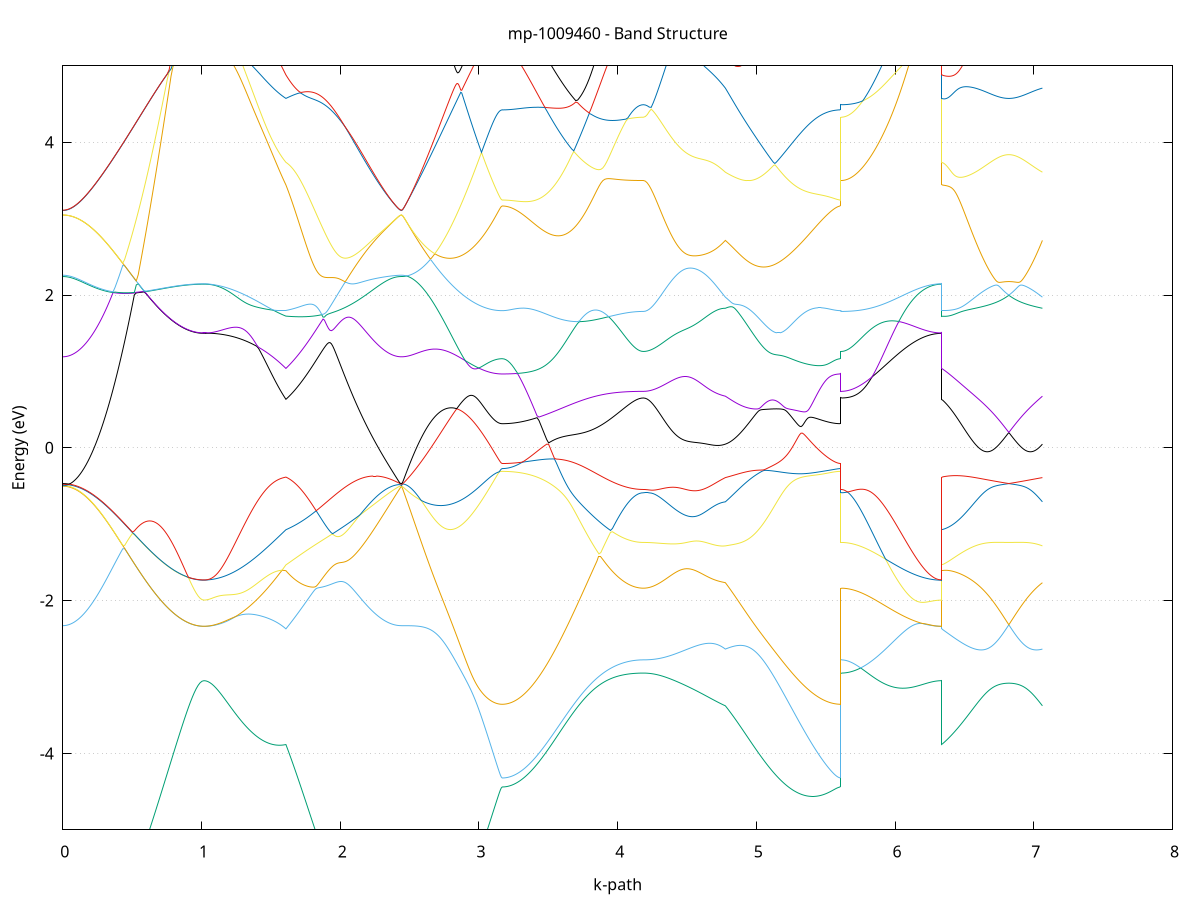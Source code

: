 set title 'mp-1009460 - Band Structure'
set xlabel 'k-path'
set ylabel 'Energy (eV)'
set grid y
set yrange [-5:5]
set terminal png size 800,600
set output 'mp-1009460_bands_gnuplot.png'
plot '-' using 1:2 with lines notitle, '-' using 1:2 with lines notitle, '-' using 1:2 with lines notitle, '-' using 1:2 with lines notitle, '-' using 1:2 with lines notitle, '-' using 1:2 with lines notitle, '-' using 1:2 with lines notitle, '-' using 1:2 with lines notitle, '-' using 1:2 with lines notitle, '-' using 1:2 with lines notitle, '-' using 1:2 with lines notitle, '-' using 1:2 with lines notitle, '-' using 1:2 with lines notitle, '-' using 1:2 with lines notitle, '-' using 1:2 with lines notitle, '-' using 1:2 with lines notitle, '-' using 1:2 with lines notitle, '-' using 1:2 with lines notitle, '-' using 1:2 with lines notitle, '-' using 1:2 with lines notitle, '-' using 1:2 with lines notitle, '-' using 1:2 with lines notitle, '-' using 1:2 with lines notitle, '-' using 1:2 with lines notitle
0.000000 -30.477350
0.013940 -30.477250
0.027881 -30.477150
0.041821 -30.476850
0.055762 -30.476550
0.069702 -30.476050
0.083643 -30.475450
0.097583 -30.474750
0.111524 -30.473950
0.125464 -30.473050
0.139404 -30.472050
0.153345 -30.471050
0.167285 -30.469850
0.181226 -30.468550
0.195166 -30.467150
0.209107 -30.465750
0.223047 -30.464150
0.236987 -30.462550
0.250928 -30.460750
0.264868 -30.458950
0.278809 -30.457150
0.292749 -30.455150
0.306690 -30.453150
0.320630 -30.451050
0.334571 -30.448850
0.348511 -30.446650
0.362451 -30.444450
0.376392 -30.442050
0.390332 -30.439650
0.404273 -30.437250
0.418213 -30.434850
0.432154 -30.432350
0.446094 -30.429750
0.460034 -30.427250
0.473975 -30.424650
0.487915 -30.422050
0.501856 -30.419350
0.515796 -30.416750
0.529737 -30.414150
0.543677 -30.411450
0.557618 -30.408850
0.571558 -30.406250
0.585498 -30.403650
0.599439 -30.401050
0.613379 -30.398450
0.627320 -30.404150
0.641260 -30.413550
0.655201 -30.422850
0.669141 -30.431850
0.683082 -30.440750
0.697022 -30.449250
0.710962 -30.457550
0.724903 -30.465550
0.738843 -30.473350
0.752784 -30.480750
0.766724 -30.487850
0.780665 -30.494650
0.794605 -30.501050
0.808545 -30.507150
0.822486 -30.512950
0.836426 -30.518350
0.850367 -30.523350
0.864307 -30.527950
0.878248 -30.532250
0.892188 -30.536050
0.906129 -30.539550
0.920069 -30.542650
0.934009 -30.545250
0.947950 -30.547550
0.961890 -30.549450
0.975831 -30.550850
0.989771 -30.551850
1.003712 -30.552550
1.017652 -30.552750
1.017652 -30.552750
1.031721 -30.552650
1.045789 -30.552550
1.059857 -30.552350
1.073926 -30.552050
1.087994 -30.551750
1.102063 -30.551350
1.116131 -30.550850
1.130200 -30.550350
1.144268 -30.549750
1.158337 -30.549050
1.172405 -30.548350
1.186474 -30.547650
1.200542 -30.546850
1.214611 -30.546050
1.228679 -30.545350
1.242748 -30.544550
1.256816 -30.543750
1.270884 -30.542950
1.284953 -30.542150
1.299021 -30.541450
1.313090 -30.540750
1.327158 -30.540050
1.341227 -30.539350
1.355295 -30.538750
1.369364 -30.538250
1.383432 -30.537650
1.397501 -30.537150
1.411569 -30.536550
1.425638 -30.536050
1.439706 -30.535550
1.453775 -30.534950
1.467843 -30.534350
1.481911 -30.533650
1.495980 -30.532850
1.510048 -30.532050
1.524117 -30.531050
1.538185 -30.529950
1.552254 -30.528750
1.566322 -30.527350
1.580391 -30.525850
1.594459 -30.524050
1.608528 -30.522150
1.608528 -30.522150
1.618448 -30.519250
1.628367 -30.516450
1.638287 -30.513850
1.648207 -30.511350
1.658127 -30.509050
1.668047 -30.508450
1.677967 -30.510250
1.687887 -30.511950
1.697807 -30.513650
1.707727 -30.515350
1.717646 -30.516850
1.727566 -30.518450
1.737486 -30.519850
1.747406 -30.521250
1.757326 -30.522550
1.767246 -30.523850
1.777166 -30.525050
1.787086 -30.526150
1.797005 -30.527150
1.806925 -30.528150
1.816845 -30.529050
1.826765 -30.529950
1.836685 -30.530750
1.846605 -30.531450
1.856525 -30.532050
1.866445 -30.532650
1.876365 -30.533150
1.886284 -30.533550
1.896204 -30.533950
1.906124 -30.534250
1.916044 -30.534450
1.925964 -30.534550
1.935884 -30.534650
1.945804 -30.534650
1.955724 -30.534650
1.965643 -30.534450
1.975563 -30.534250
1.985483 -30.533950
1.995403 -30.533650
2.005323 -30.533250
2.015243 -30.532750
2.025163 -30.532150
2.035083 -30.531550
2.045003 -30.530850
2.054922 -30.530150
2.064842 -30.529250
2.074762 -30.528450
2.084682 -30.527450
2.094602 -30.526450
2.104522 -30.525350
2.114442 -30.524250
2.124362 -30.523050
2.134281 -30.521750
2.144201 -30.520450
2.154121 -30.519050
2.164041 -30.517650
2.173961 -30.516150
2.183881 -30.514650
2.193801 -30.513150
2.203721 -30.511450
2.213641 -30.509850
2.223560 -30.508150
2.233480 -30.506450
2.243400 -30.504650
2.253320 -30.502950
2.263240 -30.501150
2.273160 -30.499250
2.283080 -30.497450
2.293000 -30.495650
2.302919 -30.493850
2.312839 -30.492050
2.322759 -30.490350
2.332679 -30.488550
2.342599 -30.486950
2.352519 -30.485350
2.362439 -30.483850
2.372359 -30.482450
2.382279 -30.481150
2.392198 -30.480050
2.402118 -30.479050
2.412038 -30.478350
2.421958 -30.477750
2.431878 -30.477450
2.441798 -30.477350
2.441798 -30.477350
2.448917 -30.477550
2.456037 -30.478150
2.463157 -30.479050
2.470276 -30.480350
2.477396 -30.481850
2.484516 -30.483650
2.491635 -30.485750
2.498755 -30.488050
2.505874 -30.490650
2.512994 -30.493250
2.520114 -30.496050
2.527233 -30.498950
2.534353 -30.501850
2.541473 -30.504950
2.548592 -30.508050
2.555712 -30.511150
2.562831 -30.514350
2.569951 -30.517550
2.577071 -30.520750
2.584190 -30.524050
2.591310 -30.527350
2.598429 -30.530550
2.605549 -30.533850
2.612669 -30.537150
2.619788 -30.540450
2.626908 -30.543650
2.634028 -30.546950
2.641147 -30.550150
2.648267 -30.553450
2.655386 -30.556650
2.662506 -30.559850
2.669626 -30.563050
2.676745 -30.566250
2.683865 -30.569350
2.690984 -30.572550
2.698104 -30.575650
2.705224 -30.578650
2.712343 -30.581750
2.719463 -30.584750
2.726583 -30.587750
2.733702 -30.590750
2.740822 -30.593650
2.747941 -30.596550
2.755061 -30.599450
2.762181 -30.602250
2.769300 -30.605050
2.776420 -30.607750
2.783540 -30.610550
2.790659 -30.613250
2.797779 -30.615850
2.804898 -30.618450
2.812018 -30.621050
2.819138 -30.623550
2.826257 -30.626050
2.833377 -30.628550
2.840496 -30.630950
2.847616 -30.633350
2.854736 -30.635650
2.861855 -30.637950
2.868975 -30.640150
2.876095 -30.642350
2.883214 -30.644450
2.890334 -30.646550
2.897453 -30.648650
2.904573 -30.650650
2.911693 -30.652550
2.918812 -30.654450
2.925932 -30.656350
2.933052 -30.658150
2.940171 -30.659950
2.947291 -30.661650
2.954410 -30.663250
2.961530 -30.664950
2.968650 -30.666450
2.975769 -30.667950
2.982889 -30.669450
2.990008 -30.670850
2.997128 -30.672150
3.004248 -30.673450
3.011367 -30.674750
3.018487 -30.675950
3.025607 -30.677050
3.032726 -30.678150
3.039846 -30.679150
3.046965 -30.680150
3.054085 -30.681050
3.061205 -30.681950
3.068324 -30.682750
3.075444 -30.683550
3.082563 -30.684250
3.089683 -30.684850
3.096803 -30.685450
3.103922 -30.685950
3.111042 -30.686450
3.118162 -30.686850
3.125281 -30.687250
3.132401 -30.687550
3.139520 -30.687850
3.146640 -30.688050
3.153760 -30.688150
3.160879 -30.688250
3.167999 -30.688250
3.167999 -30.688250
3.181939 -30.688150
3.195880 -30.687950
3.209820 -30.687450
3.223761 -30.686850
3.237701 -30.686150
3.251642 -30.685150
3.265582 -30.684050
3.279522 -30.682850
3.293463 -30.681350
3.307403 -30.679750
3.321344 -30.677950
3.335284 -30.676050
3.349225 -30.673950
3.363165 -30.671650
3.377106 -30.669250
3.391046 -30.666750
3.404986 -30.663950
3.418927 -30.661150
3.432867 -30.658050
3.446808 -30.654950
3.460748 -30.651650
3.474689 -30.648150
3.488629 -30.644550
3.502569 -30.640850
3.516510 -30.636950
3.530450 -30.632950
3.544391 -30.628850
3.558331 -30.624650
3.572272 -30.620350
3.586212 -30.615850
3.600153 -30.611250
3.614093 -30.606550
3.628033 -30.601850
3.641974 -30.596950
3.655914 -30.591950
3.669855 -30.586850
3.683795 -30.581750
3.697736 -30.576450
3.711676 -30.571150
3.725616 -30.565750
3.739557 -30.560250
3.753497 -30.554750
3.767438 -30.549150
3.781378 -30.543550
3.795319 -30.537850
3.809259 -30.532050
3.823200 -30.526250
3.837140 -30.520450
3.851080 -30.521650
3.865021 -30.530250
3.878961 -30.538650
3.892902 -30.546850
3.906842 -30.554750
3.920783 -30.562450
3.934723 -30.569750
3.948663 -30.576850
3.962604 -30.583550
3.976544 -30.589950
3.990485 -30.595950
4.004425 -30.601650
4.018366 -30.606850
4.032306 -30.611750
4.046247 -30.616350
4.060187 -30.620450
4.074127 -30.624150
4.088068 -30.627350
4.102008 -30.630250
4.115949 -30.632650
4.129889 -30.634650
4.143830 -30.636250
4.157770 -30.637350
4.171711 -30.637950
4.185651 -30.638250
4.185651 -30.638250
4.199719 -30.638250
4.213788 -30.638350
4.227856 -30.638550
4.241925 -30.638750
4.255993 -30.639050
4.270062 -30.639350
4.284130 -30.639750
4.298199 -30.640150
4.312267 -30.640550
4.326336 -30.640850
4.340404 -30.641250
4.354473 -30.641550
4.368541 -30.641750
4.382610 -30.641950
4.396678 -30.642050
4.410746 -30.642050
4.424815 -30.641950
4.438883 -30.641650
4.452952 -30.641250
4.467020 -30.640750
4.481089 -30.640050
4.495157 -30.639150
4.509226 -30.638150
4.523294 -30.636850
4.537363 -30.635450
4.551431 -30.633750
4.565500 -30.631950
4.579568 -30.629850
4.593637 -30.627650
4.607705 -30.625150
4.621773 -30.622550
4.635842 -30.619650
4.649910 -30.616550
4.663979 -30.613350
4.678047 -30.609850
4.692116 -30.606250
4.706184 -30.602550
4.720253 -30.598550
4.734321 -30.594550
4.748390 -30.590450
4.762458 -30.586250
4.776527 -30.582050
4.776527 -30.582050
4.786446 -30.580450
4.796366 -30.578950
4.806286 -30.577350
4.816206 -30.575950
4.826126 -30.574450
4.836046 -30.573050
4.845966 -30.571650
4.855886 -30.570350
4.865806 -30.568950
4.875725 -30.567750
4.885645 -30.566450
4.895565 -30.565250
4.905485 -30.564050
4.915405 -30.562950
4.925325 -30.561850
4.935245 -30.560850
4.945165 -30.559850
4.955084 -30.558950
4.965004 -30.558150
4.974924 -30.557450
4.984844 -30.556850
4.994764 -30.556450
5.004684 -30.556150
5.014604 -30.556050
5.024524 -30.556150
5.034444 -30.556550
5.044363 -30.557150
5.054283 -30.558050
5.064203 -30.559150
5.074123 -30.560650
5.084043 -30.562350
5.093963 -30.564350
5.103883 -30.566650
5.113803 -30.569150
5.123722 -30.571850
5.133642 -30.574750
5.143562 -30.577750
5.153482 -30.580950
5.163402 -30.584150
5.173322 -30.587550
5.183242 -30.590950
5.193162 -30.594450
5.203082 -30.597950
5.213001 -30.601450
5.222921 -30.604950
5.232841 -30.608550
5.242761 -30.612050
5.252681 -30.615550
5.262601 -30.619050
5.272521 -30.622450
5.282441 -30.625850
5.292360 -30.629250
5.302280 -30.632550
5.312200 -30.635750
5.322120 -30.638950
5.332040 -30.642050
5.341960 -30.645050
5.351880 -30.648050
5.361800 -30.650850
5.371720 -30.653650
5.381639 -30.656350
5.391559 -30.658950
5.401479 -30.661450
5.411399 -30.663850
5.421319 -30.666150
5.431239 -30.668350
5.441159 -30.670450
5.451079 -30.672450
5.460999 -30.674350
5.470918 -30.676150
5.480838 -30.677750
5.490758 -30.679350
5.500678 -30.680750
5.510598 -30.682050
5.520518 -30.683250
5.530438 -30.684250
5.540358 -30.685150
5.550277 -30.686050
5.560197 -30.686650
5.570117 -30.687250
5.580037 -30.687750
5.589957 -30.688050
5.599877 -30.688250
5.609797 -30.688250
5.609797 -30.638250
5.616916 -30.638150
5.624036 -30.638150
5.631156 -30.637950
5.638275 -30.637850
5.645395 -30.637650
5.652514 -30.637350
5.659634 -30.637050
5.666754 -30.636650
5.673873 -30.636250
5.680993 -30.635850
5.688113 -30.635350
5.695232 -30.634850
5.702352 -30.634250
5.709471 -30.633650
5.716591 -30.632950
5.723711 -30.632250
5.730830 -30.631550
5.737950 -30.630750
5.745070 -30.629950
5.752189 -30.629050
5.759309 -30.628150
5.766428 -30.627250
5.773548 -30.626250
5.780668 -30.625250
5.787787 -30.624150
5.794907 -30.623150
5.802026 -30.621950
5.809146 -30.620850
5.816266 -30.619650
5.823385 -30.618450
5.830505 -30.617250
5.837625 -30.616050
5.844744 -30.614750
5.851864 -30.613450
5.858983 -30.612150
5.866103 -30.610850
5.873223 -30.609450
5.880342 -30.608150
5.887462 -30.606750
5.894581 -30.605350
5.901701 -30.603950
5.908821 -30.602550
5.915940 -30.601150
5.923060 -30.599750
5.930180 -30.598350
5.937299 -30.596850
5.944419 -30.595450
5.951538 -30.594050
5.958658 -30.592650
5.965778 -30.591150
5.972897 -30.589750
5.980017 -30.588350
5.987137 -30.587050
5.994256 -30.585650
6.001376 -30.584250
6.008495 -30.582950
6.015615 -30.581550
6.022735 -30.580250
6.029854 -30.578950
6.036974 -30.577750
6.044093 -30.576450
6.051213 -30.575250
6.058333 -30.574050
6.065452 -30.572950
6.072572 -30.571750
6.079692 -30.570650
6.086811 -30.569650
6.093931 -30.568550
6.101050 -30.567550
6.108170 -30.566650
6.115290 -30.565650
6.122409 -30.564750
6.129529 -30.563850
6.136649 -30.563050
6.143768 -30.562250
6.150888 -30.561550
6.158007 -30.560750
6.165127 -30.560050
6.172247 -30.559450
6.179366 -30.558850
6.186486 -30.558250
6.193605 -30.557650
6.200725 -30.557150
6.207845 -30.556650
6.214964 -30.556250
6.222084 -30.555750
6.229204 -30.555350
6.236323 -30.555050
6.243443 -30.554750
6.250562 -30.554350
6.257682 -30.554150
6.264802 -30.553850
6.271921 -30.553650
6.279041 -30.553450
6.286160 -30.553250
6.293280 -30.553150
6.300400 -30.553050
6.307519 -30.552850
6.314639 -30.552850
6.321759 -30.552750
6.328878 -30.552750
6.335998 -30.552750
6.335998 -30.522150
6.343117 -30.522550
6.350237 -30.523250
6.357357 -30.524250
6.364476 -30.525450
6.371596 -30.526950
6.378716 -30.528650
6.385835 -30.530450
6.392955 -30.532250
6.400074 -30.534250
6.407194 -30.536250
6.414314 -30.538250
6.421433 -30.540350
6.428553 -30.542350
6.435672 -30.544450
6.442792 -30.546550
6.449912 -30.548550
6.457031 -30.550650
6.464151 -30.552750
6.471271 -30.554750
6.478390 -30.556750
6.485510 -30.558750
6.492629 -30.560650
6.499749 -30.562650
6.506869 -30.564550
6.513988 -30.566450
6.521108 -30.568350
6.528228 -30.570150
6.535347 -30.571950
6.542467 -30.573750
6.549586 -30.575450
6.556706 -30.577150
6.563826 -30.578850
6.570945 -30.580450
6.578065 -30.582050
6.585184 -30.583550
6.592304 -30.585150
6.599424 -30.586550
6.606543 -30.588050
6.613663 -30.589450
6.620783 -30.590750
6.627902 -30.592050
6.635022 -30.593350
6.642141 -30.594650
6.649261 -30.595750
6.656381 -30.596950
6.663500 -30.598050
6.670620 -30.599050
6.677739 -30.600050
6.684859 -30.601050
6.691979 -30.601950
6.699098 -30.602850
6.706218 -30.603650
6.713338 -30.604450
6.720457 -30.605150
6.727577 -30.605850
6.734696 -30.606450
6.741816 -30.607050
6.748936 -30.607550
6.756055 -30.608050
6.763175 -30.608450
6.770295 -30.608850
6.777414 -30.609150
6.784534 -30.609450
6.791653 -30.609650
6.798773 -30.609850
6.805893 -30.610050
6.813012 -30.610050
6.820132 -30.610150
6.827251 -30.610050
6.834371 -30.610050
6.841491 -30.609850
6.848610 -30.609650
6.855730 -30.609450
6.862850 -30.609150
6.869969 -30.608850
6.877089 -30.608450
6.884208 -30.608050
6.891328 -30.607550
6.898448 -30.607050
6.905567 -30.606450
6.912687 -30.605850
6.919807 -30.605150
6.926926 -30.604450
6.934046 -30.603650
6.941165 -30.602850
6.948285 -30.601950
6.955405 -30.601050
6.962524 -30.600050
6.969644 -30.599050
6.976763 -30.598050
6.983883 -30.596950
6.991003 -30.595750
6.998122 -30.594650
7.005242 -30.593350
7.012362 -30.592050
7.019481 -30.590750
7.026601 -30.589450
7.033720 -30.588050
7.040840 -30.586550
7.047960 -30.585150
7.055079 -30.583550
7.062199 -30.582050
e
0.000000 -30.477050
0.013940 -30.476950
0.027881 -30.476850
0.041821 -30.476550
0.055762 -30.476250
0.069702 -30.475750
0.083643 -30.475150
0.097583 -30.474450
0.111524 -30.473650
0.125464 -30.472750
0.139404 -30.471750
0.153345 -30.470750
0.167285 -30.469550
0.181226 -30.468250
0.195166 -30.466850
0.209107 -30.465450
0.223047 -30.463850
0.236987 -30.462250
0.250928 -30.460550
0.264868 -30.458750
0.278809 -30.456850
0.292749 -30.454850
0.306690 -30.452850
0.320630 -30.450750
0.334571 -30.448650
0.348511 -30.446450
0.362451 -30.444150
0.376392 -30.441850
0.390332 -30.439450
0.404273 -30.437050
0.418213 -30.434550
0.432154 -30.432050
0.446094 -30.429550
0.460034 -30.426950
0.473975 -30.424350
0.487915 -30.421750
0.501856 -30.419150
0.515796 -30.416550
0.529737 -30.413850
0.543677 -30.411250
0.557618 -30.408650
0.571558 -30.406050
0.585498 -30.403450
0.599439 -30.400850
0.613379 -30.398250
0.627320 -30.395950
0.641260 -30.393450
0.655201 -30.390950
0.669141 -30.388550
0.683082 -30.386150
0.697022 -30.383850
0.710962 -30.381650
0.724903 -30.379450
0.738843 -30.377350
0.752784 -30.375250
0.766724 -30.373250
0.780665 -30.371350
0.794605 -30.369550
0.808545 -30.369350
0.822486 -30.376950
0.836426 -30.384050
0.850367 -30.390650
0.864307 -30.396850
0.878248 -30.402450
0.892188 -30.407550
0.906129 -30.412250
0.920069 -30.416350
0.934009 -30.419850
0.947950 -30.422950
0.961890 -30.425450
0.975831 -30.427350
0.989771 -30.428750
1.003712 -30.429550
1.017652 -30.429850
1.017652 -30.429850
1.031721 -30.430050
1.045789 -30.430650
1.059857 -30.431550
1.073926 -30.432850
1.087994 -30.434350
1.102063 -30.436050
1.116131 -30.437950
1.130200 -30.439950
1.144268 -30.441950
1.158337 -30.444050
1.172405 -30.446150
1.186474 -30.448150
1.200542 -30.450150
1.214611 -30.452150
1.228679 -30.453950
1.242748 -30.455750
1.256816 -30.457350
1.270884 -30.458850
1.284953 -30.460250
1.299021 -30.461550
1.313090 -30.462550
1.327158 -30.463550
1.341227 -30.464250
1.355295 -30.464850
1.369364 -30.465250
1.383432 -30.465450
1.397501 -30.465550
1.411569 -30.465450
1.425638 -30.465150
1.439706 -30.464750
1.453775 -30.464150
1.467843 -30.463450
1.481911 -30.462550
1.495980 -30.461650
1.510048 -30.460650
1.524117 -30.465350
1.538185 -30.470550
1.552254 -30.475750
1.566322 -30.480950
1.580391 -30.486050
1.594459 -30.491250
1.608528 -30.496350
1.608528 -30.496350
1.618448 -30.498450
1.628367 -30.500550
1.638287 -30.502650
1.648207 -30.504650
1.658127 -30.506550
1.668047 -30.506850
1.677967 -30.504950
1.687887 -30.503150
1.697807 -30.501550
1.707727 -30.500050
1.717646 -30.498850
1.727566 -30.497750
1.737486 -30.496750
1.747406 -30.495950
1.757326 -30.495350
1.767246 -30.494850
1.777166 -30.494450
1.787086 -30.494250
1.797005 -30.494150
1.806925 -30.494150
1.816845 -30.494350
1.826765 -30.494550
1.836685 -30.494850
1.846605 -30.495250
1.856525 -30.495650
1.866445 -30.496250
1.876365 -30.496750
1.886284 -30.497450
1.896204 -30.498050
1.906124 -30.498750
1.916044 -30.499450
1.925964 -30.500150
1.935884 -30.500850
1.945804 -30.501550
1.955724 -30.502150
1.965643 -30.502850
1.975563 -30.503450
1.985483 -30.504150
1.995403 -30.504650
2.005323 -30.505250
2.015243 -30.505750
2.025163 -30.506150
2.035083 -30.506550
2.045003 -30.506850
2.054922 -30.507150
2.064842 -30.507350
2.074762 -30.507450
2.084682 -30.507550
2.094602 -30.507550
2.104522 -30.507450
2.114442 -30.507350
2.124362 -30.507150
2.134281 -30.506850
2.144201 -30.506450
2.154121 -30.506050
2.164041 -30.505450
2.173961 -30.504850
2.183881 -30.504250
2.193801 -30.503450
2.203721 -30.502650
2.213641 -30.501750
2.223560 -30.500750
2.233480 -30.499750
2.243400 -30.498650
2.253320 -30.497550
2.263240 -30.496350
2.273160 -30.495050
2.283080 -30.493750
2.293000 -30.492450
2.302919 -30.491050
2.312839 -30.489650
2.322759 -30.488250
2.332679 -30.486850
2.342599 -30.485550
2.352519 -30.484150
2.362439 -30.482950
2.372359 -30.481650
2.382279 -30.480550
2.392198 -30.479550
2.402118 -30.478750
2.412038 -30.478050
2.421958 -30.477450
2.431878 -30.477150
2.441798 -30.477050
2.441798 -30.477050
2.448917 -30.477250
2.456037 -30.477850
2.463157 -30.478850
2.470276 -30.480150
2.477396 -30.481750
2.484516 -30.483550
2.491635 -30.485550
2.498755 -30.487650
2.505874 -30.489850
2.512994 -30.492150
2.520114 -30.494550
2.527233 -30.496950
2.534353 -30.499350
2.541473 -30.501750
2.548592 -30.504150
2.555712 -30.506550
2.562831 -30.508850
2.569951 -30.511150
2.577071 -30.513350
2.584190 -30.515550
2.591310 -30.517650
2.598429 -30.519750
2.605549 -30.521750
2.612669 -30.523650
2.619788 -30.525550
2.626908 -30.527250
2.634028 -30.528950
2.641147 -30.530550
2.648267 -30.532050
2.655386 -30.533450
2.662506 -30.534750
2.669626 -30.535950
2.676745 -30.537150
2.683865 -30.538150
2.690984 -30.539150
2.698104 -30.539950
2.705224 -30.540650
2.712343 -30.541350
2.719463 -30.541850
2.726583 -30.542350
2.733702 -30.542650
2.740822 -30.542950
2.747941 -30.543050
2.755061 -30.543150
2.762181 -30.543050
2.769300 -30.542850
2.776420 -30.542650
2.783540 -30.542250
2.790659 -30.541750
2.797779 -30.541250
2.804898 -30.540550
2.812018 -30.539850
2.819138 -30.538950
2.826257 -30.537950
2.833377 -30.536950
2.840496 -30.535750
2.847616 -30.534550
2.854736 -30.533150
2.861855 -30.531750
2.868975 -30.530250
2.876095 -30.528650
2.883214 -30.526950
2.890334 -30.525150
2.897453 -30.523350
2.904573 -30.521350
2.911693 -30.519350
2.918812 -30.517250
2.925932 -30.515150
2.933052 -30.512950
2.940171 -30.510650
2.947291 -30.508250
2.954410 -30.505850
2.961530 -30.503450
2.968650 -30.500950
2.975769 -30.498350
2.982889 -30.495750
2.990008 -30.493150
2.997128 -30.490550
3.004248 -30.487850
3.011367 -30.485150
3.018487 -30.482550
3.025607 -30.479850
3.032726 -30.477150
3.039846 -30.474550
3.046965 -30.471950
3.054085 -30.469350
3.061205 -30.466850
3.068324 -30.464450
3.075444 -30.462150
3.082563 -30.459850
3.089683 -30.457750
3.096803 -30.455650
3.103922 -30.453750
3.111042 -30.452050
3.118162 -30.450450
3.125281 -30.449050
3.132401 -30.447850
3.139520 -30.446850
3.146640 -30.446050
3.153760 -30.445450
3.160879 -30.445150
3.167999 -30.445050
3.167999 -30.445050
3.181939 -30.445050
3.195880 -30.444950
3.209820 -30.444950
3.223761 -30.444850
3.237701 -30.444750
3.251642 -30.444650
3.265582 -30.444550
3.279522 -30.444450
3.293463 -30.444350
3.307403 -30.444150
3.321344 -30.444050
3.335284 -30.443950
3.349225 -30.443750
3.363165 -30.443650
3.377106 -30.443550
3.391046 -30.443450
3.404986 -30.443450
3.418927 -30.443350
3.432867 -30.443350
3.446808 -30.443450
3.460748 -30.443450
3.474689 -30.443650
3.488629 -30.443850
3.502569 -30.444150
3.516510 -30.444450
3.530450 -30.444950
3.544391 -30.445450
3.558331 -30.446050
3.572272 -30.446850
3.586212 -30.447750
3.600153 -30.448750
3.614093 -30.449850
3.628033 -30.451150
3.641974 -30.452550
3.655914 -30.454150
3.669855 -30.455950
3.683795 -30.457850
3.697736 -30.459950
3.711676 -30.462250
3.725616 -30.464650
3.739557 -30.467350
3.753497 -30.470050
3.767438 -30.473050
3.781378 -30.476150
3.795319 -30.485250
3.809259 -30.494550
3.823200 -30.503750
3.837140 -30.512750
3.851080 -30.514550
3.865021 -30.508750
3.878961 -30.502750
3.892902 -30.504950
3.906842 -30.508750
3.920783 -30.512550
3.934723 -30.516350
3.948663 -30.520050
3.962604 -30.523750
3.976544 -30.527250
3.990485 -30.530650
4.004425 -30.533950
4.018366 -30.537050
4.032306 -30.539950
4.046247 -30.542750
4.060187 -30.545250
4.074127 -30.547550
4.088068 -30.549550
4.102008 -30.551350
4.115949 -30.552950
4.129889 -30.554250
4.143830 -30.555250
4.157770 -30.555950
4.171711 -30.556350
4.185651 -30.556450
4.185651 -30.556450
4.199719 -30.556450
4.213788 -30.556150
4.227856 -30.555650
4.241925 -30.554950
4.255993 -30.554050
4.270062 -30.553050
4.284130 -30.551750
4.298199 -30.550350
4.312267 -30.548750
4.326336 -30.547050
4.340404 -30.545150
4.354473 -30.543050
4.368541 -30.540850
4.382610 -30.538450
4.396678 -30.536050
4.410746 -30.533450
4.424815 -30.530750
4.438883 -30.527950
4.452952 -30.525150
4.467020 -30.522250
4.481089 -30.519250
4.495157 -30.516350
4.509226 -30.513350
4.523294 -30.510450
4.537363 -30.507550
4.551431 -30.504750
4.565500 -30.501950
4.579568 -30.499350
4.593637 -30.496850
4.607705 -30.494450
4.621773 -30.492150
4.635842 -30.490050
4.649910 -30.488050
4.663979 -30.486150
4.678047 -30.484450
4.692116 -30.482850
4.706184 -30.481350
4.720253 -30.479950
4.734321 -30.478650
4.748390 -30.477550
4.762458 -30.476550
4.776527 -30.475750
4.776527 -30.475750
4.786446 -30.473250
4.796366 -30.470750
4.806286 -30.468550
4.816206 -30.466550
4.826126 -30.465050
4.836046 -30.463950
4.845966 -30.463450
4.855886 -30.463350
4.865806 -30.463750
4.875725 -30.464450
4.885645 -30.465450
4.895565 -30.466550
4.905485 -30.467950
4.915405 -30.469450
4.925325 -30.471150
4.935245 -30.472850
4.945165 -30.474750
4.955084 -30.476650
4.965004 -30.478650
4.974924 -30.480550
4.984844 -30.482550
4.994764 -30.484550
5.004684 -30.486450
5.014604 -30.488250
5.024524 -30.489850
5.034444 -30.491350
5.044363 -30.492650
5.054283 -30.493650
5.064203 -30.494450
5.074123 -30.495050
5.084043 -30.495350
5.093963 -30.495450
5.103883 -30.495250
5.113803 -30.494850
5.123722 -30.494350
5.133642 -30.493550
5.143562 -30.492650
5.153482 -30.491650
5.163402 -30.490450
5.173322 -30.489250
5.183242 -30.487950
5.193162 -30.486550
5.203082 -30.485050
5.213001 -30.483550
5.222921 -30.482050
5.232841 -30.480550
5.242761 -30.478950
5.252681 -30.477450
5.262601 -30.475850
5.272521 -30.474350
5.282441 -30.472750
5.292360 -30.471250
5.302280 -30.469750
5.312200 -30.468250
5.322120 -30.466750
5.332040 -30.465350
5.341960 -30.463950
5.351880 -30.462650
5.361800 -30.461350
5.371720 -30.460050
5.381639 -30.458850
5.391559 -30.457750
5.401479 -30.456550
5.411399 -30.455550
5.421319 -30.454450
5.431239 -30.453550
5.441159 -30.452550
5.451079 -30.451750
5.460999 -30.450950
5.470918 -30.450150
5.480838 -30.449450
5.490758 -30.448750
5.500678 -30.448150
5.510598 -30.447650
5.520518 -30.447150
5.530438 -30.446650
5.540358 -30.446250
5.550277 -30.445950
5.560197 -30.445650
5.570117 -30.445450
5.580037 -30.445250
5.589957 -30.445150
5.599877 -30.445050
5.609797 -30.445050
5.609797 -30.556450
5.616916 -30.556450
5.624036 -30.556450
5.631156 -30.556350
5.638275 -30.556250
5.645395 -30.556150
5.652514 -30.556050
5.659634 -30.555850
5.666754 -30.555650
5.673873 -30.555450
5.680993 -30.555150
5.688113 -30.554850
5.695232 -30.554550
5.702352 -30.554250
5.709471 -30.553850
5.716591 -30.553450
5.723711 -30.553050
5.730830 -30.552550
5.737950 -30.552050
5.745070 -30.551550
5.752189 -30.551050
5.759309 -30.550450
5.766428 -30.549850
5.773548 -30.549250
5.780668 -30.548550
5.787787 -30.547850
5.794907 -30.547150
5.802026 -30.546450
5.809146 -30.545650
5.816266 -30.544850
5.823385 -30.544050
5.830505 -30.543150
5.837625 -30.542250
5.844744 -30.541350
5.851864 -30.540350
5.858983 -30.539350
5.866103 -30.538350
5.873223 -30.537250
5.880342 -30.536150
5.887462 -30.535050
5.894581 -30.533850
5.901701 -30.532750
5.908821 -30.531450
5.915940 -30.530250
5.923060 -30.528950
5.930180 -30.527650
5.937299 -30.526350
5.944419 -30.524950
5.951538 -30.523550
5.958658 -30.522050
5.965778 -30.520650
5.972897 -30.519150
5.980017 -30.517550
5.987137 -30.516050
5.994256 -30.514450
6.001376 -30.512750
6.008495 -30.511150
6.015615 -30.509450
6.022735 -30.507750
6.029854 -30.505950
6.036974 -30.504150
6.044093 -30.502350
6.051213 -30.500550
6.058333 -30.498650
6.065452 -30.496750
6.072572 -30.494850
6.079692 -30.492950
6.086811 -30.490950
6.093931 -30.488950
6.101050 -30.486950
6.108170 -30.484950
6.115290 -30.482950
6.122409 -30.480850
6.129529 -30.478750
6.136649 -30.476650
6.143768 -30.474550
6.150888 -30.472350
6.158007 -30.470250
6.165127 -30.468150
6.172247 -30.465950
6.179366 -30.463850
6.186486 -30.461650
6.193605 -30.459550
6.200725 -30.457350
6.207845 -30.455250
6.214964 -30.453150
6.222084 -30.451050
6.229204 -30.449050
6.236323 -30.447050
6.243443 -30.445050
6.250562 -30.443150
6.257682 -30.441350
6.264802 -30.439550
6.271921 -30.437950
6.279041 -30.436350
6.286160 -30.434950
6.293280 -30.433650
6.300400 -30.432550
6.307519 -30.431650
6.314639 -30.430850
6.321759 -30.430350
6.328878 -30.429950
6.335998 -30.429850
6.335998 -30.496350
6.343117 -30.496750
6.350237 -30.496850
6.357357 -30.496550
6.364476 -30.496050
6.371596 -30.495250
6.378716 -30.494250
6.385835 -30.493050
6.392955 -30.491850
6.400074 -30.490550
6.407194 -30.489150
6.414314 -30.487850
6.421433 -30.486450
6.428553 -30.485050
6.435672 -30.483750
6.442792 -30.482450
6.449912 -30.481250
6.457031 -30.480150
6.464151 -30.479150
6.471271 -30.478250
6.478390 -30.477550
6.485510 -30.476950
6.492629 -30.476450
6.499749 -30.476150
6.506869 -30.475950
6.513988 -30.475750
6.521108 -30.475650
6.528228 -30.475650
6.535347 -30.475650
6.542467 -30.475650
6.549586 -30.475750
6.556706 -30.475750
6.563826 -30.475750
6.570945 -30.475750
6.578065 -30.475750
6.585184 -30.475750
6.592304 -30.475750
6.599424 -30.475650
6.606543 -30.475650
6.613663 -30.475550
6.620783 -30.475350
6.627902 -30.475250
6.635022 -30.475050
6.642141 -30.474850
6.649261 -30.474550
6.656381 -30.474350
6.663500 -30.474050
6.670620 -30.473650
6.677739 -30.473350
6.684859 -30.472950
6.691979 -30.472550
6.699098 -30.472150
6.706218 -30.471650
6.713338 -30.471150
6.720457 -30.470650
6.727577 -30.470150
6.734696 -30.469550
6.741816 -30.468950
6.748936 -30.468350
6.756055 -30.467750
6.763175 -30.467150
6.770295 -30.466450
6.777414 -30.465850
6.784534 -30.465150
6.791653 -30.464450
6.798773 -30.463750
6.805893 -30.463050
6.813012 -30.462250
6.820132 -30.461650
6.827251 -30.462250
6.834371 -30.463050
6.841491 -30.463750
6.848610 -30.464450
6.855730 -30.465150
6.862850 -30.465850
6.869969 -30.466450
6.877089 -30.467150
6.884208 -30.467750
6.891328 -30.468350
6.898448 -30.468950
6.905567 -30.469550
6.912687 -30.470150
6.919807 -30.470650
6.926926 -30.471150
6.934046 -30.471650
6.941165 -30.472150
6.948285 -30.472550
6.955405 -30.472950
6.962524 -30.473350
6.969644 -30.473650
6.976763 -30.474050
6.983883 -30.474350
6.991003 -30.474550
6.998122 -30.474850
7.005242 -30.475050
7.012362 -30.475250
7.019481 -30.475350
7.026601 -30.475550
7.033720 -30.475650
7.040840 -30.475650
7.047960 -30.475750
7.055079 -30.475750
7.062199 -30.475750
e
0.000000 -30.404950
0.013940 -30.404850
0.027881 -30.404750
0.041821 -30.404650
0.055762 -30.404350
0.069702 -30.404050
0.083643 -30.403750
0.097583 -30.403350
0.111524 -30.402850
0.125464 -30.402350
0.139404 -30.401750
0.153345 -30.401050
0.167285 -30.400350
0.181226 -30.399550
0.195166 -30.398750
0.209107 -30.397850
0.223047 -30.396950
0.236987 -30.395950
0.250928 -30.394850
0.264868 -30.393850
0.278809 -30.392650
0.292749 -30.391550
0.306690 -30.390350
0.320630 -30.389050
0.334571 -30.387750
0.348511 -30.386450
0.362451 -30.385150
0.376392 -30.383750
0.390332 -30.382350
0.404273 -30.380950
0.418213 -30.379450
0.432154 -30.377950
0.446094 -30.376550
0.460034 -30.375050
0.473975 -30.373550
0.487915 -30.371950
0.501856 -30.370450
0.515796 -30.368950
0.529737 -30.367450
0.543677 -30.365950
0.557618 -30.364450
0.571558 -30.364650
0.585498 -30.374650
0.599439 -30.384650
0.613379 -30.394450
0.627320 -30.395750
0.641260 -30.393250
0.655201 -30.390750
0.669141 -30.388350
0.683082 -30.385950
0.697022 -30.383650
0.710962 -30.381450
0.724903 -30.379250
0.738843 -30.377150
0.752784 -30.375050
0.766724 -30.373050
0.780665 -30.371150
0.794605 -30.369350
0.808545 -30.367850
0.822486 -30.366250
0.836426 -30.364650
0.850367 -30.363250
0.864307 -30.361950
0.878248 -30.360650
0.892188 -30.359550
0.906129 -30.358550
0.920069 -30.357650
0.934009 -30.356850
0.947950 -30.356250
0.961890 -30.355650
0.975831 -30.355250
0.989771 -30.354950
1.003712 -30.354750
1.017652 -30.354750
1.017652 -30.354750
1.031721 -30.354650
1.045789 -30.354750
1.059857 -30.354850
1.073926 -30.355050
1.087994 -30.355450
1.102063 -30.355850
1.116131 -30.356550
1.130200 -30.357450
1.144268 -30.358550
1.158337 -30.359950
1.172405 -30.361750
1.186474 -30.363750
1.200542 -30.366050
1.214611 -30.368650
1.228679 -30.371550
1.242748 -30.374550
1.256816 -30.377850
1.270884 -30.381450
1.284953 -30.385050
1.299021 -30.388950
1.313090 -30.392950
1.327158 -30.397150
1.341227 -30.401450
1.355295 -30.405950
1.369364 -30.410450
1.383432 -30.415150
1.397501 -30.419850
1.411569 -30.424750
1.425638 -30.429650
1.439706 -30.434650
1.453775 -30.439650
1.467843 -30.444750
1.481911 -30.449850
1.495980 -30.454950
1.510048 -30.460050
1.524117 -30.459350
1.538185 -30.458150
1.552254 -30.456850
1.566322 -30.455450
1.580391 -30.454050
1.594459 -30.452650
1.608528 -30.451150
1.608528 -30.451150
1.618448 -30.445550
1.628367 -30.439950
1.638287 -30.434150
1.648207 -30.428150
1.658127 -30.422150
1.668047 -30.416050
1.677967 -30.409750
1.687887 -30.403450
1.697807 -30.397050
1.707727 -30.390650
1.717646 -30.384150
1.727566 -30.377650
1.737486 -30.371050
1.747406 -30.364450
1.757326 -30.357850
1.767246 -30.351250
1.777166 -30.344650
1.787086 -30.338050
1.797005 -30.331550
1.806925 -30.325050
1.816845 -30.318550
1.826765 -30.312150
1.836685 -30.305850
1.846605 -30.299650
1.856525 -30.293550
1.866445 -30.287650
1.876365 -30.282050
1.886284 -30.276950
1.896204 -30.276950
1.906124 -30.278550
1.916044 -30.280150
1.925964 -30.281950
1.935884 -30.283750
1.945804 -30.285550
1.955724 -30.287550
1.965643 -30.289550
1.975563 -30.291650
1.985483 -30.293850
1.995403 -30.296050
2.005323 -30.298350
2.015243 -30.300650
2.025163 -30.303050
2.035083 -30.305550
2.045003 -30.308050
2.054922 -30.310650
2.064842 -30.313250
2.074762 -30.315950
2.084682 -30.318650
2.094602 -30.321350
2.104522 -30.324150
2.114442 -30.326950
2.124362 -30.329750
2.134281 -30.332650
2.144201 -30.335550
2.154121 -30.338450
2.164041 -30.341450
2.173961 -30.344350
2.183881 -30.347350
2.193801 -30.350350
2.203721 -30.353250
2.213641 -30.356250
2.223560 -30.359150
2.233480 -30.362150
2.243400 -30.365050
2.253320 -30.367950
2.263240 -30.370850
2.273160 -30.373650
2.283080 -30.376450
2.293000 -30.379250
2.302919 -30.381950
2.312839 -30.384550
2.322759 -30.387050
2.332679 -30.389550
2.342599 -30.391850
2.352519 -30.394050
2.362439 -30.396050
2.372359 -30.397950
2.382279 -30.399750
2.392198 -30.401250
2.402118 -30.402550
2.412038 -30.403550
2.421958 -30.404250
2.431878 -30.404750
2.441798 -30.404950
2.441798 -30.404950
2.448917 -30.404650
2.456037 -30.403950
2.463157 -30.402650
2.470276 -30.401050
2.477396 -30.398950
2.484516 -30.396550
2.491635 -30.393850
2.498755 -30.391250
2.505874 -30.388750
2.512994 -30.386050
2.520114 -30.383150
2.527233 -30.380250
2.534353 -30.377150
2.541473 -30.374050
2.548592 -30.370850
2.555712 -30.367650
2.562831 -30.364350
2.569951 -30.361050
2.577071 -30.357750
2.584190 -30.354350
2.591310 -30.350950
2.598429 -30.347550
2.605549 -30.344150
2.612669 -30.340750
2.619788 -30.337350
2.626908 -30.333950
2.634028 -30.330550
2.641147 -30.327150
2.648267 -30.323750
2.655386 -30.320350
2.662506 -30.316950
2.669626 -30.313650
2.676745 -30.310250
2.683865 -30.306950
2.690984 -30.303650
2.698104 -30.300350
2.705224 -30.297150
2.712343 -30.293850
2.719463 -30.290650
2.726583 -30.287450
2.733702 -30.284350
2.740822 -30.281250
2.747941 -30.278150
2.755061 -30.275050
2.762181 -30.272050
2.769300 -30.269050
2.776420 -30.266050
2.783540 -30.263150
2.790659 -30.260250
2.797779 -30.257350
2.804898 -30.254550
2.812018 -30.251750
2.819138 -30.249050
2.826257 -30.246350
2.833377 -30.243650
2.840496 -30.241050
2.847616 -30.238450
2.854736 -30.235950
2.861855 -30.233450
2.868975 -30.231050
2.876095 -30.228650
2.883214 -30.226250
2.890334 -30.223950
2.897453 -30.221750
2.904573 -30.219550
2.911693 -30.217350
2.918812 -30.215250
2.925932 -30.213250
2.933052 -30.211250
2.940171 -30.209350
2.947291 -30.207450
2.954410 -30.205550
2.961530 -30.203950
2.968650 -30.205250
2.975769 -30.206550
2.982889 -30.208050
2.990008 -30.209750
2.997128 -30.211550
3.004248 -30.213350
3.011367 -30.215350
3.018487 -30.217450
3.025607 -30.219550
3.032726 -30.221750
3.039846 -30.223950
3.046965 -30.226250
3.054085 -30.228550
3.061205 -30.230750
3.068324 -30.233050
3.075444 -30.235150
3.082563 -30.237350
3.089683 -30.239350
3.096803 -30.241350
3.103922 -30.243150
3.111042 -30.244850
3.118162 -30.246350
3.125281 -30.247750
3.132401 -30.248950
3.139520 -30.249950
3.146640 -30.250750
3.153760 -30.251350
3.160879 -30.251650
3.167999 -30.251750
3.167999 -30.251750
3.181939 -30.251850
3.195880 -30.252050
3.209820 -30.252250
3.223761 -30.252650
3.237701 -30.253250
3.251642 -30.253850
3.265582 -30.254650
3.279522 -30.255550
3.293463 -30.256650
3.307403 -30.257950
3.321344 -30.259450
3.335284 -30.261050
3.349225 -30.262950
3.363165 -30.265150
3.377106 -30.267550
3.391046 -30.270250
3.404986 -30.273250
3.418927 -30.276550
3.432867 -30.280250
3.446808 -30.284250
3.460748 -30.288650
3.474689 -30.293550
3.488629 -30.298750
3.502569 -30.304350
3.516510 -30.310450
3.530450 -30.316850
3.544391 -30.323650
3.558331 -30.330850
3.572272 -30.338350
3.586212 -30.346250
3.600153 -30.354450
3.614093 -30.362950
3.628033 -30.371650
3.641974 -30.380650
3.655914 -30.389750
3.669855 -30.399050
3.683795 -30.408450
3.697736 -30.418050
3.711676 -30.427650
3.725616 -30.437250
3.739557 -30.446950
3.753497 -30.456650
3.767438 -30.466250
3.781378 -30.475750
3.795319 -30.479350
3.809259 -30.482750
3.823200 -30.486250
3.837140 -30.489850
3.851080 -30.493550
3.865021 -30.497250
3.878961 -30.501050
3.892902 -30.496850
3.906842 -30.490950
3.920783 -30.484950
3.934723 -30.478950
3.948663 -30.473050
3.962604 -30.467050
3.976544 -30.461150
3.990485 -30.455150
4.004425 -30.449250
4.018366 -30.443450
4.032306 -30.437650
4.046247 -30.431850
4.060187 -30.426150
4.074127 -30.420550
4.088068 -30.414950
4.102008 -30.409650
4.115949 -30.404450
4.129889 -30.399550
4.143830 -30.395150
4.157770 -30.391350
4.171711 -30.388750
4.185651 -30.387850
4.185651 -30.387850
4.199719 -30.387950
4.213788 -30.388250
4.227856 -30.388850
4.241925 -30.389650
4.255993 -30.390850
4.270062 -30.392250
4.284130 -30.393950
4.298199 -30.395850
4.312267 -30.397950
4.326336 -30.400150
4.340404 -30.402450
4.354473 -30.404750
4.368541 -30.407050
4.382610 -30.409350
4.396678 -30.411650
4.410746 -30.413850
4.424815 -30.415950
4.438883 -30.417950
4.452952 -30.419850
4.467020 -30.421650
4.481089 -30.423250
4.495157 -30.424850
4.509226 -30.426150
4.523294 -30.427450
4.537363 -30.428550
4.551431 -30.429550
4.565500 -30.430450
4.579568 -30.431250
4.593637 -30.432050
4.607705 -30.432750
4.621773 -30.433450
4.635842 -30.434250
4.649910 -30.435150
4.663979 -30.436150
4.678047 -30.437250
4.692116 -30.438650
4.706184 -30.440250
4.720253 -30.442050
4.734321 -30.444050
4.748390 -30.446150
4.762458 -30.448450
4.776527 -30.450750
4.776527 -30.450750
4.786446 -30.450850
4.796366 -30.450850
4.806286 -30.450750
4.816206 -30.450350
4.826126 -30.449650
4.836046 -30.448550
4.845966 -30.447050
4.855886 -30.445150
4.865806 -30.442950
4.875725 -30.440550
4.885645 -30.437950
4.895565 -30.435350
4.905485 -30.432650
4.915405 -30.429850
4.925325 -30.427150
4.935245 -30.424350
4.945165 -30.421550
4.955084 -30.418750
4.965004 -30.415950
4.974924 -30.413150
4.984844 -30.410350
4.994764 -30.407650
5.004684 -30.404850
5.014604 -30.402150
5.024524 -30.399450
5.034444 -30.396750
5.044363 -30.394050
5.054283 -30.391450
5.064203 -30.388750
5.074123 -30.386150
5.084043 -30.383550
5.093963 -30.380950
5.103883 -30.378350
5.113803 -30.375850
5.123722 -30.373250
5.133642 -30.370650
5.143562 -30.368150
5.153482 -30.365550
5.163402 -30.363050
5.173322 -30.360450
5.183242 -30.357950
5.193162 -30.355350
5.203082 -30.352750
5.213001 -30.350250
5.222921 -30.347650
5.232841 -30.344950
5.242761 -30.342350
5.252681 -30.339750
5.262601 -30.337050
5.272521 -30.334350
5.282441 -30.331650
5.292360 -30.328850
5.302280 -30.326150
5.312200 -30.323350
5.322120 -30.320450
5.332040 -30.317650
5.341960 -30.314750
5.351880 -30.311950
5.361800 -30.308950
5.371720 -30.306050
5.381639 -30.303150
5.391559 -30.300150
5.401479 -30.297250
5.411399 -30.294250
5.421319 -30.291350
5.431239 -30.288350
5.441159 -30.285450
5.451079 -30.282550
5.460999 -30.279650
5.470918 -30.276850
5.480838 -30.274050
5.490758 -30.271350
5.500678 -30.268750
5.510598 -30.266250
5.520518 -30.263850
5.530438 -30.261550
5.540358 -30.259450
5.550277 -30.257550
5.560197 -30.255850
5.570117 -30.254450
5.580037 -30.253350
5.589957 -30.252450
5.599877 -30.251950
5.609797 -30.251750
5.609797 -30.387850
5.616916 -30.387850
5.624036 -30.387750
5.631156 -30.387750
5.638275 -30.387650
5.645395 -30.387550
5.652514 -30.387350
5.659634 -30.387250
5.666754 -30.387050
5.673873 -30.386850
5.680993 -30.386650
5.688113 -30.386350
5.695232 -30.386050
5.702352 -30.385750
5.709471 -30.385450
5.716591 -30.385150
5.723711 -30.384750
5.730830 -30.384350
5.737950 -30.383950
5.745070 -30.383550
5.752189 -30.383050
5.759309 -30.382550
5.766428 -30.382050
5.773548 -30.381550
5.780668 -30.381050
5.787787 -30.380450
5.794907 -30.379950
5.802026 -30.379350
5.809146 -30.378750
5.816266 -30.378050
5.823385 -30.377450
5.830505 -30.376750
5.837625 -30.376150
5.844744 -30.375450
5.851864 -30.374750
5.858983 -30.373950
5.866103 -30.373250
5.873223 -30.372550
5.880342 -30.371750
5.887462 -30.370950
5.894581 -30.370150
5.901701 -30.369450
5.908821 -30.368650
5.915940 -30.367750
5.923060 -30.366950
5.930180 -30.366150
5.937299 -30.365350
5.944419 -30.364450
5.951538 -30.363650
5.958658 -30.362750
5.965778 -30.361950
5.972897 -30.361050
5.980017 -30.360150
5.987137 -30.359350
5.994256 -30.358450
6.001376 -30.357650
6.008495 -30.356750
6.015615 -30.355850
6.022735 -30.355050
6.029854 -30.354950
6.036974 -30.354950
6.044093 -30.354950
6.051213 -30.354950
6.058333 -30.354950
6.065452 -30.354950
6.072572 -30.354850
6.079692 -30.354850
6.086811 -30.354850
6.093931 -30.354850
6.101050 -30.354850
6.108170 -30.354850
6.115290 -30.354750
6.122409 -30.354750
6.129529 -30.354750
6.136649 -30.354750
6.143768 -30.354750
6.150888 -30.354750
6.158007 -30.354750
6.165127 -30.354650
6.172247 -30.354650
6.179366 -30.354650
6.186486 -30.354650
6.193605 -30.354650
6.200725 -30.354650
6.207845 -30.354650
6.214964 -30.354650
6.222084 -30.354650
6.229204 -30.354650
6.236323 -30.354550
6.243443 -30.354550
6.250562 -30.354550
6.257682 -30.354550
6.264802 -30.354550
6.271921 -30.354550
6.279041 -30.354550
6.286160 -30.354550
6.293280 -30.354550
6.300400 -30.354550
6.307519 -30.354550
6.314639 -30.354550
6.321759 -30.354550
6.328878 -30.354550
6.335998 -30.354750
6.335998 -30.451150
6.343117 -30.451950
6.350237 -30.452750
6.357357 -30.453550
6.364476 -30.454350
6.371596 -30.455150
6.378716 -30.455850
6.385835 -30.456550
6.392955 -30.457250
6.400074 -30.457950
6.407194 -30.458550
6.414314 -30.459150
6.421433 -30.459650
6.428553 -30.460150
6.435672 -30.460550
6.442792 -30.460850
6.449912 -30.461050
6.457031 -30.461150
6.464151 -30.461150
6.471271 -30.460950
6.478390 -30.460750
6.485510 -30.460350
6.492629 -30.459750
6.499749 -30.459150
6.506869 -30.458350
6.513988 -30.457550
6.521108 -30.456750
6.528228 -30.455950
6.535347 -30.455050
6.542467 -30.454250
6.549586 -30.453450
6.556706 -30.452650
6.563826 -30.451950
6.570945 -30.451350
6.578065 -30.450750
6.585184 -30.450150
6.592304 -30.449650
6.599424 -30.449250
6.606543 -30.448950
6.613663 -30.448650
6.620783 -30.448450
6.627902 -30.448350
6.635022 -30.448250
6.642141 -30.448250
6.649261 -30.448350
6.656381 -30.448450
6.663500 -30.448650
6.670620 -30.448850
6.677739 -30.449150
6.684859 -30.449550
6.691979 -30.449950
6.699098 -30.450350
6.706218 -30.450850
6.713338 -30.451350
6.720457 -30.451850
6.727577 -30.452450
6.734696 -30.453050
6.741816 -30.453750
6.748936 -30.454350
6.756055 -30.455050
6.763175 -30.455750
6.770295 -30.456450
6.777414 -30.457150
6.784534 -30.457850
6.791653 -30.458550
6.798773 -30.459350
6.805893 -30.460050
6.813012 -30.460750
6.820132 -30.461450
6.827251 -30.460750
6.834371 -30.460050
6.841491 -30.459350
6.848610 -30.458550
6.855730 -30.457850
6.862850 -30.457150
6.869969 -30.456450
6.877089 -30.455750
6.884208 -30.455050
6.891328 -30.454350
6.898448 -30.453750
6.905567 -30.453050
6.912687 -30.452450
6.919807 -30.451850
6.926926 -30.451350
6.934046 -30.450850
6.941165 -30.450350
6.948285 -30.449950
6.955405 -30.449550
6.962524 -30.449150
6.969644 -30.448850
6.976763 -30.448650
6.983883 -30.448450
6.991003 -30.448350
6.998122 -30.448250
7.005242 -30.448250
7.012362 -30.448350
7.019481 -30.448450
7.026601 -30.448650
7.033720 -30.448950
7.040840 -30.449250
7.047960 -30.449650
7.055079 -30.450150
7.062199 -30.450750
e
0.000000 -30.402550
0.013940 -30.402450
0.027881 -30.402350
0.041821 -30.402250
0.055762 -30.401950
0.069702 -30.401750
0.083643 -30.401350
0.097583 -30.400950
0.111524 -30.400450
0.125464 -30.399950
0.139404 -30.399350
0.153345 -30.398650
0.167285 -30.397950
0.181226 -30.397150
0.195166 -30.396350
0.209107 -30.395450
0.223047 -30.394550
0.236987 -30.393550
0.250928 -30.392550
0.264868 -30.391450
0.278809 -30.390350
0.292749 -30.389150
0.306690 -30.387950
0.320630 -30.386650
0.334571 -30.385350
0.348511 -30.384050
0.362451 -30.382750
0.376392 -30.381350
0.390332 -30.379950
0.404273 -30.378550
0.418213 -30.377050
0.432154 -30.375650
0.446094 -30.374150
0.460034 -30.372650
0.473975 -30.371150
0.487915 -30.369650
0.501856 -30.368150
0.515796 -30.366550
0.529737 -30.365050
0.543677 -30.363550
0.557618 -30.362050
0.571558 -30.362850
0.585498 -30.361450
0.599439 -30.359950
0.613379 -30.358450
0.627320 -30.357050
0.641260 -30.355650
0.655201 -30.354250
0.669141 -30.352850
0.683082 -30.351550
0.697022 -30.350250
0.710962 -30.348950
0.724903 -30.347750
0.738843 -30.346550
0.752784 -30.345450
0.766724 -30.344450
0.780665 -30.352950
0.794605 -30.361450
0.808545 -30.367650
0.822486 -30.366050
0.836426 -30.364550
0.850367 -30.363050
0.864307 -30.361750
0.878248 -30.360550
0.892188 -30.359350
0.906129 -30.358350
0.920069 -30.357450
0.934009 -30.356750
0.947950 -30.356050
0.961890 -30.355550
0.975831 -30.355050
0.989771 -30.354750
1.003712 -30.354650
1.017652 -30.354550
1.017652 -30.354550
1.031721 -30.354250
1.045789 -30.353350
1.059857 -30.351950
1.073926 -30.350050
1.087994 -30.347750
1.102063 -30.345250
1.116131 -30.342650
1.130200 -30.340150
1.144268 -30.337950
1.158337 -30.336250
1.172405 -30.335150
1.186474 -30.334450
1.200542 -30.333650
1.214611 -30.332650
1.228679 -30.331550
1.242748 -30.330350
1.256816 -30.329050
1.270884 -30.327550
1.284953 -30.325950
1.299021 -30.324250
1.313090 -30.322450
1.327158 -30.320550
1.341227 -30.318550
1.355295 -30.316450
1.369364 -30.314350
1.383432 -30.312050
1.397501 -30.309750
1.411569 -30.307450
1.425638 -30.305050
1.439706 -30.302550
1.453775 -30.300050
1.467843 -30.297450
1.481911 -30.294850
1.495980 -30.292250
1.510048 -30.289550
1.524117 -30.286850
1.538185 -30.284150
1.552254 -30.281350
1.566322 -30.278550
1.580391 -30.275850
1.594459 -30.273050
1.608528 -30.270250
1.608528 -30.270250
1.618448 -30.269250
1.628367 -30.268250
1.638287 -30.267450
1.648207 -30.266650
1.658127 -30.265950
1.668047 -30.265350
1.677967 -30.264850
1.687887 -30.264450
1.697807 -30.264150
1.707727 -30.263950
1.717646 -30.263750
1.727566 -30.263750
1.737486 -30.263750
1.747406 -30.263950
1.757326 -30.264150
1.767246 -30.264450
1.777166 -30.264850
1.787086 -30.265350
1.797005 -30.265950
1.806925 -30.266650
1.816845 -30.267450
1.826765 -30.268350
1.836685 -30.269350
1.846605 -30.270350
1.856525 -30.271550
1.866445 -30.272750
1.876365 -30.274050
1.886284 -30.275350
1.896204 -30.272150
1.906124 -30.268250
1.916044 -30.265550
1.925964 -30.264150
1.935884 -30.263750
1.945804 -30.264250
1.955724 -30.265350
1.965643 -30.266950
1.975563 -30.268750
1.985483 -30.270850
1.995403 -30.273150
2.005323 -30.275550
2.015243 -30.278150
2.025163 -30.280850
2.035083 -30.283750
2.045003 -30.286650
2.054922 -30.289650
2.064842 -30.292850
2.074762 -30.296050
2.084682 -30.299250
2.094602 -30.302550
2.104522 -30.305950
2.114442 -30.309450
2.124362 -30.312950
2.134281 -30.316450
2.144201 -30.319950
2.154121 -30.323550
2.164041 -30.327150
2.173961 -30.330850
2.183881 -30.334450
2.193801 -30.338050
2.203721 -30.341750
2.213641 -30.345350
2.223560 -30.348950
2.233480 -30.352550
2.243400 -30.356150
2.253320 -30.359650
2.263240 -30.363050
2.273160 -30.366550
2.283080 -30.369850
2.293000 -30.373150
2.302919 -30.376350
2.312839 -30.379450
2.322759 -30.382350
2.332679 -30.385250
2.342599 -30.387950
2.352519 -30.390450
2.362439 -30.392850
2.372359 -30.394950
2.382279 -30.396850
2.392198 -30.398550
2.402118 -30.399950
2.412038 -30.401050
2.421958 -30.401850
2.431878 -30.402350
2.441798 -30.402550
2.441798 -30.402550
2.448917 -30.402350
2.456037 -30.401750
2.463157 -30.400750
2.470276 -30.399450
2.477396 -30.397750
2.484516 -30.395850
2.491635 -30.393650
2.498755 -30.390950
2.505874 -30.387750
2.512994 -30.384350
2.520114 -30.380850
2.527233 -30.377150
2.534353 -30.373250
2.541473 -30.369350
2.548592 -30.365350
2.555712 -30.361250
2.562831 -30.357050
2.569951 -30.352850
2.577071 -30.348550
2.584190 -30.344250
2.591310 -30.339950
2.598429 -30.335550
2.605549 -30.331150
2.612669 -30.326750
2.619788 -30.322350
2.626908 -30.317950
2.634028 -30.313550
2.641147 -30.309150
2.648267 -30.304750
2.655386 -30.300350
2.662506 -30.295950
2.669626 -30.291650
2.676745 -30.287350
2.683865 -30.283150
2.690984 -30.278950
2.698104 -30.274750
2.705224 -30.270650
2.712343 -30.266650
2.719463 -30.262650
2.726583 -30.258750
2.733702 -30.254950
2.740822 -30.251250
2.747941 -30.247550
2.755061 -30.243950
2.762181 -30.240550
2.769300 -30.237150
2.776420 -30.233950
2.783540 -30.230750
2.790659 -30.227750
2.797779 -30.224850
2.804898 -30.222150
2.812018 -30.219450
2.819138 -30.217050
2.826257 -30.214650
2.833377 -30.212550
2.840496 -30.210550
2.847616 -30.208650
2.854736 -30.207050
2.861855 -30.205550
2.868975 -30.204150
2.876095 -30.203050
2.883214 -30.202150
2.890334 -30.201350
2.897453 -30.200750
2.904573 -30.200350
2.911693 -30.200150
2.918812 -30.200150
2.925932 -30.200350
2.933052 -30.200750
2.940171 -30.201250
2.947291 -30.202050
2.954410 -30.202950
2.961530 -30.203850
2.968650 -30.202050
2.975769 -30.200450
2.982889 -30.198750
2.990008 -30.197250
2.997128 -30.195750
3.004248 -30.194250
3.011367 -30.192950
3.018487 -30.191550
3.025607 -30.190350
3.032726 -30.189150
3.039846 -30.187950
3.046965 -30.186850
3.054085 -30.185850
3.061205 -30.184850
3.068324 -30.183950
3.075444 -30.183150
3.082563 -30.182350
3.089683 -30.181650
3.096803 -30.180950
3.103922 -30.180350
3.111042 -30.179850
3.118162 -30.179350
3.125281 -30.178950
3.132401 -30.178550
3.139520 -30.178350
3.146640 -30.178050
3.153760 -30.177950
3.160879 -30.177850
3.167999 -30.177750
3.167999 -30.177750
3.181939 -30.177850
3.195880 -30.177950
3.209820 -30.178050
3.223761 -30.178250
3.237701 -30.178550
3.251642 -30.178850
3.265582 -30.179250
3.279522 -30.179650
3.293463 -30.180150
3.307403 -30.180750
3.321344 -30.181350
3.335284 -30.182050
3.349225 -30.182850
3.363165 -30.183650
3.377106 -30.184550
3.391046 -30.185450
3.404986 -30.186550
3.418927 -30.187550
3.432867 -30.188750
3.446808 -30.189950
3.460748 -30.191250
3.474689 -30.192550
3.488629 -30.194050
3.502569 -30.195550
3.516510 -30.197050
3.530450 -30.198750
3.544391 -30.200450
3.558331 -30.202250
3.572272 -30.204150
3.586212 -30.206050
3.600153 -30.208150
3.614093 -30.210250
3.628033 -30.212450
3.641974 -30.214650
3.655914 -30.217050
3.669855 -30.219450
3.683795 -30.222050
3.697736 -30.224650
3.711676 -30.227350
3.725616 -30.230050
3.739557 -30.232950
3.753497 -30.235850
3.767438 -30.238950
3.781378 -30.242050
3.795319 -30.245250
3.809259 -30.248550
3.823200 -30.251950
3.837140 -30.255450
3.851080 -30.259050
3.865021 -30.262650
3.878961 -30.266350
3.892902 -30.270250
3.906842 -30.274150
3.920783 -30.278150
3.934723 -30.282150
3.948663 -30.286350
3.962604 -30.290550
3.976544 -30.294850
3.990485 -30.299250
4.004425 -30.303650
4.018366 -30.308150
4.032306 -30.312750
4.046247 -30.317350
4.060187 -30.322050
4.074127 -30.326650
4.088068 -30.331350
4.102008 -30.335950
4.115949 -30.340550
4.129889 -30.344950
4.143830 -30.348950
4.157770 -30.352450
4.171711 -30.354850
4.185651 -30.355750
4.185651 -30.355750
4.199719 -30.355750
4.213788 -30.355750
4.227856 -30.355650
4.241925 -30.355450
4.255993 -30.354850
4.270062 -30.354050
4.284130 -30.352850
4.298199 -30.351250
4.312267 -30.349350
4.326336 -30.347150
4.340404 -30.344550
4.354473 -30.341850
4.368541 -30.338750
4.382610 -30.335550
4.396678 -30.332250
4.410746 -30.328750
4.424815 -30.325250
4.438883 -30.321650
4.452952 -30.318050
4.467020 -30.314450
4.481089 -30.310950
4.495157 -30.307650
4.509226 -30.304450
4.523294 -30.301450
4.537363 -30.298650
4.551431 -30.296250
4.565500 -30.294150
4.579568 -30.292450
4.593637 -30.291050
4.607705 -30.289950
4.621773 -30.289050
4.635842 -30.288450
4.649910 -30.287950
4.663979 -30.287450
4.678047 -30.286950
4.692116 -30.286350
4.706184 -30.285450
4.720253 -30.284350
4.734321 -30.283050
4.748390 -30.281350
4.762458 -30.279350
4.776527 -30.277150
4.776527 -30.277150
4.786446 -30.275250
4.796366 -30.273350
4.806286 -30.271450
4.816206 -30.269550
4.826126 -30.267550
4.836046 -30.265550
4.845966 -30.263450
4.855886 -30.261350
4.865806 -30.259150
4.875725 -30.256850
4.885645 -30.254450
4.895565 -30.252050
4.905485 -30.249450
4.915405 -30.246750
4.925325 -30.243950
4.935245 -30.241050
4.945165 -30.238150
4.955084 -30.235050
4.965004 -30.231850
4.974924 -30.228650
4.984844 -30.225250
4.994764 -30.221850
5.004684 -30.218350
5.014604 -30.214750
5.024524 -30.211150
5.034444 -30.207550
5.044363 -30.203850
5.054283 -30.200050
5.064203 -30.196250
5.074123 -30.192550
5.084043 -30.188750
5.093963 -30.184950
5.103883 -30.181150
5.113803 -30.177450
5.123722 -30.173750
5.133642 -30.170050
5.143562 -30.166450
5.153482 -30.162950
5.163402 -30.159550
5.173322 -30.156250
5.183242 -30.153050
5.193162 -30.150050
5.203082 -30.147250
5.213001 -30.144650
5.222921 -30.142250
5.232841 -30.140050
5.242761 -30.138150
5.252681 -30.136550
5.262601 -30.135250
5.272521 -30.134250
5.282441 -30.133550
5.292360 -30.133150
5.302280 -30.133050
5.312200 -30.133150
5.322120 -30.133550
5.332040 -30.134150
5.341960 -30.135050
5.351880 -30.136050
5.361800 -30.137250
5.371720 -30.138650
5.381639 -30.140150
5.391559 -30.141750
5.401479 -30.143450
5.411399 -30.145250
5.421319 -30.147150
5.431239 -30.149150
5.441159 -30.151150
5.451079 -30.153250
5.460999 -30.155350
5.470918 -30.157450
5.480838 -30.159550
5.490758 -30.161650
5.500678 -30.163750
5.510598 -30.165750
5.520518 -30.167650
5.530438 -30.169550
5.540358 -30.171250
5.550277 -30.172850
5.560197 -30.174250
5.570117 -30.175450
5.580037 -30.176450
5.589957 -30.177250
5.599877 -30.177650
5.609797 -30.177750
5.609797 -30.355750
5.616916 -30.355750
5.624036 -30.355750
5.631156 -30.355750
5.638275 -30.355750
5.645395 -30.355750
5.652514 -30.355750
5.659634 -30.355750
5.666754 -30.355750
5.673873 -30.355750
5.680993 -30.355750
5.688113 -30.355750
5.695232 -30.355750
5.702352 -30.355750
5.709471 -30.355650
5.716591 -30.355650
5.723711 -30.355650
5.730830 -30.355650
5.737950 -30.355650
5.745070 -30.355650
5.752189 -30.355650
5.759309 -30.355650
5.766428 -30.355650
5.773548 -30.355650
5.780668 -30.355550
5.787787 -30.355550
5.794907 -30.355550
5.802026 -30.355550
5.809146 -30.355550
5.816266 -30.355550
5.823385 -30.355550
5.830505 -30.355450
5.837625 -30.355450
5.844744 -30.355450
5.851864 -30.355450
5.858983 -30.355450
5.866103 -30.355450
5.873223 -30.355450
5.880342 -30.355350
5.887462 -30.355350
5.894581 -30.355350
5.901701 -30.355350
5.908821 -30.355350
5.915940 -30.355250
5.923060 -30.355250
5.930180 -30.355250
5.937299 -30.355250
5.944419 -30.355250
5.951538 -30.355250
5.958658 -30.355150
5.965778 -30.355150
5.972897 -30.355150
5.980017 -30.355150
5.987137 -30.355150
5.994256 -30.355050
6.001376 -30.355050
6.008495 -30.355050
6.015615 -30.355050
6.022735 -30.355050
6.029854 -30.354150
6.036974 -30.353350
6.044093 -30.352450
6.051213 -30.351650
6.058333 -30.350850
6.065452 -30.349950
6.072572 -30.349150
6.079692 -30.348350
6.086811 -30.347550
6.093931 -30.346750
6.101050 -30.346050
6.108170 -30.345250
6.115290 -30.344550
6.122409 -30.343750
6.129529 -30.343050
6.136649 -30.342350
6.143768 -30.341650
6.150888 -30.341050
6.158007 -30.340350
6.165127 -30.339750
6.172247 -30.339150
6.179366 -30.338550
6.186486 -30.337950
6.193605 -30.337450
6.200725 -30.336950
6.207845 -30.336350
6.214964 -30.335950
6.222084 -30.335450
6.229204 -30.335050
6.236323 -30.335450
6.243443 -30.337650
6.250562 -30.339850
6.257682 -30.341850
6.264802 -30.343850
6.271921 -30.345750
6.279041 -30.347450
6.286160 -30.349050
6.293280 -30.350450
6.300400 -30.351750
6.307519 -30.352750
6.314639 -30.353650
6.321759 -30.354250
6.328878 -30.354550
6.335998 -30.354550
6.335998 -30.270250
6.343117 -30.269950
6.350237 -30.269950
6.357357 -30.269950
6.364476 -30.270250
6.371596 -30.270550
6.378716 -30.271050
6.385835 -30.271550
6.392955 -30.272050
6.400074 -30.272650
6.407194 -30.273350
6.414314 -30.273950
6.421433 -30.274650
6.428553 -30.275250
6.435672 -30.275950
6.442792 -30.276550
6.449912 -30.277150
6.457031 -30.277650
6.464151 -30.278150
6.471271 -30.278650
6.478390 -30.279050
6.485510 -30.279350
6.492629 -30.279650
6.499749 -30.279850
6.506869 -30.279950
6.513988 -30.280050
6.521108 -30.280050
6.528228 -30.279950
6.535347 -30.279850
6.542467 -30.279550
6.549586 -30.279250
6.556706 -30.278850
6.563826 -30.278350
6.570945 -30.277750
6.578065 -30.277150
6.585184 -30.276350
6.592304 -30.275550
6.599424 -30.274750
6.606543 -30.273750
6.613663 -30.272750
6.620783 -30.271650
6.627902 -30.270550
6.635022 -30.269350
6.642141 -30.268150
6.649261 -30.266850
6.656381 -30.265550
6.663500 -30.264250
6.670620 -30.262850
6.677739 -30.261550
6.684859 -30.260150
6.691979 -30.258850
6.699098 -30.257450
6.706218 -30.256150
6.713338 -30.254850
6.720457 -30.253650
6.727577 -30.252450
6.734696 -30.251250
6.741816 -30.250150
6.748936 -30.249150
6.756055 -30.248250
6.763175 -30.247350
6.770295 -30.246550
6.777414 -30.245850
6.784534 -30.245250
6.791653 -30.244750
6.798773 -30.244350
6.805893 -30.244150
6.813012 -30.243950
6.820132 -30.243850
6.827251 -30.243950
6.834371 -30.244150
6.841491 -30.244350
6.848610 -30.244750
6.855730 -30.245250
6.862850 -30.245850
6.869969 -30.246550
6.877089 -30.247350
6.884208 -30.248250
6.891328 -30.249150
6.898448 -30.250150
6.905567 -30.251250
6.912687 -30.252450
6.919807 -30.253650
6.926926 -30.254850
6.934046 -30.256150
6.941165 -30.257450
6.948285 -30.258850
6.955405 -30.260150
6.962524 -30.261550
6.969644 -30.262850
6.976763 -30.264250
6.983883 -30.265550
6.991003 -30.266850
6.998122 -30.268150
7.005242 -30.269350
7.012362 -30.270550
7.019481 -30.271650
7.026601 -30.272750
7.033720 -30.273750
7.040840 -30.274750
7.047960 -30.275550
7.055079 -30.276350
7.062199 -30.277150
e
0.000000 -30.065350
0.013940 -30.065650
0.027881 -30.066350
0.041821 -30.067550
0.055762 -30.069250
0.069702 -30.071350
0.083643 -30.074050
0.097583 -30.077050
0.111524 -30.080650
0.125464 -30.084650
0.139404 -30.089050
0.153345 -30.093950
0.167285 -30.099150
0.181226 -30.104850
0.195166 -30.110950
0.209107 -30.117450
0.223047 -30.124250
0.236987 -30.131450
0.250928 -30.138950
0.264868 -30.146850
0.278809 -30.155050
0.292749 -30.163450
0.306690 -30.172250
0.320630 -30.181150
0.334571 -30.190450
0.348511 -30.199850
0.362451 -30.209550
0.376392 -30.219350
0.390332 -30.229350
0.404273 -30.239450
0.418213 -30.249650
0.432154 -30.260050
0.446094 -30.270450
0.460034 -30.280950
0.473975 -30.291450
0.487915 -30.301950
0.501856 -30.312550
0.515796 -30.323050
0.529737 -30.333550
0.543677 -30.343950
0.557618 -30.354250
0.571558 -30.360550
0.585498 -30.359050
0.599439 -30.357550
0.613379 -30.356150
0.627320 -30.354650
0.641260 -30.353250
0.655201 -30.351850
0.669141 -30.350550
0.683082 -30.349150
0.697022 -30.347850
0.710962 -30.346650
0.724903 -30.345450
0.738843 -30.344250
0.752784 -30.343050
0.766724 -30.344050
0.780665 -30.343350
0.794605 -30.342350
0.808545 -30.341350
0.822486 -30.340450
0.836426 -30.339650
0.850367 -30.338850
0.864307 -30.338150
0.878248 -30.337450
0.892188 -30.336850
0.906129 -30.336250
0.920069 -30.335850
0.934009 -30.335350
0.947950 -30.335050
0.961890 -30.334750
0.975831 -30.334450
0.989771 -30.334350
1.003712 -30.334250
1.017652 -30.334150
1.017652 -30.334150
1.031721 -30.334250
1.045789 -30.334250
1.059857 -30.334450
1.073926 -30.334650
1.087994 -30.334850
1.102063 -30.335050
1.116131 -30.335250
1.130200 -30.335350
1.144268 -30.335250
1.158337 -30.334850
1.172405 -30.333850
1.186474 -30.332450
1.200542 -30.331050
1.214611 -30.329650
1.228679 -30.328050
1.242748 -30.326450
1.256816 -30.324650
1.270884 -30.322750
1.284953 -30.320750
1.299021 -30.318450
1.313090 -30.316050
1.327158 -30.313450
1.341227 -30.310550
1.355295 -30.307550
1.369364 -30.304350
1.383432 -30.300950
1.397501 -30.297250
1.411569 -30.293450
1.425638 -30.289450
1.439706 -30.285150
1.453775 -30.280750
1.467843 -30.276150
1.481911 -30.271250
1.495980 -30.266250
1.510048 -30.261050
1.524117 -30.255750
1.538185 -30.250250
1.552254 -30.244550
1.566322 -30.238750
1.580391 -30.232750
1.594459 -30.226650
1.608528 -30.220450
1.608528 -30.220450
1.618448 -30.221750
1.628367 -30.223050
1.638287 -30.224350
1.648207 -30.225650
1.658127 -30.226850
1.668047 -30.227950
1.677967 -30.228950
1.687887 -30.229950
1.697807 -30.230850
1.707727 -30.231650
1.717646 -30.232450
1.727566 -30.233150
1.737486 -30.233750
1.747406 -30.234350
1.757326 -30.234850
1.767246 -30.235450
1.777166 -30.235950
1.787086 -30.236450
1.797005 -30.236950
1.806925 -30.237450
1.816845 -30.237950
1.826765 -30.238550
1.836685 -30.239150
1.846605 -30.239750
1.856525 -30.240350
1.866445 -30.240950
1.876365 -30.241350
1.886284 -30.241550
1.896204 -30.241450
1.906124 -30.240550
1.916044 -30.238850
1.925964 -30.235950
1.935884 -30.232150
1.945804 -30.227750
1.955724 -30.222850
1.965643 -30.217750
1.975563 -30.212550
1.985483 -30.207250
1.995403 -30.201950
2.005323 -30.196650
2.015243 -30.191450
2.025163 -30.186150
2.035083 -30.181050
2.045003 -30.175950
2.054922 -30.170950
2.064842 -30.166050
2.074762 -30.161150
2.084682 -30.156350
2.094602 -30.151750
2.104522 -30.147150
2.114442 -30.142650
2.124362 -30.138350
2.134281 -30.134050
2.144201 -30.129850
2.154121 -30.125850
2.164041 -30.121950
2.173961 -30.118050
2.183881 -30.114350
2.193801 -30.110850
2.203721 -30.107350
2.213641 -30.104050
2.223560 -30.100850
2.233480 -30.097750
2.243400 -30.094750
2.253320 -30.091950
2.263240 -30.089250
2.273160 -30.086750
2.283080 -30.084350
2.293000 -30.082050
2.302919 -30.079950
2.312839 -30.077950
2.322759 -30.076150
2.332679 -30.074450
2.342599 -30.072850
2.352519 -30.071450
2.362439 -30.070150
2.372359 -30.069050
2.382279 -30.068050
2.392198 -30.067250
2.402118 -30.066550
2.412038 -30.066050
2.421958 -30.065650
2.431878 -30.065450
2.441798 -30.065350
2.441798 -30.065350
2.448917 -30.065350
2.456037 -30.065350
2.463157 -30.065350
2.470276 -30.065250
2.477396 -30.065150
2.484516 -30.065050
2.491635 -30.064950
2.498755 -30.064850
2.505874 -30.064650
2.512994 -30.064450
2.520114 -30.064350
2.527233 -30.064150
2.534353 -30.063850
2.541473 -30.063650
2.548592 -30.063450
2.555712 -30.063150
2.562831 -30.062850
2.569951 -30.062550
2.577071 -30.062250
2.584190 -30.061950
2.591310 -30.061550
2.598429 -30.061150
2.605549 -30.060850
2.612669 -30.060450
2.619788 -30.060050
2.626908 -30.059550
2.634028 -30.059150
2.641147 -30.058750
2.648267 -30.058250
2.655386 -30.057750
2.662506 -30.057350
2.669626 -30.056850
2.676745 -30.056350
2.683865 -30.055750
2.690984 -30.055250
2.698104 -30.054750
2.705224 -30.054150
2.712343 -30.053650
2.719463 -30.053050
2.726583 -30.052550
2.733702 -30.051950
2.740822 -30.051350
2.747941 -30.050750
2.755061 -30.050150
2.762181 -30.049550
2.769300 -30.048950
2.776420 -30.048350
2.783540 -30.047750
2.790659 -30.047150
2.797779 -30.046450
2.804898 -30.045850
2.812018 -30.045250
2.819138 -30.044650
2.826257 -30.044050
2.833377 -30.043350
2.840496 -30.042750
2.847616 -30.042150
2.854736 -30.041550
2.861855 -30.040950
2.868975 -30.040350
2.876095 -30.039650
2.883214 -30.039050
2.890334 -30.038450
2.897453 -30.037950
2.904573 -30.037350
2.911693 -30.036750
2.918812 -30.036150
2.925932 -30.035650
2.933052 -30.035050
2.940171 -30.034550
2.947291 -30.033950
2.954410 -30.033450
2.961530 -30.032950
2.968650 -30.032450
2.975769 -30.031950
2.982889 -30.031450
2.990008 -30.031050
2.997128 -30.030550
3.004248 -30.030150
3.011367 -30.029750
3.018487 -30.029350
3.025607 -30.028950
3.032726 -30.028550
3.039846 -30.028250
3.046965 -30.027850
3.054085 -30.027550
3.061205 -30.027250
3.068324 -30.026950
3.075444 -30.026650
3.082563 -30.026450
3.089683 -30.026250
3.096803 -30.025950
3.103922 -30.025850
3.111042 -30.025650
3.118162 -30.025450
3.125281 -30.025350
3.132401 -30.025250
3.139520 -30.025150
3.146640 -30.025050
3.153760 -30.025050
3.160879 -30.024950
3.167999 -30.024950
3.167999 -30.024950
3.181939 -30.025150
3.195880 -30.025650
3.209820 -30.026450
3.223761 -30.027650
3.237701 -30.029150
3.251642 -30.030850
3.265582 -30.032950
3.279522 -30.035350
3.293463 -30.037950
3.307403 -30.040750
3.321344 -30.043750
3.335284 -30.047050
3.349225 -30.050450
3.363165 -30.053950
3.377106 -30.057550
3.391046 -30.061150
3.404986 -30.064850
3.418927 -30.068550
3.432867 -30.072150
3.446808 -30.075750
3.460748 -30.079150
3.474689 -30.082450
3.488629 -30.085650
3.502569 -30.088650
3.516510 -30.091450
3.530450 -30.094050
3.544391 -30.096450
3.558331 -30.098650
3.572272 -30.100650
3.586212 -30.102350
3.600153 -30.104050
3.614093 -30.105450
3.628033 -30.106750
3.641974 -30.107850
3.655914 -30.108950
3.669855 -30.110050
3.683795 -30.111050
3.697736 -30.112150
3.711676 -30.113450
3.725616 -30.115150
3.739557 -30.117550
3.753497 -30.121050
3.767438 -30.125950
3.781378 -30.132350
3.795319 -30.139950
3.809259 -30.148350
3.823200 -30.157150
3.837140 -30.166050
3.851080 -30.175050
3.865021 -30.183950
3.878961 -30.192650
3.892902 -30.201250
3.906842 -30.209550
3.920783 -30.217550
3.934723 -30.225250
3.948663 -30.232650
3.962604 -30.239750
3.976544 -30.246450
3.990485 -30.252750
4.004425 -30.258750
4.018366 -30.264250
4.032306 -30.269450
4.046247 -30.274150
4.060187 -30.278450
4.074127 -30.282350
4.088068 -30.285850
4.102008 -30.288850
4.115949 -30.291350
4.129889 -30.293450
4.143830 -30.295050
4.157770 -30.296250
4.171711 -30.296950
4.185651 -30.297150
4.185651 -30.297150
4.199719 -30.296750
4.213788 -30.295650
4.227856 -30.293850
4.241925 -30.291350
4.255993 -30.288350
4.270062 -30.284850
4.284130 -30.281050
4.298199 -30.276850
4.312267 -30.272450
4.326336 -30.267850
4.340404 -30.263050
4.354473 -30.258150
4.368541 -30.253150
4.382610 -30.248250
4.396678 -30.243250
4.410746 -30.238250
4.424815 -30.233450
4.438883 -30.228750
4.452952 -30.224250
4.467020 -30.219950
4.481089 -30.215950
4.495157 -30.212350
4.509226 -30.209250
4.523294 -30.206450
4.537363 -30.204150
4.551431 -30.202150
4.565500 -30.200250
4.579568 -30.198450
4.593637 -30.196550
4.607705 -30.194450
4.621773 -30.192050
4.635842 -30.189350
4.649910 -30.186350
4.663979 -30.182950
4.678047 -30.179350
4.692116 -30.175450
4.706184 -30.171350
4.720253 -30.166950
4.734321 -30.162450
4.748390 -30.157750
4.762458 -30.152950
4.776527 -30.148050
4.776527 -30.148050
4.786446 -30.144650
4.796366 -30.141450
4.806286 -30.138450
4.816206 -30.135650
4.826126 -30.132850
4.836046 -30.130150
4.845966 -30.127350
4.855886 -30.124650
4.865806 -30.121950
4.875725 -30.119250
4.885645 -30.116650
4.895565 -30.114050
4.905485 -30.111550
4.915405 -30.109050
4.925325 -30.106750
4.935245 -30.104450
4.945165 -30.102350
4.955084 -30.100350
4.965004 -30.098450
4.974924 -30.096650
4.984844 -30.094950
4.994764 -30.093350
5.004684 -30.091850
5.014604 -30.090550
5.024524 -30.089250
5.034444 -30.088050
5.044363 -30.087050
5.054283 -30.086050
5.064203 -30.085150
5.074123 -30.084350
5.084043 -30.083650
5.093963 -30.083050
5.103883 -30.082450
5.113803 -30.081950
5.123722 -30.081550
5.133642 -30.081150
5.143562 -30.080750
5.153482 -30.080450
5.163402 -30.080150
5.173322 -30.079850
5.183242 -30.079550
5.193162 -30.079150
5.203082 -30.078750
5.213001 -30.078350
5.222921 -30.077750
5.232841 -30.077050
5.242761 -30.076350
5.252681 -30.075350
5.262601 -30.074350
5.272521 -30.073050
5.282441 -30.071650
5.292360 -30.070150
5.302280 -30.068450
5.312200 -30.066650
5.322120 -30.064750
5.332040 -30.062750
5.341960 -30.060750
5.351880 -30.058650
5.361800 -30.056550
5.371720 -30.054450
5.381639 -30.052350
5.391559 -30.050350
5.401479 -30.048350
5.411399 -30.046350
5.421319 -30.044350
5.431239 -30.042550
5.441159 -30.040750
5.451079 -30.039050
5.460999 -30.037350
5.470918 -30.035850
5.480838 -30.034350
5.490758 -30.033050
5.500678 -30.031750
5.510598 -30.030550
5.520518 -30.029550
5.530438 -30.028550
5.540358 -30.027750
5.550277 -30.027050
5.560197 -30.026350
5.570117 -30.025850
5.580037 -30.025450
5.589957 -30.025250
5.599877 -30.025050
5.609797 -30.024950
5.609797 -30.297150
5.616916 -30.297150
5.624036 -30.297150
5.631156 -30.297050
5.638275 -30.296950
5.645395 -30.296850
5.652514 -30.296650
5.659634 -30.296450
5.666754 -30.296250
5.673873 -30.296050
5.680993 -30.295750
5.688113 -30.295450
5.695232 -30.295150
5.702352 -30.294850
5.709471 -30.294450
5.716591 -30.294050
5.723711 -30.293650
5.730830 -30.293150
5.737950 -30.292750
5.745070 -30.292250
5.752189 -30.291750
5.759309 -30.291150
5.766428 -30.290650
5.773548 -30.290050
5.780668 -30.289450
5.787787 -30.288850
5.794907 -30.288250
5.802026 -30.287650
5.809146 -30.286950
5.816266 -30.286350
5.823385 -30.285650
5.830505 -30.284950
5.837625 -30.284250
5.844744 -30.283650
5.851864 -30.282950
5.858983 -30.282250
5.866103 -30.281450
5.873223 -30.280750
5.880342 -30.280050
5.887462 -30.279350
5.894581 -30.278750
5.901701 -30.278050
5.908821 -30.277350
5.915940 -30.276750
5.923060 -30.276050
5.930180 -30.275450
5.937299 -30.274950
5.944419 -30.274350
5.951538 -30.273850
5.958658 -30.273450
5.965778 -30.273050
5.972897 -30.272750
5.980017 -30.272550
5.987137 -30.272350
5.994256 -30.272350
6.001376 -30.272350
6.008495 -30.272550
6.015615 -30.272950
6.022735 -30.273450
6.029854 -30.275450
6.036974 -30.278350
6.044093 -30.281150
6.051213 -30.283950
6.058333 -30.286650
6.065452 -30.289250
6.072572 -30.291750
6.079692 -30.294150
6.086811 -30.296550
6.093931 -30.298850
6.101050 -30.301050
6.108170 -30.303250
6.115290 -30.305250
6.122409 -30.307250
6.129529 -30.309150
6.136649 -30.311050
6.143768 -30.312750
6.150888 -30.314450
6.158007 -30.316050
6.165127 -30.317550
6.172247 -30.318950
6.179366 -30.320350
6.186486 -30.321650
6.193605 -30.322850
6.200725 -30.324050
6.207845 -30.325850
6.214964 -30.328350
6.222084 -30.330750
6.229204 -30.333050
6.236323 -30.334650
6.243443 -30.334250
6.250562 -30.333950
6.257682 -30.333550
6.264802 -30.333250
6.271921 -30.333050
6.279041 -30.332750
6.286160 -30.332850
6.293280 -30.333250
6.300400 -30.333550
6.307519 -30.333750
6.314639 -30.333950
6.321759 -30.334050
6.328878 -30.334150
6.335998 -30.334150
6.335998 -30.220450
6.343117 -30.218850
6.350237 -30.216950
6.357357 -30.214950
6.364476 -30.212750
6.371596 -30.210350
6.378716 -30.207850
6.385835 -30.205250
6.392955 -30.202550
6.400074 -30.199750
6.407194 -30.196950
6.414314 -30.194150
6.421433 -30.191250
6.428553 -30.188350
6.435672 -30.185350
6.442792 -30.182450
6.449912 -30.179450
6.457031 -30.176550
6.464151 -30.173550
6.471271 -30.170650
6.478390 -30.167750
6.485510 -30.164850
6.492629 -30.161950
6.499749 -30.159150
6.506869 -30.156450
6.513988 -30.153750
6.521108 -30.151050
6.528228 -30.148550
6.535347 -30.147650
6.542467 -30.147750
6.549586 -30.147850
6.556706 -30.147850
6.563826 -30.147950
6.570945 -30.148050
6.578065 -30.148050
6.585184 -30.148150
6.592304 -30.148150
6.599424 -30.148250
6.606543 -30.148250
6.613663 -30.148250
6.620783 -30.148250
6.627902 -30.148250
6.635022 -30.148250
6.642141 -30.148250
6.649261 -30.148150
6.656381 -30.148150
6.663500 -30.148050
6.670620 -30.147950
6.677739 -30.147850
6.684859 -30.147650
6.691979 -30.147550
6.699098 -30.147350
6.706218 -30.147150
6.713338 -30.146950
6.720457 -30.146650
6.727577 -30.146450
6.734696 -30.146150
6.741816 -30.145750
6.748936 -30.145450
6.756055 -30.145050
6.763175 -30.144650
6.770295 -30.144150
6.777414 -30.143650
6.784534 -30.143150
6.791653 -30.142650
6.798773 -30.142050
6.805893 -30.141450
6.813012 -30.140950
6.820132 -30.140550
6.827251 -30.140950
6.834371 -30.141450
6.841491 -30.142050
6.848610 -30.142650
6.855730 -30.143150
6.862850 -30.143650
6.869969 -30.144150
6.877089 -30.144650
6.884208 -30.145050
6.891328 -30.145450
6.898448 -30.145750
6.905567 -30.146150
6.912687 -30.146450
6.919807 -30.146650
6.926926 -30.146950
6.934046 -30.147150
6.941165 -30.147350
6.948285 -30.147550
6.955405 -30.147650
6.962524 -30.147850
6.969644 -30.147950
6.976763 -30.148050
6.983883 -30.148150
6.991003 -30.148150
6.998122 -30.148250
7.005242 -30.148250
7.012362 -30.148250
7.019481 -30.148250
7.026601 -30.148250
7.033720 -30.148250
7.040840 -30.148250
7.047960 -30.148150
7.055079 -30.148150
7.062199 -30.148050
e
0.000000 -29.819050
0.013940 -29.819350
0.027881 -29.820250
0.041821 -29.821650
0.055762 -29.823750
0.069702 -29.826350
0.083643 -29.829550
0.097583 -29.833250
0.111524 -29.837550
0.125464 -29.842350
0.139404 -29.847750
0.153345 -29.853650
0.167285 -29.860050
0.181226 -29.866950
0.195166 -29.874350
0.209107 -29.882250
0.223047 -29.890550
0.236987 -29.899350
0.250928 -29.908550
0.264868 -29.918150
0.278809 -29.928050
0.292749 -29.938450
0.306690 -29.949050
0.320630 -29.960050
0.334571 -29.971350
0.348511 -29.982950
0.362451 -29.994750
0.376392 -30.006850
0.390332 -30.019050
0.404273 -30.031550
0.418213 -30.044150
0.432154 -30.056950
0.446094 -30.069750
0.460034 -30.082750
0.473975 -30.095750
0.487915 -30.108850
0.501856 -30.121950
0.515796 -30.135050
0.529737 -30.148050
0.543677 -30.161050
0.557618 -30.174050
0.571558 -30.186850
0.585498 -30.199550
0.599439 -30.212150
0.613379 -30.224550
0.627320 -30.236750
0.641260 -30.248750
0.655201 -30.260550
0.669141 -30.272050
0.683082 -30.283350
0.697022 -30.294350
0.710962 -30.304950
0.724903 -30.315350
0.738843 -30.325250
0.752784 -30.334950
0.766724 -30.342050
0.780665 -30.340950
0.794605 -30.339950
0.808545 -30.339050
0.822486 -30.338150
0.836426 -30.337250
0.850367 -30.336450
0.864307 -30.335750
0.878248 -30.335050
0.892188 -30.334450
0.906129 -30.333950
0.920069 -30.333450
0.934009 -30.333050
0.947950 -30.332650
0.961890 -30.332350
0.975831 -30.332150
0.989771 -30.331950
1.003712 -30.331850
1.017652 -30.331850
1.017652 -30.331850
1.031721 -30.331850
1.045789 -30.331650
1.059857 -30.331450
1.073926 -30.331050
1.087994 -30.330450
1.102063 -30.329550
1.116131 -30.328150
1.130200 -30.326250
1.144268 -30.323650
1.158337 -30.320350
1.172405 -30.316450
1.186474 -30.312050
1.200542 -30.307250
1.214611 -30.302150
1.228679 -30.296750
1.242748 -30.291150
1.256816 -30.285450
1.270884 -30.279650
1.284953 -30.273650
1.299021 -30.267650
1.313090 -30.261550
1.327158 -30.255350
1.341227 -30.249150
1.355295 -30.242950
1.369364 -30.236850
1.383432 -30.230750
1.397501 -30.224750
1.411569 -30.218850
1.425638 -30.213050
1.439706 -30.207350
1.453775 -30.201850
1.467843 -30.196450
1.481911 -30.191150
1.495980 -30.186050
1.510048 -30.181050
1.524117 -30.176050
1.538185 -30.171150
1.552254 -30.166250
1.566322 -30.161350
1.580391 -30.156450
1.594459 -30.151550
1.608528 -30.146650
1.608528 -30.146650
1.618448 -30.142150
1.628367 -30.137750
1.638287 -30.133650
1.648207 -30.129750
1.658127 -30.126250
1.668047 -30.123150
1.677967 -30.120250
1.687887 -30.117650
1.697807 -30.115250
1.707727 -30.112850
1.717646 -30.110550
1.727566 -30.108150
1.737486 -30.105750
1.747406 -30.103350
1.757326 -30.100750
1.767246 -30.098050
1.777166 -30.095150
1.787086 -30.092150
1.797005 -30.089050
1.806925 -30.085650
1.816845 -30.082150
1.826765 -30.078450
1.836685 -30.074550
1.846605 -30.070450
1.856525 -30.066250
1.866445 -30.061750
1.876365 -30.057150
1.886284 -30.052350
1.896204 -30.047450
1.906124 -30.042250
1.916044 -30.037050
1.925964 -30.031650
1.935884 -30.026150
1.945804 -30.020550
1.955724 -30.014850
1.965643 -30.009050
1.975563 -30.003150
1.985483 -29.997250
1.995403 -29.991250
2.005323 -29.985250
2.015243 -29.979250
2.025163 -29.973150
2.035083 -29.967150
2.045003 -29.961150
2.054922 -29.955150
2.064842 -29.949150
2.074762 -29.943250
2.084682 -29.937350
2.094602 -29.931550
2.104522 -29.925850
2.114442 -29.920250
2.124362 -29.914650
2.134281 -29.909250
2.144201 -29.903950
2.154121 -29.898750
2.164041 -29.893650
2.173961 -29.888650
2.183881 -29.883850
2.193801 -29.879150
2.203721 -29.874550
2.213641 -29.870250
2.223560 -29.865950
2.233480 -29.861950
2.243400 -29.858050
2.253320 -29.854250
2.263240 -29.850750
2.273160 -29.847350
2.283080 -29.844150
2.293000 -29.841150
2.302919 -29.838350
2.312839 -29.835650
2.322759 -29.833250
2.332679 -29.830950
2.342599 -29.828950
2.352519 -29.827050
2.362439 -29.825350
2.372359 -29.823850
2.382279 -29.822650
2.392198 -29.821550
2.402118 -29.820650
2.412038 -29.819950
2.421958 -29.819450
2.431878 -29.819150
2.441798 -29.819050
2.441798 -29.819050
2.448917 -29.819050
2.456037 -29.819050
2.463157 -29.819050
2.470276 -29.819050
2.477396 -29.819050
2.484516 -29.819150
2.491635 -29.819150
2.498755 -29.819150
2.505874 -29.819150
2.512994 -29.819250
2.520114 -29.819250
2.527233 -29.819250
2.534353 -29.819350
2.541473 -29.819350
2.548592 -29.819350
2.555712 -29.819450
2.562831 -29.819450
2.569951 -29.819550
2.577071 -29.819550
2.584190 -29.819650
2.591310 -29.819650
2.598429 -29.819750
2.605549 -29.819750
2.612669 -29.819850
2.619788 -29.819850
2.626908 -29.819950
2.634028 -29.819950
2.641147 -29.820050
2.648267 -29.820150
2.655386 -29.820150
2.662506 -29.820250
2.669626 -29.820250
2.676745 -29.820350
2.683865 -29.820350
2.690984 -29.820450
2.698104 -29.820450
2.705224 -29.820550
2.712343 -29.820550
2.719463 -29.820550
2.726583 -29.820650
2.733702 -29.820650
2.740822 -29.820650
2.747941 -29.820750
2.755061 -29.820750
2.762181 -29.820750
2.769300 -29.820750
2.776420 -29.820750
2.783540 -29.820750
2.790659 -29.820750
2.797779 -29.820750
2.804898 -29.820750
2.812018 -29.820750
2.819138 -29.820750
2.826257 -29.820750
2.833377 -29.820650
2.840496 -29.821750
2.847616 -29.825050
2.854736 -29.828350
2.861855 -29.831550
2.868975 -29.834650
2.876095 -29.837650
2.883214 -29.840550
2.890334 -29.843350
2.897453 -29.846050
2.904573 -29.848550
2.911693 -29.851050
2.918812 -29.853350
2.925932 -29.855550
2.933052 -29.857650
2.940171 -29.859650
2.947291 -29.861450
2.954410 -29.863150
2.961530 -29.864750
2.968650 -29.866250
2.975769 -29.867650
2.982889 -29.868950
2.990008 -29.870050
2.997128 -29.871150
3.004248 -29.872050
3.011367 -29.872950
3.018487 -29.873650
3.025607 -29.874350
3.032726 -29.874950
3.039846 -29.875550
3.046965 -29.875950
3.054085 -29.876450
3.061205 -29.876750
3.068324 -29.877050
3.075444 -29.877350
3.082563 -29.877550
3.089683 -29.877750
3.096803 -29.877950
3.103922 -29.878050
3.111042 -29.878150
3.118162 -29.878250
3.125281 -29.878350
3.132401 -29.878350
3.139520 -29.878450
3.146640 -29.878450
3.153760 -29.878450
3.160879 -29.878450
3.167999 -29.878450
3.167999 -29.878450
3.181939 -29.878450
3.195880 -29.878450
3.209820 -29.878450
3.223761 -29.878350
3.237701 -29.878350
3.251642 -29.878250
3.265582 -29.878150
3.279522 -29.878050
3.293463 -29.878050
3.307403 -29.877950
3.321344 -29.877950
3.335284 -29.878050
3.349225 -29.878350
3.363165 -29.878850
3.377106 -29.880050
3.391046 -29.882150
3.404986 -29.885750
3.418927 -29.890850
3.432867 -29.896950
3.446808 -29.903750
3.460748 -29.910950
3.474689 -29.918550
3.488629 -29.926450
3.502569 -29.934450
3.516510 -29.942650
3.530450 -29.951050
3.544391 -29.959450
3.558331 -29.967950
3.572272 -29.976450
3.586212 -29.984950
3.600153 -29.993450
3.614093 -30.001950
3.628033 -30.010250
3.641974 -30.018550
3.655914 -30.026650
3.669855 -30.034550
3.683795 -30.042350
3.697736 -30.049950
3.711676 -30.057250
3.725616 -30.066650
3.739557 -30.075350
3.753497 -30.082750
3.767438 -30.088550
3.781378 -30.092550
3.795319 -30.095750
3.809259 -30.101250
3.823200 -30.106350
3.837140 -30.111150
3.851080 -30.115650
3.865021 -30.119850
3.878961 -30.123750
3.892902 -30.127450
3.906842 -30.130750
3.920783 -30.133950
3.934723 -30.136750
3.948663 -30.139450
3.962604 -30.141850
3.976544 -30.144050
3.990485 -30.146050
4.004425 -30.147850
4.018366 -30.149450
4.032306 -30.150850
4.046247 -30.152150
4.060187 -30.153250
4.074127 -30.154250
4.088068 -30.155150
4.102008 -30.155850
4.115949 -30.156450
4.129889 -30.156950
4.143830 -30.157350
4.157770 -30.157650
4.171711 -30.157750
4.185651 -30.157850
4.185651 -30.157850
4.199719 -30.157850
4.213788 -30.157950
4.227856 -30.158050
4.241925 -30.158150
4.255993 -30.158350
4.270062 -30.158650
4.284130 -30.158950
4.298199 -30.159250
4.312267 -30.159750
4.326336 -30.160150
4.340404 -30.160750
4.354473 -30.161350
4.368541 -30.162050
4.382610 -30.162750
4.396678 -30.163450
4.410746 -30.164350
4.424815 -30.165150
4.438883 -30.165950
4.452952 -30.166650
4.467020 -30.167150
4.481089 -30.167550
4.495157 -30.167550
4.509226 -30.167250
4.523294 -30.166450
4.537363 -30.165350
4.551431 -30.163750
4.565500 -30.161850
4.579568 -30.159750
4.593637 -30.157450
4.607705 -30.155250
4.621773 -30.153050
4.635842 -30.150950
4.649910 -30.148950
4.663979 -30.147050
4.678047 -30.145150
4.692116 -30.143450
4.706184 -30.141750
4.720253 -30.140150
4.734321 -30.138550
4.748390 -30.136950
4.762458 -30.135350
4.776527 -30.133750
4.776527 -30.133750
4.786446 -30.130450
4.796366 -30.126650
4.806286 -30.122650
4.816206 -30.118450
4.826126 -30.114050
4.836046 -30.109550
4.845966 -30.105050
4.855886 -30.100550
4.865806 -30.096050
4.875725 -30.091550
4.885645 -30.087150
4.895565 -30.082750
4.905485 -30.078350
4.915405 -30.073950
4.925325 -30.069650
4.935245 -30.065150
4.945165 -30.060750
4.955084 -30.056150
4.965004 -30.051550
4.974924 -30.046850
4.984844 -30.042150
4.994764 -30.037250
5.004684 -30.032350
5.014604 -30.027350
5.024524 -30.022350
5.034444 -30.017250
5.044363 -30.012150
5.054283 -30.006950
5.064203 -30.001750
5.074123 -29.996550
5.084043 -29.991350
5.093963 -29.986050
5.103883 -29.980850
5.113803 -29.975650
5.123722 -29.970450
5.133642 -29.965250
5.143562 -29.960150
5.153482 -29.955050
5.163402 -29.949950
5.173322 -29.944950
5.183242 -29.940050
5.193162 -29.935250
5.203082 -29.930450
5.213001 -29.925850
5.222921 -29.921350
5.232841 -29.916950
5.242761 -29.912850
5.252681 -29.909050
5.262601 -29.905550
5.272521 -29.902650
5.282441 -29.900150
5.292360 -29.898250
5.302280 -29.896650
5.312200 -29.895350
5.322120 -29.894150
5.332040 -29.893050
5.341960 -29.892150
5.351880 -29.891150
5.361800 -29.890350
5.371720 -29.889450
5.381639 -29.888650
5.391559 -29.887850
5.401479 -29.887150
5.411399 -29.886350
5.421319 -29.885650
5.431239 -29.884950
5.441159 -29.884350
5.451079 -29.883750
5.460999 -29.883150
5.470918 -29.882550
5.480838 -29.882050
5.490758 -29.881550
5.500678 -29.881050
5.510598 -29.880650
5.520518 -29.880250
5.530438 -29.879850
5.540358 -29.879550
5.550277 -29.879250
5.560197 -29.879050
5.570117 -29.878850
5.580037 -29.878650
5.589957 -29.878550
5.599877 -29.878550
5.609797 -29.878450
5.609797 -30.157850
5.616916 -30.157850
5.624036 -30.157950
5.631156 -30.158050
5.638275 -30.158250
5.645395 -30.158550
5.652514 -30.158850
5.659634 -30.159150
5.666754 -30.159650
5.673873 -30.160050
5.680993 -30.160650
5.688113 -30.161250
5.695232 -30.161850
5.702352 -30.162550
5.709471 -30.163350
5.716591 -30.164150
5.723711 -30.164950
5.730830 -30.165850
5.737950 -30.166850
5.745070 -30.167850
5.752189 -30.168950
5.759309 -30.170050
5.766428 -30.171250
5.773548 -30.172450
5.780668 -30.173650
5.787787 -30.175050
5.794907 -30.176350
5.802026 -30.177750
5.809146 -30.179250
5.816266 -30.180750
5.823385 -30.182250
5.830505 -30.183850
5.837625 -30.185450
5.844744 -30.187050
5.851864 -30.188750
5.858983 -30.190450
5.866103 -30.193550
5.873223 -30.197550
5.880342 -30.201450
5.887462 -30.205450
5.894581 -30.209350
5.901701 -30.213150
5.908821 -30.217050
5.915940 -30.220850
5.923060 -30.224650
5.930180 -30.228350
5.937299 -30.232050
5.944419 -30.235750
5.951538 -30.239350
5.958658 -30.242950
5.965778 -30.246450
5.972897 -30.249950
5.980017 -30.253350
5.987137 -30.256650
5.994256 -30.259950
6.001376 -30.263250
6.008495 -30.266350
6.015615 -30.269450
6.022735 -30.272550
6.029854 -30.274050
6.036974 -30.274850
6.044093 -30.275850
6.051213 -30.277050
6.058333 -30.278350
6.065452 -30.279850
6.072572 -30.281450
6.079692 -30.283250
6.086811 -30.285150
6.093931 -30.287150
6.101050 -30.289250
6.108170 -30.291450
6.115290 -30.293750
6.122409 -30.296050
6.129529 -30.298450
6.136649 -30.300850
6.143768 -30.303350
6.150888 -30.305750
6.158007 -30.308250
6.165127 -30.310850
6.172247 -30.313350
6.179366 -30.315850
6.186486 -30.318350
6.193605 -30.320950
6.200725 -30.323450
6.207845 -30.325150
6.214964 -30.326150
6.222084 -30.327150
6.229204 -30.328050
6.236323 -30.328850
6.243443 -30.329550
6.250562 -30.330250
6.257682 -30.330950
6.264802 -30.331550
6.271921 -30.332050
6.279041 -30.332450
6.286160 -30.332550
6.293280 -30.332350
6.300400 -30.332250
6.307519 -30.332050
6.314639 -30.331950
6.321759 -30.331850
6.328878 -30.331850
6.335998 -30.331850
6.335998 -30.146650
6.343117 -30.146550
6.350237 -30.146450
6.357357 -30.146350
6.364476 -30.146350
6.371596 -30.146350
6.378716 -30.146250
6.385835 -30.146250
6.392955 -30.146250
6.400074 -30.146350
6.407194 -30.146350
6.414314 -30.146350
6.421433 -30.146450
6.428553 -30.146450
6.435672 -30.146550
6.442792 -30.146550
6.449912 -30.146650
6.457031 -30.146750
6.464151 -30.146750
6.471271 -30.146850
6.478390 -30.146950
6.485510 -30.147050
6.492629 -30.147150
6.499749 -30.147150
6.506869 -30.147250
6.513988 -30.147350
6.521108 -30.147450
6.528228 -30.147450
6.535347 -30.145950
6.542467 -30.143650
6.549586 -30.141350
6.556706 -30.139250
6.563826 -30.137250
6.570945 -30.135450
6.578065 -30.133750
6.585184 -30.132250
6.592304 -30.130950
6.599424 -30.129750
6.606543 -30.128850
6.613663 -30.128050
6.620783 -30.127450
6.627902 -30.126950
6.635022 -30.126650
6.642141 -30.126450
6.649261 -30.126350
6.656381 -30.126450
6.663500 -30.126550
6.670620 -30.126750
6.677739 -30.127050
6.684859 -30.127450
6.691979 -30.127850
6.699098 -30.128350
6.706218 -30.128950
6.713338 -30.129550
6.720457 -30.130150
6.727577 -30.130750
6.734696 -30.131450
6.741816 -30.132150
6.748936 -30.132850
6.756055 -30.133650
6.763175 -30.134350
6.770295 -30.135150
6.777414 -30.135850
6.784534 -30.136550
6.791653 -30.137350
6.798773 -30.138050
6.805893 -30.138750
6.813012 -30.139350
6.820132 -30.139750
6.827251 -30.139350
6.834371 -30.138750
6.841491 -30.138050
6.848610 -30.137350
6.855730 -30.136550
6.862850 -30.135850
6.869969 -30.135150
6.877089 -30.134350
6.884208 -30.133650
6.891328 -30.132850
6.898448 -30.132150
6.905567 -30.131450
6.912687 -30.130750
6.919807 -30.130150
6.926926 -30.129550
6.934046 -30.128950
6.941165 -30.128350
6.948285 -30.127850
6.955405 -30.127450
6.962524 -30.127050
6.969644 -30.126750
6.976763 -30.126550
6.983883 -30.126450
6.991003 -30.126350
6.998122 -30.126450
7.005242 -30.126650
7.012362 -30.126950
7.019481 -30.127450
7.026601 -30.128050
7.033720 -30.128850
7.040840 -30.129750
7.047960 -30.130950
7.055079 -30.132250
7.062199 -30.133750
e
0.000000 -29.717750
0.013940 -29.717950
0.027881 -29.718650
0.041821 -29.719950
0.055762 -29.721650
0.069702 -29.723850
0.083643 -29.726550
0.097583 -29.729750
0.111524 -29.733350
0.125464 -29.737450
0.139404 -29.741950
0.153345 -29.746950
0.167285 -29.752350
0.181226 -29.758250
0.195166 -29.764450
0.209107 -29.771150
0.223047 -29.778150
0.236987 -29.785550
0.250928 -29.793250
0.264868 -29.801350
0.278809 -29.809750
0.292749 -29.818550
0.306690 -29.827550
0.320630 -29.836750
0.334571 -29.846350
0.348511 -29.856050
0.362451 -29.866050
0.376392 -29.876250
0.390332 -29.886550
0.404273 -29.897050
0.418213 -29.907650
0.432154 -29.918450
0.446094 -29.929250
0.460034 -29.940150
0.473975 -29.951150
0.487915 -29.962150
0.501856 -29.973150
0.515796 -29.984150
0.529737 -29.995050
0.543677 -30.005950
0.557618 -30.016850
0.571558 -30.027550
0.585498 -30.038250
0.599439 -30.048750
0.613379 -30.059150
0.627320 -30.069350
0.641260 -30.079350
0.655201 -30.089150
0.669141 -30.098750
0.683082 -30.108150
0.697022 -30.117250
0.710962 -30.126050
0.724903 -30.134650
0.738843 -30.142950
0.752784 -30.150850
0.766724 -30.158550
0.780665 -30.165850
0.794605 -30.172750
0.808545 -30.179350
0.822486 -30.185550
0.836426 -30.191450
0.850367 -30.196850
0.864307 -30.201850
0.878248 -30.206550
0.892188 -30.210750
0.906129 -30.214550
0.920069 -30.217850
0.934009 -30.220750
0.947950 -30.223250
0.961890 -30.225350
0.975831 -30.226850
0.989771 -30.228050
1.003712 -30.228750
1.017652 -30.228950
1.017652 -30.228950
1.031721 -30.228850
1.045789 -30.228750
1.059857 -30.228550
1.073926 -30.228150
1.087994 -30.227750
1.102063 -30.227150
1.116131 -30.226550
1.130200 -30.225750
1.144268 -30.224950
1.158337 -30.223950
1.172405 -30.222950
1.186474 -30.221750
1.200542 -30.220450
1.214611 -30.218950
1.228679 -30.217450
1.242748 -30.215750
1.256816 -30.213950
1.270884 -30.211950
1.284953 -30.209850
1.299021 -30.207650
1.313090 -30.205150
1.327158 -30.202650
1.341227 -30.199850
1.355295 -30.196850
1.369364 -30.193750
1.383432 -30.190350
1.397501 -30.186750
1.411569 -30.182950
1.425638 -30.178850
1.439706 -30.174550
1.453775 -30.170050
1.467843 -30.165250
1.481911 -30.160250
1.495980 -30.155050
1.510048 -30.149750
1.524117 -30.144350
1.538185 -30.138950
1.552254 -30.133450
1.566322 -30.127950
1.580391 -30.122550
1.594459 -30.117250
1.608528 -30.112150
1.608528 -30.112150
1.618448 -30.110250
1.628367 -30.107950
1.638287 -30.105250
1.648207 -30.101950
1.658127 -30.098150
1.668047 -30.093850
1.677967 -30.089050
1.687887 -30.083750
1.697807 -30.078150
1.707727 -30.072250
1.717646 -30.066250
1.727566 -30.059950
1.737486 -30.053550
1.747406 -30.046950
1.757326 -30.040350
1.767246 -30.033650
1.777166 -30.026950
1.787086 -30.020050
1.797005 -30.013250
1.806925 -30.006350
1.816845 -29.999450
1.826765 -29.992450
1.836685 -29.985550
1.846605 -29.978650
1.856525 -29.971650
1.866445 -29.964750
1.876365 -29.957850
1.886284 -29.950950
1.896204 -29.944050
1.906124 -29.937250
1.916044 -29.930350
1.925964 -29.923650
1.935884 -29.916850
1.945804 -29.910250
1.955724 -29.903550
1.965643 -29.897050
1.975563 -29.890550
1.985483 -29.884050
1.995403 -29.877650
2.005323 -29.871350
2.015243 -29.865150
2.025163 -29.859050
2.035083 -29.852950
2.045003 -29.847050
2.054922 -29.841150
2.064842 -29.835450
2.074762 -29.829750
2.084682 -29.824150
2.094602 -29.818750
2.104522 -29.813350
2.114442 -29.808150
2.124362 -29.803050
2.134281 -29.798050
2.144201 -29.793250
2.154121 -29.788450
2.164041 -29.783850
2.173961 -29.779450
2.183881 -29.775050
2.193801 -29.770950
2.203721 -29.766850
2.213641 -29.762950
2.223560 -29.759250
2.233480 -29.755650
2.243400 -29.752150
2.253320 -29.748850
2.263240 -29.745750
2.273160 -29.742750
2.283080 -29.739950
2.293000 -29.737250
2.302919 -29.734750
2.312839 -29.732450
2.322759 -29.730250
2.332679 -29.728250
2.342599 -29.726450
2.352519 -29.724850
2.362439 -29.723350
2.372359 -29.722050
2.382279 -29.720850
2.392198 -29.719950
2.402118 -29.719150
2.412038 -29.718450
2.421958 -29.718050
2.431878 -29.717750
2.441798 -29.717750
2.441798 -29.717750
2.448917 -29.717750
2.456037 -29.717750
2.463157 -29.717750
2.470276 -29.717850
2.477396 -29.717950
2.484516 -29.717950
2.491635 -29.718050
2.498755 -29.718250
2.505874 -29.718350
2.512994 -29.718450
2.520114 -29.718650
2.527233 -29.718850
2.534353 -29.719050
2.541473 -29.719250
2.548592 -29.719450
2.555712 -29.719650
2.562831 -29.719950
2.569951 -29.720250
2.577071 -29.720550
2.584190 -29.720850
2.591310 -29.721150
2.598429 -29.721450
2.605549 -29.721750
2.612669 -29.722150
2.619788 -29.722550
2.626908 -29.722950
2.634028 -29.723350
2.641147 -29.723750
2.648267 -29.724150
2.655386 -29.727150
2.662506 -29.730450
2.669626 -29.733750
2.676745 -29.737150
2.683865 -29.740650
2.690984 -29.744150
2.698104 -29.747750
2.705224 -29.751350
2.712343 -29.754950
2.719463 -29.758650
2.726583 -29.762450
2.733702 -29.766150
2.740822 -29.769950
2.747941 -29.773750
2.755061 -29.777550
2.762181 -29.781350
2.769300 -29.785150
2.776420 -29.788950
2.783540 -29.792750
2.790659 -29.796550
2.797779 -29.800250
2.804898 -29.803950
2.812018 -29.807650
2.819138 -29.811250
2.826257 -29.814750
2.833377 -29.818250
2.840496 -29.820650
2.847616 -29.820650
2.854736 -29.820550
2.861855 -29.820550
2.868975 -29.820450
2.876095 -29.820350
2.883214 -29.820350
2.890334 -29.820250
2.897453 -29.820150
2.904573 -29.820050
2.911693 -29.819950
2.918812 -29.819850
2.925932 -29.819750
2.933052 -29.819650
2.940171 -29.819550
2.947291 -29.819350
2.954410 -29.819250
2.961530 -29.819150
2.968650 -29.818950
2.975769 -29.818850
2.982889 -29.818650
2.990008 -29.818550
2.997128 -29.818350
3.004248 -29.818250
3.011367 -29.818050
3.018487 -29.817950
3.025607 -29.817750
3.032726 -29.817650
3.039846 -29.817450
3.046965 -29.817350
3.054085 -29.817150
3.061205 -29.817050
3.068324 -29.816950
3.075444 -29.816750
3.082563 -29.816650
3.089683 -29.816550
3.096803 -29.816450
3.103922 -29.816350
3.111042 -29.816250
3.118162 -29.816150
3.125281 -29.816050
3.132401 -29.816050
3.139520 -29.815950
3.146640 -29.815950
3.153760 -29.815850
3.160879 -29.815850
3.167999 -29.815850
3.167999 -29.815850
3.181939 -29.816050
3.195880 -29.816750
3.209820 -29.817850
3.223761 -29.819450
3.237701 -29.821450
3.251642 -29.823950
3.265582 -29.826850
3.279522 -29.830050
3.293463 -29.833750
3.307403 -29.837750
3.321344 -29.842150
3.335284 -29.846750
3.349225 -29.851650
3.363165 -29.856450
3.377106 -29.861150
3.391046 -29.864950
3.404986 -29.867750
3.418927 -29.869250
3.432867 -29.869950
3.446808 -29.870250
3.460748 -29.870250
3.474689 -29.877050
3.488629 -29.886650
3.502569 -29.896550
3.516510 -29.906550
3.530450 -29.916850
3.544391 -29.927350
3.558331 -29.937950
3.572272 -29.948750
3.586212 -29.959650
3.600153 -29.970550
3.614093 -29.981650
3.628033 -29.992750
3.641974 -30.003750
3.655914 -30.014750
3.669855 -30.025750
3.683795 -30.036450
3.697736 -30.046950
3.711676 -30.057150
3.725616 -30.064350
3.739557 -30.071250
3.753497 -30.077750
3.767438 -30.084050
3.781378 -30.090050
3.795319 -30.095150
3.809259 -30.096750
3.823200 -30.097750
3.837140 -30.098250
3.851080 -30.098450
3.865021 -30.098450
3.878961 -30.098350
3.892902 -30.098150
3.906842 -30.097850
3.920783 -30.097450
3.934723 -30.097050
3.948663 -30.096650
3.962604 -30.096250
3.976544 -30.095850
3.990485 -30.095450
4.004425 -30.095050
4.018366 -30.094650
4.032306 -30.094250
4.046247 -30.093850
4.060187 -30.093550
4.074127 -30.093250
4.088068 -30.092950
4.102008 -30.092750
4.115949 -30.092550
4.129889 -30.092350
4.143830 -30.092250
4.157770 -30.092150
4.171711 -30.092050
4.185651 -30.092050
4.185651 -30.092050
4.199719 -30.092150
4.213788 -30.092450
4.227856 -30.092850
4.241925 -30.093450
4.255993 -30.094250
4.270062 -30.095150
4.284130 -30.096250
4.298199 -30.097450
4.312267 -30.098750
4.326336 -30.100150
4.340404 -30.101650
4.354473 -30.103250
4.368541 -30.104850
4.382610 -30.106450
4.396678 -30.108050
4.410746 -30.109550
4.424815 -30.111050
4.438883 -30.112350
4.452952 -30.113650
4.467020 -30.114650
4.481089 -30.115550
4.495157 -30.116250
4.509226 -30.116750
4.523294 -30.117050
4.537363 -30.117050
4.551431 -30.116850
4.565500 -30.116450
4.579568 -30.115750
4.593637 -30.114750
4.607705 -30.113550
4.621773 -30.112150
4.635842 -30.110550
4.649910 -30.108850
4.663979 -30.106950
4.678047 -30.104950
4.692116 -30.102950
4.706184 -30.100950
4.720253 -30.098950
4.734321 -30.097050
4.748390 -30.095150
4.762458 -30.093450
4.776527 -30.091750
4.776527 -30.091750
4.786446 -30.090150
4.796366 -30.088450
4.806286 -30.086650
4.816206 -30.084550
4.826126 -30.082450
4.836046 -30.080050
4.845966 -30.077450
4.855886 -30.074650
4.865806 -30.071550
4.875725 -30.068250
4.885645 -30.064650
4.895565 -30.060850
4.905485 -30.056750
4.915405 -30.052450
4.925325 -30.047950
4.935245 -30.043250
4.945165 -30.038350
4.955084 -30.033350
4.965004 -30.028250
4.974924 -30.022950
4.984844 -30.017650
4.994764 -30.012250
5.004684 -30.006750
5.014604 -30.001250
5.024524 -29.995750
5.034444 -29.990150
5.044363 -29.984450
5.054283 -29.978850
5.064203 -29.973150
5.074123 -29.967450
5.084043 -29.961750
5.093963 -29.956050
5.103883 -29.950350
5.113803 -29.944650
5.123722 -29.938950
5.133642 -29.933350
5.143562 -29.927750
5.153482 -29.922250
5.163402 -29.916950
5.173322 -29.911750
5.183242 -29.907050
5.193162 -29.903050
5.203082 -29.900350
5.213001 -29.898550
5.222921 -29.897150
5.232841 -29.895950
5.242761 -29.894550
5.252681 -29.893150
5.262601 -29.891350
5.272521 -29.889150
5.282441 -29.886550
5.292360 -29.883550
5.302280 -29.880250
5.312200 -29.876850
5.322120 -29.873350
5.332040 -29.869850
5.341960 -29.866450
5.351880 -29.862950
5.361800 -29.859650
5.371720 -29.856350
5.381639 -29.853250
5.391559 -29.850150
5.401479 -29.847250
5.411399 -29.844450
5.421319 -29.841750
5.431239 -29.839150
5.441159 -29.836650
5.451079 -29.834350
5.460999 -29.832150
5.470918 -29.830050
5.480838 -29.828150
5.490758 -29.826350
5.500678 -29.824650
5.510598 -29.823150
5.520518 -29.821750
5.530438 -29.820550
5.540358 -29.819450
5.550277 -29.818450
5.560197 -29.817650
5.570117 -29.817050
5.580037 -29.816550
5.589957 -29.816150
5.599877 -29.815950
5.609797 -29.815850
5.609797 -30.092050
5.616916 -30.092150
5.624036 -30.092550
5.631156 -30.093150
5.638275 -30.093950
5.645395 -30.095050
5.652514 -30.096250
5.659634 -30.097750
5.666754 -30.099450
5.673873 -30.101350
5.680993 -30.103450
5.688113 -30.105650
5.695232 -30.108050
5.702352 -30.110650
5.709471 -30.113350
5.716591 -30.116250
5.723711 -30.119250
5.730830 -30.122350
5.737950 -30.125550
5.745070 -30.128850
5.752189 -30.132350
5.759309 -30.135850
5.766428 -30.139350
5.773548 -30.143050
5.780668 -30.146750
5.787787 -30.150450
5.794907 -30.154250
5.802026 -30.158150
5.809146 -30.161950
5.816266 -30.165950
5.823385 -30.169850
5.830505 -30.173750
5.837625 -30.177750
5.844744 -30.181650
5.851864 -30.185650
5.858983 -30.189650
5.866103 -30.192250
5.873223 -30.194050
5.880342 -30.195850
5.887462 -30.197750
5.894581 -30.199550
5.901701 -30.201450
5.908821 -30.203350
5.915940 -30.205350
5.923060 -30.207250
5.930180 -30.209150
5.937299 -30.211150
5.944419 -30.213050
5.951538 -30.215050
5.958658 -30.216950
5.965778 -30.218850
5.972897 -30.220650
5.980017 -30.222450
5.987137 -30.224250
5.994256 -30.225850
6.001376 -30.227450
6.008495 -30.228950
6.015615 -30.230350
6.022735 -30.231650
6.029854 -30.232750
6.036974 -30.233750
6.044093 -30.234550
6.051213 -30.235250
6.058333 -30.235850
6.065452 -30.236250
6.072572 -30.236550
6.079692 -30.236750
6.086811 -30.236850
6.093931 -30.236850
6.101050 -30.236750
6.108170 -30.236650
6.115290 -30.236450
6.122409 -30.236250
6.129529 -30.235950
6.136649 -30.235650
6.143768 -30.235350
6.150888 -30.235050
6.158007 -30.234650
6.165127 -30.234350
6.172247 -30.233950
6.179366 -30.233650
6.186486 -30.233250
6.193605 -30.232950
6.200725 -30.232550
6.207845 -30.232250
6.214964 -30.231850
6.222084 -30.231550
6.229204 -30.231250
6.236323 -30.230950
6.243443 -30.230750
6.250562 -30.230450
6.257682 -30.230250
6.264802 -30.230050
6.271921 -30.229850
6.279041 -30.229650
6.286160 -30.229450
6.293280 -30.229350
6.300400 -30.229250
6.307519 -30.229150
6.314639 -30.229050
6.321759 -30.228950
6.328878 -30.228950
6.335998 -30.228950
6.335998 -30.112150
6.343117 -30.111450
6.350237 -30.110750
6.357357 -30.110050
6.364476 -30.109450
6.371596 -30.108850
6.378716 -30.108150
6.385835 -30.107550
6.392955 -30.107050
6.400074 -30.106450
6.407194 -30.105850
6.414314 -30.105350
6.421433 -30.104850
6.428553 -30.104350
6.435672 -30.103850
6.442792 -30.103350
6.449912 -30.102850
6.457031 -30.102450
6.464151 -30.101950
6.471271 -30.101550
6.478390 -30.101150
6.485510 -30.100650
6.492629 -30.100250
6.499749 -30.099850
6.506869 -30.099350
6.513988 -30.098850
6.521108 -30.098350
6.528228 -30.097750
6.535347 -30.097150
6.542467 -30.096450
6.549586 -30.095750
6.556706 -30.094850
6.563826 -30.093950
6.570945 -30.092850
6.578065 -30.091750
6.585184 -30.090350
6.592304 -30.088950
6.599424 -30.087350
6.606543 -30.085550
6.613663 -30.083750
6.620783 -30.081650
6.627902 -30.079550
6.635022 -30.077250
6.642141 -30.074950
6.649261 -30.072550
6.656381 -30.069950
6.663500 -30.067350
6.670620 -30.064750
6.677739 -30.061950
6.684859 -30.059250
6.691979 -30.056450
6.699098 -30.053550
6.706218 -30.050650
6.713338 -30.047750
6.720457 -30.044750
6.727577 -30.041750
6.734696 -30.038750
6.741816 -30.035650
6.748936 -30.032550
6.756055 -30.029450
6.763175 -30.026350
6.770295 -30.023150
6.777414 -30.020050
6.784534 -30.016850
6.791653 -30.013550
6.798773 -30.010350
6.805893 -30.007150
6.813012 -30.003850
6.820132 -30.001550
6.827251 -30.003850
6.834371 -30.007150
6.841491 -30.010350
6.848610 -30.013550
6.855730 -30.016850
6.862850 -30.020050
6.869969 -30.023150
6.877089 -30.026350
6.884208 -30.029450
6.891328 -30.032550
6.898448 -30.035650
6.905567 -30.038750
6.912687 -30.041750
6.919807 -30.044750
6.926926 -30.047750
6.934046 -30.050650
6.941165 -30.053550
6.948285 -30.056450
6.955405 -30.059250
6.962524 -30.061950
6.969644 -30.064750
6.976763 -30.067350
6.983883 -30.069950
6.991003 -30.072550
6.998122 -30.074950
7.005242 -30.077250
7.012362 -30.079550
7.019481 -30.081650
7.026601 -30.083750
7.033720 -30.085550
7.040840 -30.087350
7.047960 -30.088950
7.055079 -30.090350
7.062199 -30.091750
e
0.000000 -29.676250
0.013940 -29.676250
0.027881 -29.676250
0.041821 -29.676350
0.055762 -29.676350
0.069702 -29.676350
0.083643 -29.676450
0.097583 -29.676550
0.111524 -29.676550
0.125464 -29.676650
0.139404 -29.676750
0.153345 -29.676850
0.167285 -29.676950
0.181226 -29.677050
0.195166 -29.677250
0.209107 -29.677350
0.223047 -29.677550
0.236987 -29.677650
0.250928 -29.677850
0.264868 -29.678050
0.278809 -29.678250
0.292749 -29.678450
0.306690 -29.678650
0.320630 -29.678950
0.334571 -29.679150
0.348511 -29.679450
0.362451 -29.679650
0.376392 -29.679950
0.390332 -29.680250
0.404273 -29.680550
0.418213 -29.680850
0.432154 -29.681150
0.446094 -29.681450
0.460034 -29.681850
0.473975 -29.682150
0.487915 -29.682550
0.501856 -29.682850
0.515796 -29.683250
0.529737 -29.683550
0.543677 -29.683950
0.557618 -29.684350
0.571558 -29.684750
0.585498 -29.685150
0.599439 -29.685550
0.613379 -29.685950
0.627320 -29.686350
0.641260 -29.686750
0.655201 -29.687150
0.669141 -29.687550
0.683082 -29.687850
0.697022 -29.688250
0.710962 -29.688650
0.724903 -29.689050
0.738843 -29.689450
0.752784 -29.689750
0.766724 -29.690150
0.780665 -29.690450
0.794605 -29.690750
0.808545 -29.691050
0.822486 -29.691350
0.836426 -29.691650
0.850367 -29.691950
0.864307 -29.692150
0.878248 -29.692450
0.892188 -29.692650
0.906129 -29.692850
0.920069 -29.693050
0.934009 -29.693150
0.947950 -29.693250
0.961890 -29.693350
0.975831 -29.693450
0.989771 -29.693550
1.003712 -29.693550
1.017652 -29.693550
1.017652 -29.693550
1.031721 -29.693650
1.045789 -29.693650
1.059857 -29.693750
1.073926 -29.694050
1.087994 -29.694350
1.102063 -29.694750
1.116131 -29.695250
1.130200 -29.695850
1.144268 -29.696550
1.158337 -29.697350
1.172405 -29.698250
1.186474 -29.699250
1.200542 -29.700450
1.214611 -29.701750
1.228679 -29.703150
1.242748 -29.704650
1.256816 -29.706350
1.270884 -29.708150
1.284953 -29.710150
1.299021 -29.712350
1.313090 -29.714650
1.327158 -29.717050
1.341227 -29.719750
1.355295 -29.722550
1.369364 -29.725450
1.383432 -29.728650
1.397501 -29.731950
1.411569 -29.735450
1.425638 -29.739150
1.439706 -29.742950
1.453775 -29.746950
1.467843 -29.751050
1.481911 -29.755350
1.495980 -29.759750
1.510048 -29.764250
1.524117 -29.768950
1.538185 -29.773750
1.552254 -29.778550
1.566322 -29.783550
1.580391 -29.788550
1.594459 -29.793550
1.608528 -29.798550
1.608528 -29.798550
1.618448 -29.797050
1.628367 -29.795550
1.638287 -29.793950
1.648207 -29.792450
1.658127 -29.790950
1.668047 -29.789450
1.677967 -29.787950
1.687887 -29.786450
1.697807 -29.784850
1.707727 -29.783350
1.717646 -29.781850
1.727566 -29.780350
1.737486 -29.778850
1.747406 -29.777250
1.757326 -29.775750
1.767246 -29.774150
1.777166 -29.772550
1.787086 -29.771050
1.797005 -29.769450
1.806925 -29.767850
1.816845 -29.766250
1.826765 -29.764550
1.836685 -29.762950
1.846605 -29.761250
1.856525 -29.759650
1.866445 -29.757950
1.876365 -29.756250
1.886284 -29.754550
1.896204 -29.752750
1.906124 -29.751050
1.916044 -29.749250
1.925964 -29.747550
1.935884 -29.745750
1.945804 -29.743950
1.955724 -29.742150
1.965643 -29.740250
1.975563 -29.738450
1.985483 -29.736650
1.995403 -29.734750
2.005323 -29.732950
2.015243 -29.731050
2.025163 -29.729250
2.035083 -29.727350
2.045003 -29.725550
2.054922 -29.723650
2.064842 -29.721850
2.074762 -29.719950
2.084682 -29.718150
2.094602 -29.716350
2.104522 -29.714450
2.114442 -29.712650
2.124362 -29.710850
2.134281 -29.709150
2.144201 -29.707350
2.154121 -29.705650
2.164041 -29.703950
2.173961 -29.702250
2.183881 -29.700550
2.193801 -29.698950
2.203721 -29.697350
2.213641 -29.695750
2.223560 -29.694250
2.233480 -29.692850
2.243400 -29.691350
2.253320 -29.689950
2.263240 -29.688650
2.273160 -29.687350
2.283080 -29.686150
2.293000 -29.684950
2.302919 -29.683850
2.312839 -29.682850
2.322759 -29.681850
2.332679 -29.680950
2.342599 -29.680150
2.352519 -29.679350
2.362439 -29.678650
2.372359 -29.678050
2.382279 -29.677550
2.392198 -29.677150
2.402118 -29.676850
2.412038 -29.676550
2.421958 -29.676350
2.431878 -29.676250
2.441798 -29.676250
2.441798 -29.676250
2.448917 -29.676250
2.456037 -29.676250
2.463157 -29.676250
2.470276 -29.676250
2.477396 -29.676250
2.484516 -29.676950
2.491635 -29.677750
2.498755 -29.678650
2.505874 -29.679750
2.512994 -29.680950
2.520114 -29.682150
2.527233 -29.683650
2.534353 -29.685150
2.541473 -29.686750
2.548592 -29.688550
2.555712 -29.690450
2.562831 -29.692350
2.569951 -29.694450
2.577071 -29.696650
2.584190 -29.698950
2.591310 -29.701350
2.598429 -29.703850
2.605549 -29.706450
2.612669 -29.709150
2.619788 -29.711950
2.626908 -29.714850
2.634028 -29.717750
2.641147 -29.720850
2.648267 -29.723950
2.655386 -29.724550
2.662506 -29.725050
2.669626 -29.725550
2.676745 -29.725950
2.683865 -29.726450
2.690984 -29.726950
2.698104 -29.727450
2.705224 -29.728050
2.712343 -29.728550
2.719463 -29.729150
2.726583 -29.729650
2.733702 -29.730250
2.740822 -29.730850
2.747941 -29.731450
2.755061 -29.732050
2.762181 -29.732650
2.769300 -29.733250
2.776420 -29.733850
2.783540 -29.734550
2.790659 -29.735150
2.797779 -29.735850
2.804898 -29.736450
2.812018 -29.737150
2.819138 -29.737850
2.826257 -29.738450
2.833377 -29.739150
2.840496 -29.739850
2.847616 -29.740550
2.854736 -29.741250
2.861855 -29.741950
2.868975 -29.742650
2.876095 -29.743350
2.883214 -29.744050
2.890334 -29.744750
2.897453 -29.745450
2.904573 -29.746150
2.911693 -29.746850
2.918812 -29.747550
2.925932 -29.748250
2.933052 -29.748950
2.940171 -29.749650
2.947291 -29.750350
2.954410 -29.751050
2.961530 -29.751650
2.968650 -29.752350
2.975769 -29.752950
2.982889 -29.753650
2.990008 -29.754250
2.997128 -29.754850
3.004248 -29.755450
3.011367 -29.756050
3.018487 -29.756650
3.025607 -29.757250
3.032726 -29.757750
3.039846 -29.758250
3.046965 -29.758750
3.054085 -29.759250
3.061205 -29.759750
3.068324 -29.760150
3.075444 -29.760550
3.082563 -29.760950
3.089683 -29.761350
3.096803 -29.761650
3.103922 -29.761950
3.111042 -29.762250
3.118162 -29.762450
3.125281 -29.762650
3.132401 -29.762850
3.139520 -29.763050
3.146640 -29.763150
3.153760 -29.763250
3.160879 -29.763250
3.167999 -29.763250
3.167999 -29.763250
3.181939 -29.763550
3.195880 -29.764250
3.209820 -29.765550
3.223761 -29.767350
3.237701 -29.769650
3.251642 -29.772450
3.265582 -29.775750
3.279522 -29.779450
3.293463 -29.783750
3.307403 -29.788450
3.321344 -29.793650
3.335284 -29.799250
3.349225 -29.805350
3.363165 -29.811750
3.377106 -29.818650
3.391046 -29.825950
3.404986 -29.833650
3.418927 -29.841650
3.432867 -29.850050
3.446808 -29.858750
3.460748 -29.867750
3.474689 -29.870150
3.488629 -29.869950
3.502569 -29.869650
3.516510 -29.869250
3.530450 -29.868850
3.544391 -29.868450
3.558331 -29.868050
3.572272 -29.867550
3.586212 -29.867050
3.600153 -29.866650
3.614093 -29.866150
3.628033 -29.865550
3.641974 -29.865050
3.655914 -29.864550
3.669855 -29.864050
3.683795 -29.863550
3.697736 -29.863050
3.711676 -29.862450
3.725616 -29.861950
3.739557 -29.861450
3.753497 -29.860950
3.767438 -29.860450
3.781378 -29.859950
3.795319 -29.859450
3.809259 -29.859050
3.823200 -29.858550
3.837140 -29.858050
3.851080 -29.857650
3.865021 -29.857250
3.878961 -29.856850
3.892902 -29.856450
3.906842 -29.856050
3.920783 -29.855650
3.934723 -29.855250
3.948663 -29.854950
3.962604 -29.854650
3.976544 -29.854350
3.990485 -29.854050
4.004425 -29.853750
4.018366 -29.853550
4.032306 -29.853250
4.046247 -29.853050
4.060187 -29.852850
4.074127 -29.852750
4.088068 -29.852550
4.102008 -29.852450
4.115949 -29.852350
4.129889 -29.852250
4.143830 -29.852150
4.157770 -29.852150
4.171711 -29.852050
4.185651 -29.852050
4.185651 -29.852050
4.199719 -29.852150
4.213788 -29.852350
4.227856 -29.852750
4.241925 -29.853250
4.255993 -29.853950
4.270062 -29.854750
4.284130 -29.855750
4.298199 -29.856750
4.312267 -29.857950
4.326336 -29.859150
4.340404 -29.860450
4.354473 -29.861850
4.368541 -29.863350
4.382610 -29.864850
4.396678 -29.866350
4.410746 -29.867850
4.424815 -29.869350
4.438883 -29.870850
4.452952 -29.872350
4.467020 -29.873750
4.481089 -29.875150
4.495157 -29.876550
4.509226 -29.877850
4.523294 -29.879050
4.537363 -29.880150
4.551431 -29.881250
4.565500 -29.882150
4.579568 -29.882950
4.593637 -29.883750
4.607705 -29.884350
4.621773 -29.884850
4.635842 -29.885250
4.649910 -29.885450
4.663979 -29.885550
4.678047 -29.885550
4.692116 -29.885450
4.706184 -29.885150
4.720253 -29.884750
4.734321 -29.884250
4.748390 -29.883650
4.762458 -29.882950
4.776527 -29.882150
4.776527 -29.882150
4.786446 -29.883050
4.796366 -29.884050
4.806286 -29.884950
4.816206 -29.885950
4.826126 -29.886850
4.836046 -29.887750
4.845966 -29.888650
4.855886 -29.889450
4.865806 -29.890350
4.875725 -29.891150
4.885645 -29.891950
4.895565 -29.892750
4.905485 -29.893550
4.915405 -29.894250
4.925325 -29.894950
4.935245 -29.895650
4.945165 -29.896250
4.955084 -29.896850
4.965004 -29.897350
4.974924 -29.897950
4.984844 -29.898350
4.994764 -29.898850
5.004684 -29.899250
5.014604 -29.899550
5.024524 -29.899850
5.034444 -29.900150
5.044363 -29.900350
5.054283 -29.900450
5.064203 -29.900550
5.074123 -29.900650
5.084043 -29.900650
5.093963 -29.900550
5.103883 -29.900450
5.113803 -29.900250
5.123722 -29.900050
5.133642 -29.899750
5.143562 -29.899250
5.153482 -29.898750
5.163402 -29.898150
5.173322 -29.897250
5.183242 -29.895850
5.193162 -29.893750
5.203082 -29.890350
5.213001 -29.885950
5.222921 -29.881150
5.232841 -29.876150
5.242761 -29.871150
5.252681 -29.866050
5.262601 -29.861050
5.272521 -29.856150
5.282441 -29.851250
5.292360 -29.846450
5.302280 -29.841750
5.312200 -29.837150
5.322120 -29.832650
5.332040 -29.828250
5.341960 -29.824050
5.351880 -29.819850
5.361800 -29.815750
5.371720 -29.811850
5.381639 -29.808050
5.391559 -29.804450
5.401479 -29.800850
5.411399 -29.797450
5.421319 -29.794250
5.431239 -29.791150
5.441159 -29.788250
5.451079 -29.785450
5.460999 -29.782750
5.470918 -29.780350
5.480838 -29.778050
5.490758 -29.775850
5.500678 -29.773850
5.510598 -29.772050
5.520518 -29.770350
5.530438 -29.768850
5.540358 -29.767550
5.550277 -29.766450
5.560197 -29.765450
5.570117 -29.764650
5.580037 -29.764050
5.589957 -29.763650
5.599877 -29.763350
5.609797 -29.763250
5.609797 -29.852050
5.616916 -29.851950
5.624036 -29.851650
5.631156 -29.851150
5.638275 -29.850550
5.645395 -29.849650
5.652514 -29.848650
5.659634 -29.847450
5.666754 -29.846150
5.673873 -29.844650
5.680993 -29.842950
5.688113 -29.841150
5.695232 -29.839250
5.702352 -29.837250
5.709471 -29.835150
5.716591 -29.832850
5.723711 -29.830550
5.730830 -29.828150
5.737950 -29.825750
5.745070 -29.823150
5.752189 -29.820650
5.759309 -29.817950
5.766428 -29.815350
5.773548 -29.812650
5.780668 -29.809850
5.787787 -29.807150
5.794907 -29.804350
5.802026 -29.801550
5.809146 -29.798750
5.816266 -29.796050
5.823385 -29.793250
5.830505 -29.790450
5.837625 -29.787750
5.844744 -29.784950
5.851864 -29.782250
5.858983 -29.779550
5.866103 -29.776850
5.873223 -29.774150
5.880342 -29.771550
5.887462 -29.768950
5.894581 -29.766450
5.901701 -29.763850
5.908821 -29.761350
5.915940 -29.758950
5.923060 -29.756550
5.930180 -29.754150
5.937299 -29.751850
5.944419 -29.749550
5.951538 -29.747250
5.958658 -29.745050
5.965778 -29.742950
5.972897 -29.740850
5.980017 -29.738750
5.987137 -29.736750
5.994256 -29.734750
6.001376 -29.732850
6.008495 -29.730950
6.015615 -29.729150
6.022735 -29.727350
6.029854 -29.725650
6.036974 -29.723950
6.044093 -29.722350
6.051213 -29.720750
6.058333 -29.719250
6.065452 -29.717750
6.072572 -29.716350
6.079692 -29.714950
6.086811 -29.713650
6.093931 -29.712350
6.101050 -29.711050
6.108170 -29.709850
6.115290 -29.708650
6.122409 -29.707550
6.129529 -29.706550
6.136649 -29.705450
6.143768 -29.704550
6.150888 -29.703550
6.158007 -29.702650
6.165127 -29.701850
6.172247 -29.700950
6.179366 -29.700250
6.186486 -29.699450
6.193605 -29.698750
6.200725 -29.698150
6.207845 -29.697450
6.214964 -29.696950
6.222084 -29.696350
6.229204 -29.695850
6.236323 -29.695350
6.243443 -29.694950
6.250562 -29.694550
6.257682 -29.694150
6.264802 -29.693750
6.271921 -29.693450
6.279041 -29.693250
6.286160 -29.692950
6.293280 -29.693050
6.300400 -29.693150
6.307519 -29.693350
6.314639 -29.693450
6.321759 -29.693550
6.328878 -29.693550
6.335998 -29.693550
6.335998 -29.798550
6.343117 -29.799950
6.350237 -29.801450
6.357357 -29.802950
6.364476 -29.804550
6.371596 -29.806150
6.378716 -29.807950
6.385835 -29.809750
6.392955 -29.811550
6.400074 -29.813550
6.407194 -29.815550
6.414314 -29.817650
6.421433 -29.819850
6.428553 -29.822050
6.435672 -29.824350
6.442792 -29.826750
6.449912 -29.829150
6.457031 -29.831650
6.464151 -29.834150
6.471271 -29.836750
6.478390 -29.839450
6.485510 -29.842250
6.492629 -29.844950
6.499749 -29.847850
6.506869 -29.850750
6.513988 -29.853650
6.521108 -29.856650
6.528228 -29.859750
6.535347 -29.862750
6.542467 -29.865950
6.549586 -29.869050
6.556706 -29.872250
6.563826 -29.875550
6.570945 -29.878850
6.578065 -29.882150
6.585184 -29.885450
6.592304 -29.888850
6.599424 -29.892250
6.606543 -29.895650
6.613663 -29.899050
6.620783 -29.902550
6.627902 -29.906050
6.635022 -29.909550
6.642141 -29.913050
6.649261 -29.916550
6.656381 -29.920050
6.663500 -29.923650
6.670620 -29.927150
6.677739 -29.930750
6.684859 -29.934250
6.691979 -29.937850
6.699098 -29.941450
6.706218 -29.944950
6.713338 -29.948550
6.720457 -29.952050
6.727577 -29.955550
6.734696 -29.959150
6.741816 -29.962650
6.748936 -29.966150
6.756055 -29.969650
6.763175 -29.973150
6.770295 -29.976550
6.777414 -29.980050
6.784534 -29.983450
6.791653 -29.986850
6.798773 -29.990250
6.805893 -29.993550
6.813012 -29.996850
6.820132 -29.999250
6.827251 -29.996850
6.834371 -29.993550
6.841491 -29.990250
6.848610 -29.986850
6.855730 -29.983450
6.862850 -29.980050
6.869969 -29.976550
6.877089 -29.973150
6.884208 -29.969650
6.891328 -29.966150
6.898448 -29.962650
6.905567 -29.959150
6.912687 -29.955550
6.919807 -29.952050
6.926926 -29.948550
6.934046 -29.944950
6.941165 -29.941450
6.948285 -29.937850
6.955405 -29.934250
6.962524 -29.930750
6.969644 -29.927150
6.976763 -29.923650
6.983883 -29.920050
6.991003 -29.916550
6.998122 -29.913050
7.005242 -29.909550
7.012362 -29.906050
7.019481 -29.902550
7.026601 -29.899050
7.033720 -29.895650
7.040840 -29.892250
7.047960 -29.888850
7.055079 -29.885450
7.062199 -29.882150
e
0.000000 -29.674650
0.013940 -29.674650
0.027881 -29.674750
0.041821 -29.674750
0.055762 -29.674750
0.069702 -29.674850
0.083643 -29.674850
0.097583 -29.674950
0.111524 -29.675050
0.125464 -29.675050
0.139404 -29.675150
0.153345 -29.675250
0.167285 -29.675450
0.181226 -29.675550
0.195166 -29.675650
0.209107 -29.675850
0.223047 -29.675950
0.236987 -29.676150
0.250928 -29.676350
0.264868 -29.676550
0.278809 -29.676750
0.292749 -29.676950
0.306690 -29.677150
0.320630 -29.677350
0.334571 -29.677650
0.348511 -29.677850
0.362451 -29.678150
0.376392 -29.678450
0.390332 -29.678750
0.404273 -29.679050
0.418213 -29.679350
0.432154 -29.679650
0.446094 -29.679950
0.460034 -29.680350
0.473975 -29.680650
0.487915 -29.681050
0.501856 -29.681350
0.515796 -29.681750
0.529737 -29.682150
0.543677 -29.682550
0.557618 -29.682850
0.571558 -29.683250
0.585498 -29.683650
0.599439 -29.684050
0.613379 -29.684450
0.627320 -29.684850
0.641260 -29.685250
0.655201 -29.685650
0.669141 -29.686050
0.683082 -29.686450
0.697022 -29.686850
0.710962 -29.687250
0.724903 -29.687650
0.738843 -29.687950
0.752784 -29.688350
0.766724 -29.688750
0.780665 -29.689050
0.794605 -29.689350
0.808545 -29.689650
0.822486 -29.689950
0.836426 -29.690250
0.850367 -29.690550
0.864307 -29.690850
0.878248 -29.691050
0.892188 -29.691250
0.906129 -29.691450
0.920069 -29.691650
0.934009 -29.691750
0.947950 -29.691950
0.961890 -29.692050
0.975831 -29.692050
0.989771 -29.692150
1.003712 -29.692150
1.017652 -29.692250
1.017652 -29.692250
1.031721 -29.692150
1.045789 -29.692050
1.059857 -29.691950
1.073926 -29.691650
1.087994 -29.691350
1.102063 -29.690850
1.116131 -29.690350
1.130200 -29.689650
1.144268 -29.688950
1.158337 -29.688150
1.172405 -29.687350
1.186474 -29.686450
1.200542 -29.685450
1.214611 -29.684450
1.228679 -29.683350
1.242748 -29.682250
1.256816 -29.681050
1.270884 -29.679850
1.284953 -29.678650
1.299021 -29.677350
1.313090 -29.676150
1.327158 -29.674850
1.341227 -29.673550
1.355295 -29.672350
1.369364 -29.671050
1.383432 -29.669750
1.397501 -29.668550
1.411569 -29.667350
1.425638 -29.666150
1.439706 -29.664950
1.453775 -29.663850
1.467843 -29.662750
1.481911 -29.661650
1.495980 -29.660650
1.510048 -29.659650
1.524117 -29.658750
1.538185 -29.657850
1.552254 -29.657050
1.566322 -29.656250
1.580391 -29.655550
1.594459 -29.654950
1.608528 -29.654350
1.608528 -29.654350
1.618448 -29.655150
1.628367 -29.655950
1.638287 -29.656750
1.648207 -29.657550
1.658127 -29.658350
1.668047 -29.659150
1.677967 -29.659950
1.687887 -29.660650
1.697807 -29.661450
1.707727 -29.662150
1.717646 -29.662950
1.727566 -29.663650
1.737486 -29.664350
1.747406 -29.664950
1.757326 -29.665650
1.767246 -29.666250
1.777166 -29.666950
1.787086 -29.667550
1.797005 -29.668150
1.806925 -29.668650
1.816845 -29.669250
1.826765 -29.669750
1.836685 -29.670250
1.846605 -29.670750
1.856525 -29.671150
1.866445 -29.671650
1.876365 -29.672050
1.886284 -29.672450
1.896204 -29.672750
1.906124 -29.673150
1.916044 -29.673450
1.925964 -29.673750
1.935884 -29.674050
1.945804 -29.674350
1.955724 -29.674550
1.965643 -29.674850
1.975563 -29.675050
1.985483 -29.675250
1.995403 -29.675350
2.005323 -29.675550
2.015243 -29.675650
2.025163 -29.675750
2.035083 -29.675950
2.045003 -29.675950
2.054922 -29.676050
2.064842 -29.676150
2.074762 -29.676150
2.084682 -29.676250
2.094602 -29.676250
2.104522 -29.676250
2.114442 -29.676250
2.124362 -29.676250
2.134281 -29.676250
2.144201 -29.676250
2.154121 -29.676250
2.164041 -29.676250
2.173961 -29.676150
2.183881 -29.676150
2.193801 -29.676050
2.203721 -29.676050
2.213641 -29.675950
2.223560 -29.675950
2.233480 -29.675850
2.243400 -29.675850
2.253320 -29.675750
2.263240 -29.675650
2.273160 -29.675650
2.283080 -29.675550
2.293000 -29.675550
2.302919 -29.675450
2.312839 -29.675350
2.322759 -29.675350
2.332679 -29.675250
2.342599 -29.675250
2.352519 -29.675150
2.362439 -29.675050
2.372359 -29.675050
2.382279 -29.674950
2.392198 -29.674950
2.402118 -29.674850
2.412038 -29.674750
2.421958 -29.674750
2.431878 -29.674750
2.441798 -29.674650
2.441798 -29.674650
2.448917 -29.674750
2.456037 -29.674950
2.463157 -29.675250
2.470276 -29.675650
2.477396 -29.676250
2.484516 -29.676250
2.491635 -29.676350
2.498755 -29.676350
2.505874 -29.676350
2.512994 -29.676350
2.520114 -29.676350
2.527233 -29.676450
2.534353 -29.676450
2.541473 -29.676450
2.548592 -29.676450
2.555712 -29.676550
2.562831 -29.676550
2.569951 -29.676550
2.577071 -29.676650
2.584190 -29.676650
2.591310 -29.676650
2.598429 -29.676750
2.605549 -29.676750
2.612669 -29.676850
2.619788 -29.676850
2.626908 -29.676850
2.634028 -29.676950
2.641147 -29.676950
2.648267 -29.677050
2.655386 -29.677050
2.662506 -29.677150
2.669626 -29.677250
2.676745 -29.677250
2.683865 -29.677350
2.690984 -29.677350
2.698104 -29.677450
2.705224 -29.677550
2.712343 -29.677550
2.719463 -29.677650
2.726583 -29.677650
2.733702 -29.677750
2.740822 -29.677850
2.747941 -29.677850
2.755061 -29.677950
2.762181 -29.678050
2.769300 -29.678150
2.776420 -29.678150
2.783540 -29.678250
2.790659 -29.678350
2.797779 -29.678350
2.804898 -29.678450
2.812018 -29.678550
2.819138 -29.678650
2.826257 -29.678650
2.833377 -29.678750
2.840496 -29.678850
2.847616 -29.678950
2.854736 -29.678950
2.861855 -29.679050
2.868975 -29.679150
2.876095 -29.679250
2.883214 -29.679250
2.890334 -29.679350
2.897453 -29.679450
2.904573 -29.679550
2.911693 -29.679550
2.918812 -29.679650
2.925932 -29.679750
2.933052 -29.679750
2.940171 -29.679850
2.947291 -29.679950
2.954410 -29.679950
2.961530 -29.680050
2.968650 -29.680150
2.975769 -29.680150
2.982889 -29.680250
2.990008 -29.680350
2.997128 -29.680350
3.004248 -29.680450
3.011367 -29.680450
3.018487 -29.680550
3.025607 -29.680550
3.032726 -29.680650
3.039846 -29.680650
3.046965 -29.680750
3.054085 -29.680750
3.061205 -29.680750
3.068324 -29.680850
3.075444 -29.680850
3.082563 -29.680850
3.089683 -29.680950
3.096803 -29.680950
3.103922 -29.680950
3.111042 -29.681050
3.118162 -29.681050
3.125281 -29.681050
3.132401 -29.681050
3.139520 -29.681050
3.146640 -29.681050
3.153760 -29.681050
3.160879 -29.681050
3.167999 -29.681050
3.167999 -29.681050
3.181939 -29.681050
3.195880 -29.681050
3.209820 -29.680850
3.223761 -29.680750
3.237701 -29.680550
3.251642 -29.680250
3.265582 -29.679950
3.279522 -29.679650
3.293463 -29.679250
3.307403 -29.678850
3.321344 -29.678450
3.335284 -29.677950
3.349225 -29.677350
3.363165 -29.676750
3.377106 -29.676150
3.391046 -29.675550
3.404986 -29.674850
3.418927 -29.674150
3.432867 -29.673350
3.446808 -29.672550
3.460748 -29.671750
3.474689 -29.670950
3.488629 -29.670050
3.502569 -29.669150
3.516510 -29.668250
3.530450 -29.667350
3.544391 -29.666350
3.558331 -29.665350
3.572272 -29.664350
3.586212 -29.663350
3.600153 -29.662350
3.614093 -29.661350
3.628033 -29.660250
3.641974 -29.659250
3.655914 -29.658150
3.669855 -29.657150
3.683795 -29.656050
3.697736 -29.655050
3.711676 -29.653950
3.725616 -29.652850
3.739557 -29.651850
3.753497 -29.650850
3.767438 -29.649750
3.781378 -29.648750
3.795319 -29.647750
3.809259 -29.646850
3.823200 -29.645850
3.837140 -29.644850
3.851080 -29.643950
3.865021 -29.643050
3.878961 -29.642150
3.892902 -29.641350
3.906842 -29.640550
3.920783 -29.639750
3.934723 -29.638950
3.948663 -29.638250
3.962604 -29.637550
3.976544 -29.636950
3.990485 -29.636250
4.004425 -29.635750
4.018366 -29.635150
4.032306 -29.634650
4.046247 -29.634150
4.060187 -29.633750
4.074127 -29.633350
4.088068 -29.633050
4.102008 -29.632750
4.115949 -29.632550
4.129889 -29.632250
4.143830 -29.632150
4.157770 -29.632050
4.171711 -29.631950
4.185651 -29.631950
4.185651 -29.631950
4.199719 -29.631850
4.213788 -29.631750
4.227856 -29.631650
4.241925 -29.631350
4.255993 -29.631050
4.270062 -29.630650
4.284130 -29.630250
4.298199 -29.629750
4.312267 -29.629250
4.326336 -29.628750
4.340404 -29.628150
4.354473 -29.627550
4.368541 -29.626950
4.382610 -29.626350
4.396678 -29.625750
4.410746 -29.625150
4.424815 -29.624650
4.438883 -29.624050
4.452952 -29.623550
4.467020 -29.623150
4.481089 -29.622750
4.495157 -29.622350
4.509226 -29.622050
4.523294 -29.621850
4.537363 -29.621650
4.551431 -29.621550
4.565500 -29.621550
4.579568 -29.621550
4.593637 -29.621750
4.607705 -29.621950
4.621773 -29.622250
4.635842 -29.622550
4.649910 -29.623050
4.663979 -29.623650
4.678047 -29.624250
4.692116 -29.624950
4.706184 -29.625750
4.720253 -29.626550
4.734321 -29.627550
4.748390 -29.628550
4.762458 -29.629650
4.776527 -29.630750
4.776527 -29.630750
4.786446 -29.630950
4.796366 -29.631050
4.806286 -29.631250
4.816206 -29.631450
4.826126 -29.631750
4.836046 -29.631950
4.845966 -29.632150
4.855886 -29.632450
4.865806 -29.632750
4.875725 -29.633050
4.885645 -29.633450
4.895565 -29.633750
4.905485 -29.634150
4.915405 -29.634550
4.925325 -29.634950
4.935245 -29.635350
4.945165 -29.635850
4.955084 -29.636350
4.965004 -29.636850
4.974924 -29.637350
4.984844 -29.637850
4.994764 -29.638450
5.004684 -29.638950
5.014604 -29.639550
5.024524 -29.640250
5.034444 -29.640850
5.044363 -29.641550
5.054283 -29.642150
5.064203 -29.642850
5.074123 -29.643550
5.084043 -29.644350
5.093963 -29.645050
5.103883 -29.645850
5.113803 -29.646650
5.123722 -29.647450
5.133642 -29.648250
5.143562 -29.649050
5.153482 -29.649950
5.163402 -29.650750
5.173322 -29.651650
5.183242 -29.652550
5.193162 -29.653450
5.203082 -29.654350
5.213001 -29.655250
5.222921 -29.656150
5.232841 -29.657050
5.242761 -29.657950
5.252681 -29.658950
5.262601 -29.659850
5.272521 -29.660750
5.282441 -29.661650
5.292360 -29.662650
5.302280 -29.663550
5.312200 -29.664450
5.322120 -29.665350
5.332040 -29.666250
5.341960 -29.667150
5.351880 -29.668050
5.361800 -29.668850
5.371720 -29.669750
5.381639 -29.670550
5.391559 -29.671350
5.401479 -29.672150
5.411399 -29.672850
5.421319 -29.673650
5.431239 -29.674350
5.441159 -29.675050
5.451079 -29.675650
5.460999 -29.676250
5.470918 -29.676850
5.480838 -29.677450
5.490758 -29.677950
5.500678 -29.678450
5.510598 -29.678950
5.520518 -29.679350
5.530438 -29.679650
5.540358 -29.680050
5.550277 -29.680250
5.560197 -29.680550
5.570117 -29.680750
5.580037 -29.680850
5.589957 -29.681050
5.599877 -29.681050
5.609797 -29.681050
5.609797 -29.631950
5.616916 -29.631950
5.624036 -29.631950
5.631156 -29.632050
5.638275 -29.632150
5.645395 -29.632250
5.652514 -29.632450
5.659634 -29.632550
5.666754 -29.632750
5.673873 -29.633050
5.680993 -29.633250
5.688113 -29.633550
5.695232 -29.633850
5.702352 -29.634150
5.709471 -29.634550
5.716591 -29.634950
5.723711 -29.635350
5.730830 -29.635750
5.737950 -29.636250
5.745070 -29.636750
5.752189 -29.637250
5.759309 -29.637750
5.766428 -29.638250
5.773548 -29.638850
5.780668 -29.639450
5.787787 -29.640050
5.794907 -29.640750
5.802026 -29.641350
5.809146 -29.642050
5.816266 -29.642750
5.823385 -29.643450
5.830505 -29.644150
5.837625 -29.644950
5.844744 -29.645650
5.851864 -29.646450
5.858983 -29.647250
5.866103 -29.648050
5.873223 -29.648850
5.880342 -29.649750
5.887462 -29.650550
5.894581 -29.651450
5.901701 -29.652350
5.908821 -29.653250
5.915940 -29.654150
5.923060 -29.655050
5.930180 -29.655950
5.937299 -29.656850
5.944419 -29.657750
5.951538 -29.658750
5.958658 -29.659650
5.965778 -29.660550
5.972897 -29.661550
5.980017 -29.662450
5.987137 -29.663450
5.994256 -29.664350
6.001376 -29.665350
6.008495 -29.666250
6.015615 -29.667250
6.022735 -29.668150
6.029854 -29.669050
6.036974 -29.670050
6.044093 -29.670950
6.051213 -29.671850
6.058333 -29.672750
6.065452 -29.673650
6.072572 -29.674550
6.079692 -29.675450
6.086811 -29.676350
6.093931 -29.677250
6.101050 -29.678050
6.108170 -29.678850
6.115290 -29.679750
6.122409 -29.680550
6.129529 -29.681250
6.136649 -29.682050
6.143768 -29.682850
6.150888 -29.683550
6.158007 -29.684250
6.165127 -29.684950
6.172247 -29.685650
6.179366 -29.686250
6.186486 -29.686850
6.193605 -29.687450
6.200725 -29.688050
6.207845 -29.688550
6.214964 -29.689150
6.222084 -29.689650
6.229204 -29.690050
6.236323 -29.690550
6.243443 -29.690950
6.250562 -29.691350
6.257682 -29.691650
6.264802 -29.692050
6.271921 -29.692350
6.279041 -29.692550
6.286160 -29.692850
6.293280 -29.692750
6.300400 -29.692550
6.307519 -29.692450
6.314639 -29.692350
6.321759 -29.692250
6.328878 -29.692250
6.335998 -29.692250
6.335998 -29.654350
6.343117 -29.654050
6.350237 -29.653750
6.357357 -29.653350
6.364476 -29.652950
6.371596 -29.652550
6.378716 -29.652050
6.385835 -29.651650
6.392955 -29.651050
6.400074 -29.650550
6.407194 -29.649950
6.414314 -29.649350
6.421433 -29.648750
6.428553 -29.648050
6.435672 -29.647350
6.442792 -29.646650
6.449912 -29.645950
6.457031 -29.645150
6.464151 -29.644350
6.471271 -29.643650
6.478390 -29.642750
6.485510 -29.641950
6.492629 -29.641150
6.499749 -29.640250
6.506869 -29.639450
6.513988 -29.638550
6.521108 -29.637750
6.528228 -29.636850
6.535347 -29.635950
6.542467 -29.635050
6.549586 -29.634250
6.556706 -29.633350
6.563826 -29.632450
6.570945 -29.631650
6.578065 -29.630750
6.585184 -29.629950
6.592304 -29.629050
6.599424 -29.628250
6.606543 -29.627450
6.613663 -29.626650
6.620783 -29.625850
6.627902 -29.625150
6.635022 -29.624350
6.642141 -29.623650
6.649261 -29.622950
6.656381 -29.622250
6.663500 -29.621550
6.670620 -29.620950
6.677739 -29.620350
6.684859 -29.619750
6.691979 -29.619150
6.699098 -29.618650
6.706218 -29.618050
6.713338 -29.617650
6.720457 -29.617150
6.727577 -29.616750
6.734696 -29.616350
6.741816 -29.615950
6.748936 -29.615650
6.756055 -29.615250
6.763175 -29.615050
6.770295 -29.614750
6.777414 -29.614550
6.784534 -29.614350
6.791653 -29.614250
6.798773 -29.614150
6.805893 -29.614050
6.813012 -29.613950
6.820132 -29.613950
6.827251 -29.613950
6.834371 -29.614050
6.841491 -29.614150
6.848610 -29.614250
6.855730 -29.614350
6.862850 -29.614550
6.869969 -29.614750
6.877089 -29.615050
6.884208 -29.615250
6.891328 -29.615650
6.898448 -29.615950
6.905567 -29.616350
6.912687 -29.616750
6.919807 -29.617150
6.926926 -29.617650
6.934046 -29.618050
6.941165 -29.618650
6.948285 -29.619150
6.955405 -29.619750
6.962524 -29.620350
6.969644 -29.620950
6.976763 -29.621550
6.983883 -29.622250
6.991003 -29.622950
6.998122 -29.623650
7.005242 -29.624350
7.012362 -29.625150
7.019481 -29.625850
7.026601 -29.626650
7.033720 -29.627450
7.040840 -29.628250
7.047960 -29.629050
7.055079 -29.629950
7.062199 -29.630750
e
0.000000 -7.008950
0.013940 -7.007750
0.027881 -7.004350
0.041821 -6.998550
0.055762 -6.990550
0.069702 -6.980250
0.083643 -6.967650
0.097583 -6.952750
0.111524 -6.935650
0.125464 -6.916350
0.139404 -6.894750
0.153345 -6.871050
0.167285 -6.845050
0.181226 -6.816950
0.195166 -6.786750
0.209107 -6.754450
0.223047 -6.720050
0.236987 -6.683650
0.250928 -6.645150
0.264868 -6.604650
0.278809 -6.562350
0.292749 -6.517950
0.306690 -6.471850
0.320630 -6.423750
0.334571 -6.373950
0.348511 -6.322350
0.362451 -6.269050
0.376392 -6.214050
0.390332 -6.157350
0.404273 -6.099150
0.418213 -6.039350
0.432154 -5.978050
0.446094 -5.915250
0.460034 -5.851150
0.473975 -5.785550
0.487915 -5.718650
0.501856 -5.650550
0.515796 -5.581150
0.529737 -5.510550
0.543677 -5.438850
0.557618 -5.366050
0.571558 -5.292250
0.585498 -5.217450
0.599439 -5.141650
0.613379 -5.065150
0.627320 -4.987650
0.641260 -4.909550
0.655201 -4.830650
0.669141 -4.751150
0.683082 -4.671050
0.697022 -4.590450
0.710962 -4.509450
0.724903 -4.428050
0.738843 -4.346450
0.752784 -4.264550
0.766724 -4.182650
0.780665 -4.100850
0.794605 -4.019150
0.808545 -3.937750
0.822486 -3.856850
0.836426 -3.776650
0.850367 -3.697450
0.864307 -3.619350
0.878248 -3.542850
0.892188 -3.468450
0.906129 -3.396550
0.920069 -3.328050
0.934009 -3.263750
0.947950 -3.204750
0.961890 -3.152750
0.975831 -3.109150
0.989771 -3.076150
1.003712 -3.055350
1.017652 -3.048350
1.017652 -3.048350
1.031721 -3.051150
1.045789 -3.059550
1.059857 -3.073150
1.073926 -3.091450
1.087994 -3.113850
1.102063 -3.139650
1.116131 -3.168350
1.130200 -3.199250
1.144268 -3.231850
1.158337 -3.265550
1.172405 -3.300150
1.186474 -3.335050
1.200542 -3.370150
1.214611 -3.405050
1.228679 -3.439650
1.242748 -3.473650
1.256816 -3.506950
1.270884 -3.539350
1.284953 -3.570750
1.299021 -3.601150
1.313090 -3.630250
1.327158 -3.658050
1.341227 -3.684650
1.355295 -3.709750
1.369364 -3.733350
1.383432 -3.755450
1.397501 -3.776050
1.411569 -3.795050
1.425638 -3.812450
1.439706 -3.828150
1.453775 -3.842150
1.467843 -3.854550
1.481911 -3.865250
1.495980 -3.874250
1.510048 -3.881450
1.524117 -3.887050
1.538185 -3.890850
1.552254 -3.892850
1.566322 -3.893250
1.580391 -3.891950
1.594459 -3.888850
1.608528 -3.884150
1.608528 -3.884150
1.618448 -3.932250
1.628367 -3.981050
1.638287 -4.030550
1.648207 -4.080750
1.658127 -4.131450
1.668047 -4.182850
1.677967 -4.234650
1.687887 -4.286950
1.697807 -4.339650
1.707727 -4.392650
1.717646 -4.446050
1.727566 -4.499650
1.737486 -4.553550
1.747406 -4.607550
1.757326 -4.661750
1.767246 -4.715950
1.777166 -4.770250
1.787086 -4.824550
1.797005 -4.878850
1.806925 -4.932950
1.816845 -4.987050
1.826765 -5.040850
1.836685 -5.094550
1.846605 -5.148050
1.856525 -5.201150
1.866445 -5.254050
1.876365 -5.306550
1.886284 -5.358750
1.896204 -5.410450
1.906124 -5.461750
1.916044 -5.512650
1.925964 -5.563050
1.935884 -5.612850
1.945804 -5.662150
1.955724 -5.710850
1.965643 -5.758950
1.975563 -5.806450
1.985483 -5.853250
1.995403 -5.899450
2.005323 -5.944850
2.015243 -5.989550
2.025163 -6.033550
2.035083 -6.076850
2.045003 -6.119250
2.054922 -6.160950
2.064842 -6.201750
2.074762 -6.241750
2.084682 -6.280850
2.094602 -6.319050
2.104522 -6.356450
2.114442 -6.392850
2.124362 -6.428350
2.134281 -6.462950
2.144201 -6.496550
2.154121 -6.529250
2.164041 -6.560950
2.173961 -6.591550
2.183881 -6.621250
2.193801 -6.649950
2.203721 -6.677550
2.213641 -6.704150
2.223560 -6.729650
2.233480 -6.754050
2.243400 -6.777450
2.253320 -6.799750
2.263240 -6.821050
2.273160 -6.841150
2.283080 -6.860150
2.293000 -6.878050
2.302919 -6.894750
2.312839 -6.910450
2.322759 -6.924950
2.332679 -6.938250
2.342599 -6.950550
2.352519 -6.961550
2.362439 -6.971550
2.372359 -6.980250
2.382279 -6.987850
2.392198 -6.994250
2.402118 -6.999550
2.412038 -7.003650
2.421958 -7.006550
2.431878 -7.008350
2.441798 -7.008950
2.441798 -7.008950
2.448917 -7.008650
2.456037 -7.007750
2.463157 -7.006150
2.470276 -7.004050
2.477396 -7.001350
2.484516 -6.997950
2.491635 -6.993950
2.498755 -6.989450
2.505874 -6.984250
2.512994 -6.978450
2.520114 -6.972050
2.527233 -6.965050
2.534353 -6.957450
2.541473 -6.949250
2.548592 -6.940450
2.555712 -6.931050
2.562831 -6.921050
2.569951 -6.910550
2.577071 -6.899350
2.584190 -6.887550
2.591310 -6.875250
2.598429 -6.862350
2.605549 -6.848850
2.612669 -6.834750
2.619788 -6.820150
2.626908 -6.804950
2.634028 -6.789150
2.641147 -6.772750
2.648267 -6.755850
2.655386 -6.738450
2.662506 -6.720350
2.669626 -6.701850
2.676745 -6.682750
2.683865 -6.663050
2.690984 -6.642950
2.698104 -6.622150
2.705224 -6.600950
2.712343 -6.579250
2.719463 -6.556950
2.726583 -6.534150
2.733702 -6.510850
2.740822 -6.487050
2.747941 -6.462750
2.755061 -6.437950
2.762181 -6.412650
2.769300 -6.386950
2.776420 -6.360750
2.783540 -6.334050
2.790659 -6.306850
2.797779 -6.279250
2.804898 -6.251150
2.812018 -6.222650
2.819138 -6.193650
2.826257 -6.164250
2.833377 -6.134450
2.840496 -6.104150
2.847616 -6.073550
2.854736 -6.042450
2.861855 -6.010950
2.868975 -5.979150
2.876095 -5.946850
2.883214 -5.914250
2.890334 -5.881250
2.897453 -5.847850
2.904573 -5.814050
2.911693 -5.780050
2.918812 -5.745550
2.925932 -5.710750
2.933052 -5.675650
2.940171 -5.640250
2.947291 -5.604550
2.954410 -5.568450
2.961530 -5.532150
2.968650 -5.495450
2.975769 -5.458550
2.982889 -5.421350
2.990008 -5.383950
2.997128 -5.346250
3.004248 -5.308250
3.011367 -5.270050
3.018487 -5.231550
3.025607 -5.192950
3.032726 -5.154050
3.039846 -5.114950
3.046965 -5.075750
3.054085 -5.036250
3.061205 -4.996650
3.068324 -4.956950
3.075444 -4.917050
3.082563 -4.876950
3.089683 -4.836850
3.096803 -4.796650
3.103922 -4.756350
3.111042 -4.716050
3.118162 -4.675850
3.125281 -4.635750
3.132401 -4.595950
3.139520 -4.556550
3.146640 -4.518350
3.153760 -4.482450
3.160879 -4.452850
3.167999 -4.439650
3.167999 -4.439650
3.181939 -4.438650
3.195880 -4.435750
3.209820 -4.430850
3.223761 -4.423950
3.237701 -4.415150
3.251642 -4.404450
3.265582 -4.391850
3.279522 -4.377350
3.293463 -4.361050
3.307403 -4.343050
3.321344 -4.323250
3.335284 -4.301750
3.349225 -4.278650
3.363165 -4.254050
3.377106 -4.227950
3.391046 -4.200350
3.404986 -4.171350
3.418927 -4.141150
3.432867 -4.109750
3.446808 -4.077350
3.460748 -4.043750
3.474689 -4.009350
3.488629 -3.974150
3.502569 -3.938250
3.516510 -3.901650
3.530450 -3.864650
3.544391 -3.827250
3.558331 -3.789550
3.572272 -3.751750
3.586212 -3.713850
3.600153 -3.676150
3.614093 -3.638550
3.628033 -3.601350
3.641974 -3.564550
3.655914 -3.528350
3.669855 -3.492750
3.683795 -3.457950
3.697736 -3.424050
3.711676 -3.391050
3.725616 -3.359150
3.739557 -3.328350
3.753497 -3.298750
3.767438 -3.270350
3.781378 -3.243250
3.795319 -3.217550
3.809259 -3.193150
3.823200 -3.170150
3.837140 -3.148550
3.851080 -3.128350
3.865021 -3.109450
3.878961 -3.091950
3.892902 -3.075750
3.906842 -3.060850
3.920783 -3.047150
3.934723 -3.034650
3.948663 -3.023350
3.962604 -3.013050
3.976544 -3.003750
3.990485 -2.995350
4.004425 -2.987950
4.018366 -2.981350
4.032306 -2.975450
4.046247 -2.970350
4.060187 -2.965850
4.074127 -2.961950
4.088068 -2.958650
4.102008 -2.955950
4.115949 -2.953650
4.129889 -2.951850
4.143830 -2.950450
4.157770 -2.949450
4.171711 -2.948850
4.185651 -2.948650
4.185651 -2.948650
4.199719 -2.949150
4.213788 -2.950450
4.227856 -2.952550
4.241925 -2.955550
4.255993 -2.959350
4.270062 -2.964050
4.284130 -2.969550
4.298199 -2.975850
4.312267 -2.982850
4.326336 -2.990550
4.340404 -2.998750
4.354473 -3.007650
4.368541 -3.016950
4.382610 -3.026650
4.396678 -3.036850
4.410746 -3.047250
4.424815 -3.058050
4.438883 -3.069050
4.452952 -3.080350
4.467020 -3.091850
4.481089 -3.103550
4.495157 -3.115550
4.509226 -3.127650
4.523294 -3.140050
4.537363 -3.152650
4.551431 -3.165350
4.565500 -3.178350
4.579568 -3.191450
4.593637 -3.204850
4.607705 -3.218250
4.621773 -3.231850
4.635842 -3.245550
4.649910 -3.259250
4.663979 -3.273050
4.678047 -3.286850
4.692116 -3.300450
4.706184 -3.313950
4.720253 -3.327250
4.734321 -3.340350
4.748390 -3.353050
4.762458 -3.365450
4.776527 -3.377250
4.776527 -3.377250
4.786446 -3.400050
4.796366 -3.423350
4.806286 -3.447150
4.816206 -3.471250
4.826126 -3.495850
4.836046 -3.520750
4.845966 -3.546050
4.855886 -3.571550
4.865806 -3.597350
4.875725 -3.623450
4.885645 -3.649650
4.895565 -3.676050
4.905485 -3.702550
4.915405 -3.729150
4.925325 -3.755850
4.935245 -3.782450
4.945165 -3.809150
4.955084 -3.835750
4.965004 -3.862250
4.974924 -3.888650
4.984844 -3.914850
4.994764 -3.940950
5.004684 -3.966750
5.014604 -3.992350
5.024524 -4.017750
5.034444 -4.042750
5.044363 -4.067350
5.054283 -4.091650
5.064203 -4.115650
5.074123 -4.139150
5.084043 -4.162150
5.093963 -4.184750
5.103883 -4.206950
5.113803 -4.228550
5.123722 -4.249650
5.133642 -4.270150
5.143562 -4.290150
5.153482 -4.309450
5.163402 -4.328250
5.173322 -4.346350
5.183242 -4.363850
5.193162 -4.380750
5.203082 -4.396950
5.213001 -4.412450
5.222921 -4.427250
5.232841 -4.441350
5.242761 -4.454650
5.252681 -4.467350
5.262601 -4.479250
5.272521 -4.490350
5.282441 -4.500750
5.292360 -4.510350
5.302280 -4.519150
5.312200 -4.527250
5.322120 -4.534550
5.332040 -4.540950
5.341960 -4.546650
5.351880 -4.551550
5.361800 -4.555550
5.371720 -4.558850
5.381639 -4.561250
5.391559 -4.562850
5.401479 -4.563750
5.411399 -4.563750
5.421319 -4.562850
5.431239 -4.561250
5.441159 -4.558850
5.451079 -4.555650
5.460999 -4.551650
5.470918 -4.546850
5.480838 -4.541350
5.490758 -4.535050
5.500678 -4.528050
5.510598 -4.520350
5.520518 -4.512050
5.530438 -4.503150
5.540358 -4.493750
5.550277 -4.483950
5.560197 -4.473950
5.570117 -4.464150
5.580037 -4.454950
5.589957 -4.447150
5.599877 -4.441650
5.609797 -4.439650
5.609797 -2.948650
5.616916 -2.948550
5.624036 -2.948050
5.631156 -2.947150
5.638275 -2.945950
5.645395 -2.944350
5.652514 -2.942550
5.659634 -2.940250
5.666754 -2.937750
5.673873 -2.934850
5.680993 -2.931550
5.688113 -2.927950
5.695232 -2.924050
5.702352 -2.919850
5.709471 -2.915250
5.716591 -2.910450
5.723711 -2.905250
5.730830 -2.899650
5.737950 -2.893850
5.745070 -2.887650
5.752189 -2.881950
5.759309 -2.891050
5.766428 -2.900250
5.773548 -2.909550
5.780668 -2.918950
5.787787 -2.928450
5.794907 -2.937950
5.802026 -2.947450
5.809146 -2.956850
5.816266 -2.966250
5.823385 -2.975650
5.830505 -2.984850
5.837625 -2.993950
5.844744 -3.002950
5.851864 -3.011750
5.858983 -3.020350
5.866103 -3.028850
5.873223 -3.037050
5.880342 -3.045050
5.887462 -3.052850
5.894581 -3.060350
5.901701 -3.067650
5.908821 -3.074650
5.915940 -3.081350
5.923060 -3.087750
5.930180 -3.093850
5.937299 -3.099550
5.944419 -3.105050
5.951538 -3.110250
5.958658 -3.115050
5.965778 -3.119550
5.972897 -3.123650
5.980017 -3.127450
5.987137 -3.130950
5.994256 -3.134050
6.001376 -3.136850
6.008495 -3.139250
6.015615 -3.141350
6.022735 -3.143050
6.029854 -3.144450
6.036974 -3.145550
6.044093 -3.146250
6.051213 -3.146750
6.058333 -3.146750
6.065452 -3.146550
6.072572 -3.146050
6.079692 -3.145150
6.086811 -3.144050
6.093931 -3.142650
6.101050 -3.140950
6.108170 -3.139050
6.115290 -3.136850
6.122409 -3.134350
6.129529 -3.131750
6.136649 -3.128850
6.143768 -3.125850
6.150888 -3.122550
6.158007 -3.119250
6.165127 -3.115650
6.172247 -3.112050
6.179366 -3.108350
6.186486 -3.104550
6.193605 -3.100650
6.200725 -3.096750
6.207845 -3.092850
6.214964 -3.088950
6.222084 -3.085150
6.229204 -3.081350
6.236323 -3.077650
6.243443 -3.074050
6.250562 -3.070650
6.257682 -3.067350
6.264802 -3.064250
6.271921 -3.061450
6.279041 -3.058750
6.286160 -3.056450
6.293280 -3.054350
6.300400 -3.052550
6.307519 -3.051050
6.314639 -3.049850
6.321759 -3.048950
6.328878 -3.048450
6.335998 -3.048350
6.335998 -3.884150
6.343117 -3.873050
6.350237 -3.861550
6.357357 -3.849850
6.364476 -3.837850
6.371596 -3.825650
6.378716 -3.813050
6.385835 -3.800250
6.392955 -3.787150
6.400074 -3.773750
6.407194 -3.760150
6.414314 -3.746250
6.421433 -3.732150
6.428553 -3.717750
6.435672 -3.703150
6.442792 -3.688350
6.449912 -3.673250
6.457031 -3.658050
6.464151 -3.642550
6.471271 -3.626850
6.478390 -3.610950
6.485510 -3.594950
6.492629 -3.578750
6.499749 -3.562350
6.506869 -3.545850
6.513988 -3.529250
6.521108 -3.512550
6.528228 -3.495750
6.535347 -3.478850
6.542467 -3.461850
6.549586 -3.444950
6.556706 -3.427950
6.563826 -3.410950
6.570945 -3.394050
6.578065 -3.377250
6.585184 -3.360550
6.592304 -3.344050
6.599424 -3.327750
6.606543 -3.311650
6.613663 -3.295850
6.620783 -3.280350
6.627902 -3.265150
6.635022 -3.250450
6.642141 -3.236250
6.649261 -3.222550
6.656381 -3.209350
6.663500 -3.196850
6.670620 -3.184950
6.677739 -3.173750
6.684859 -3.163150
6.691979 -3.153350
6.699098 -3.144250
6.706218 -3.135950
6.713338 -3.128250
6.720457 -3.121250
6.727577 -3.115050
6.734696 -3.109350
6.741816 -3.104350
6.748936 -3.099950
6.756055 -3.096050
6.763175 -3.092750
6.770295 -3.089850
6.777414 -3.087350
6.784534 -3.085350
6.791653 -3.083750
6.798773 -3.082550
6.805893 -3.081650
6.813012 -3.081150
6.820132 -3.080950
6.827251 -3.081150
6.834371 -3.081650
6.841491 -3.082550
6.848610 -3.083750
6.855730 -3.085350
6.862850 -3.087350
6.869969 -3.089850
6.877089 -3.092750
6.884208 -3.096050
6.891328 -3.099950
6.898448 -3.104350
6.905567 -3.109350
6.912687 -3.115050
6.919807 -3.121250
6.926926 -3.128250
6.934046 -3.135950
6.941165 -3.144250
6.948285 -3.153350
6.955405 -3.163150
6.962524 -3.173750
6.969644 -3.184950
6.976763 -3.196850
6.983883 -3.209350
6.991003 -3.222550
6.998122 -3.236250
7.005242 -3.250450
7.012362 -3.265150
7.019481 -3.280350
7.026601 -3.295850
7.033720 -3.311650
7.040840 -3.327750
7.047960 -3.344050
7.055079 -3.360550
7.062199 -3.377250
e
0.000000 -2.328150
0.013940 -2.326850
0.027881 -2.322750
0.041821 -2.316150
0.055762 -2.306750
0.069702 -2.294850
0.083643 -2.280250
0.097583 -2.263150
0.111524 -2.243550
0.125464 -2.221450
0.139404 -2.196950
0.153345 -2.170050
0.167285 -2.140950
0.181226 -2.109650
0.195166 -2.076150
0.209107 -2.040750
0.223047 -2.003450
0.236987 -1.964350
0.250928 -1.923550
0.264868 -1.881250
0.278809 -1.837550
0.292749 -1.792750
0.306690 -1.746850
0.320630 -1.700050
0.334571 -1.652650
0.348511 -1.604850
0.362451 -1.556750
0.376392 -1.508650
0.390332 -1.460850
0.404273 -1.413650
0.418213 -1.367150
0.432154 -1.321750
0.446094 -1.319250
0.460034 -1.359150
0.473975 -1.398950
0.487915 -1.438650
0.501856 -1.478150
0.515796 -1.517350
0.529737 -1.556250
0.543677 -1.594750
0.557618 -1.632750
0.571558 -1.670250
0.585498 -1.707150
0.599439 -1.743450
0.613379 -1.778950
0.627320 -1.813750
0.641260 -1.847850
0.655201 -1.881150
0.669141 -1.913450
0.683082 -1.944950
0.697022 -1.975350
0.710962 -2.004750
0.724903 -2.033150
0.738843 -2.060350
0.752784 -2.086450
0.766724 -2.111450
0.780665 -2.135250
0.794605 -2.157750
0.808545 -2.179050
0.822486 -2.199150
0.836426 -2.217850
0.850367 -2.235350
0.864307 -2.251450
0.878248 -2.266250
0.892188 -2.279650
0.906129 -2.291650
0.920069 -2.302350
0.934009 -2.311550
0.947950 -2.319450
0.961890 -2.325850
0.975831 -2.330850
0.989771 -2.334450
1.003712 -2.336550
1.017652 -2.337350
1.017652 -2.337350
1.031721 -2.336750
1.045789 -2.335250
1.059857 -2.332650
1.073926 -2.329150
1.087994 -2.324750
1.102063 -2.319250
1.116131 -2.312850
1.130200 -2.305550
1.144268 -2.297150
1.158337 -2.287950
1.172405 -2.277650
1.186474 -2.266450
1.200542 -2.254350
1.214611 -2.241250
1.228679 -2.227250
1.242748 -2.212750
1.256816 -2.202350
1.270884 -2.194050
1.284953 -2.187150
1.299021 -2.181850
1.313090 -2.178350
1.327158 -2.176450
1.341227 -2.176050
1.355295 -2.177250
1.369364 -2.179650
1.383432 -2.183150
1.397501 -2.187750
1.411569 -2.193250
1.425638 -2.199550
1.439706 -2.206750
1.453775 -2.214550
1.467843 -2.223250
1.481911 -2.232750
1.495980 -2.243050
1.510048 -2.254350
1.524117 -2.266650
1.538185 -2.280050
1.552254 -2.294850
1.566322 -2.310950
1.580391 -2.328750
1.594459 -2.348250
1.608528 -2.369650
1.608528 -2.369650
1.618448 -2.347250
1.628367 -2.324550
1.638287 -2.301550
1.648207 -2.278250
1.658127 -2.254650
1.668047 -2.230850
1.677967 -2.206750
1.687887 -2.182450
1.697807 -2.157950
1.707727 -2.133150
1.717646 -2.108250
1.727566 -2.083150
1.737486 -2.057950
1.747406 -2.032550
1.757326 -2.007150
1.767246 -1.981650
1.777166 -1.956150
1.787086 -1.930750
1.797005 -1.905650
1.806925 -1.881150
1.816845 -1.858650
1.826765 -1.842350
1.836685 -1.834850
1.846605 -1.830950
1.856525 -1.827650
1.866445 -1.824050
1.876365 -1.819950
1.886284 -1.815250
1.896204 -1.810050
1.906124 -1.804350
1.916044 -1.798150
1.925964 -1.791650
1.935884 -1.784850
1.945804 -1.777950
1.955724 -1.771150
1.965643 -1.764650
1.975563 -1.758850
1.985483 -1.754050
1.995403 -1.750750
2.005323 -1.749450
2.015243 -1.750650
2.025163 -1.754750
2.035083 -1.761850
2.045003 -1.772050
2.054922 -1.784950
2.064842 -1.800250
2.074762 -1.817450
2.084682 -1.836150
2.094602 -1.855950
2.104522 -1.876550
2.114442 -1.897650
2.124362 -1.919050
2.134281 -1.940550
2.144201 -1.961950
2.154121 -1.983250
2.164041 -2.004350
2.173961 -2.025150
2.183881 -2.045450
2.193801 -2.065350
2.203721 -2.084650
2.213641 -2.103450
2.223560 -2.121650
2.233480 -2.139250
2.243400 -2.156150
2.253320 -2.172350
2.263240 -2.187950
2.273160 -2.202650
2.283080 -2.216650
2.293000 -2.229950
2.302919 -2.242350
2.312839 -2.254050
2.322759 -2.264850
2.332679 -2.274850
2.342599 -2.284050
2.352519 -2.292350
2.362439 -2.299850
2.372359 -2.306450
2.382279 -2.312250
2.392198 -2.317050
2.402118 -2.321050
2.412038 -2.324150
2.421958 -2.326350
2.431878 -2.327650
2.441798 -2.328150
2.441798 -2.328150
2.448917 -2.328150
2.456037 -2.328150
2.463157 -2.328250
2.470276 -2.328250
2.477396 -2.328350
2.484516 -2.328450
2.491635 -2.328650
2.498755 -2.328850
2.505874 -2.329150
2.512994 -2.329450
2.520114 -2.329950
2.527233 -2.330450
2.534353 -2.331050
2.541473 -2.331850
2.548592 -2.332850
2.555712 -2.333950
2.562831 -2.335250
2.569951 -2.336850
2.577071 -2.338650
2.584190 -2.340750
2.591310 -2.343150
2.598429 -2.345950
2.605549 -2.349150
2.612669 -2.352750
2.619788 -2.356750
2.626908 -2.361350
2.634028 -2.366450
2.641147 -2.372150
2.648267 -2.378450
2.655386 -2.385450
2.662506 -2.393150
2.669626 -2.401450
2.676745 -2.410650
2.683865 -2.420550
2.690984 -2.431350
2.698104 -2.442950
2.705224 -2.455350
2.712343 -2.468550
2.719463 -2.482650
2.726583 -2.497550
2.733702 -2.513250
2.740822 -2.529750
2.747941 -2.547050
2.755061 -2.564950
2.762181 -2.583650
2.769300 -2.602950
2.776420 -2.622850
2.783540 -2.643250
2.790659 -2.664150
2.797779 -2.685450
2.804898 -2.707150
2.812018 -2.729250
2.819138 -2.751650
2.826257 -2.774250
2.833377 -2.797050
2.840496 -2.820050
2.847616 -2.843250
2.854736 -2.866650
2.861855 -2.890050
2.868975 -2.913650
2.876095 -2.937350
2.883214 -2.961250
2.890334 -2.985250
2.897453 -3.009450
2.904573 -3.033850
2.911693 -3.058650
2.918812 -3.083850
2.925932 -3.109550
2.933052 -3.135850
2.940171 -3.162950
2.947291 -3.190950
2.954410 -3.219850
2.961530 -3.249750
2.968650 -3.280750
2.975769 -3.312950
2.982889 -3.346150
2.990008 -3.380350
2.997128 -3.415450
3.004248 -3.451450
3.011367 -3.488250
3.018487 -3.525650
3.025607 -3.563650
3.032726 -3.602150
3.039846 -3.641050
3.046965 -3.680350
3.054085 -3.720050
3.061205 -3.759950
3.068324 -3.800050
3.075444 -3.840450
3.082563 -3.880950
3.089683 -3.921550
3.096803 -3.962250
3.103922 -4.002950
3.111042 -4.043750
3.118162 -4.084350
3.125281 -4.124850
3.132401 -4.165050
3.139520 -4.204550
3.146640 -4.243050
3.153760 -4.279050
3.160879 -4.308850
3.167999 -4.322050
3.167999 -4.322050
3.181939 -4.321050
3.195880 -4.318150
3.209820 -4.313250
3.223761 -4.306450
3.237701 -4.297850
3.251642 -4.287250
3.265582 -4.274850
3.279522 -4.260550
3.293463 -4.244550
3.307403 -4.226750
3.321344 -4.207350
3.335284 -4.186250
3.349225 -4.163550
3.363165 -4.139350
3.377106 -4.113650
3.391046 -4.086650
3.404986 -4.058250
3.418927 -4.028650
3.432867 -3.997950
3.446808 -3.966150
3.460748 -3.933350
3.474689 -3.899750
3.488629 -3.865350
3.502569 -3.830250
3.516510 -3.794550
3.530450 -3.758450
3.544391 -3.721950
3.558331 -3.685150
3.572272 -3.648150
3.586212 -3.611150
3.600153 -3.574150
3.614093 -3.537350
3.628033 -3.500850
3.641974 -3.464650
3.655914 -3.428850
3.669855 -3.393550
3.683795 -3.358950
3.697736 -3.325050
3.711676 -3.291850
3.725616 -3.259550
3.739557 -3.228050
3.753497 -3.197650
3.767438 -3.168150
3.781378 -3.139750
3.795319 -3.112450
3.809259 -3.086250
3.823200 -3.061150
3.837140 -3.037250
3.851080 -3.014550
3.865021 -2.992950
3.878961 -2.972550
3.892902 -2.953250
3.906842 -2.935150
3.920783 -2.918150
3.934723 -2.902250
3.948663 -2.887550
3.962604 -2.873750
3.976544 -2.861050
3.990485 -2.849350
4.004425 -2.838650
4.018366 -2.828950
4.032306 -2.820050
4.046247 -2.812050
4.060187 -2.804950
4.074127 -2.798650
4.088068 -2.793150
4.102008 -2.788450
4.115949 -2.784450
4.129889 -2.781250
4.143830 -2.778850
4.157770 -2.777050
4.171711 -2.775950
4.185651 -2.775650
4.185651 -2.775650
4.199719 -2.775350
4.213788 -2.774650
4.227856 -2.773350
4.241925 -2.771550
4.255993 -2.769150
4.270062 -2.766050
4.284130 -2.762350
4.298199 -2.758050
4.312267 -2.752950
4.326336 -2.747250
4.340404 -2.740850
4.354473 -2.733850
4.368541 -2.726250
4.382610 -2.718150
4.396678 -2.709650
4.410746 -2.700650
4.424815 -2.691250
4.438883 -2.681650
4.452952 -2.671750
4.467020 -2.661750
4.481089 -2.651650
4.495157 -2.641450
4.509226 -2.631450
4.523294 -2.621450
4.537363 -2.611850
4.551431 -2.602450
4.565500 -2.593650
4.579568 -2.585450
4.593637 -2.577950
4.607705 -2.571450
4.621773 -2.566050
4.635842 -2.561950
4.649910 -2.559450
4.663979 -2.558550
4.678047 -2.559650
4.692116 -2.562950
4.706184 -2.568550
4.720253 -2.576550
4.734321 -2.587050
4.748390 -2.600250
4.762458 -2.616050
4.776527 -2.634450
4.776527 -2.634450
4.786446 -2.627450
4.796366 -2.620750
4.806286 -2.614350
4.816206 -2.608350
4.826126 -2.602950
4.836046 -2.598150
4.845966 -2.593950
4.855886 -2.590550
4.865806 -2.588050
4.875725 -2.586450
4.885645 -2.585950
4.895565 -2.586650
4.905485 -2.588550
4.915405 -2.591650
4.925325 -2.596250
4.935245 -2.602350
4.945165 -2.609850
4.955084 -2.618950
4.965004 -2.629650
4.974924 -2.641850
4.984844 -2.655750
4.994764 -2.671150
5.004684 -2.688150
5.014604 -2.706550
5.024524 -2.726450
5.034444 -2.747650
5.044363 -2.770150
5.054283 -2.793850
5.064203 -2.818650
5.074123 -2.844550
5.084043 -2.871250
5.093963 -2.898850
5.103883 -2.927150
5.113803 -2.956150
5.123722 -2.985850
5.133642 -3.016050
5.143562 -3.046750
5.153482 -3.077850
5.163402 -3.109350
5.173322 -3.141150
5.183242 -3.173250
5.193162 -3.205550
5.203082 -3.238150
5.213001 -3.270750
5.222921 -3.303550
5.232841 -3.336450
5.242761 -3.369350
5.252681 -3.402350
5.262601 -3.435250
5.272521 -3.468050
5.282441 -3.500850
5.292360 -3.533550
5.302280 -3.566050
5.312200 -3.598350
5.322120 -3.630450
5.332040 -3.662350
5.341960 -3.694050
5.351880 -3.725350
5.361800 -3.756450
5.371720 -3.787150
5.381639 -3.817450
5.391559 -3.847350
5.401479 -3.876950
5.411399 -3.906050
5.421319 -3.934650
5.431239 -3.962750
5.441159 -3.990350
5.451079 -4.017450
5.460999 -4.043950
5.470918 -4.069850
5.480838 -4.095150
5.490758 -4.119850
5.500678 -4.143750
5.510598 -4.166950
5.520518 -4.189350
5.530438 -4.210850
5.540358 -4.231450
5.550277 -4.250850
5.560197 -4.269050
5.570117 -4.285550
5.580037 -4.299950
5.589957 -4.311550
5.599877 -4.319250
5.609797 -4.322050
5.609797 -2.775650
5.616916 -2.775950
5.624036 -2.776850
5.631156 -2.778450
5.638275 -2.780650
5.645395 -2.783350
5.652514 -2.786750
5.659634 -2.790650
5.666754 -2.795150
5.673873 -2.800150
5.680993 -2.805650
5.688113 -2.811650
5.695232 -2.818050
5.702352 -2.824850
5.709471 -2.832150
5.716591 -2.839750
5.723711 -2.847650
5.730830 -2.855850
5.737950 -2.864350
5.745070 -2.873050
5.752189 -2.881250
5.759309 -2.874450
5.766428 -2.867450
5.773548 -2.860050
5.780668 -2.852450
5.787787 -2.844550
5.794907 -2.836350
5.802026 -2.827850
5.809146 -2.819150
5.816266 -2.810150
5.823385 -2.800850
5.830505 -2.791350
5.837625 -2.781650
5.844744 -2.771650
5.851864 -2.761450
5.858983 -2.751050
5.866103 -2.740450
5.873223 -2.729650
5.880342 -2.718650
5.887462 -2.707450
5.894581 -2.696050
5.901701 -2.684550
5.908821 -2.672850
5.915940 -2.661050
5.923060 -2.649050
5.930180 -2.636950
5.937299 -2.624750
5.944419 -2.612550
5.951538 -2.600150
5.958658 -2.587750
5.965778 -2.575250
5.972897 -2.562750
5.980017 -2.550250
5.987137 -2.537650
5.994256 -2.525150
6.001376 -2.512650
6.008495 -2.500250
6.015615 -2.487850
6.022735 -2.475550
6.029854 -2.463350
6.036974 -2.451350
6.044093 -2.439550
6.051213 -2.427850
6.058333 -2.416450
6.065452 -2.405250
6.072572 -2.394450
6.079692 -2.383850
6.086811 -2.373750
6.093931 -2.364050
6.101050 -2.354750
6.108170 -2.346050
6.115290 -2.337950
6.122409 -2.330450
6.129529 -2.323650
6.136649 -2.317550
6.143768 -2.312250
6.150888 -2.307850
6.158007 -2.304250
6.165127 -2.301550
6.172247 -2.299750
6.179366 -2.298650
6.186486 -2.298450
6.193605 -2.298850
6.200725 -2.301550
6.207845 -2.305050
6.214964 -2.308350
6.222084 -2.311450
6.229204 -2.314350
6.236323 -2.317050
6.243443 -2.319650
6.250562 -2.321950
6.257682 -2.324150
6.264802 -2.326150
6.271921 -2.327950
6.279041 -2.329550
6.286160 -2.331050
6.293280 -2.332250
6.300400 -2.333350
6.307519 -2.334750
6.314639 -2.335850
6.321759 -2.336650
6.328878 -2.337150
6.335998 -2.337350
6.335998 -2.369650
6.343117 -2.378850
6.350237 -2.388150
6.357357 -2.397350
6.364476 -2.406650
6.371596 -2.415950
6.378716 -2.425250
6.385835 -2.434450
6.392955 -2.443650
6.400074 -2.452850
6.407194 -2.462050
6.414314 -2.471150
6.421433 -2.480150
6.428553 -2.489050
6.435672 -2.497950
6.442792 -2.506650
6.449912 -2.515250
6.457031 -2.523750
6.464151 -2.532150
6.471271 -2.540350
6.478390 -2.548450
6.485510 -2.556350
6.492629 -2.563950
6.499749 -2.571450
6.506869 -2.578750
6.513988 -2.585750
6.521108 -2.592450
6.528228 -2.598950
6.535347 -2.605150
6.542467 -2.610950
6.549586 -2.616450
6.556706 -2.621550
6.563826 -2.626250
6.570945 -2.630550
6.578065 -2.634450
6.585184 -2.637750
6.592304 -2.640650
6.599424 -2.642850
6.606543 -2.644550
6.613663 -2.645550
6.620783 -2.645850
6.627902 -2.645450
6.635022 -2.644350
6.642141 -2.642350
6.649261 -2.639450
6.656381 -2.635750
6.663500 -2.631050
6.670620 -2.625450
6.677739 -2.618850
6.684859 -2.611250
6.691979 -2.602750
6.699098 -2.593150
6.706218 -2.582550
6.713338 -2.571050
6.720457 -2.558650
6.727577 -2.545250
6.734696 -2.531150
6.741816 -2.516150
6.748936 -2.500550
6.756055 -2.484150
6.763175 -2.467250
6.770295 -2.449750
6.777414 -2.431750
6.784534 -2.413250
6.791653 -2.394450
6.798773 -2.375350
6.805893 -2.355950
6.813012 -2.336250
6.820132 -2.317250
6.827251 -2.336250
6.834371 -2.355950
6.841491 -2.375350
6.848610 -2.394450
6.855730 -2.413250
6.862850 -2.431750
6.869969 -2.449750
6.877089 -2.467250
6.884208 -2.484150
6.891328 -2.500550
6.898448 -2.516150
6.905567 -2.531150
6.912687 -2.545250
6.919807 -2.558650
6.926926 -2.571050
6.934046 -2.582550
6.941165 -2.593150
6.948285 -2.602750
6.955405 -2.611250
6.962524 -2.618850
6.969644 -2.625450
6.976763 -2.631050
6.983883 -2.635750
6.991003 -2.639450
6.998122 -2.642350
7.005242 -2.644350
7.012362 -2.645450
7.019481 -2.645850
7.026601 -2.645550
7.033720 -2.644550
7.040840 -2.642850
7.047960 -2.640650
7.055079 -2.637750
7.062199 -2.634450
e
0.000000 -0.502050
0.013940 -0.503050
0.027881 -0.506050
0.041821 -0.510950
0.055762 -0.517850
0.069702 -0.526750
0.083643 -0.537450
0.097583 -0.550150
0.111524 -0.564650
0.125464 -0.581050
0.139404 -0.599250
0.153345 -0.619150
0.167285 -0.640750
0.181226 -0.664050
0.195166 -0.688850
0.209107 -0.715250
0.223047 -0.743050
0.236987 -0.772250
0.250928 -0.802650
0.264868 -0.834350
0.278809 -0.867250
0.292749 -0.901150
0.306690 -0.936050
0.320630 -0.971750
0.334571 -1.008350
0.348511 -1.045650
0.362451 -1.083550
0.376392 -1.122050
0.390332 -1.160950
0.404273 -1.200150
0.418213 -1.239650
0.432154 -1.279450
0.446094 -1.317050
0.460034 -1.357150
0.473975 -1.397150
0.487915 -1.437050
0.501856 -1.476750
0.515796 -1.516150
0.529737 -1.555250
0.543677 -1.593850
0.557618 -1.632050
0.571558 -1.669650
0.585498 -1.706750
0.599439 -1.743150
0.613379 -1.778850
0.627320 -1.813750
0.641260 -1.847750
0.655201 -1.880950
0.669141 -1.913150
0.683082 -1.944450
0.697022 -1.974850
0.710962 -2.004150
0.724903 -2.032350
0.738843 -2.059550
0.752784 -2.085550
0.766724 -2.110450
0.780665 -2.134150
0.794605 -2.156650
0.808545 -2.177850
0.822486 -2.197850
0.836426 -2.216550
0.850367 -2.233950
0.864307 -2.250050
0.878248 -2.264750
0.892188 -2.278150
0.906129 -2.290150
0.920069 -2.300850
0.934009 -2.310050
0.947950 -2.317850
0.961890 -2.324250
0.975831 -2.329250
0.989771 -2.332850
1.003712 -2.335050
1.017652 -2.335750
1.017652 -2.335750
1.031721 -2.335050
1.045789 -2.333250
1.059857 -2.330050
1.073926 -2.325650
1.087994 -2.320050
1.102063 -2.313350
1.116131 -2.305650
1.130200 -2.297050
1.144268 -2.287550
1.158337 -2.277450
1.172405 -2.266650
1.186474 -2.255550
1.200542 -2.244250
1.214611 -2.232950
1.228679 -2.221950
1.242748 -2.211150
1.256816 -2.196350
1.270884 -2.179550
1.284953 -2.161950
1.299021 -2.143350
1.313090 -2.123950
1.327158 -2.103650
1.341227 -2.082450
1.355295 -2.060450
1.369364 -2.037550
1.383432 -2.013850
1.397501 -1.989250
1.411569 -1.963950
1.425638 -1.937750
1.439706 -1.910850
1.453775 -1.883150
1.467843 -1.854650
1.481911 -1.825450
1.495980 -1.795550
1.510048 -1.764950
1.524117 -1.733650
1.538185 -1.701650
1.552254 -1.669050
1.566322 -1.635750
1.580391 -1.603850
1.594459 -1.604650
1.608528 -1.608750
1.608528 -1.608750
1.618448 -1.628950
1.628367 -1.648150
1.638287 -1.666350
1.648207 -1.683650
1.658127 -1.699950
1.668047 -1.715250
1.677967 -1.729450
1.687887 -1.742750
1.697807 -1.755050
1.707727 -1.766350
1.717646 -1.776750
1.727566 -1.786050
1.737486 -1.794350
1.747406 -1.801750
1.757326 -1.808050
1.767246 -1.813450
1.777166 -1.817750
1.787086 -1.821050
1.797005 -1.823150
1.806925 -1.823650
1.816845 -1.821350
1.826765 -1.812050
1.836685 -1.793150
1.846605 -1.770050
1.856525 -1.745850
1.866445 -1.721350
1.876365 -1.697150
1.886284 -1.673250
1.896204 -1.649950
1.906124 -1.627350
1.916044 -1.605750
1.925964 -1.585450
1.935884 -1.566750
1.945804 -1.549950
1.955724 -1.535550
1.965643 -1.523850
1.975563 -1.514950
1.985483 -1.508650
1.995403 -1.504550
2.005323 -1.501750
2.015243 -1.499250
2.025163 -1.495950
2.035083 -1.491050
2.045003 -1.484150
2.054922 -1.474950
2.064842 -1.463650
2.074762 -1.450350
2.084682 -1.435250
2.094602 -1.418550
2.104522 -1.400450
2.114442 -1.381250
2.124362 -1.360950
2.134281 -1.339650
2.144201 -1.317650
2.154121 -1.294750
2.164041 -1.271250
2.173961 -1.247150
2.183881 -1.222450
2.193801 -1.197250
2.203721 -1.171650
2.213641 -1.145550
2.223560 -1.119150
2.233480 -1.092350
2.243400 -1.065250
2.253320 -1.037850
2.263240 -1.010250
2.273160 -0.982450
2.283080 -0.954450
2.293000 -0.926250
2.302919 -0.897950
2.312839 -0.869550
2.322759 -0.841050
2.332679 -0.812550
2.342599 -0.783950
2.352519 -0.755250
2.362439 -0.726650
2.372359 -0.697950
2.382279 -0.669350
2.392198 -0.640650
2.402118 -0.612050
2.412038 -0.583550
2.421958 -0.555050
2.431878 -0.526750
2.441798 -0.502050
2.441798 -0.502050
2.448917 -0.530450
2.456037 -0.566050
2.463157 -0.602050
2.470276 -0.638350
2.477396 -0.674850
2.484516 -0.711550
2.491635 -0.748350
2.498755 -0.785350
2.505874 -0.822450
2.512994 -0.859650
2.520114 -0.897050
2.527233 -0.934350
2.534353 -0.971750
2.541473 -1.009150
2.548592 -1.046550
2.555712 -1.083850
2.562831 -1.121250
2.569951 -1.158450
2.577071 -1.195650
2.584190 -1.232650
2.591310 -1.269550
2.598429 -1.306350
2.605549 -1.342950
2.612669 -1.379450
2.619788 -1.415650
2.626908 -1.451750
2.634028 -1.487550
2.641147 -1.523150
2.648267 -1.558550
2.655386 -1.593650
2.662506 -1.628450
2.669626 -1.663150
2.676745 -1.697450
2.683865 -1.731650
2.690984 -1.765550
2.698104 -1.799250
2.705224 -1.832750
2.712343 -1.866050
2.719463 -1.899250
2.726583 -1.932350
2.733702 -1.965250
2.740822 -1.998150
2.747941 -2.030950
2.755061 -2.063850
2.762181 -2.096750
2.769300 -2.129650
2.776420 -2.162650
2.783540 -2.195750
2.790659 -2.228950
2.797779 -2.262350
2.804898 -2.295850
2.812018 -2.329550
2.819138 -2.363450
2.826257 -2.397450
2.833377 -2.431650
2.840496 -2.465950
2.847616 -2.500450
2.854736 -2.535050
2.861855 -2.569750
2.868975 -2.604450
2.876095 -2.639150
2.883214 -2.673850
2.890334 -2.708450
2.897453 -2.742850
2.904573 -2.776950
2.911693 -2.810650
2.918812 -2.843850
2.925932 -2.876450
2.933052 -2.908250
2.940171 -2.939150
2.947291 -2.969050
2.954410 -2.997650
2.961530 -3.024950
2.968650 -3.050950
2.975769 -3.075450
2.982889 -3.098550
2.990008 -3.120350
2.997128 -3.140750
3.004248 -3.160050
3.011367 -3.178050
3.018487 -3.194950
3.025607 -3.210850
3.032726 -3.225750
3.039846 -3.239750
3.046965 -3.252850
3.054085 -3.265050
3.061205 -3.276450
3.068324 -3.287050
3.075444 -3.296850
3.082563 -3.305850
3.089683 -3.314150
3.096803 -3.321650
3.103922 -3.328450
3.111042 -3.334450
3.118162 -3.339850
3.125281 -3.344450
3.132401 -3.348350
3.139520 -3.351550
3.146640 -3.353950
3.153760 -3.355750
3.160879 -3.356850
3.167999 -3.357150
3.167999 -3.357150
3.181939 -3.356150
3.195880 -3.352950
3.209820 -3.347650
3.223761 -3.340250
3.237701 -3.330850
3.251642 -3.319250
3.265582 -3.305650
3.279522 -3.290050
3.293463 -3.272450
3.307403 -3.252950
3.321344 -3.231350
3.335284 -3.207950
3.349225 -3.182650
3.363165 -3.155650
3.377106 -3.126750
3.391046 -3.096150
3.404986 -3.063850
3.418927 -3.029950
3.432867 -2.994450
3.446808 -2.957450
3.460748 -2.919050
3.474689 -2.879150
3.488629 -2.837850
3.502569 -2.795350
3.516510 -2.751550
3.530450 -2.706650
3.544391 -2.660550
3.558331 -2.613350
3.572272 -2.565250
3.586212 -2.516150
3.600153 -2.466150
3.614093 -2.415350
3.628033 -2.363750
3.641974 -2.311550
3.655914 -2.258550
3.669855 -2.204950
3.683795 -2.150850
3.697736 -2.096250
3.711676 -2.041250
3.725616 -1.985850
3.739557 -1.930150
3.753497 -1.874250
3.767438 -1.818050
3.781378 -1.761850
3.795319 -1.705450
3.809259 -1.649150
3.823200 -1.592950
3.837140 -1.536850
3.851080 -1.481050
3.865021 -1.425550
3.878961 -1.425550
3.892902 -1.461250
3.906842 -1.495350
3.920783 -1.528050
3.934723 -1.559250
3.948663 -1.588750
3.962604 -1.616750
3.976544 -1.643150
3.990485 -1.667950
4.004425 -1.691150
4.018366 -1.712550
4.032306 -1.732450
4.046247 -1.750550
4.060187 -1.766950
4.074127 -1.781750
4.088068 -1.794750
4.102008 -1.806050
4.115949 -1.815650
4.129889 -1.823450
4.143830 -1.829550
4.157770 -1.833950
4.171711 -1.836550
4.185651 -1.837450
4.185651 -1.837450
4.199719 -1.836350
4.213788 -1.833150
4.227856 -1.827850
4.241925 -1.820550
4.255993 -1.811350
4.270062 -1.800350
4.284130 -1.787750
4.298199 -1.773750
4.312267 -1.758550
4.326336 -1.742250
4.340404 -1.725250
4.354473 -1.707750
4.368541 -1.689950
4.382610 -1.672350
4.396678 -1.655150
4.410746 -1.638850
4.424815 -1.623850
4.438883 -1.610650
4.452952 -1.599450
4.467020 -1.590950
4.481089 -1.585250
4.495157 -1.582550
4.509226 -1.582950
4.523294 -1.586250
4.537363 -1.592250
4.551431 -1.600450
4.565500 -1.610650
4.579568 -1.622250
4.593637 -1.634950
4.607705 -1.648250
4.621773 -1.661850
4.635842 -1.675350
4.649910 -1.688450
4.663979 -1.700950
4.678047 -1.712550
4.692116 -1.723050
4.706184 -1.732450
4.720253 -1.740750
4.734321 -1.748050
4.748390 -1.754350
4.762458 -1.760050
4.776527 -1.765550
4.776527 -1.765550
4.786446 -1.789350
4.796366 -1.813750
4.806286 -1.838750
4.816206 -1.864050
4.826126 -1.889750
4.836046 -1.915650
4.845966 -1.941850
4.855886 -1.968150
4.865806 -1.994650
4.875725 -2.021150
4.885645 -2.047750
4.895565 -2.074250
4.905485 -2.100750
4.915405 -2.127250
4.925325 -2.153550
4.935245 -2.179850
4.945165 -2.205850
4.955084 -2.231750
4.965004 -2.257450
4.974924 -2.282950
4.984844 -2.308150
4.994764 -2.333150
5.004684 -2.357950
5.014604 -2.382550
5.024524 -2.406850
5.034444 -2.431050
5.044363 -2.455050
5.054283 -2.478950
5.064203 -2.502750
5.074123 -2.526350
5.084043 -2.549950
5.093963 -2.573450
5.103883 -2.596950
5.113803 -2.620350
5.123722 -2.643650
5.133642 -2.666950
5.143562 -2.690150
5.153482 -2.713250
5.163402 -2.736250
5.173322 -2.759250
5.183242 -2.781950
5.193162 -2.804550
5.203082 -2.827050
5.213001 -2.849250
5.222921 -2.871250
5.232841 -2.893050
5.242761 -2.914550
5.252681 -2.935750
5.262601 -2.956650
5.272521 -2.977150
5.282441 -2.997350
5.292360 -3.017150
5.302280 -3.036550
5.312200 -3.055550
5.322120 -3.074050
5.332040 -3.092150
5.341960 -3.109750
5.351880 -3.126850
5.361800 -3.143450
5.371720 -3.159550
5.381639 -3.175050
5.391559 -3.189950
5.401479 -3.204350
5.411399 -3.218150
5.421319 -3.231450
5.431239 -3.244050
5.441159 -3.255950
5.451079 -3.267350
5.460999 -3.278050
5.470918 -3.288150
5.480838 -3.297550
5.490758 -3.306250
5.500678 -3.314350
5.510598 -3.321750
5.520518 -3.328450
5.530438 -3.334450
5.540358 -3.339750
5.550277 -3.344350
5.560197 -3.348250
5.570117 -3.351450
5.580037 -3.353950
5.589957 -3.355750
5.599877 -3.356850
5.609797 -3.357150
5.609797 -1.837450
5.616916 -1.837550
5.624036 -1.838050
5.631156 -1.838750
5.638275 -1.839850
5.645395 -1.841150
5.652514 -1.842850
5.659634 -1.844750
5.666754 -1.847050
5.673873 -1.849550
5.680993 -1.852350
5.688113 -1.855350
5.695232 -1.858750
5.702352 -1.862350
5.709471 -1.866150
5.716591 -1.870250
5.723711 -1.874650
5.730830 -1.879250
5.737950 -1.884050
5.745070 -1.889050
5.752189 -1.894350
5.759309 -1.899750
5.766428 -1.905450
5.773548 -1.911250
5.780668 -1.917250
5.787787 -1.923450
5.794907 -1.929750
5.802026 -1.936250
5.809146 -1.942850
5.816266 -1.949650
5.823385 -1.956550
5.830505 -1.963550
5.837625 -1.970650
5.844744 -1.977850
5.851864 -1.985150
5.858983 -1.992550
5.866103 -1.999950
5.873223 -2.007450
5.880342 -2.014950
5.887462 -2.022550
5.894581 -2.030250
5.901701 -2.037850
5.908821 -2.045550
5.915940 -2.053250
5.923060 -2.060950
5.930180 -2.068650
5.937299 -2.076350
5.944419 -2.083950
5.951538 -2.091650
5.958658 -2.099250
5.965778 -2.106850
5.972897 -2.114350
5.980017 -2.121850
5.987137 -2.129250
5.994256 -2.136650
6.001376 -2.143950
6.008495 -2.151150
6.015615 -2.158250
6.022735 -2.165350
6.029854 -2.172350
6.036974 -2.179150
6.044093 -2.185950
6.051213 -2.192650
6.058333 -2.199150
6.065452 -2.205650
6.072572 -2.211950
6.079692 -2.218150
6.086811 -2.224250
6.093931 -2.230150
6.101050 -2.235950
6.108170 -2.241650
6.115290 -2.247250
6.122409 -2.252550
6.129529 -2.257850
6.136649 -2.262950
6.143768 -2.267850
6.150888 -2.272650
6.158007 -2.277250
6.165127 -2.281750
6.172247 -2.286050
6.179366 -2.290250
6.186486 -2.294150
6.193605 -2.297950
6.200725 -2.299950
6.207845 -2.301550
6.214964 -2.303550
6.222084 -2.305850
6.229204 -2.308450
6.236323 -2.311250
6.243443 -2.314050
6.250562 -2.316950
6.257682 -2.319750
6.264802 -2.322550
6.271921 -2.325150
6.279041 -2.327550
6.286160 -2.329750
6.293280 -2.331650
6.300400 -2.333350
6.307519 -2.334150
6.314639 -2.334850
6.321759 -2.335350
6.328878 -2.335650
6.335998 -2.335750
6.335998 -1.608750
6.343117 -1.606050
6.350237 -1.604250
6.357357 -1.603250
6.364476 -1.602950
6.371596 -1.603250
6.378716 -1.604150
6.385835 -1.605550
6.392955 -1.607450
6.400074 -1.609650
6.407194 -1.612350
6.414314 -1.615350
6.421433 -1.618650
6.428553 -1.622350
6.435672 -1.626350
6.442792 -1.630550
6.449912 -1.635150
6.457031 -1.639950
6.464151 -1.645050
6.471271 -1.650450
6.478390 -1.656150
6.485510 -1.662050
6.492629 -1.668250
6.499749 -1.674750
6.506869 -1.681450
6.513988 -1.688550
6.521108 -1.695850
6.528228 -1.703450
6.535347 -1.711350
6.542467 -1.719650
6.549586 -1.728150
6.556706 -1.736950
6.563826 -1.746150
6.570945 -1.755650
6.578065 -1.765550
6.585184 -1.775750
6.592304 -1.786250
6.599424 -1.797250
6.606543 -1.808550
6.613663 -1.820250
6.620783 -1.832350
6.627902 -1.844850
6.635022 -1.857750
6.642141 -1.871050
6.649261 -1.884850
6.656381 -1.898950
6.663500 -1.913550
6.670620 -1.928550
6.677739 -1.943950
6.684859 -1.959750
6.691979 -1.976050
6.699098 -1.992650
6.706218 -2.009650
6.713338 -2.027050
6.720457 -2.044750
6.727577 -2.062850
6.734696 -2.081150
6.741816 -2.099850
6.748936 -2.118850
6.756055 -2.137950
6.763175 -2.157350
6.770295 -2.176950
6.777414 -2.196750
6.784534 -2.216650
6.791653 -2.236550
6.798773 -2.256550
6.805893 -2.276550
6.813012 -2.296550
6.820132 -2.315750
6.827251 -2.296550
6.834371 -2.276550
6.841491 -2.256550
6.848610 -2.236550
6.855730 -2.216650
6.862850 -2.196750
6.869969 -2.176950
6.877089 -2.157350
6.884208 -2.137950
6.891328 -2.118850
6.898448 -2.099850
6.905567 -2.081150
6.912687 -2.062850
6.919807 -2.044750
6.926926 -2.027050
6.934046 -2.009650
6.941165 -1.992650
6.948285 -1.976050
6.955405 -1.959750
6.962524 -1.943950
6.969644 -1.928550
6.976763 -1.913550
6.983883 -1.898950
6.991003 -1.884850
6.998122 -1.871050
7.005242 -1.857750
7.012362 -1.844850
7.019481 -1.832350
7.026601 -1.820250
7.033720 -1.808550
7.040840 -1.797250
7.047960 -1.786250
7.055079 -1.775750
7.062199 -1.765550
e
0.000000 -0.497550
0.013940 -0.495650
0.027881 -0.497950
0.041821 -0.502950
0.055762 -0.509850
0.069702 -0.518850
0.083643 -0.529650
0.097583 -0.542450
0.111524 -0.557150
0.125464 -0.573650
0.139404 -0.592050
0.153345 -0.612150
0.167285 -0.633950
0.181226 -0.657350
0.195166 -0.682450
0.209107 -0.709050
0.223047 -0.737050
0.236987 -0.766450
0.250928 -0.797150
0.264868 -0.829150
0.278809 -0.862250
0.292749 -0.896350
0.306690 -0.931550
0.320630 -0.967550
0.334571 -1.004350
0.348511 -1.041850
0.362451 -1.080050
0.376392 -1.118750
0.390332 -1.157850
0.404273 -1.197350
0.418213 -1.237050
0.432154 -1.277050
0.446094 -1.277650
0.460034 -1.235250
0.473975 -1.194850
0.487915 -1.156650
0.501856 -1.120950
0.515796 -1.135650
0.529737 -1.162650
0.543677 -1.189550
0.557618 -1.216250
0.571558 -1.242650
0.585498 -1.268850
0.599439 -1.294650
0.613379 -1.320050
0.627320 -1.345050
0.641260 -1.369650
0.655201 -1.393650
0.669141 -1.417050
0.683082 -1.439950
0.697022 -1.462150
0.710962 -1.483750
0.724903 -1.504550
0.738843 -1.524650
0.752784 -1.544050
0.766724 -1.562550
0.780665 -1.580250
0.794605 -1.597050
0.808545 -1.613050
0.822486 -1.628050
0.836426 -1.642150
0.850367 -1.655250
0.864307 -1.667450
0.878248 -1.678550
0.892188 -1.688750
0.906129 -1.700050
0.920069 -1.755350
0.934009 -1.808350
0.947950 -1.857850
0.961890 -1.902350
0.975831 -1.939950
0.989771 -1.968850
1.003712 -1.987150
1.017652 -1.993350
1.017652 -1.993350
1.031721 -1.991650
1.045789 -1.986750
1.059857 -1.979350
1.073926 -1.970250
1.087994 -1.960750
1.102063 -1.951650
1.116131 -1.943750
1.130200 -1.937450
1.144268 -1.932750
1.158337 -1.929450
1.172405 -1.927150
1.186474 -1.925550
1.200542 -1.924250
1.214611 -1.922850
1.228679 -1.920850
1.242748 -1.917950
1.256816 -1.913950
1.270884 -1.908250
1.284953 -1.900750
1.299021 -1.891350
1.313090 -1.879950
1.327158 -1.866750
1.341227 -1.851650
1.355295 -1.835150
1.369364 -1.817450
1.383432 -1.798850
1.397501 -1.779550
1.411569 -1.760050
1.425638 -1.740550
1.439706 -1.721350
1.453775 -1.702650
1.467843 -1.684750
1.481911 -1.668050
1.495980 -1.652750
1.510048 -1.639050
1.524117 -1.627250
1.538185 -1.617550
1.552254 -1.610350
1.566322 -1.605550
1.580391 -1.601750
1.594459 -1.567450
1.608528 -1.532550
1.608528 -1.532550
1.618448 -1.520050
1.628367 -1.507550
1.638287 -1.494850
1.648207 -1.482250
1.658127 -1.469550
1.668047 -1.456850
1.677967 -1.444250
1.687887 -1.431550
1.697807 -1.418950
1.707727 -1.406350
1.717646 -1.393850
1.727566 -1.381350
1.737486 -1.369050
1.747406 -1.356750
1.757326 -1.344450
1.767246 -1.332350
1.777166 -1.320350
1.787086 -1.308350
1.797005 -1.296550
1.806925 -1.284750
1.816845 -1.273050
1.826765 -1.261350
1.836685 -1.249850
1.846605 -1.238350
1.856525 -1.226850
1.866445 -1.215450
1.876365 -1.204050
1.886284 -1.192650
1.896204 -1.181250
1.906124 -1.169850
1.916044 -1.158450
1.925964 -1.147050
1.935884 -1.135650
1.945804 -1.130050
1.955724 -1.144450
1.965643 -1.155050
1.975563 -1.161250
1.985483 -1.162850
1.995403 -1.159850
2.005323 -1.152650
2.015243 -1.141850
2.025163 -1.128050
2.035083 -1.111750
2.045003 -1.093550
2.054922 -1.074050
2.064842 -1.053450
2.074762 -1.032050
2.084682 -1.010050
2.094602 -0.987750
2.104522 -0.965250
2.114442 -0.942650
2.124362 -0.920050
2.134281 -0.897750
2.144201 -0.877750
2.154121 -0.863350
2.164041 -0.849750
2.173961 -0.836050
2.183881 -0.822450
2.193801 -0.808750
2.203721 -0.794950
2.213641 -0.781150
2.223560 -0.767350
2.233480 -0.753550
2.243400 -0.739750
2.253320 -0.725850
2.263240 -0.712050
2.273160 -0.698350
2.283080 -0.684550
2.293000 -0.670950
2.302919 -0.657350
2.312839 -0.643850
2.322759 -0.630450
2.332679 -0.617150
2.342599 -0.604050
2.352519 -0.591150
2.362439 -0.578450
2.372359 -0.565950
2.382279 -0.553650
2.392198 -0.541750
2.402118 -0.530150
2.412038 -0.519050
2.421958 -0.508750
2.431878 -0.500050
2.441798 -0.497550
2.441798 -0.497550
2.448917 -0.507550
2.456037 -0.517950
2.463157 -0.529250
2.470276 -0.540750
2.477396 -0.552150
2.484516 -0.563250
2.491635 -0.574150
2.498755 -0.584750
2.505874 -0.595150
2.512994 -0.605150
2.520114 -0.614950
2.527233 -0.624350
2.534353 -0.633450
2.541473 -0.642350
2.548592 -0.650850
2.555712 -0.659050
2.562831 -0.666950
2.569951 -0.674450
2.577071 -0.681650
2.584190 -0.690350
2.591310 -0.708850
2.598429 -0.727650
2.605549 -0.746550
2.612669 -0.765550
2.619788 -0.784650
2.626908 -0.803550
2.634028 -0.822450
2.641147 -0.841050
2.648267 -0.859350
2.655386 -0.877250
2.662506 -0.894750
2.669626 -0.911750
2.676745 -0.928250
2.683865 -0.943950
2.690984 -0.959050
2.698104 -0.973350
2.705224 -0.986850
2.712343 -0.999350
2.719463 -1.011050
2.726583 -1.021650
2.733702 -1.031350
2.740822 -1.039950
2.747941 -1.047450
2.755061 -1.053950
2.762181 -1.059250
2.769300 -1.063550
2.776420 -1.066750
2.783540 -1.068750
2.790659 -1.069850
2.797779 -1.069750
2.804898 -1.068650
2.812018 -1.066550
2.819138 -1.063450
2.826257 -1.059450
2.833377 -1.054450
2.840496 -1.048550
2.847616 -1.041850
2.854736 -1.034250
2.861855 -1.025850
2.868975 -1.016650
2.876095 -1.006750
2.883214 -0.996150
2.890334 -0.984850
2.897453 -0.972850
2.904573 -0.960250
2.911693 -0.947050
2.918812 -0.933350
2.925932 -0.919050
2.933052 -0.904150
2.940171 -0.888850
2.947291 -0.873050
2.954410 -0.856750
2.961530 -0.840050
2.968650 -0.822850
2.975769 -0.805350
2.982889 -0.787450
2.990008 -0.769150
2.997128 -0.750550
3.004248 -0.731650
3.011367 -0.712450
3.018487 -0.692850
3.025607 -0.673050
3.032726 -0.653050
3.039846 -0.632750
3.046965 -0.612150
3.054085 -0.591450
3.061205 -0.570550
3.068324 -0.549450
3.075444 -0.528150
3.082563 -0.506750
3.089683 -0.485250
3.096803 -0.463650
3.103922 -0.441950
3.111042 -0.420250
3.118162 -0.398450
3.125281 -0.376850
3.132401 -0.355250
3.139520 -0.334050
3.146640 -0.313750
3.153760 -0.310650
3.160879 -0.308850
3.167999 -0.308250
3.167999 -0.308250
3.181939 -0.308450
3.195880 -0.308950
3.209820 -0.309950
3.223761 -0.311350
3.237701 -0.313050
3.251642 -0.315250
3.265582 -0.317950
3.279522 -0.320950
3.293463 -0.324550
3.307403 -0.328650
3.321344 -0.333250
3.335284 -0.338350
3.349225 -0.344150
3.363165 -0.350550
3.377106 -0.357550
3.391046 -0.365350
3.404986 -0.373850
3.418927 -0.383050
3.432867 -0.393150
3.446808 -0.404050
3.460748 -0.415750
3.474689 -0.428450
3.488629 -0.442150
3.502569 -0.456850
3.516510 -0.472650
3.530450 -0.489450
3.544391 -0.507650
3.558331 -0.527050
3.572272 -0.548050
3.586212 -0.570850
3.600153 -0.595650
3.614093 -0.623050
3.628033 -0.653550
3.641974 -0.687550
3.655914 -0.725350
3.669855 -0.766650
3.683795 -0.810850
3.697736 -0.856850
3.711676 -0.903950
3.725616 -0.951550
3.739557 -0.999050
3.753497 -1.046250
3.767438 -1.092650
3.781378 -1.138350
3.795319 -1.182950
3.809259 -1.226550
3.823200 -1.268950
3.837140 -1.310150
3.851080 -1.349950
3.865021 -1.388450
3.878961 -1.370550
3.892902 -1.315950
3.906842 -1.262150
3.920783 -1.208950
3.934723 -1.156750
3.948663 -1.105550
3.962604 -1.098450
3.976544 -1.114750
3.990485 -1.130250
4.004425 -1.144750
4.018366 -1.158350
4.032306 -1.170950
4.046247 -1.182450
4.060187 -1.193050
4.074127 -1.202450
4.088068 -1.210850
4.102008 -1.218250
4.115949 -1.224450
4.129889 -1.229550
4.143830 -1.233450
4.157770 -1.236350
4.171711 -1.238050
4.185651 -1.238650
4.185651 -1.238650
4.199719 -1.238850
4.213788 -1.239350
4.227856 -1.240250
4.241925 -1.241550
4.255993 -1.243050
4.270062 -1.244750
4.284130 -1.246550
4.298199 -1.248450
4.312267 -1.250350
4.326336 -1.252250
4.340404 -1.253950
4.354473 -1.255450
4.368541 -1.256650
4.382610 -1.257550
4.396678 -1.257850
4.410746 -1.257750
4.424815 -1.256850
4.438883 -1.255150
4.452952 -1.252550
4.467020 -1.249050
4.481089 -1.244650
4.495157 -1.239550
4.509226 -1.234150
4.523294 -1.228850
4.537363 -1.224350
4.551431 -1.221050
4.565500 -1.219550
4.579568 -1.220050
4.593637 -1.222450
4.607705 -1.226750
4.621773 -1.232450
4.635842 -1.239150
4.649910 -1.246450
4.663979 -1.254050
4.678047 -1.261450
4.692116 -1.268350
4.706184 -1.274450
4.720253 -1.279450
4.734321 -1.283150
4.748390 -1.285250
4.762458 -1.285450
4.776527 -1.283650
4.776527 -1.283650
4.786446 -1.280650
4.796366 -1.277550
4.806286 -1.274450
4.816206 -1.271350
4.826126 -1.268150
4.836046 -1.264850
4.845966 -1.261250
4.855886 -1.257350
4.865806 -1.252950
4.875725 -1.248050
4.885645 -1.242450
4.895565 -1.236150
4.905485 -1.228950
4.915405 -1.220850
4.925325 -1.211650
4.935245 -1.201450
4.945165 -1.189950
4.955084 -1.177250
4.965004 -1.163350
4.974924 -1.148150
4.984844 -1.131550
4.994764 -1.113750
5.004684 -1.094650
5.014604 -1.074150
5.024524 -1.052550
5.034444 -1.029750
5.044363 -1.005750
5.054283 -0.980650
5.064203 -0.954650
5.074123 -0.927650
5.084043 -0.899750
5.093963 -0.871250
5.103883 -0.842050
5.113803 -0.812350
5.123722 -0.782350
5.133642 -0.752150
5.143562 -0.721950
5.153482 -0.691850
5.163402 -0.662250
5.173322 -0.633250
5.183242 -0.605150
5.193162 -0.578250
5.203082 -0.552850
5.213001 -0.529050
5.222921 -0.507150
5.232841 -0.487250
5.242761 -0.469350
5.252681 -0.453550
5.262601 -0.439650
5.272521 -0.427550
5.282441 -0.417050
5.292360 -0.408050
5.302280 -0.400350
5.312200 -0.393650
5.322120 -0.388050
5.332040 -0.383150
5.341960 -0.378950
5.351880 -0.375350
5.361800 -0.372150
5.371720 -0.369350
5.381639 -0.366850
5.391559 -0.364450
5.401479 -0.362150
5.411399 -0.359950
5.421319 -0.357650
5.431239 -0.355350
5.441159 -0.352950
5.451079 -0.350450
5.460999 -0.347750
5.470918 -0.344950
5.480838 -0.341950
5.490758 -0.338850
5.500678 -0.335650
5.510598 -0.332250
5.520518 -0.328850
5.530438 -0.325350
5.540358 -0.321950
5.550277 -0.318750
5.560197 -0.315750
5.570117 -0.313150
5.580037 -0.311050
5.589957 -0.309450
5.599877 -0.308550
5.609797 -0.308250
5.609797 -1.238650
5.616916 -1.238750
5.624036 -1.239150
5.631156 -1.239850
5.638275 -1.240750
5.645395 -1.241950
5.652514 -1.243350
5.659634 -1.245150
5.666754 -1.247050
5.673873 -1.249350
5.680993 -1.251750
5.688113 -1.254550
5.695232 -1.257550
5.702352 -1.260750
5.709471 -1.264150
5.716591 -1.267850
5.723711 -1.271750
5.730830 -1.275850
5.737950 -1.280250
5.745070 -1.284850
5.752189 -1.289550
5.759309 -1.294550
5.766428 -1.299750
5.773548 -1.305050
5.780668 -1.310550
5.787787 -1.316250
5.794907 -1.322150
5.802026 -1.328250
5.809146 -1.334350
5.816266 -1.340750
5.823385 -1.347150
5.830505 -1.353750
5.837625 -1.360550
5.844744 -1.367350
5.851864 -1.374250
5.858983 -1.381350
5.866103 -1.388450
5.873223 -1.395650
5.880342 -1.402950
5.887462 -1.410350
5.894581 -1.417750
5.901701 -1.425250
5.908821 -1.432750
5.915940 -1.440250
5.923060 -1.447850
5.930180 -1.455450
5.937299 -1.476450
5.944419 -1.500850
5.951538 -1.524950
5.958658 -1.548850
5.965778 -1.572350
5.972897 -1.595450
5.980017 -1.618250
5.987137 -1.640750
5.994256 -1.662750
6.001376 -1.684350
6.008495 -1.705550
6.015615 -1.726350
6.022735 -1.746650
6.029854 -1.766450
6.036974 -1.785750
6.044093 -1.804550
6.051213 -1.822750
6.058333 -1.840450
6.065452 -1.857450
6.072572 -1.873950
6.079692 -1.889750
6.086811 -1.904750
6.093931 -1.919150
6.101050 -1.932750
6.108170 -1.945450
6.115290 -1.957450
6.122409 -1.968450
6.129529 -1.978450
6.136649 -1.987550
6.143768 -1.995550
6.150888 -2.002550
6.158007 -2.008450
6.165127 -2.013250
6.172247 -2.017050
6.179366 -2.019850
6.186486 -2.021750
6.193605 -2.022750
6.200725 -2.022950
6.207845 -2.022450
6.214964 -2.021450
6.222084 -2.020050
6.229204 -2.018150
6.236323 -2.016150
6.243443 -2.013850
6.250562 -2.011450
6.257682 -2.009150
6.264802 -2.006750
6.271921 -2.004450
6.279041 -2.002350
6.286160 -2.000350
6.293280 -1.998550
6.300400 -1.997050
6.307519 -1.995750
6.314639 -1.994750
6.321759 -1.993950
6.328878 -1.993550
6.335998 -1.993350
6.335998 -1.532550
6.343117 -1.527450
6.350237 -1.521650
6.357357 -1.515150
6.364476 -1.508150
6.371596 -1.500750
6.378716 -1.492950
6.385835 -1.484950
6.392955 -1.476650
6.400074 -1.468350
6.407194 -1.459850
6.414314 -1.451250
6.421433 -1.442650
6.428553 -1.434150
6.435672 -1.425550
6.442792 -1.417050
6.449912 -1.408650
6.457031 -1.400250
6.464151 -1.392050
6.471271 -1.383950
6.478390 -1.375950
6.485510 -1.368050
6.492629 -1.360350
6.499749 -1.352850
6.506869 -1.345450
6.513988 -1.338250
6.521108 -1.331250
6.528228 -1.324550
6.535347 -1.317950
6.542467 -1.311650
6.549586 -1.305550
6.556706 -1.299650
6.563826 -1.294050
6.570945 -1.288750
6.578065 -1.283650
6.585184 -1.278850
6.592304 -1.274350
6.599424 -1.270050
6.606543 -1.266150
6.613663 -1.262450
6.620783 -1.259050
6.627902 -1.255950
6.635022 -1.253150
6.642141 -1.250550
6.649261 -1.248250
6.656381 -1.246250
6.663500 -1.244450
6.670620 -1.242950
6.677739 -1.241550
6.684859 -1.240450
6.691979 -1.239550
6.699098 -1.238850
6.706218 -1.238250
6.713338 -1.237850
6.720457 -1.237550
6.727577 -1.237450
6.734696 -1.237350
6.741816 -1.237350
6.748936 -1.237350
6.756055 -1.237450
6.763175 -1.237550
6.770295 -1.237750
6.777414 -1.237850
6.784534 -1.238050
6.791653 -1.238150
6.798773 -1.238250
6.805893 -1.238350
6.813012 -1.238450
6.820132 -1.238450
6.827251 -1.238450
6.834371 -1.238350
6.841491 -1.238250
6.848610 -1.238150
6.855730 -1.238050
6.862850 -1.237850
6.869969 -1.237750
6.877089 -1.237550
6.884208 -1.237450
6.891328 -1.237350
6.898448 -1.237350
6.905567 -1.237350
6.912687 -1.237450
6.919807 -1.237550
6.926926 -1.237850
6.934046 -1.238250
6.941165 -1.238850
6.948285 -1.239550
6.955405 -1.240450
6.962524 -1.241550
6.969644 -1.242950
6.976763 -1.244450
6.983883 -1.246250
6.991003 -1.248250
6.998122 -1.250550
7.005242 -1.253150
7.012362 -1.255950
7.019481 -1.259050
7.026601 -1.262450
7.033720 -1.266150
7.040840 -1.270050
7.047960 -1.274350
7.055079 -1.278850
7.062199 -1.283650
e
0.000000 -0.493950
0.013940 -0.494950
0.027881 -0.489950
0.041821 -0.483350
0.055762 -0.487550
0.069702 -0.492950
0.083643 -0.499550
0.097583 -0.507350
0.111524 -0.516250
0.125464 -0.526250
0.139404 -0.537450
0.153345 -0.549750
0.167285 -0.563050
0.181226 -0.577450
0.195166 -0.592850
0.209107 -0.609250
0.223047 -0.626550
0.236987 -0.644850
0.250928 -0.663950
0.264868 -0.683950
0.278809 -0.704750
0.292749 -0.726250
0.306690 -0.748550
0.320630 -0.771450
0.334571 -0.795050
0.348511 -0.819250
0.362451 -0.843850
0.376392 -0.869050
0.390332 -0.894650
0.404273 -0.920550
0.418213 -0.946850
0.432154 -0.973450
0.446094 -1.000250
0.460034 -1.027150
0.473975 -1.054250
0.487915 -1.081450
0.501856 -1.108550
0.515796 -1.129950
0.529737 -1.157150
0.543677 -1.184150
0.557618 -1.210950
0.571558 -1.237550
0.585498 -1.263750
0.599439 -1.289750
0.613379 -1.315250
0.627320 -1.340350
0.641260 -1.365050
0.655201 -1.389150
0.669141 -1.412650
0.683082 -1.435650
0.697022 -1.457950
0.710962 -1.479550
0.724903 -1.500450
0.738843 -1.520650
0.752784 -1.540050
0.766724 -1.558650
0.780665 -1.576450
0.794605 -1.593350
0.808545 -1.609350
0.822486 -1.624450
0.836426 -1.638550
0.850367 -1.651750
0.864307 -1.663950
0.878248 -1.675150
0.892188 -1.685350
0.906129 -1.697850
0.920069 -1.705950
0.934009 -1.713050
0.947950 -1.718950
0.961890 -1.723850
0.975831 -1.727650
0.989771 -1.730450
1.003712 -1.732050
1.017652 -1.732550
1.017652 -1.732550
1.031721 -1.731450
1.045789 -1.728950
1.059857 -1.726250
1.073926 -1.723050
1.087994 -1.718850
1.102063 -1.713950
1.116131 -1.708050
1.130200 -1.701350
1.144268 -1.693750
1.158337 -1.685250
1.172405 -1.675950
1.186474 -1.665750
1.200542 -1.654750
1.214611 -1.642850
1.228679 -1.630250
1.242748 -1.616850
1.256816 -1.602650
1.270884 -1.587650
1.284953 -1.571950
1.299021 -1.555550
1.313090 -1.538450
1.327158 -1.520750
1.341227 -1.502350
1.355295 -1.483350
1.369364 -1.463650
1.383432 -1.443550
1.397501 -1.422850
1.411569 -1.401650
1.425638 -1.379950
1.439706 -1.357850
1.453775 -1.335350
1.467843 -1.312550
1.481911 -1.289350
1.495980 -1.265850
1.510048 -1.242150
1.524117 -1.218250
1.538185 -1.194150
1.552254 -1.169850
1.566322 -1.145550
1.580391 -1.121150
1.594459 -1.096650
1.608528 -1.072250
1.608528 -1.072250
1.618448 -1.064050
1.628367 -1.055650
1.638287 -1.046950
1.648207 -1.038050
1.658127 -1.028750
1.668047 -1.019250
1.677967 -1.009450
1.687887 -0.999250
1.697807 -0.988750
1.707727 -0.977950
1.717646 -0.966850
1.727566 -0.955450
1.737486 -0.943650
1.747406 -0.931550
1.757326 -0.919150
1.767246 -0.906350
1.777166 -0.893350
1.787086 -0.879950
1.797005 -0.866350
1.806925 -0.852450
1.816845 -0.838350
1.826765 -0.824450
1.836685 -0.852250
1.846605 -0.880750
1.856525 -0.909150
1.866445 -0.937350
1.876365 -0.965250
1.886284 -0.992650
1.896204 -1.019250
1.906124 -1.044950
1.916044 -1.069250
1.925964 -1.091850
1.935884 -1.112250
1.945804 -1.124050
1.955724 -1.112550
1.965643 -1.100950
1.975563 -1.089250
1.985483 -1.077550
1.995403 -1.065650
2.005323 -1.053750
2.015243 -1.041750
2.025163 -1.029650
2.035083 -1.017450
2.045003 -1.005150
2.054922 -0.992750
2.064842 -0.980150
2.074762 -0.967550
2.084682 -0.954850
2.094602 -0.941950
2.104522 -0.929050
2.114442 -0.915950
2.124362 -0.902650
2.134281 -0.889150
2.144201 -0.873350
2.154121 -0.852150
2.164041 -0.830350
2.173961 -0.808750
2.183881 -0.787550
2.193801 -0.766750
2.203721 -0.746350
2.213641 -0.726450
2.223560 -0.707150
2.233480 -0.688350
2.243400 -0.670250
2.253320 -0.652750
2.263240 -0.635850
2.273160 -0.619750
2.283080 -0.604350
2.293000 -0.589750
2.302919 -0.575950
2.312839 -0.562950
2.322759 -0.550750
2.332679 -0.539550
2.342599 -0.529150
2.352519 -0.519750
2.362439 -0.511250
2.372359 -0.503650
2.382279 -0.497150
2.392198 -0.491550
2.402118 -0.487050
2.412038 -0.483650
2.421958 -0.481550
2.431878 -0.481750
2.441798 -0.493950
2.441798 -0.493950
2.448917 -0.473850
2.456037 -0.474150
2.463157 -0.477150
2.470276 -0.481550
2.477396 -0.487250
2.484516 -0.494150
2.491635 -0.502350
2.498755 -0.511550
2.505874 -0.521850
2.512994 -0.533250
2.520114 -0.545650
2.527233 -0.558850
2.534353 -0.573050
2.541473 -0.587950
2.548592 -0.603550
2.555712 -0.619850
2.562831 -0.636750
2.569951 -0.654250
2.577071 -0.672050
2.584190 -0.688550
2.591310 -0.695150
2.598429 -0.701350
2.605549 -0.707250
2.612669 -0.712850
2.619788 -0.718150
2.626908 -0.723050
2.634028 -0.727550
2.641147 -0.731750
2.648267 -0.735650
2.655386 -0.739250
2.662506 -0.742450
2.669626 -0.745250
2.676745 -0.747750
2.683865 -0.749950
2.690984 -0.751750
2.698104 -0.753250
2.705224 -0.754350
2.712343 -0.755150
2.719463 -0.755550
2.726583 -0.755650
2.733702 -0.755450
2.740822 -0.754850
2.747941 -0.753850
2.755061 -0.752550
2.762181 -0.750950
2.769300 -0.748950
2.776420 -0.746650
2.783540 -0.743950
2.790659 -0.740950
2.797779 -0.737550
2.804898 -0.733950
2.812018 -0.729850
2.819138 -0.725550
2.826257 -0.720850
2.833377 -0.715750
2.840496 -0.710450
2.847616 -0.704750
2.854736 -0.698750
2.861855 -0.692350
2.868975 -0.685750
2.876095 -0.678750
2.883214 -0.671450
2.890334 -0.663950
2.897453 -0.656050
2.904573 -0.647850
2.911693 -0.639350
2.918812 -0.630650
2.925932 -0.621650
2.933052 -0.612350
2.940171 -0.602750
2.947291 -0.592950
2.954410 -0.582950
2.961530 -0.572650
2.968650 -0.562250
2.975769 -0.551550
2.982889 -0.540650
2.990008 -0.529550
2.997128 -0.518350
3.004248 -0.507050
3.011367 -0.495650
3.018487 -0.484050
3.025607 -0.472450
3.032726 -0.460850
3.039846 -0.449250
3.046965 -0.437650
3.054085 -0.426150
3.061205 -0.414850
3.068324 -0.403650
3.075444 -0.392750
3.082563 -0.382150
3.089683 -0.371850
3.096803 -0.362150
3.103922 -0.352850
3.111042 -0.344250
3.118162 -0.336350
3.125281 -0.329250
3.132401 -0.323050
3.139520 -0.317850
3.146640 -0.313450
3.153760 -0.294250
3.160879 -0.278550
3.167999 -0.271650
3.167999 -0.271650
3.181939 -0.270850
3.195880 -0.268350
3.209820 -0.264350
3.223761 -0.258650
3.237701 -0.251450
3.251642 -0.242750
3.265582 -0.232450
3.279522 -0.220850
3.293463 -0.207750
3.307403 -0.193450
3.321344 -0.185550
3.335284 -0.182250
3.349225 -0.178750
3.363165 -0.175250
3.377106 -0.171650
3.391046 -0.168050
3.404986 -0.164550
3.418927 -0.161150
3.432867 -0.157950
3.446808 -0.154950
3.460748 -0.152250
3.474689 -0.149850
3.488629 -0.147950
3.502569 -0.146550
3.516510 -0.145650
3.530450 -0.145350
3.544391 -0.145750
3.558331 -0.197850
3.572272 -0.256250
3.586212 -0.313150
3.600153 -0.368150
3.614093 -0.420450
3.628033 -0.469650
3.641974 -0.514950
3.655914 -0.556250
3.669855 -0.593450
3.683795 -0.627350
3.697736 -0.658650
3.711676 -0.688050
3.725616 -0.716050
3.739557 -0.743150
3.753497 -0.769450
3.767438 -0.795250
3.781378 -0.820450
3.795319 -0.845250
3.809259 -0.869550
3.823200 -0.893350
3.837140 -0.916650
3.851080 -0.939450
3.865021 -0.961750
3.878961 -0.983350
3.892902 -1.004350
3.906842 -1.024650
3.920783 -1.044250
3.934723 -1.063150
3.948663 -1.081250
3.962604 -1.055650
3.976544 -1.007050
3.990485 -0.959950
4.004425 -0.914650
4.018366 -0.871250
4.032306 -0.830050
4.046247 -0.791350
4.060187 -0.755150
4.074127 -0.721950
4.088068 -0.691950
4.102008 -0.665250
4.115949 -0.642250
4.129889 -0.623150
4.143830 -0.608050
4.157770 -0.597150
4.171711 -0.590550
4.185651 -0.588350
4.185651 -0.588350
4.199719 -0.588250
4.213788 -0.588250
4.227856 -0.589250
4.241925 -0.592450
4.255993 -0.599250
4.270062 -0.609950
4.284130 -0.623750
4.298199 -0.639850
4.312267 -0.657750
4.326336 -0.676850
4.340404 -0.696850
4.354473 -0.717450
4.368541 -0.738250
4.382610 -0.758850
4.396678 -0.779150
4.410746 -0.798750
4.424815 -0.817350
4.438883 -0.834650
4.452952 -0.850550
4.467020 -0.864750
4.481089 -0.877050
4.495157 -0.887050
4.509226 -0.894750
4.523294 -0.899650
4.537363 -0.901650
4.551431 -0.900450
4.565500 -0.896050
4.579568 -0.888450
4.593637 -0.877850
4.607705 -0.864750
4.621773 -0.849750
4.635842 -0.833350
4.649910 -0.816250
4.663979 -0.798950
4.678047 -0.782050
4.692116 -0.765950
4.706184 -0.751250
4.720253 -0.738150
4.734321 -0.727050
4.748390 -0.718050
4.762458 -0.711350
4.776527 -0.706750
4.776527 -0.706750
4.786446 -0.690750
4.796366 -0.674250
4.806286 -0.657550
4.816206 -0.640450
4.826126 -0.623250
4.836046 -0.605950
4.845966 -0.588650
4.855886 -0.571250
4.865806 -0.553950
4.875725 -0.536750
4.885645 -0.519850
4.895565 -0.503050
4.905485 -0.486650
4.915405 -0.470550
4.925325 -0.454750
4.935245 -0.439450
4.945165 -0.424650
4.955084 -0.410250
4.965004 -0.396250
4.974924 -0.382850
4.984844 -0.369950
4.994764 -0.357550
5.004684 -0.345750
5.014604 -0.334350
5.024524 -0.323450
5.034444 -0.313250
5.044363 -0.303750
5.054283 -0.296950
5.064203 -0.295050
5.074123 -0.295450
5.084043 -0.296550
5.093963 -0.298050
5.103883 -0.299750
5.113803 -0.301750
5.123722 -0.303950
5.133642 -0.306250
5.143562 -0.308750
5.153482 -0.311250
5.163402 -0.313750
5.173322 -0.316350
5.183242 -0.318950
5.193162 -0.321450
5.203082 -0.323950
5.213001 -0.326250
5.222921 -0.328550
5.232841 -0.330650
5.242761 -0.332550
5.252681 -0.334250
5.262601 -0.335850
5.272521 -0.337150
5.282441 -0.338150
5.292360 -0.338950
5.302280 -0.339450
5.312200 -0.339650
5.322120 -0.339550
5.332040 -0.339150
5.341960 -0.338450
5.351880 -0.337450
5.361800 -0.336050
5.371720 -0.334450
5.381639 -0.332650
5.391559 -0.330650
5.401479 -0.328350
5.411399 -0.325950
5.421319 -0.323450
5.431239 -0.320850
5.441159 -0.318150
5.451079 -0.315350
5.460999 -0.312550
5.470918 -0.309650
5.480838 -0.306750
5.490758 -0.303850
5.500678 -0.300950
5.510598 -0.297950
5.520518 -0.294950
5.530438 -0.291950
5.540358 -0.288950
5.550277 -0.285850
5.560197 -0.282750
5.570117 -0.279550
5.580037 -0.276650
5.589957 -0.274050
5.599877 -0.272250
5.609797 -0.271650
5.609797 -0.588350
5.616916 -0.588050
5.624036 -0.587350
5.631156 -0.586250
5.638275 -0.584550
5.645395 -0.582550
5.652514 -0.580250
5.659634 -0.582850
5.666754 -0.593950
5.673873 -0.606450
5.680993 -0.620150
5.688113 -0.635150
5.695232 -0.651150
5.702352 -0.668250
5.709471 -0.686350
5.716591 -0.705450
5.723711 -0.725350
5.730830 -0.746050
5.737950 -0.767450
5.745070 -0.789550
5.752189 -0.812250
5.759309 -0.835550
5.766428 -0.859350
5.773548 -0.883550
5.780668 -0.908250
5.787787 -0.933250
5.794907 -0.958550
5.802026 -0.984150
5.809146 -1.009950
5.816266 -1.035950
5.823385 -1.062050
5.830505 -1.088350
5.837625 -1.114650
5.844744 -1.141050
5.851864 -1.167450
5.858983 -1.193850
5.866103 -1.220150
5.873223 -1.246450
5.880342 -1.272650
5.887462 -1.298750
5.894581 -1.324750
5.901701 -1.350550
5.908821 -1.376150
5.915940 -1.401550
5.923060 -1.426750
5.930180 -1.451750
5.937299 -1.463050
5.944419 -1.470750
5.951538 -1.478350
5.958658 -1.485950
5.965778 -1.493550
5.972897 -1.501150
5.980017 -1.508650
5.987137 -1.516250
5.994256 -1.523650
6.001376 -1.531050
6.008495 -1.538450
6.015615 -1.545750
6.022735 -1.553050
6.029854 -1.560150
6.036974 -1.567250
6.044093 -1.574250
6.051213 -1.581150
6.058333 -1.587950
6.065452 -1.594650
6.072572 -1.601250
6.079692 -1.607650
6.086811 -1.614050
6.093931 -1.620250
6.101050 -1.626350
6.108170 -1.632350
6.115290 -1.638150
6.122409 -1.643850
6.129529 -1.649350
6.136649 -1.654750
6.143768 -1.660050
6.150888 -1.665050
6.158007 -1.670050
6.165127 -1.674750
6.172247 -1.679350
6.179366 -1.683750
6.186486 -1.687950
6.193605 -1.692050
6.200725 -1.695950
6.207845 -1.699650
6.214964 -1.703150
6.222084 -1.706450
6.229204 -1.709550
6.236323 -1.712450
6.243443 -1.715250
6.250562 -1.717750
6.257682 -1.720150
6.264802 -1.722250
6.271921 -1.724250
6.279041 -1.725950
6.286160 -1.727550
6.293280 -1.728850
6.300400 -1.729950
6.307519 -1.730950
6.314639 -1.731650
6.321759 -1.732150
6.328878 -1.732450
6.335998 -1.732550
6.335998 -1.072250
6.343117 -1.068650
6.350237 -1.064650
6.357357 -1.060150
6.364476 -1.055250
6.371596 -1.049850
6.378716 -1.043850
6.385835 -1.037450
6.392955 -1.030450
6.400074 -1.023050
6.407194 -1.015050
6.414314 -1.006550
6.421433 -0.997650
6.428553 -0.988150
6.435672 -0.978250
6.442792 -0.967850
6.449912 -0.956950
6.457031 -0.945550
6.464151 -0.933850
6.471271 -0.921650
6.478390 -0.909150
6.485510 -0.896150
6.492629 -0.882950
6.499749 -0.869250
6.506869 -0.855350
6.513988 -0.841250
6.521108 -0.826750
6.528228 -0.812150
6.535347 -0.797350
6.542467 -0.782350
6.549586 -0.767350
6.556706 -0.752150
6.563826 -0.737050
6.570945 -0.721850
6.578065 -0.706750
6.585184 -0.691850
6.592304 -0.677050
6.599424 -0.662450
6.606543 -0.648150
6.613663 -0.634250
6.620783 -0.620750
6.627902 -0.607750
6.635022 -0.595350
6.642141 -0.583450
6.649261 -0.572350
6.656381 -0.561850
6.663500 -0.552150
6.670620 -0.543250
6.677739 -0.535150
6.684859 -0.527850
6.691979 -0.521250
6.699098 -0.515350
6.706218 -0.510150
6.713338 -0.505550
6.720457 -0.501550
6.727577 -0.497850
6.734696 -0.494650
6.741816 -0.491750
6.748936 -0.489150
6.756055 -0.486650
6.763175 -0.484450
6.770295 -0.482250
6.777414 -0.480150
6.784534 -0.478150
6.791653 -0.476050
6.798773 -0.474050
6.805893 -0.472150
6.813012 -0.470150
6.820132 -0.468850
6.827251 -0.470150
6.834371 -0.472150
6.841491 -0.474050
6.848610 -0.476050
6.855730 -0.478150
6.862850 -0.480150
6.869969 -0.482250
6.877089 -0.484450
6.884208 -0.486650
6.891328 -0.489150
6.898448 -0.491750
6.905567 -0.494650
6.912687 -0.497850
6.919807 -0.501550
6.926926 -0.505550
6.934046 -0.510150
6.941165 -0.515350
6.948285 -0.521250
6.955405 -0.527850
6.962524 -0.535150
6.969644 -0.543250
6.976763 -0.552150
6.983883 -0.561850
6.991003 -0.572350
6.998122 -0.583450
7.005242 -0.595350
7.012362 -0.607750
7.019481 -0.620750
7.026601 -0.634250
7.033720 -0.648150
7.040840 -0.662450
7.047960 -0.677050
7.055079 -0.691850
7.062199 -0.706750
e
0.000000 -0.477950
0.013940 -0.478550
0.027881 -0.480350
0.041821 -0.480550
0.055762 -0.477950
0.069702 -0.483350
0.083643 -0.489950
0.097583 -0.497750
0.111524 -0.506750
0.125464 -0.516850
0.139404 -0.528150
0.153345 -0.540450
0.167285 -0.553950
0.181226 -0.568350
0.195166 -0.583950
0.209107 -0.600450
0.223047 -0.617850
0.236987 -0.636250
0.250928 -0.655550
0.264868 -0.675650
0.278809 -0.696550
0.292749 -0.718250
0.306690 -0.740650
0.320630 -0.763750
0.334571 -0.787450
0.348511 -0.811750
0.362451 -0.836650
0.376392 -0.861950
0.390332 -0.887650
0.404273 -0.913750
0.418213 -0.940250
0.432154 -0.966950
0.446094 -0.993850
0.460034 -1.020950
0.473975 -1.048150
0.487915 -1.075450
0.501856 -1.102750
0.515796 -1.088150
0.529737 -1.058450
0.543677 -1.032050
0.557618 -1.009350
0.571558 -0.990450
0.585498 -0.975650
0.599439 -0.964950
0.613379 -0.958650
0.627320 -0.956750
0.641260 -0.959250
0.655201 -0.966350
0.669141 -0.977950
0.683082 -0.993950
0.697022 -1.014250
0.710962 -1.038850
0.724903 -1.067550
0.738843 -1.100150
0.752784 -1.136550
0.766724 -1.176350
0.780665 -1.219450
0.794605 -1.265450
0.808545 -1.314250
0.822486 -1.365350
0.836426 -1.418550
0.850367 -1.473450
0.864307 -1.529550
0.878248 -1.586350
0.892188 -1.643450
0.906129 -1.694550
0.920069 -1.702650
0.934009 -1.709650
0.947950 -1.715650
0.961890 -1.720550
0.975831 -1.724450
0.989771 -1.727150
1.003712 -1.728750
1.017652 -1.729350
1.017652 -1.729350
1.031721 -1.728550
1.045789 -1.724950
1.059857 -1.717150
1.073926 -1.705150
1.087994 -1.688550
1.102063 -1.667050
1.116131 -1.640450
1.130200 -1.608950
1.144268 -1.572950
1.158337 -1.533150
1.172405 -1.490150
1.186474 -1.444550
1.200542 -1.396850
1.214611 -1.347650
1.228679 -1.297350
1.242748 -1.246350
1.256816 -1.194950
1.270884 -1.143450
1.284953 -1.092150
1.299021 -1.041250
1.313090 -0.991050
1.327158 -0.941750
1.341227 -0.893550
1.355295 -0.846650
1.369364 -0.801250
1.383432 -0.757550
1.397501 -0.715750
1.411569 -0.675950
1.425638 -0.638350
1.439706 -0.603150
1.453775 -0.570450
1.467843 -0.540350
1.481911 -0.512950
1.495980 -0.488250
1.510048 -0.466450
1.524117 -0.447350
1.538185 -0.430950
1.552254 -0.417150
1.566322 -0.405650
1.580391 -0.396450
1.594459 -0.389050
1.608528 -0.383150
1.608528 -0.383150
1.618448 -0.391950
1.628367 -0.402050
1.638287 -0.413250
1.648207 -0.425650
1.658127 -0.439350
1.668047 -0.454150
1.677967 -0.470150
1.687887 -0.487250
1.697807 -0.505550
1.707727 -0.524950
1.717646 -0.545350
1.727566 -0.566750
1.737486 -0.589150
1.747406 -0.612450
1.757326 -0.636650
1.767246 -0.661650
1.777166 -0.687350
1.787086 -0.713650
1.797005 -0.740550
1.806925 -0.767950
1.816845 -0.795850
1.826765 -0.823450
1.836685 -0.809350
1.846605 -0.794650
1.856525 -0.779650
1.866445 -0.764650
1.876365 -0.749450
1.886284 -0.734150
1.896204 -0.718850
1.906124 -0.703550
1.916044 -0.688150
1.925964 -0.672850
1.935884 -0.657650
1.945804 -0.642550
1.955724 -0.627450
1.965643 -0.612650
1.975563 -0.597950
1.985483 -0.583550
1.995403 -0.569350
2.005323 -0.555450
2.015243 -0.541850
2.025163 -0.528550
2.035083 -0.515650
2.045003 -0.503150
2.054922 -0.491050
2.064842 -0.479450
2.074762 -0.468250
2.084682 -0.457550
2.094602 -0.447450
2.104522 -0.437850
2.114442 -0.428850
2.124362 -0.420350
2.134281 -0.412550
2.144201 -0.405250
2.154121 -0.398650
2.164041 -0.392750
2.173961 -0.387350
2.183881 -0.382750
2.193801 -0.378750
2.203721 -0.375450
2.213641 -0.372750
2.223560 -0.370850
2.233480 -0.369550
2.243400 -0.368950
2.253320 -0.368950
2.263240 -0.369650
2.273160 -0.371050
2.283080 -0.373050
2.293000 -0.375750
2.302919 -0.379050
2.312839 -0.382850
2.322759 -0.387350
2.332679 -0.392450
2.342599 -0.398050
2.352519 -0.404250
2.362439 -0.410850
2.372359 -0.418050
2.382279 -0.425650
2.392198 -0.433650
2.402118 -0.441950
2.412038 -0.450450
2.421958 -0.458850
2.431878 -0.468150
2.441798 -0.477950
2.441798 -0.477950
2.448917 -0.472150
2.456037 -0.460950
2.463157 -0.448150
2.470276 -0.434750
2.477396 -0.420850
2.484516 -0.406650
2.491635 -0.392050
2.498755 -0.377250
2.505874 -0.362150
2.512994 -0.346850
2.520114 -0.331250
2.527233 -0.315350
2.534353 -0.299250
2.541473 -0.282950
2.548592 -0.266450
2.555712 -0.249650
2.562831 -0.232650
2.569951 -0.215450
2.577071 -0.198050
2.584190 -0.180450
2.591310 -0.162650
2.598429 -0.144650
2.605549 -0.126550
2.612669 -0.108250
2.619788 -0.089750
2.626908 -0.071050
2.634028 -0.052250
2.641147 -0.033350
2.648267 -0.014250
2.655386 0.004950
2.662506 0.024250
2.669626 0.043750
2.676745 0.063250
2.683865 0.082850
2.690984 0.102650
2.698104 0.122350
2.705224 0.142250
2.712343 0.162150
2.719463 0.182150
2.726583 0.202050
2.733702 0.222050
2.740822 0.242050
2.747941 0.262050
2.755061 0.282050
2.762181 0.302050
2.769300 0.321850
2.776420 0.341750
2.783540 0.361450
2.790659 0.381050
2.797779 0.400550
2.804898 0.419850
2.812018 0.439050
2.819138 0.457950
2.826257 0.476650
2.833377 0.495150
2.840496 0.511350
2.847616 0.506550
2.854736 0.501050
2.861855 0.494850
2.868975 0.487850
2.876095 0.480250
2.883214 0.471950
2.890334 0.462950
2.897453 0.453350
2.904573 0.443150
2.911693 0.432250
2.918812 0.420750
2.925932 0.408650
2.933052 0.395950
2.940171 0.382750
2.947291 0.368950
2.954410 0.354650
2.961530 0.339850
2.968650 0.324550
2.975769 0.308750
2.982889 0.292450
2.990008 0.275750
2.997128 0.258650
3.004248 0.241050
3.011367 0.223150
3.018487 0.204850
3.025607 0.186250
3.032726 0.167250
3.039846 0.147950
3.046965 0.128350
3.054085 0.108450
3.061205 0.088250
3.068324 0.067950
3.075444 0.047350
3.082563 0.026550
3.089683 0.005550
3.096803 -0.015650
3.103922 -0.036850
3.111042 -0.058250
3.118162 -0.079650
3.125281 -0.101050
3.132401 -0.122350
3.139520 -0.143350
3.146640 -0.163750
3.153760 -0.182950
3.160879 -0.198550
3.167999 -0.205450
3.167999 -0.205450
3.181939 -0.205250
3.195880 -0.204750
3.209820 -0.203850
3.223761 -0.202550
3.237701 -0.201050
3.251642 -0.199150
3.265582 -0.196950
3.279522 -0.194450
3.293463 -0.191750
3.307403 -0.188750
3.321344 -0.177950
3.335284 -0.161350
3.349225 -0.143750
3.363165 -0.125350
3.377106 -0.106250
3.391046 -0.086650
3.404986 -0.066750
3.418927 -0.046650
3.432867 -0.026650
3.446808 -0.006950
3.460748 0.012150
3.474689 0.030550
3.488629 0.048050
3.502569 0.045750
3.516510 -0.016150
3.530450 -0.077450
3.544391 -0.138150
3.558331 -0.146850
3.572272 -0.148650
3.586212 -0.151350
3.600153 -0.154850
3.614093 -0.159150
3.628033 -0.164350
3.641974 -0.170450
3.655914 -0.177350
3.669855 -0.185150
3.683795 -0.193750
3.697736 -0.203150
3.711676 -0.213250
3.725616 -0.224050
3.739557 -0.235450
3.753497 -0.247450
3.767438 -0.259950
3.781378 -0.272850
3.795319 -0.286150
3.809259 -0.299650
3.823200 -0.313350
3.837140 -0.327150
3.851080 -0.341050
3.865021 -0.354850
3.878961 -0.368650
3.892902 -0.382250
3.906842 -0.395550
3.920783 -0.408650
3.934723 -0.421350
3.948663 -0.433650
3.962604 -0.445450
3.976544 -0.456850
3.990485 -0.467650
4.004425 -0.477850
4.018366 -0.487450
4.032306 -0.496450
4.046247 -0.504650
4.060187 -0.512250
4.074127 -0.519050
4.088068 -0.525150
4.102008 -0.530350
4.115949 -0.534850
4.129889 -0.538650
4.143830 -0.541450
4.157770 -0.543550
4.171711 -0.544850
4.185651 -0.545250
4.185651 -0.545250
4.199719 -0.546050
4.213788 -0.548450
4.227856 -0.551550
4.241925 -0.553950
4.255993 -0.554150
4.270062 -0.551950
4.284130 -0.548050
4.298199 -0.543150
4.312267 -0.537750
4.326336 -0.532350
4.340404 -0.527150
4.354473 -0.522650
4.368541 -0.519150
4.382610 -0.516750
4.396678 -0.515850
4.410746 -0.516550
4.424815 -0.518750
4.438883 -0.522550
4.452952 -0.527650
4.467020 -0.533650
4.481089 -0.540150
4.495157 -0.546650
4.509226 -0.552550
4.523294 -0.557450
4.537363 -0.560750
4.551431 -0.562350
4.565500 -0.561850
4.579568 -0.559250
4.593637 -0.554550
4.607705 -0.547750
4.621773 -0.539050
4.635842 -0.528750
4.649910 -0.516950
4.663979 -0.503950
4.678047 -0.490050
4.692116 -0.475550
4.706184 -0.460650
4.720253 -0.445750
4.734321 -0.431050
4.748390 -0.416750
4.762458 -0.403050
4.776527 -0.389850
4.776527 -0.389850
4.786446 -0.384850
4.796366 -0.379850
4.806286 -0.374750
4.816206 -0.369550
4.826126 -0.364350
4.836046 -0.359150
4.845966 -0.353850
4.855886 -0.348650
4.865806 -0.343450
4.875725 -0.338250
4.885645 -0.333250
4.895565 -0.328450
4.905485 -0.323750
4.915405 -0.319350
4.925325 -0.315150
4.935245 -0.311250
4.945165 -0.307550
4.955084 -0.304350
4.965004 -0.301350
4.974924 -0.298850
4.984844 -0.296650
4.994764 -0.294850
5.004684 -0.293450
5.014604 -0.292350
5.024524 -0.291550
5.034444 -0.291050
5.044363 -0.290450
5.054283 -0.287950
5.064203 -0.281050
5.074123 -0.272450
5.084043 -0.263650
5.093963 -0.254750
5.103883 -0.245850
5.113803 -0.236850
5.123722 -0.227650
5.133642 -0.218150
5.143562 -0.208150
5.153482 -0.197450
5.163402 -0.186050
5.173322 -0.173450
5.183242 -0.159750
5.193162 -0.144450
5.203082 -0.127450
5.213001 -0.108550
5.222921 -0.087550
5.232841 -0.064450
5.242761 -0.039150
5.252681 -0.011850
5.262601 0.017250
5.272521 0.047950
5.282441 0.079850
5.292360 0.112250
5.302280 0.144150
5.312200 0.172850
5.322120 0.191650
5.332040 0.192150
5.341960 0.179350
5.351880 0.161650
5.361800 0.142250
5.371720 0.122350
5.381639 0.102350
5.391559 0.082550
5.401479 0.062950
5.411399 0.043850
5.421319 0.025050
5.431239 0.006750
5.441159 -0.011050
5.451079 -0.028350
5.460999 -0.045050
5.470918 -0.061350
5.480838 -0.076950
5.490758 -0.091950
5.500678 -0.106450
5.510598 -0.120250
5.520518 -0.133350
5.530438 -0.145750
5.540358 -0.157450
5.550277 -0.168350
5.560197 -0.178250
5.570117 -0.187050
5.580037 -0.194550
5.589957 -0.200350
5.599877 -0.204150
5.609797 -0.205450
5.609797 -0.545250
5.616916 -0.546050
5.624036 -0.548350
5.631156 -0.552250
5.638275 -0.557650
5.645395 -0.564650
5.652514 -0.573050
5.659634 -0.577450
5.666754 -0.574550
5.673873 -0.571350
5.680993 -0.567950
5.688113 -0.564450
5.695232 -0.561050
5.702352 -0.557550
5.709471 -0.554350
5.716591 -0.551250
5.723711 -0.548450
5.730830 -0.546050
5.737950 -0.544150
5.745070 -0.542650
5.752189 -0.541850
5.759309 -0.541650
5.766428 -0.542150
5.773548 -0.543450
5.780668 -0.545450
5.787787 -0.548350
5.794907 -0.552150
5.802026 -0.556850
5.809146 -0.562350
5.816266 -0.568850
5.823385 -0.576150
5.830505 -0.584450
5.837625 -0.593650
5.844744 -0.603650
5.851864 -0.614450
5.858983 -0.626150
5.866103 -0.638650
5.873223 -0.651850
5.880342 -0.665850
5.887462 -0.680550
5.894581 -0.695950
5.901701 -0.711950
5.908821 -0.728550
5.915940 -0.745650
5.923060 -0.763350
5.930180 -0.781550
5.937299 -0.800250
5.944419 -0.819350
5.951538 -0.838950
5.958658 -0.858850
5.965778 -0.879050
5.972897 -0.899650
5.980017 -0.920450
5.987137 -0.941550
5.994256 -0.962850
6.001376 -0.984450
6.008495 -1.006150
6.015615 -1.027950
6.022735 -1.049950
6.029854 -1.072050
6.036974 -1.094150
6.044093 -1.116350
6.051213 -1.138550
6.058333 -1.160750
6.065452 -1.182950
6.072572 -1.204950
6.079692 -1.227050
6.086811 -1.248950
6.093931 -1.270650
6.101050 -1.292250
6.108170 -1.313650
6.115290 -1.334950
6.122409 -1.355850
6.129529 -1.376550
6.136649 -1.396950
6.143768 -1.417050
6.150888 -1.436750
6.158007 -1.456050
6.165127 -1.475050
6.172247 -1.493550
6.179366 -1.511550
6.186486 -1.529050
6.193605 -1.546050
6.200725 -1.562550
6.207845 -1.578350
6.214964 -1.593550
6.222084 -1.608150
6.229204 -1.622050
6.236323 -1.635250
6.243443 -1.647650
6.250562 -1.659350
6.257682 -1.670150
6.264802 -1.680150
6.271921 -1.689250
6.279041 -1.697550
6.286160 -1.704950
6.293280 -1.711350
6.300400 -1.716750
6.307519 -1.721250
6.314639 -1.724750
6.321759 -1.727350
6.328878 -1.728850
6.335998 -1.729350
6.335998 -0.383150
6.343117 -0.380550
6.350237 -0.378050
6.357357 -0.375750
6.364476 -0.373650
6.371596 -0.371850
6.378716 -0.370150
6.385835 -0.368650
6.392955 -0.367450
6.400074 -0.366350
6.407194 -0.365550
6.414314 -0.364850
6.421433 -0.364350
6.428553 -0.364050
6.435672 -0.363950
6.442792 -0.364050
6.449912 -0.364250
6.457031 -0.364650
6.464151 -0.365150
6.471271 -0.365850
6.478390 -0.366650
6.485510 -0.367650
6.492629 -0.368750
6.499749 -0.369950
6.506869 -0.371350
6.513988 -0.372750
6.521108 -0.374350
6.528228 -0.376050
6.535347 -0.377750
6.542467 -0.379550
6.549586 -0.381450
6.556706 -0.383450
6.563826 -0.385550
6.570945 -0.387650
6.578065 -0.389850
6.585184 -0.392050
6.592304 -0.394350
6.599424 -0.396650
6.606543 -0.398950
6.613663 -0.401350
6.620783 -0.403750
6.627902 -0.406150
6.635022 -0.408550
6.642141 -0.410950
6.649261 -0.413350
6.656381 -0.415750
6.663500 -0.418050
6.670620 -0.420450
6.677739 -0.422850
6.684859 -0.425150
6.691979 -0.427550
6.699098 -0.429850
6.706218 -0.432150
6.713338 -0.434450
6.720457 -0.436750
6.727577 -0.439050
6.734696 -0.441250
6.741816 -0.443550
6.748936 -0.445850
6.756055 -0.448150
6.763175 -0.450350
6.770295 -0.452650
6.777414 -0.454850
6.784534 -0.457050
6.791653 -0.459250
6.798773 -0.461450
6.805893 -0.463550
6.813012 -0.465550
6.820132 -0.466850
6.827251 -0.465550
6.834371 -0.463550
6.841491 -0.461450
6.848610 -0.459250
6.855730 -0.457050
6.862850 -0.454850
6.869969 -0.452650
6.877089 -0.450350
6.884208 -0.448150
6.891328 -0.445850
6.898448 -0.443550
6.905567 -0.441250
6.912687 -0.439050
6.919807 -0.436750
6.926926 -0.434450
6.934046 -0.432150
6.941165 -0.429850
6.948285 -0.427550
6.955405 -0.425150
6.962524 -0.422850
6.969644 -0.420450
6.976763 -0.418150
6.983883 -0.415750
6.991003 -0.413350
6.998122 -0.410950
7.005242 -0.408550
7.012362 -0.406150
7.019481 -0.403750
7.026601 -0.401350
7.033720 -0.398950
7.040840 -0.396650
7.047960 -0.394350
7.055079 -0.392050
7.062199 -0.389850
e
0.000000 -0.468050
0.013940 -0.468650
0.027881 -0.470450
0.041821 -0.473350
0.055762 -0.466850
0.069702 -0.449750
0.083643 -0.428750
0.097583 -0.403950
0.111524 -0.375350
0.125464 -0.342950
0.139404 -0.306850
0.153345 -0.266950
0.167285 -0.223350
0.181226 -0.176050
0.195166 -0.125050
0.209107 -0.070350
0.223047 -0.012050
0.236987 0.049950
0.250928 0.115550
0.264868 0.184650
0.278809 0.257350
0.292749 0.333550
0.306690 0.413250
0.320630 0.496450
0.334571 0.583050
0.348511 0.672950
0.362451 0.766250
0.376392 0.862950
0.390332 0.962850
0.404273 1.065950
0.418213 1.172250
0.432154 1.281750
0.446094 1.394250
0.460034 1.509950
0.473975 1.628550
0.487915 1.750150
0.501856 1.874650
0.515796 2.001950
0.529737 2.028450
0.543677 2.031150
0.557618 2.034150
0.571558 2.037450
0.585498 2.041050
0.599439 2.020350
0.613379 1.989450
0.627320 1.959250
0.641260 1.929650
0.655201 1.900750
0.669141 1.872550
0.683082 1.845150
0.697022 1.818450
0.710962 1.792750
0.724903 1.767850
0.738843 1.743850
0.752784 1.720850
0.766724 1.698850
0.780665 1.677850
0.794605 1.657950
0.808545 1.639050
0.822486 1.621350
0.836426 1.604750
0.850367 1.589250
0.864307 1.574950
0.878248 1.561750
0.892188 1.549850
0.906129 1.539150
0.920069 1.529650
0.934009 1.521450
0.947950 1.514450
0.961890 1.508650
0.975831 1.504250
0.989771 1.501050
1.003712 1.499150
1.017652 1.498450
1.017652 1.498450
1.031721 1.498850
1.045789 1.499550
1.059857 1.499650
1.073926 1.498850
1.087994 1.497250
1.102063 1.495150
1.116131 1.492650
1.130200 1.489650
1.144268 1.486150
1.158337 1.482250
1.172405 1.477750
1.186474 1.472850
1.200542 1.467350
1.214611 1.461350
1.228679 1.454850
1.242748 1.447750
1.256816 1.440050
1.270884 1.431850
1.284953 1.422950
1.299021 1.413550
1.313090 1.403450
1.327158 1.392850
1.341227 1.381550
1.355295 1.369650
1.369364 1.357150
1.383432 1.343950
1.397501 1.330050
1.411569 1.301350
1.425638 1.254350
1.439706 1.205450
1.453775 1.155250
1.467843 1.104350
1.481911 1.053050
1.495980 1.001950
1.510048 0.951250
1.524117 0.901450
1.538185 0.852750
1.552254 0.805550
1.566322 0.760050
1.580391 0.716450
1.594459 0.674850
1.608528 0.635250
1.608528 0.635250
1.618448 0.651750
1.628367 0.669050
1.638287 0.687150
1.648207 0.705950
1.658127 0.725550
1.668047 0.745850
1.677967 0.766750
1.687887 0.788350
1.697807 0.810550
1.707727 0.833450
1.717646 0.856850
1.727566 0.880850
1.737486 0.905450
1.747406 0.930550
1.757326 0.956150
1.767246 0.982150
1.777166 1.008750
1.787086 1.035650
1.797005 1.063050
1.806925 1.090650
1.816845 1.118650
1.826765 1.146850
1.836685 1.175150
1.846605 1.203550
1.856525 1.231750
1.866445 1.259750
1.876365 1.287250
1.886284 1.313750
1.896204 1.338550
1.906124 1.360050
1.916044 1.375150
1.925964 1.377950
1.935884 1.363050
1.945804 1.332750
1.955724 1.293950
1.965643 1.250850
1.975563 1.205850
1.985483 1.159950
1.995403 1.113550
2.005323 1.067150
2.015243 1.020850
2.025163 0.974850
2.035083 0.929250
2.045003 0.884150
2.054922 0.839450
2.064842 0.795350
2.074762 0.751750
2.084682 0.708750
2.094602 0.666350
2.104522 0.624650
2.114442 0.583550
2.124362 0.543050
2.134281 0.503150
2.144201 0.463950
2.154121 0.425350
2.164041 0.387350
2.173961 0.349950
2.183881 0.313250
2.193801 0.277050
2.203721 0.241450
2.213641 0.206450
2.223560 0.171950
2.233480 0.138050
2.243400 0.104550
2.253320 0.071650
2.263240 0.039150
2.273160 0.007050
2.283080 -0.024650
2.293000 -0.055850
2.302919 -0.086750
2.312839 -0.117350
2.322759 -0.147650
2.332679 -0.177650
2.342599 -0.207350
2.352519 -0.236850
2.362439 -0.266250
2.372359 -0.295350
2.382279 -0.324350
2.392198 -0.353250
2.402118 -0.381950
2.412038 -0.410550
2.421958 -0.438850
2.431878 -0.463650
2.441798 -0.468050
2.441798 -0.468050
2.448917 -0.456150
2.456037 -0.423050
2.463157 -0.388750
2.470276 -0.354550
2.477396 -0.320650
2.484516 -0.287150
2.491635 -0.254050
2.498755 -0.221350
2.505874 -0.189150
2.512994 -0.157350
2.520114 -0.126050
2.527233 -0.095350
2.534353 -0.065150
2.541473 -0.035450
2.548592 -0.006450
2.555712 0.022050
2.562831 0.049850
2.569951 0.077050
2.577071 0.103550
2.584190 0.129350
2.591310 0.154450
2.598429 0.178950
2.605549 0.202550
2.612669 0.225450
2.619788 0.247650
2.626908 0.268950
2.634028 0.289450
2.641147 0.309250
2.648267 0.328050
2.655386 0.346150
2.662506 0.363350
2.669626 0.379650
2.676745 0.395150
2.683865 0.409750
2.690984 0.423450
2.698104 0.436250
2.705224 0.448250
2.712343 0.459250
2.719463 0.469450
2.726583 0.478750
2.733702 0.487150
2.740822 0.494650
2.747941 0.501250
2.755061 0.507050
2.762181 0.511950
2.769300 0.516050
2.776420 0.519250
2.783540 0.521550
2.790659 0.523150
2.797779 0.523850
2.804898 0.523650
2.812018 0.522750
2.819138 0.521050
2.826257 0.518550
2.833377 0.515350
2.840496 0.513250
2.847616 0.530950
2.854736 0.548350
2.861855 0.565250
2.868975 0.581550
2.876095 0.597250
2.883214 0.612150
2.890334 0.626250
2.897453 0.639450
2.904573 0.651450
2.911693 0.662050
2.918812 0.671150
2.925932 0.678450
2.933052 0.683650
2.940171 0.686650
2.947291 0.687150
2.954410 0.685050
2.961530 0.680350
2.968650 0.673250
2.975769 0.663750
2.982889 0.652350
2.990008 0.639250
2.997128 0.624750
3.004248 0.609150
3.011367 0.592650
3.018487 0.575550
3.025607 0.558150
3.032726 0.540450
3.039846 0.522650
3.046965 0.504950
3.054085 0.487350
3.061205 0.470150
3.068324 0.453250
3.075444 0.436850
3.082563 0.421150
3.089683 0.406050
3.096803 0.391850
3.103922 0.378450
3.111042 0.366150
3.118162 0.354950
3.125281 0.344950
3.132401 0.336250
3.139520 0.329050
3.146640 0.323350
3.153760 0.319150
3.160879 0.316650
3.167999 0.315850
3.167999 0.315850
3.181939 0.316050
3.195880 0.316850
3.209820 0.318150
3.223761 0.319950
3.237701 0.322250
3.251642 0.325050
3.265582 0.328350
3.279522 0.332150
3.293463 0.336450
3.307403 0.341150
3.321344 0.346350
3.335284 0.352050
3.349225 0.358150
3.363165 0.364650
3.377106 0.371550
3.391046 0.378850
3.404986 0.386550
3.418927 0.394650
3.432867 0.357650
3.446808 0.295450
3.460748 0.233050
3.474689 0.170550
3.488629 0.108050
3.502569 0.064450
3.516510 0.079650
3.530450 0.093450
3.544391 0.105850
3.558331 0.116950
3.572272 0.126650
3.586212 0.135050
3.600153 0.142350
3.614093 0.148650
3.628033 0.154150
3.641974 0.159050
3.655914 0.163550
3.669855 0.167750
3.683795 0.171950
3.697736 0.176250
3.711676 0.180850
3.725616 0.185850
3.739557 0.191450
3.753497 0.197650
3.767438 0.204650
3.781378 0.212550
3.795319 0.221350
3.809259 0.231050
3.823200 0.241750
3.837140 0.253450
3.851080 0.266050
3.865021 0.279750
3.878961 0.294250
3.892902 0.309650
3.906842 0.325950
3.920783 0.342950
3.934723 0.360650
3.948663 0.379050
3.962604 0.397950
3.976544 0.417350
3.990485 0.437150
4.004425 0.457150
4.018366 0.477350
4.032306 0.497650
4.046247 0.517750
4.060187 0.537650
4.074127 0.557150
4.088068 0.575850
4.102008 0.593450
4.115949 0.609650
4.129889 0.624050
4.143830 0.635950
4.157770 0.644950
4.171711 0.650550
4.185651 0.652450
4.185651 0.652450
4.199719 0.648650
4.213788 0.637650
4.227856 0.619850
4.241925 0.596150
4.255993 0.567650
4.270062 0.535250
4.284130 0.499950
4.298199 0.462850
4.312267 0.424650
4.326336 0.386150
4.340404 0.348150
4.354473 0.311250
4.368541 0.276150
4.382610 0.243250
4.396678 0.213050
4.410746 0.185850
4.424815 0.162050
4.438883 0.141650
4.452952 0.124550
4.467020 0.110650
4.481089 0.099650
4.495157 0.091050
4.509226 0.084550
4.523294 0.079550
4.537363 0.075750
4.551431 0.072550
4.565500 0.069650
4.579568 0.066750
4.593637 0.063650
4.607705 0.060150
4.621773 0.056150
4.635842 0.051850
4.649910 0.047150
4.663979 0.042550
4.678047 0.038150
4.692116 0.034450
4.706184 0.031850
4.720253 0.030850
4.734321 0.031750
4.748390 0.034950
4.762458 0.040450
4.776527 0.048450
4.776527 0.048450
4.786446 0.055350
4.796366 0.063750
4.806286 0.073550
4.816206 0.084850
4.826126 0.097350
4.836046 0.111050
4.845966 0.126050
4.855886 0.142050
4.865806 0.159150
4.875725 0.177150
4.885645 0.196050
4.895565 0.215750
4.905485 0.236250
4.915405 0.257350
4.925325 0.279150
4.935245 0.301350
4.945165 0.323950
4.955084 0.346950
4.965004 0.370050
4.974924 0.393150
4.984844 0.416150
4.994764 0.438750
5.004684 0.460250
5.014604 0.479450
5.024524 0.492550
5.034444 0.498150
5.044363 0.500550
5.054283 0.502150
5.064203 0.503450
5.074123 0.504650
5.084043 0.505850
5.093963 0.506850
5.103883 0.507850
5.113803 0.508750
5.123722 0.509350
5.133642 0.509850
5.143562 0.510050
5.153482 0.509850
5.163402 0.509350
5.173322 0.508350
5.183242 0.506450
5.193162 0.503250
5.203082 0.497350
5.213001 0.486350
5.222921 0.469850
5.232841 0.450150
5.242761 0.428850
5.252681 0.406850
5.262601 0.384450
5.272521 0.362050
5.282441 0.339850
5.292360 0.318450
5.302280 0.298650
5.312200 0.282850
5.322120 0.277550
5.332040 0.290650
5.341960 0.316450
5.351880 0.345150
5.361800 0.371150
5.371720 0.389650
5.381639 0.398650
5.391559 0.400750
5.401479 0.399050
5.411399 0.395450
5.421319 0.390750
5.431239 0.385450
5.441159 0.379950
5.451079 0.374150
5.460999 0.368350
5.470918 0.362650
5.480838 0.357050
5.490758 0.351650
5.500678 0.346450
5.510598 0.341550
5.520518 0.336950
5.530438 0.332750
5.540358 0.328850
5.550277 0.325550
5.560197 0.322650
5.570117 0.320150
5.580037 0.318250
5.589957 0.316950
5.599877 0.316050
5.609797 0.315850
5.609797 0.652450
5.616916 0.652550
5.624036 0.652950
5.631156 0.653650
5.638275 0.654550
5.645395 0.655850
5.652514 0.657350
5.659634 0.659350
5.666754 0.661650
5.673873 0.664450
5.680993 0.667650
5.688113 0.671350
5.695232 0.675650
5.702352 0.680550
5.709471 0.686150
5.716591 0.692350
5.723711 0.699450
5.730830 0.707250
5.737950 0.715950
5.745070 0.725550
5.752189 0.736050
5.759309 0.747550
5.766428 0.760050
5.773548 0.773550
5.780668 0.788050
5.787787 0.803650
5.794907 0.820250
5.802026 0.837850
5.809146 0.856450
5.816266 0.876050
5.823385 0.896550
5.830505 0.917950
5.837625 0.933550
5.844744 0.944250
5.851864 0.955150
5.858983 0.966150
5.866103 0.977250
5.873223 0.988450
5.880342 0.999850
5.887462 1.011250
5.894581 1.022750
5.901701 1.034350
5.908821 1.045950
5.915940 1.057650
5.923060 1.069350
5.930180 1.081050
5.937299 1.092750
5.944419 1.104450
5.951538 1.116150
5.958658 1.127850
5.965778 1.139450
5.972897 1.151050
5.980017 1.162550
5.987137 1.174050
5.994256 1.185450
6.001376 1.196750
6.008495 1.207950
6.015615 1.219050
6.022735 1.229950
6.029854 1.240850
6.036974 1.251550
6.044093 1.262050
6.051213 1.272550
6.058333 1.282750
6.065452 1.292850
6.072572 1.302750
6.079692 1.312550
6.086811 1.322050
6.093931 1.331450
6.101050 1.340550
6.108170 1.349550
6.115290 1.358250
6.122409 1.366750
6.129529 1.375050
6.136649 1.383050
6.143768 1.390850
6.150888 1.398450
6.158007 1.405750
6.165127 1.412850
6.172247 1.419650
6.179366 1.426250
6.186486 1.432450
6.193605 1.438550
6.200725 1.444250
6.207845 1.449750
6.214964 1.454950
6.222084 1.459850
6.229204 1.464450
6.236323 1.468850
6.243443 1.472850
6.250562 1.476650
6.257682 1.480150
6.264802 1.483250
6.271921 1.486150
6.279041 1.488750
6.286160 1.491050
6.293280 1.492950
6.300400 1.494650
6.307519 1.496050
6.314639 1.497050
6.321759 1.497850
6.328878 1.498350
6.335998 1.498450
6.335998 0.635250
6.343117 0.623750
6.350237 0.611650
6.357357 0.598850
6.364476 0.585550
6.371596 0.571550
6.378716 0.557050
6.385835 0.541950
6.392955 0.526250
6.400074 0.510050
6.407194 0.493250
6.414314 0.476050
6.421433 0.458450
6.428553 0.440350
6.435672 0.421850
6.442792 0.403150
6.449912 0.384050
6.457031 0.364750
6.464151 0.345150
6.471271 0.325450
6.478390 0.305650
6.485510 0.285850
6.492629 0.265950
6.499749 0.246150
6.506869 0.226450
6.513988 0.206950
6.521108 0.187650
6.528228 0.168650
6.535347 0.149950
6.542467 0.131650
6.549586 0.113850
6.556706 0.096550
6.563826 0.079750
6.570945 0.063750
6.578065 0.048450
6.585184 0.033950
6.592304 0.020350
6.599424 0.007650
6.606543 -0.003950
6.613663 -0.014550
6.620783 -0.023850
6.627902 -0.031950
6.635022 -0.038750
6.642141 -0.044150
6.649261 -0.048150
6.656381 -0.050650
6.663500 -0.051650
6.670620 -0.051050
6.677739 -0.049050
6.684859 -0.045450
6.691979 -0.040450
6.699098 -0.034050
6.706218 -0.026350
6.713338 -0.017350
6.720457 -0.007250
6.727577 0.003850
6.734696 0.015950
6.741816 0.028850
6.748936 0.042450
6.756055 0.056750
6.763175 0.071550
6.770295 0.086850
6.777414 0.102450
6.784534 0.118450
6.791653 0.134750
6.798773 0.151150
6.805893 0.167750
6.813012 0.184350
6.820132 0.198650
6.827251 0.184350
6.834371 0.167750
6.841491 0.151150
6.848610 0.134750
6.855730 0.118450
6.862850 0.102450
6.869969 0.086850
6.877089 0.071550
6.884208 0.056750
6.891328 0.042450
6.898448 0.028850
6.905567 0.015950
6.912687 0.003850
6.919807 -0.007250
6.926926 -0.017350
6.934046 -0.026350
6.941165 -0.034050
6.948285 -0.040450
6.955405 -0.045450
6.962524 -0.049050
6.969644 -0.051050
6.976763 -0.051650
6.983883 -0.050650
6.991003 -0.048150
6.998122 -0.044150
7.005242 -0.038750
7.012362 -0.031950
7.019481 -0.023850
7.026601 -0.014550
7.033720 -0.003950
7.040840 0.007650
7.047960 0.020350
7.055079 0.033950
7.062199 0.048450
e
0.000000 1.191650
0.013940 1.192950
0.027881 1.196650
0.041821 1.202850
0.055762 1.211650
0.069702 1.222850
0.083643 1.236550
0.097583 1.252750
0.111524 1.271450
0.125464 1.292550
0.139404 1.316250
0.153345 1.342450
0.167285 1.371050
0.181226 1.402250
0.195166 1.435850
0.209107 1.471950
0.223047 1.510550
0.236987 1.551550
0.250928 1.595150
0.264868 1.641250
0.278809 1.689750
0.292749 1.740750
0.306690 1.794250
0.320630 1.850250
0.334571 1.908750
0.348511 1.969750
0.362451 2.032250
0.376392 2.028750
0.390332 2.025950
0.404273 2.023750
0.418213 2.022150
0.432154 2.021150
0.446094 2.020750
0.460034 2.020850
0.473975 2.021550
0.487915 2.022650
0.501856 2.024150
0.515796 2.026050
0.529737 2.036150
0.543677 2.038650
0.557618 2.041450
0.571558 2.044650
0.585498 2.048050
0.599439 2.024450
0.613379 1.993650
0.627320 1.963550
0.641260 1.934050
0.655201 1.905150
0.669141 1.877050
0.683082 1.849650
0.697022 1.823150
0.710962 1.797450
0.724903 1.772550
0.738843 1.748650
0.752784 1.725750
0.766724 1.703750
0.780665 1.682850
0.794605 1.662950
0.808545 1.644150
0.822486 1.626450
0.836426 1.609850
0.850367 1.594350
0.864307 1.580050
0.878248 1.566950
0.892188 1.555050
0.906129 1.544350
0.920069 1.534850
0.934009 1.526650
0.947950 1.519650
0.961890 1.513950
0.975831 1.509550
0.989771 1.506350
1.003712 1.504450
1.017652 1.503750
1.017652 1.503750
1.031721 1.503750
1.045789 1.504250
1.059857 1.505950
1.073926 1.509450
1.087994 1.514050
1.102063 1.519750
1.116131 1.526050
1.130200 1.533050
1.144268 1.540350
1.158337 1.547850
1.172405 1.555150
1.186474 1.562150
1.200542 1.568350
1.214611 1.573550
1.228679 1.577250
1.242748 1.579050
1.256816 1.578350
1.270884 1.574650
1.284953 1.567250
1.299021 1.555850
1.313090 1.539750
1.327158 1.518850
1.341227 1.492950
1.355295 1.462450
1.369364 1.427550
1.383432 1.388750
1.397501 1.346750
1.411569 1.316050
1.425638 1.300850
1.439706 1.285050
1.453775 1.268650
1.467843 1.251550
1.481911 1.233750
1.495980 1.215150
1.510048 1.195850
1.524117 1.175850
1.538185 1.154950
1.552254 1.133450
1.566322 1.111050
1.580391 1.087950
1.594459 1.064150
1.608528 1.039550
1.608528 1.039550
1.618448 1.057250
1.628367 1.075550
1.638287 1.094350
1.648207 1.113750
1.658127 1.133650
1.668047 1.154150
1.677967 1.175250
1.687887 1.196750
1.697807 1.218850
1.707727 1.241550
1.717646 1.264650
1.727566 1.288250
1.737486 1.312350
1.747406 1.336850
1.757326 1.361850
1.767246 1.387250
1.777166 1.413050
1.787086 1.439350
1.797005 1.465850
1.806925 1.492850
1.816845 1.520050
1.826765 1.547550
1.836685 1.575350
1.846605 1.603250
1.856525 1.631150
1.866445 1.658950
1.876365 1.685950
1.886284 1.671850
1.896204 1.632550
1.906124 1.594550
1.916044 1.561250
1.925964 1.539050
1.935884 1.533550
1.945804 1.542450
1.955724 1.559050
1.965643 1.578850
1.975563 1.599650
1.985483 1.620250
1.995403 1.639850
2.005323 1.657950
2.015243 1.674050
2.025163 1.687650
2.035083 1.698450
2.045003 1.705950
2.054922 1.710050
2.064842 1.710350
2.074762 1.706950
2.084682 1.700150
2.094602 1.690150
2.104522 1.677350
2.114442 1.662250
2.124362 1.645250
2.134281 1.626850
2.144201 1.607350
2.154121 1.587050
2.164041 1.566350
2.173961 1.545250
2.183881 1.524050
2.193801 1.502850
2.203721 1.481850
2.213641 1.461150
2.223560 1.440750
2.233480 1.420850
2.243400 1.401450
2.253320 1.382650
2.263240 1.364550
2.273160 1.347050
2.283080 1.330350
2.293000 1.314350
2.302919 1.299250
2.312839 1.285050
2.322759 1.271650
2.332679 1.259250
2.342599 1.247750
2.352519 1.237350
2.362439 1.227850
2.372359 1.219550
2.382279 1.212150
2.392198 1.205950
2.402118 1.200850
2.412038 1.196850
2.421958 1.193950
2.431878 1.192250
2.441798 1.191650
2.441798 1.191650
2.448917 1.191950
2.456037 1.192650
2.463157 1.193850
2.470276 1.195450
2.477396 1.197550
2.484516 1.200050
2.491635 1.202950
2.498755 1.206150
2.505874 1.209750
2.512994 1.213550
2.520114 1.217650
2.527233 1.221950
2.534353 1.226350
2.541473 1.230950
2.548592 1.235550
2.555712 1.240150
2.562831 1.244850
2.569951 1.249450
2.577071 1.253950
2.584190 1.258350
2.591310 1.262550
2.598429 1.266650
2.605549 1.270550
2.612669 1.274150
2.619788 1.277550
2.626908 1.280550
2.634028 1.283350
2.641147 1.285750
2.648267 1.287850
2.655386 1.289650
2.662506 1.291050
2.669626 1.292050
2.676745 1.292650
2.683865 1.292850
2.690984 1.292650
2.698104 1.292050
2.705224 1.291050
2.712343 1.289750
2.719463 1.287950
2.726583 1.285750
2.733702 1.283150
2.740822 1.280250
2.747941 1.276950
2.755061 1.273250
2.762181 1.269150
2.769300 1.264750
2.776420 1.260050
2.783540 1.255050
2.790659 1.249650
2.797779 1.244050
2.804898 1.238150
2.812018 1.231950
2.819138 1.225650
2.826257 1.219050
2.833377 1.212250
2.840496 1.205250
2.847616 1.198150
2.854736 1.190850
2.861855 1.183550
2.868975 1.176050
2.876095 1.168450
2.883214 1.160850
2.890334 1.153250
2.897453 1.145650
2.904573 1.133550
2.911693 1.114850
2.918812 1.097450
2.925932 1.081750
2.933052 1.067950
2.940171 1.056250
2.947291 1.046850
2.954410 1.039950
2.961530 1.035350
2.968650 1.033250
2.975769 1.033250
2.982889 1.035050
2.990008 1.038550
2.997128 1.043250
3.004248 1.039550
3.011367 1.033750
3.018487 1.028050
3.025607 1.022550
3.032726 1.017350
3.039846 1.012350
3.046965 1.007550
3.054085 1.003050
3.061205 0.998750
3.068324 0.994750
3.075444 0.990950
3.082563 0.987450
3.089683 0.984250
3.096803 0.981250
3.103922 0.978550
3.111042 0.976150
3.118162 0.974050
3.125281 0.972150
3.132401 0.970550
3.139520 0.969250
3.146640 0.968250
3.153760 0.967550
3.160879 0.967150
3.167999 0.966950
3.167999 0.966950
3.181939 0.967050
3.195880 0.967350
3.209820 0.967950
3.223761 0.968650
3.237701 0.969650
3.251642 0.970850
3.265582 0.972350
3.279522 0.969050
3.293463 0.923550
3.307403 0.875050
3.321344 0.823950
3.335284 0.770650
3.349225 0.715450
3.363165 0.658550
3.377106 0.600350
3.391046 0.540850
3.404986 0.480550
3.418927 0.419350
3.432867 0.402950
3.446808 0.411650
3.460748 0.420650
3.474689 0.429850
3.488629 0.439350
3.502569 0.449050
3.516510 0.458850
3.530450 0.468950
3.544391 0.479150
3.558331 0.489350
3.572272 0.499750
3.586212 0.510150
3.600153 0.520550
3.614093 0.530950
3.628033 0.541350
3.641974 0.551650
3.655914 0.561850
3.669855 0.571950
3.683795 0.581850
3.697736 0.591650
3.711676 0.601150
3.725616 0.610450
3.739557 0.619450
3.753497 0.628150
3.767438 0.636650
3.781378 0.644750
3.795319 0.652550
3.809259 0.659950
3.823200 0.667050
3.837140 0.673750
3.851080 0.680050
3.865021 0.686050
3.878961 0.691650
3.892902 0.696850
3.906842 0.701650
3.920783 0.706150
3.934723 0.710250
3.948663 0.713950
3.962604 0.717450
3.976544 0.720550
3.990485 0.723350
4.004425 0.725850
4.018366 0.728050
4.032306 0.730050
4.046247 0.731850
4.060187 0.733350
4.074127 0.734650
4.088068 0.735850
4.102008 0.736750
4.115949 0.737550
4.129889 0.738150
4.143830 0.738650
4.157770 0.738950
4.171711 0.739150
4.185651 0.739250
4.185651 0.739250
4.199719 0.740150
4.213788 0.742750
4.227856 0.747150
4.241925 0.753150
4.255993 0.760650
4.270062 0.769650
4.284130 0.779850
4.298199 0.791150
4.312267 0.803450
4.326336 0.816450
4.340404 0.829950
4.354473 0.843850
4.368541 0.857750
4.382610 0.871550
4.396678 0.884750
4.410746 0.897250
4.424815 0.908450
4.438883 0.918050
4.452952 0.925750
4.467020 0.931150
4.481089 0.933750
4.495157 0.933350
4.509226 0.929950
4.523294 0.923350
4.537363 0.913650
4.551431 0.901350
4.565500 0.886750
4.579568 0.870250
4.593637 0.852650
4.607705 0.834250
4.621773 0.815650
4.635842 0.797350
4.649910 0.779650
4.663979 0.762950
4.678047 0.747550
4.692116 0.733350
4.706184 0.720550
4.720253 0.709150
4.734321 0.699150
4.748390 0.690350
4.762458 0.682650
4.776527 0.675950
4.776527 0.675950
4.786446 0.664450
4.796366 0.652850
4.806286 0.641250
4.816206 0.629850
4.826126 0.618550
4.836046 0.607550
4.845966 0.596850
4.855886 0.586550
4.865806 0.576750
4.875725 0.567550
4.885645 0.558850
4.895565 0.550750
4.905485 0.543350
4.915405 0.536550
4.925325 0.530550
4.935245 0.525150
4.945165 0.520550
4.955084 0.516650
4.965004 0.513450
4.974924 0.510950
4.984844 0.509250
4.994764 0.508350
5.004684 0.508550
5.014604 0.511150
5.024524 0.519550
5.034444 0.534850
5.044363 0.552350
5.054283 0.569350
5.064203 0.585050
5.074123 0.598750
5.084043 0.610050
5.093963 0.618550
5.103883 0.624150
5.113803 0.626550
5.123722 0.625750
5.133642 0.621750
5.143562 0.614650
5.153482 0.604950
5.163402 0.592750
5.173322 0.578650
5.183242 0.563050
5.193162 0.546950
5.203082 0.532050
5.213001 0.520850
5.222921 0.514050
5.232841 0.509450
5.242761 0.505650
5.252681 0.502150
5.262601 0.498650
5.272521 0.494950
5.282441 0.491150
5.292360 0.487350
5.302280 0.483350
5.312200 0.479450
5.322120 0.475750
5.332040 0.472650
5.341960 0.470550
5.351880 0.470850
5.361800 0.475850
5.371720 0.489150
5.381639 0.512150
5.391559 0.541850
5.401479 0.574950
5.411399 0.609450
5.421319 0.644350
5.431239 0.678950
5.441159 0.712850
5.451079 0.745650
5.460999 0.777050
5.470918 0.806750
5.480838 0.834450
5.490758 0.859650
5.500678 0.882150
5.510598 0.901650
5.520518 0.918050
5.530438 0.931350
5.540358 0.941750
5.550277 0.949850
5.560197 0.955850
5.570117 0.960250
5.580037 0.963350
5.589957 0.965450
5.599877 0.966650
5.609797 0.966950
5.609797 0.739250
5.616916 0.739450
5.624036 0.740150
5.631156 0.741150
5.638275 0.742650
5.645395 0.744650
5.652514 0.746950
5.659634 0.749750
5.666754 0.752950
5.673873 0.756550
5.680993 0.760550
5.688113 0.764950
5.695232 0.769750
5.702352 0.774950
5.709471 0.780550
5.716591 0.786450
5.723711 0.792750
5.730830 0.799450
5.737950 0.806350
5.745070 0.813650
5.752189 0.821350
5.759309 0.829250
5.766428 0.837450
5.773548 0.846050
5.780668 0.854750
5.787787 0.863850
5.794907 0.873150
5.802026 0.882650
5.809146 0.892450
5.816266 0.902450
5.823385 0.912650
5.830505 0.922950
5.837625 0.940250
5.844744 0.963350
5.851864 0.987250
5.858983 1.011850
5.866103 1.037050
5.873223 1.062850
5.880342 1.089250
5.887462 1.116050
5.894581 1.143350
5.901701 1.170950
5.908821 1.198850
5.915940 1.227050
5.923060 1.255350
5.930180 1.283750
5.937299 1.312150
5.944419 1.340650
5.951538 1.369050
5.958658 1.397250
5.965778 1.425350
5.972897 1.453250
5.980017 1.480850
5.987137 1.508250
5.994256 1.535150
6.001376 1.561750
6.008495 1.587850
6.015615 1.613550
6.022735 1.638650
6.029854 1.652350
6.036974 1.649650
6.044093 1.646650
6.051213 1.643350
6.058333 1.639850
6.065452 1.636150
6.072572 1.632250
6.079692 1.628150
6.086811 1.623950
6.093931 1.619550
6.101050 1.615050
6.108170 1.610450
6.115290 1.605750
6.122409 1.601050
6.129529 1.596250
6.136649 1.591350
6.143768 1.586550
6.150888 1.581650
6.158007 1.576850
6.165127 1.572050
6.172247 1.567350
6.179366 1.562650
6.186486 1.558050
6.193605 1.553550
6.200725 1.549150
6.207845 1.544950
6.214964 1.540850
6.222084 1.536950
6.229204 1.533150
6.236323 1.529550
6.243443 1.526150
6.250562 1.522950
6.257682 1.520050
6.264802 1.517250
6.271921 1.514750
6.279041 1.512550
6.286160 1.510450
6.293280 1.508750
6.300400 1.507250
6.307519 1.505950
6.314639 1.505050
6.321759 1.504350
6.328878 1.503950
6.335998 1.503750
6.335998 1.039550
6.343117 1.030850
6.350237 1.021750
6.357357 1.012450
6.364476 1.002850
6.371596 0.993050
6.378716 0.983050
6.385835 0.972950
6.392955 0.962550
6.400074 0.952050
6.407194 0.941450
6.414314 0.930750
6.421433 0.919950
6.428553 0.909150
6.435672 0.898150
6.442792 0.887150
6.449912 0.876150
6.457031 0.865050
6.464151 0.853950
6.471271 0.842850
6.478390 0.831750
6.485510 0.820650
6.492629 0.809550
6.499749 0.798450
6.506869 0.787350
6.513988 0.776250
6.521108 0.765150
6.528228 0.754050
6.535347 0.742950
6.542467 0.731850
6.549586 0.720650
6.556706 0.709550
6.563826 0.698350
6.570945 0.687150
6.578065 0.675950
6.585184 0.664650
6.592304 0.653250
6.599424 0.641850
6.606543 0.630350
6.613663 0.618750
6.620783 0.606950
6.627902 0.595150
6.635022 0.583150
6.642141 0.570950
6.649261 0.558650
6.656381 0.546150
6.663500 0.533550
6.670620 0.520650
6.677739 0.507550
6.684859 0.494350
6.691979 0.480850
6.699098 0.467050
6.706218 0.453150
6.713338 0.438950
6.720457 0.424550
6.727577 0.409850
6.734696 0.394950
6.741816 0.379750
6.748936 0.364450
6.756055 0.348850
6.763175 0.333050
6.770295 0.317050
6.777414 0.300850
6.784534 0.284550
6.791653 0.268050
6.798773 0.251550
6.805893 0.234850
6.813012 0.218250
6.820132 0.203950
6.827251 0.218250
6.834371 0.234850
6.841491 0.251550
6.848610 0.268050
6.855730 0.284550
6.862850 0.300850
6.869969 0.317050
6.877089 0.333050
6.884208 0.348850
6.891328 0.364450
6.898448 0.379750
6.905567 0.394950
6.912687 0.409850
6.919807 0.424550
6.926926 0.438950
6.934046 0.453150
6.941165 0.467050
6.948285 0.480850
6.955405 0.494350
6.962524 0.507550
6.969644 0.520650
6.976763 0.533550
6.983883 0.546150
6.991003 0.558650
6.998122 0.570950
7.005242 0.583150
7.012362 0.595150
7.019481 0.606950
7.026601 0.618750
7.033720 0.630350
7.040840 0.641850
7.047960 0.653250
7.055079 0.664650
7.062199 0.675950
e
0.000000 2.242550
0.013940 2.241650
0.027881 2.239050
0.041821 2.234650
0.055762 2.228750
0.069702 2.221450
0.083643 2.212950
0.097583 2.203450
0.111524 2.193250
0.125464 2.182350
0.139404 2.171150
0.153345 2.159650
0.167285 2.148150
0.181226 2.136650
0.195166 2.125450
0.209107 2.114550
0.223047 2.104050
0.236987 2.094050
0.250928 2.084550
0.264868 2.075650
0.278809 2.067450
0.292749 2.059850
0.306690 2.052950
0.320630 2.046750
0.334571 2.041250
0.348511 2.036350
0.362451 2.033250
0.376392 2.038850
0.390332 2.035750
0.404273 2.033350
0.418213 2.031550
0.432154 2.030350
0.446094 2.029650
0.460034 2.029550
0.473975 2.029950
0.487915 2.030850
0.501856 2.032150
0.515796 2.033950
0.529737 2.131950
0.543677 2.148350
0.557618 2.115750
0.571558 2.083550
0.585498 2.051650
0.599439 2.044850
0.613379 2.048850
0.627320 2.052950
0.641260 2.057250
0.655201 2.061750
0.669141 2.066250
0.683082 2.070750
0.697022 2.075350
0.710962 2.079950
0.724903 2.084550
0.738843 2.089150
0.752784 2.093550
0.766724 2.097950
0.780665 2.102250
0.794605 2.106350
0.808545 2.110350
0.822486 2.114250
0.836426 2.117850
0.850367 2.121350
0.864307 2.124550
0.878248 2.127550
0.892188 2.130250
0.906129 2.132750
0.920069 2.134950
0.934009 2.136950
0.947950 2.138550
0.961890 2.139950
0.975831 2.141050
0.989771 2.141750
1.003712 2.142250
1.017652 2.142450
1.017652 2.142450
1.031721 2.141950
1.045789 2.140650
1.059857 2.138350
1.073926 2.134850
1.087994 2.129850
1.102063 2.123450
1.116131 2.115550
1.130200 2.106350
1.144268 2.095850
1.158337 2.083950
1.172405 2.070950
1.186474 2.056550
1.200542 2.041150
1.214611 2.024650
1.228679 2.007350
1.242748 1.989450
1.256816 1.971250
1.270884 1.953050
1.284953 1.935450
1.299021 1.918750
1.313090 1.903450
1.327158 1.889650
1.341227 1.877650
1.355295 1.867150
1.369364 1.858050
1.383432 1.850050
1.397501 1.842950
1.411569 1.836550
1.425638 1.830650
1.439706 1.825150
1.453775 1.820050
1.467843 1.815250
1.481911 1.810950
1.495980 1.807050
1.510048 1.803650
1.524117 1.795750
1.538185 1.782650
1.552254 1.769750
1.566322 1.757450
1.580391 1.745750
1.594459 1.734650
1.608528 1.724250
1.608528 1.724250
1.618448 1.722850
1.628367 1.721450
1.638287 1.720250
1.648207 1.719150
1.658127 1.718250
1.668047 1.717450
1.677967 1.716750
1.687887 1.716250
1.697807 1.715850
1.707727 1.715750
1.717646 1.715650
1.727566 1.715850
1.737486 1.716250
1.747406 1.716750
1.757326 1.717550
1.767246 1.718450
1.777166 1.719650
1.787086 1.721050
1.797005 1.722650
1.806925 1.724550
1.816845 1.726750
1.826765 1.729150
1.836685 1.731950
1.846605 1.735050
1.856525 1.738650
1.866445 1.742950
1.876365 1.711050
1.886284 1.711950
1.896204 1.732050
1.906124 1.744750
1.916044 1.752850
1.925964 1.759450
1.935884 1.765650
1.945804 1.771750
1.955724 1.777950
1.965643 1.784350
1.975563 1.790950
1.985483 1.797950
1.995403 1.805150
2.005323 1.812650
2.015243 1.820450
2.025163 1.828550
2.035083 1.837050
2.045003 1.845850
2.054922 1.854950
2.064842 1.864350
2.074762 1.874050
2.084682 1.884150
2.094602 1.894550
2.104522 1.905150
2.114442 1.916150
2.124362 1.927350
2.134281 1.938950
2.144201 1.950750
2.154121 1.962750
2.164041 1.974950
2.173961 1.987450
2.183881 2.000050
2.193801 2.012850
2.203721 2.025750
2.213641 2.038750
2.223560 2.051850
2.233480 2.064850
2.243400 2.077950
2.253320 2.090850
2.263240 2.103650
2.273160 2.116350
2.283080 2.128750
2.293000 2.140850
2.302919 2.152650
2.312839 2.163950
2.322759 2.174850
2.332679 2.185150
2.342599 2.194750
2.352519 2.203750
2.362439 2.211850
2.372359 2.219150
2.382279 2.225450
2.392198 2.230850
2.402118 2.235150
2.412038 2.238450
2.421958 2.240750
2.431878 2.242150
2.441798 2.242550
2.441798 2.242550
2.448917 2.242850
2.456037 2.243650
2.463157 2.244950
2.470276 2.246750
2.477396 2.249150
2.484516 2.245850
2.491635 2.240950
2.498755 2.235350
2.505874 2.229050
2.512994 2.221950
2.520114 2.214050
2.527233 2.205550
2.534353 2.196350
2.541473 2.186450
2.548592 2.175850
2.555712 2.164550
2.562831 2.152650
2.569951 2.140050
2.577071 2.126850
2.584190 2.112950
2.591310 2.098550
2.598429 2.083450
2.605549 2.067850
2.612669 2.051650
2.619788 2.034850
2.626908 2.017550
2.634028 1.999750
2.641147 1.981450
2.648267 1.962550
2.655386 1.943350
2.662506 1.923550
2.669626 1.903350
2.676745 1.882750
2.683865 1.861750
2.690984 1.840350
2.698104 1.818550
2.705224 1.796450
2.712343 1.773950
2.719463 1.751150
2.726583 1.728150
2.733702 1.704750
2.740822 1.681250
2.747941 1.657350
2.755061 1.633350
2.762181 1.609150
2.769300 1.584750
2.776420 1.560250
2.783540 1.535550
2.790659 1.510850
2.797779 1.485950
2.804898 1.461150
2.812018 1.436250
2.819138 1.411450
2.826257 1.386650
2.833377 1.361950
2.840496 1.337350
2.847616 1.312950
2.854736 1.288850
2.861855 1.265050
2.868975 1.241550
2.876095 1.218550
2.883214 1.196150
2.890334 1.174450
2.897453 1.153450
2.904573 1.137950
2.911693 1.130350
2.918812 1.122750
2.925932 1.115150
2.933052 1.107650
2.940171 1.100250
2.947291 1.092950
2.954410 1.085750
2.961530 1.078750
2.968650 1.071750
2.975769 1.065050
2.982889 1.058350
2.990008 1.051950
2.997128 1.045650
3.004248 1.048950
3.011367 1.055350
3.018487 1.062350
3.025607 1.069750
3.032726 1.077250
3.039846 1.084950
3.046965 1.092550
3.054085 1.099950
3.061205 1.107250
3.068324 1.114350
3.075444 1.121050
3.082563 1.127450
3.089683 1.133450
3.096803 1.138950
3.103922 1.144050
3.111042 1.148650
3.118162 1.152850
3.125281 1.156450
3.132401 1.159550
3.139520 1.162050
3.146640 1.164050
3.153760 1.165450
3.160879 1.166350
3.167999 1.166550
3.167999 1.166550
3.181939 1.163050
3.195880 1.152550
3.209820 1.135450
3.223761 1.112150
3.237701 1.083350
3.251642 1.049450
3.265582 1.011250
3.279522 0.974150
3.293463 0.976250
3.307403 0.978750
3.321344 0.981750
3.335284 0.985150
3.349225 0.989150
3.363165 0.993750
3.377106 0.999250
3.391046 1.005650
3.404986 1.013150
3.418927 1.021950
3.432867 1.032250
3.446808 1.044150
3.460748 1.057850
3.474689 1.073650
3.488629 1.091650
3.502569 1.112050
3.516510 1.134850
3.530450 1.160050
3.544391 1.187850
3.558331 1.218050
3.572272 1.250450
3.586212 1.284950
3.600153 1.321250
3.614093 1.358950
3.628033 1.397850
3.641974 1.437450
3.655914 1.477150
3.669855 1.516750
3.683795 1.555550
3.697736 1.593050
3.711676 1.628850
3.725616 1.651950
3.739557 1.652850
3.753497 1.654450
3.767438 1.656650
3.781378 1.659550
3.795319 1.662950
3.809259 1.666850
3.823200 1.671150
3.837140 1.675950
3.851080 1.681150
3.865021 1.686550
3.878961 1.692250
3.892902 1.698150
3.906842 1.704150
3.920783 1.710250
3.934723 1.716450
3.948663 1.692650
3.962604 1.665450
3.976544 1.636350
3.990485 1.605750
4.004425 1.574050
4.018366 1.541450
4.032306 1.508450
4.046247 1.475550
4.060187 1.442950
4.074127 1.411350
4.088068 1.381050
4.102008 1.352850
4.115949 1.327250
4.129889 1.304950
4.143830 1.286550
4.157770 1.272850
4.171711 1.264350
4.185651 1.261450
4.185651 1.261450
4.199719 1.262950
4.213788 1.267350
4.227856 1.274450
4.241925 1.284050
4.255993 1.295850
4.270062 1.309450
4.284130 1.324550
4.298199 1.341050
4.312267 1.358450
4.326336 1.376450
4.340404 1.394850
4.354473 1.413150
4.368541 1.431250
4.382610 1.448850
4.396678 1.465550
4.410746 1.481250
4.424815 1.495950
4.438883 1.509450
4.452952 1.521950
4.467020 1.533750
4.481089 1.545050
4.495157 1.556250
4.509226 1.567750
4.523294 1.579950
4.537363 1.593050
4.551431 1.607350
4.565500 1.622850
4.579568 1.639350
4.593637 1.656850
4.607705 1.675050
4.621773 1.693650
4.635842 1.712350
4.649910 1.730750
4.663979 1.748450
4.678047 1.765250
4.692116 1.780550
4.706184 1.794150
4.720253 1.805850
4.734321 1.815150
4.748390 1.821950
4.762458 1.825950
4.776527 1.826950
4.776527 1.826950
4.786446 1.834150
4.796366 1.840250
4.806286 1.844850
4.816206 1.847250
4.826126 1.845550
4.836046 1.837250
4.845966 1.822250
4.855886 1.802850
4.865806 1.781150
4.875725 1.757950
4.885645 1.733750
4.895565 1.708750
4.905485 1.683250
4.915405 1.657250
4.925325 1.630850
4.935245 1.604350
4.945165 1.577650
4.955084 1.550950
4.965004 1.524350
4.974924 1.497850
4.984844 1.471750
4.994764 1.446150
5.004684 1.421050
5.014604 1.396650
5.024524 1.373050
5.034444 1.350550
5.044363 1.329350
5.054283 1.309550
5.064203 1.291450
5.074123 1.275150
5.084043 1.260950
5.093963 1.248850
5.103883 1.239050
5.113803 1.231250
5.123722 1.225450
5.133642 1.221250
5.143562 1.218050
5.153482 1.215550
5.163402 1.212950
5.173322 1.210150
5.183242 1.206650
5.193162 1.202350
5.203082 1.197350
5.213001 1.191650
5.222921 1.185350
5.232841 1.178750
5.242761 1.171750
5.252681 1.164750
5.262601 1.157650
5.272521 1.150650
5.282441 1.143750
5.292360 1.137150
5.302280 1.130650
5.312200 1.124550
5.322120 1.118650
5.332040 1.113150
5.341960 1.107850
5.351880 1.102950
5.361800 1.098350
5.371720 1.094150
5.381639 1.090350
5.391559 1.086850
5.401479 1.083750
5.411399 1.081050
5.421319 1.078850
5.431239 1.077050
5.441159 1.075950
5.451079 1.075450
5.460999 1.075650
5.470918 1.076850
5.480838 1.079050
5.490758 1.082550
5.500678 1.087450
5.510598 1.093850
5.520518 1.101750
5.530438 1.110850
5.540358 1.120650
5.550277 1.130750
5.560197 1.140450
5.570117 1.149250
5.580037 1.156550
5.589957 1.162050
5.599877 1.165450
5.609797 1.166550
5.609797 1.261450
5.616916 1.262050
5.624036 1.263650
5.631156 1.266350
5.638275 1.270050
5.645395 1.274850
5.652514 1.280550
5.659634 1.287150
5.666754 1.294650
5.673873 1.303050
5.680993 1.312050
5.688113 1.321850
5.695232 1.332150
5.702352 1.343050
5.709471 1.354450
5.716591 1.366250
5.723711 1.378350
5.730830 1.390650
5.737950 1.403250
5.745070 1.415950
5.752189 1.428750
5.759309 1.441450
5.766428 1.454250
5.773548 1.466850
5.780668 1.479350
5.787787 1.491650
5.794907 1.503650
5.802026 1.515450
5.809146 1.526850
5.816266 1.537950
5.823385 1.548650
5.830505 1.558950
5.837625 1.568850
5.844744 1.578350
5.851864 1.587250
5.858983 1.595750
5.866103 1.603750
5.873223 1.611250
5.880342 1.618150
5.887462 1.624650
5.894581 1.630550
5.901701 1.635950
5.908821 1.640750
5.915940 1.645150
5.923060 1.648950
5.930180 1.652350
5.937299 1.655150
5.944419 1.657550
5.951538 1.659350
5.958658 1.660750
5.965778 1.661750
5.972897 1.662250
5.980017 1.662350
5.987137 1.662050
5.994256 1.661250
6.001376 1.660150
6.008495 1.658750
6.015615 1.656950
6.022735 1.654750
6.029854 1.663350
6.036974 1.687350
6.044093 1.710850
6.051213 1.733750
6.058333 1.756050
6.065452 1.777650
6.072572 1.798650
6.079692 1.818950
6.086811 1.838650
6.093931 1.857550
6.101050 1.875850
6.108170 1.893450
6.115290 1.910350
6.122409 1.926550
6.129529 1.942150
6.136649 1.956950
6.143768 1.971150
6.150888 1.984750
6.158007 1.997650
6.165127 2.009850
6.172247 2.021550
6.179366 2.032550
6.186486 2.042950
6.193605 2.052750
6.200725 2.062050
6.207845 2.070650
6.214964 2.078750
6.222084 2.086350
6.229204 2.093450
6.236323 2.099950
6.243443 2.105950
6.250562 2.111450
6.257682 2.116550
6.264802 2.121150
6.271921 2.125250
6.279041 2.128850
6.286160 2.132050
6.293280 2.134850
6.300400 2.137150
6.307519 2.139050
6.314639 2.140550
6.321759 2.141550
6.328878 2.142250
6.335998 2.142450
6.335998 1.724250
6.343117 1.722750
6.350237 1.721850
6.357357 1.721450
6.364476 1.721750
6.371596 1.722650
6.378716 1.724050
6.385835 1.726150
6.392955 1.728650
6.400074 1.731850
6.407194 1.735350
6.414314 1.739450
6.421433 1.743850
6.428553 1.748550
6.435672 1.753450
6.442792 1.758450
6.449912 1.763550
6.457031 1.768650
6.464151 1.773550
6.471271 1.778250
6.478390 1.782650
6.485510 1.786850
6.492629 1.790750
6.499749 1.794350
6.506869 1.797850
6.513988 1.801050
6.521108 1.804150
6.528228 1.807250
6.535347 1.810150
6.542467 1.812950
6.549586 1.815850
6.556706 1.818650
6.563826 1.821450
6.570945 1.824150
6.578065 1.826950
6.585184 1.829850
6.592304 1.832650
6.599424 1.835550
6.606543 1.838550
6.613663 1.841550
6.620783 1.844550
6.627902 1.847750
6.635022 1.850950
6.642141 1.854250
6.649261 1.857550
6.656381 1.861050
6.663500 1.864650
6.670620 1.868450
6.677739 1.872250
6.684859 1.876250
6.691979 1.880450
6.699098 1.884750
6.706218 1.889250
6.713338 1.893950
6.720457 1.898750
6.727577 1.903850
6.734696 1.909250
6.741816 1.914850
6.748936 1.920650
6.756055 1.926750
6.763175 1.933250
6.770295 1.939950
6.777414 1.947050
6.784534 1.954450
6.791653 1.962350
6.798773 1.970550
6.805893 1.979050
6.813012 1.987950
6.820132 1.994750
6.827251 1.987950
6.834371 1.979050
6.841491 1.970550
6.848610 1.962350
6.855730 1.954450
6.862850 1.947050
6.869969 1.939950
6.877089 1.933250
6.884208 1.926750
6.891328 1.920650
6.898448 1.914850
6.905567 1.909250
6.912687 1.903850
6.919807 1.898750
6.926926 1.893950
6.934046 1.889250
6.941165 1.884750
6.948285 1.880450
6.955405 1.876250
6.962524 1.872250
6.969644 1.868450
6.976763 1.864650
6.983883 1.861050
6.991003 1.857550
6.998122 1.854250
7.005242 1.850950
7.012362 1.847750
7.019481 1.844550
7.026601 1.841550
7.033720 1.838550
7.040840 1.835550
7.047960 1.832650
7.055079 1.829850
7.062199 1.826950
e
0.000000 2.259550
0.013940 2.258650
0.027881 2.255850
0.041821 2.251350
0.055762 2.245350
0.069702 2.237850
0.083643 2.229150
0.097583 2.219450
0.111524 2.208850
0.125464 2.197750
0.139404 2.186150
0.153345 2.174450
0.167285 2.162550
0.181226 2.150850
0.195166 2.139350
0.209107 2.128050
0.223047 2.117250
0.236987 2.106950
0.250928 2.097150
0.264868 2.088050
0.278809 2.079450
0.292749 2.071550
0.306690 2.064450
0.320630 2.057950
0.334571 2.052150
0.348511 2.047050
0.362451 2.042550
0.376392 2.099150
0.390332 2.167650
0.404273 2.238650
0.418213 2.312150
0.432154 2.388150
0.446094 2.381950
0.460034 2.348450
0.473975 2.314950
0.487915 2.281350
0.501856 2.247850
0.515796 2.214550
0.529737 2.181350
0.543677 2.152050
0.557618 2.119550
0.571558 2.087450
0.585498 2.055650
0.599439 2.051650
0.613379 2.055550
0.627320 2.059550
0.641260 2.063750
0.655201 2.068050
0.669141 2.072450
0.683082 2.076850
0.697022 2.081350
0.710962 2.085850
0.724903 2.090350
0.738843 2.094850
0.752784 2.099250
0.766724 2.103550
0.780665 2.107750
0.794605 2.111750
0.808545 2.115750
0.822486 2.119450
0.836426 2.123050
0.850367 2.126450
0.864307 2.129650
0.878248 2.132550
0.892188 2.135350
0.906129 2.137750
0.920069 2.139950
0.934009 2.141850
0.947950 2.143550
0.961890 2.144850
0.975831 2.145950
0.989771 2.146650
1.003712 2.147150
1.017652 2.147250
1.017652 2.147250
1.031721 2.146750
1.045789 2.145150
1.059857 2.142550
1.073926 2.139250
1.087994 2.135350
1.102063 2.131050
1.116131 2.126250
1.130200 2.120850
1.144268 2.114850
1.158337 2.108250
1.172405 2.101050
1.186474 2.093350
1.200542 2.085050
1.214611 2.076250
1.228679 2.066950
1.242748 2.057150
1.256816 2.046950
1.270884 2.036250
1.284953 2.025150
1.299021 2.013650
1.313090 2.001750
1.327158 1.989450
1.341227 1.976850
1.355295 1.963850
1.369364 1.950550
1.383432 1.937050
1.397501 1.923250
1.411569 1.909250
1.425638 1.895050
1.439706 1.880750
1.453775 1.866450
1.467843 1.852050
1.481911 1.837750
1.495980 1.823650
1.510048 1.809750
1.524117 1.801250
1.538185 1.799050
1.552254 1.797650
1.566322 1.796950
1.580391 1.796950
1.594459 1.797350
1.608528 1.798150
1.608528 1.798150
1.618448 1.801950
1.628367 1.805950
1.638287 1.810150
1.648207 1.814550
1.658127 1.819250
1.668047 1.824250
1.677967 1.829550
1.687887 1.835150
1.697807 1.840950
1.707727 1.846850
1.717646 1.852950
1.727566 1.858850
1.737486 1.864650
1.747406 1.870050
1.757326 1.874650
1.767246 1.878350
1.777166 1.880750
1.787086 1.881150
1.797005 1.879250
1.806925 1.874050
1.816845 1.865150
1.826765 1.851550
1.836685 1.832950
1.846605 1.809050
1.856525 1.780250
1.866445 1.747250
1.876365 1.748250
1.886284 1.755850
1.896204 1.769050
1.906124 1.790250
1.916044 1.816450
1.925964 1.844550
1.935884 1.873450
1.945804 1.902850
1.955724 1.932350
1.965643 1.961950
1.975563 1.991650
1.985483 2.021350
1.995403 2.050950
2.005323 2.080550
2.015243 2.109950
2.025163 2.139150
2.035083 2.167650
2.045003 2.164150
2.054922 2.156750
2.064842 2.151150
2.074762 2.147450
2.084682 2.145850
2.094602 2.146050
2.104522 2.147850
2.114442 2.150950
2.124362 2.154950
2.134281 2.159550
2.144201 2.164550
2.154121 2.169750
2.164041 2.174950
2.173961 2.180150
2.183881 2.185250
2.193801 2.190150
2.203721 2.194850
2.213641 2.199450
2.223560 2.203750
2.233480 2.207950
2.243400 2.211950
2.253320 2.215750
2.263240 2.219450
2.273160 2.222950
2.283080 2.226350
2.293000 2.229550
2.302919 2.232650
2.312839 2.235650
2.322759 2.238450
2.332679 2.241250
2.342599 2.243750
2.352519 2.246250
2.362439 2.248450
2.372359 2.250650
2.382279 2.252650
2.392198 2.254450
2.402118 2.256050
2.412038 2.257450
2.421958 2.258550
2.431878 2.259250
2.441798 2.259550
2.441798 2.259550
2.448917 2.259150
2.456037 2.258050
2.463157 2.256050
2.470276 2.253450
2.477396 2.250050
2.484516 2.252150
2.491635 2.255550
2.498755 2.259550
2.505874 2.264050
2.512994 2.269050
2.520114 2.274650
2.527233 2.280650
2.534353 2.287250
2.541473 2.294450
2.548592 2.302050
2.555712 2.310250
2.562831 2.318850
2.569951 2.328050
2.577071 2.337750
2.584190 2.348050
2.591310 2.358750
2.598429 2.370050
2.605549 2.381750
2.612669 2.394150
2.619788 2.406950
2.626908 2.420250
2.634028 2.434050
2.641147 2.448450
2.648267 2.463350
2.655386 2.457250
2.662506 2.439650
2.669626 2.422150
2.676745 2.404950
2.683865 2.387950
2.690984 2.371150
2.698104 2.354550
2.705224 2.338150
2.712343 2.322050
2.719463 2.306150
2.726583 2.290450
2.733702 2.274950
2.740822 2.259750
2.747941 2.244650
2.755061 2.229950
2.762181 2.215350
2.769300 2.201050
2.776420 2.186950
2.783540 2.173150
2.790659 2.159550
2.797779 2.146150
2.804898 2.132950
2.812018 2.120050
2.819138 2.107450
2.826257 2.095050
2.833377 2.082850
2.840496 2.070850
2.847616 2.059150
2.854736 2.047750
2.861855 2.036550
2.868975 2.025550
2.876095 2.014850
2.883214 2.004350
2.890334 1.994150
2.897453 1.984250
2.904573 1.974550
2.911693 1.965050
2.918812 1.955850
2.925932 1.946850
2.933052 1.938150
2.940171 1.929650
2.947291 1.921450
2.954410 1.913550
2.961530 1.905850
2.968650 1.898450
2.975769 1.891250
2.982889 1.884350
2.990008 1.877650
2.997128 1.871250
3.004248 1.865050
3.011367 1.859250
3.018487 1.853550
3.025607 1.848150
3.032726 1.843050
3.039846 1.838250
3.046965 1.833650
3.054085 1.829350
3.061205 1.825250
3.068324 1.821450
3.075444 1.817850
3.082563 1.814550
3.089683 1.811550
3.096803 1.808750
3.103922 1.806350
3.111042 1.804050
3.118162 1.802050
3.125281 1.800350
3.132401 1.798950
3.139520 1.797750
3.146640 1.796850
3.153760 1.796150
3.160879 1.795750
3.167999 1.795650
3.167999 1.795650
3.181939 1.796450
3.195880 1.798750
3.209820 1.802350
3.223761 1.806750
3.237701 1.811550
3.251642 1.816350
3.265582 1.820750
3.279522 1.824350
3.293463 1.826950
3.307403 1.828450
3.321344 1.828750
3.335284 1.827550
3.349225 1.825150
3.363165 1.821450
3.377106 1.816550
3.391046 1.810550
3.404986 1.803650
3.418927 1.795750
3.432867 1.787250
3.446808 1.778150
3.460748 1.768550
3.474689 1.758750
3.488629 1.748850
3.502569 1.738950
3.516510 1.729150
3.530450 1.719550
3.544391 1.710350
3.558331 1.701650
3.572272 1.693450
3.586212 1.685850
3.600153 1.678950
3.614093 1.672850
3.628033 1.667350
3.641974 1.662750
3.655914 1.658950
3.669855 1.655950
3.683795 1.653750
3.697736 1.652450
3.711676 1.651850
3.725616 1.662350
3.739557 1.693150
3.753497 1.720850
3.767438 1.744950
3.781378 1.765250
3.795319 1.781450
3.809259 1.793350
3.823200 1.800950
3.837140 1.804150
3.851080 1.803150
3.865021 1.797950
3.878961 1.788850
3.892902 1.775950
3.906842 1.759550
3.920783 1.740050
3.934723 1.717650
3.948663 1.722550
3.962604 1.728650
3.976544 1.734550
3.990485 1.740350
4.004425 1.745950
4.018366 1.751350
4.032306 1.756350
4.046247 1.761150
4.060187 1.765550
4.074127 1.769650
4.088068 1.773250
4.102008 1.776450
4.115949 1.779150
4.129889 1.781450
4.143830 1.783250
4.157770 1.784550
4.171711 1.785250
4.185651 1.785550
4.185651 1.785550
4.199719 1.788850
4.213788 1.798850
4.227856 1.814850
4.241925 1.836350
4.255993 1.862450
4.270062 1.892350
4.284130 1.925050
4.298199 1.959750
4.312267 1.995750
4.326336 2.032450
4.340404 2.069050
4.354473 2.105050
4.368541 2.140050
4.382610 2.173550
4.396678 2.205250
4.410746 2.234650
4.424815 2.261350
4.438883 2.285250
4.452952 2.305950
4.467020 2.323050
4.481089 2.336450
4.495157 2.345850
4.509226 2.351450
4.523294 2.353350
4.537363 2.351950
4.551431 2.347450
4.565500 2.340150
4.579568 2.330250
4.593637 2.317650
4.607705 2.302450
4.621773 2.284550
4.635842 2.264250
4.649910 2.241450
4.663979 2.216350
4.678047 2.189350
4.692116 2.160650
4.706184 2.130550
4.720253 2.099450
4.734321 2.067550
4.748390 2.035450
4.762458 2.003550
4.776527 1.972350
4.776527 1.972350
4.786446 1.957150
4.796366 1.941250
4.806286 1.924850
4.816206 1.908750
4.826126 1.894750
4.836046 1.885250
4.845966 1.880550
4.855886 1.878150
4.865806 1.876050
4.875725 1.873350
4.885645 1.869650
4.895565 1.864650
4.905485 1.858350
4.915405 1.850450
4.925325 1.841150
4.935245 1.830450
4.945165 1.818250
4.955084 1.804750
4.965004 1.790050
4.974924 1.774150
4.984844 1.757350
4.994764 1.739750
5.004684 1.721450
5.014604 1.702750
5.024524 1.683750
5.034444 1.664550
5.044363 1.645450
5.054283 1.626750
5.064203 1.608350
5.074123 1.590750
5.084043 1.573950
5.093963 1.558250
5.103883 1.543950
5.113803 1.531350
5.123722 1.520650
5.133642 1.512150
5.143562 1.506350
5.153482 1.503250
5.163402 1.503250
5.173322 1.506350
5.183242 1.512550
5.193162 1.521450
5.203082 1.532950
5.213001 1.546550
5.222921 1.561750
5.232841 1.578350
5.242761 1.595850
5.252681 1.613850
5.262601 1.632150
5.272521 1.650450
5.282441 1.668550
5.292360 1.686250
5.302280 1.703350
5.312200 1.719650
5.322120 1.735050
5.332040 1.749550
5.341960 1.762950
5.351880 1.775250
5.361800 1.786350
5.371720 1.796350
5.381639 1.805050
5.391559 1.812550
5.401479 1.818850
5.411399 1.824050
5.421319 1.828050
5.431239 1.830950
5.441159 1.832850
5.451079 1.833750
5.460999 1.833750
5.470918 1.832950
5.480838 1.831350
5.490758 1.829050
5.500678 1.826350
5.510598 1.823050
5.520518 1.819550
5.530438 1.815750
5.540358 1.811950
5.550277 1.808250
5.560197 1.804850
5.570117 1.801750
5.580037 1.799150
5.589957 1.797250
5.599877 1.796050
5.609797 1.795650
5.609797 1.785550
5.616916 1.785550
5.624036 1.785650
5.631156 1.785850
5.638275 1.786150
5.645395 1.786550
5.652514 1.786950
5.659634 1.787450
5.666754 1.788050
5.673873 1.788750
5.680993 1.789550
5.688113 1.790450
5.695232 1.791450
5.702352 1.792450
5.709471 1.793650
5.716591 1.794950
5.723711 1.796250
5.730830 1.797750
5.737950 1.799350
5.745070 1.801150
5.752189 1.802950
5.759309 1.804850
5.766428 1.806950
5.773548 1.809150
5.780668 1.811550
5.787787 1.813950
5.794907 1.816550
5.802026 1.819350
5.809146 1.822150
5.816266 1.825150
5.823385 1.828350
5.830505 1.831650
5.837625 1.835050
5.844744 1.838550
5.851864 1.842250
5.858983 1.846150
5.866103 1.850050
5.873223 1.854150
5.880342 1.858450
5.887462 1.862850
5.894581 1.867350
5.901701 1.871950
5.908821 1.876650
5.915940 1.881550
5.923060 1.886550
5.930180 1.891650
5.937299 1.896850
5.944419 1.902150
5.951538 1.907550
5.958658 1.913050
5.965778 1.918650
5.972897 1.924250
5.980017 1.930050
5.987137 1.935850
5.994256 1.941750
6.001376 1.947650
6.008495 1.953650
6.015615 1.959650
6.022735 1.965750
6.029854 1.971750
6.036974 1.977850
6.044093 1.984050
6.051213 1.990150
6.058333 1.996250
6.065452 2.002350
6.072572 2.008450
6.079692 2.014550
6.086811 2.020550
6.093931 2.026550
6.101050 2.032450
6.108170 2.038350
6.115290 2.044050
6.122409 2.049850
6.129529 2.055450
6.136649 2.060950
6.143768 2.066350
6.150888 2.071650
6.158007 2.076850
6.165127 2.081950
6.172247 2.086850
6.179366 2.091650
6.186486 2.096250
6.193605 2.100750
6.200725 2.105050
6.207845 2.109150
6.214964 2.113150
6.222084 2.116850
6.229204 2.120450
6.236323 2.123750
6.243443 2.126950
6.250562 2.129850
6.257682 2.132650
6.264802 2.135150
6.271921 2.137450
6.279041 2.139450
6.286160 2.141250
6.293280 2.142850
6.300400 2.144250
6.307519 2.145350
6.314639 2.146150
6.321759 2.146750
6.328878 2.147150
6.335998 2.147250
6.335998 1.798150
6.343117 1.797650
6.350237 1.797350
6.357357 1.797350
6.364476 1.797650
6.371596 1.798150
6.378716 1.798850
6.385835 1.799850
6.392955 1.801050
6.400074 1.802550
6.407194 1.804250
6.414314 1.806250
6.421433 1.808550
6.428553 1.811250
6.435672 1.814350
6.442792 1.817750
6.449912 1.821750
6.457031 1.826350
6.464151 1.831450
6.471271 1.837250
6.478390 1.843650
6.485510 1.850650
6.492629 1.858250
6.499749 1.866350
6.506869 1.874850
6.513988 1.883850
6.521108 1.893050
6.528228 1.902650
6.535347 1.912350
6.542467 1.922150
6.549586 1.932150
6.556706 1.942150
6.563826 1.952250
6.570945 1.962350
6.578065 1.972350
6.585184 1.982250
6.592304 1.992150
6.599424 2.001850
6.606543 2.011450
6.613663 2.020950
6.620783 2.030150
6.627902 2.039250
6.635022 2.048050
6.642141 2.056650
6.649261 2.064950
6.656381 2.073050
6.663500 2.080850
6.670620 2.088250
6.677739 2.095450
6.684859 2.102150
6.691979 2.108550
6.699098 2.114450
6.706218 2.119850
6.713338 2.124650
6.720457 2.128350
6.727577 2.130650
6.734696 2.130250
6.741816 2.125450
6.748936 2.116150
6.756055 2.104250
6.763175 2.091350
6.770295 2.078350
6.777414 2.065550
6.784534 2.053150
6.791653 2.041150
6.798773 2.029750
6.805893 2.018750
6.813012 2.008550
6.820132 2.001250
6.827251 2.008550
6.834371 2.018750
6.841491 2.029750
6.848610 2.041150
6.855730 2.053150
6.862850 2.065550
6.869969 2.078350
6.877089 2.091350
6.884208 2.104250
6.891328 2.116150
6.898448 2.125450
6.905567 2.130250
6.912687 2.130650
6.919807 2.128350
6.926926 2.124650
6.934046 2.119850
6.941165 2.114450
6.948285 2.108550
6.955405 2.102150
6.962524 2.095450
6.969644 2.088250
6.976763 2.080850
6.983883 2.073050
6.991003 2.064950
6.998122 2.056650
7.005242 2.048050
7.012362 2.039250
7.019481 2.030150
7.026601 2.020950
7.033720 2.011450
7.040840 2.001850
7.047960 1.992150
7.055079 1.982250
7.062199 1.972350
e
0.000000 3.047450
0.013940 3.046650
0.027881 3.044350
0.041821 3.040350
0.055762 3.034850
0.069702 3.027850
0.083643 3.019250
0.097583 3.009150
0.111524 2.997550
0.125464 2.984550
0.139404 2.970050
0.153345 2.954250
0.167285 2.936950
0.181226 2.918450
0.195166 2.898550
0.209107 2.877350
0.223047 2.855050
0.236987 2.831450
0.250928 2.806850
0.264868 2.781250
0.278809 2.754650
0.292749 2.727150
0.306690 2.698750
0.320630 2.669550
0.334571 2.639650
0.348511 2.609050
0.362451 2.577850
0.376392 2.546150
0.390332 2.513950
0.404273 2.481450
0.418213 2.448550
0.432154 2.415350
0.446094 2.384850
0.460034 2.351450
0.473975 2.318050
0.487915 2.284650
0.501856 2.251250
0.515796 2.218050
0.529737 2.185050
0.543677 2.264950
0.557618 2.400450
0.571558 2.538650
0.585498 2.679250
0.599439 2.822450
0.613379 2.967950
0.627320 3.115850
0.641260 3.265950
0.655201 3.418250
0.669141 3.572550
0.683082 3.728850
0.697022 3.887050
0.710962 4.046950
0.724903 4.208550
0.738843 4.371650
0.752784 4.536150
0.766724 4.701950
0.780665 4.868850
0.794605 4.992350
0.808545 5.024050
0.822486 5.054250
0.836426 5.083050
0.850367 5.110450
0.864307 5.136050
0.878248 5.159950
0.892188 5.181950
0.906129 5.202050
0.920069 5.219950
0.934009 5.235850
0.947950 5.249250
0.961890 5.260350
0.975831 5.269150
0.989771 5.275450
1.003712 5.279250
1.017652 5.280450
1.017652 5.280450
1.031721 5.280050
1.045789 5.278050
1.059857 5.273850
1.073926 5.267450
1.087994 5.258950
1.102063 5.248250
1.116131 5.235150
1.130200 5.219550
1.144268 5.201150
1.158337 5.179650
1.172405 5.154950
1.186474 5.126650
1.200542 5.094550
1.214611 5.058250
1.228679 5.017850
1.242748 4.973150
1.256816 4.924350
1.270884 4.871750
1.284953 4.816050
1.299021 4.757850
1.313090 4.697950
1.327158 4.637050
1.341227 4.575550
1.355295 4.514050
1.369364 4.452650
1.383432 4.391750
1.397501 4.331250
1.411569 4.271150
1.425638 4.211450
1.439706 4.151950
1.453775 4.092450
1.467843 4.032750
1.481911 3.972750
1.495980 3.912250
1.510048 3.851550
1.524117 3.790650
1.538185 3.730050
1.552254 3.669850
1.566322 3.610550
1.580391 3.552450
1.594459 3.495950
1.608528 3.441250
1.608528 3.441250
1.618448 3.394550
1.628367 3.346150
1.638287 3.296150
1.648207 3.244750
1.658127 3.192150
1.668047 3.138550
1.677967 3.084150
1.687887 3.028950
1.697807 2.973450
1.707727 2.917550
1.717646 2.861550
1.727566 2.805750
1.737486 2.750250
1.747406 2.695350
1.757326 2.641350
1.767246 2.588550
1.777166 2.537450
1.787086 2.488550
1.797005 2.442350
1.806925 2.399750
1.816845 2.361250
1.826765 2.327650
1.836685 2.299450
1.846605 2.276950
1.856525 2.259650
1.866445 2.247250
1.876365 2.238750
1.886284 2.233450
1.896204 2.230450
1.906124 2.229150
1.916044 2.228750
1.925964 2.228850
1.935884 2.229050
1.945804 2.228750
1.955724 2.227750
1.965643 2.225650
1.975563 2.222050
1.985483 2.216950
1.995403 2.210150
2.005323 2.201950
2.015243 2.192650
2.025163 2.182850
2.035083 2.173850
2.045003 2.197350
2.054922 2.225950
2.064842 2.254450
2.074762 2.282550
2.084682 2.310350
2.094602 2.337850
2.104522 2.365050
2.114442 2.391850
2.124362 2.418250
2.134281 2.444250
2.144201 2.469850
2.154121 2.495050
2.164041 2.519850
2.173961 2.544050
2.183881 2.567950
2.193801 2.591250
2.203721 2.614150
2.213641 2.636650
2.223560 2.658550
2.233480 2.680150
2.243400 2.701150
2.253320 2.721850
2.263240 2.742050
2.273160 2.761850
2.283080 2.781350
2.293000 2.800450
2.302919 2.819250
2.312839 2.837750
2.322759 2.855950
2.332679 2.873950
2.342599 2.891850
2.352519 2.909550
2.362439 2.927150
2.372359 2.944650
2.382279 2.962150
2.392198 2.979450
2.402118 2.996650
2.412038 3.013450
2.421958 3.029150
2.431878 3.042050
2.441798 3.047450
2.441798 3.047450
2.448917 3.039550
2.456037 3.022550
2.463157 3.002650
2.470276 2.982150
2.477396 2.960750
2.484516 2.938950
2.491635 2.917150
2.498755 2.895350
2.505874 2.873650
2.512994 2.852050
2.520114 2.830650
2.527233 2.809350
2.534353 2.788250
2.541473 2.767250
2.548592 2.746450
2.555712 2.725850
2.562831 2.705450
2.569951 2.685150
2.577071 2.665150
2.584190 2.645250
2.591310 2.625550
2.598429 2.606050
2.605549 2.586750
2.612669 2.567650
2.619788 2.548750
2.626908 2.530050
2.634028 2.511550
2.641147 2.493250
2.648267 2.475150
2.655386 2.478750
2.662506 2.494650
2.669626 2.511050
2.676745 2.528050
2.683865 2.538750
2.690984 2.531350
2.698104 2.524450
2.705224 2.518050
2.712343 2.512150
2.719463 2.506750
2.726583 2.501850
2.733702 2.497550
2.740822 2.493650
2.747941 2.490350
2.755061 2.487550
2.762181 2.485150
2.769300 2.483350
2.776420 2.482150
2.783540 2.481350
2.790659 2.481050
2.797779 2.481350
2.804898 2.482150
2.812018 2.483450
2.819138 2.485250
2.826257 2.487650
2.833377 2.490450
2.840496 2.493850
2.847616 2.497750
2.854736 2.502150
2.861855 2.507150
2.868975 2.512550
2.876095 2.518550
2.883214 2.525050
2.890334 2.532150
2.897453 2.539650
2.904573 2.547750
2.911693 2.556250
2.918812 2.565350
2.925932 2.574950
2.933052 2.585150
2.940171 2.595750
2.947291 2.606950
2.954410 2.618550
2.961530 2.630750
2.968650 2.643450
2.975769 2.656650
2.982889 2.670350
2.990008 2.684550
2.997128 2.699350
3.004248 2.714550
3.011367 2.730250
3.018487 2.746550
3.025607 2.763250
3.032726 2.780550
3.039846 2.798250
3.046965 2.816450
3.054085 2.835250
3.061205 2.854450
3.068324 2.874050
3.075444 2.894250
3.082563 2.914850
3.089683 2.935950
3.096803 2.957550
3.103922 2.979450
3.111042 3.001850
3.118162 3.024650
3.125281 3.047750
3.132401 3.071050
3.139520 3.094450
3.146640 3.117550
3.153760 3.139450
3.160879 3.157750
3.167999 3.165850
3.167999 3.165850
3.181939 3.164750
3.195880 3.161450
3.209820 3.156050
3.223761 3.148550
3.237701 3.139050
3.251642 3.127650
3.265582 3.114450
3.279522 3.099750
3.293463 3.083450
3.307403 3.066050
3.321344 3.047450
3.335284 3.028050
3.349225 3.007950
3.363165 2.987350
3.377106 2.966550
3.391046 2.945750
3.404986 2.925150
3.418927 2.905050
3.432867 2.885550
3.446808 2.866950
3.460748 2.849550
3.474689 2.833450
3.488629 2.818850
3.502569 2.806050
3.516510 2.795250
3.530450 2.786550
3.544391 2.780250
3.558331 2.776350
3.572272 2.775250
3.586212 2.776850
3.600153 2.781450
3.614093 2.789150
3.628033 2.799850
3.641974 2.813850
3.655914 2.831050
3.669855 2.851450
3.683795 2.875250
3.697736 2.902150
3.711676 2.932350
3.725616 2.965550
3.739557 3.001850
3.753497 3.041050
3.767438 3.082850
3.781378 3.127250
3.795319 3.173950
3.809259 3.222450
3.823200 3.272550
3.837140 3.323350
3.851080 3.373950
3.865021 3.422350
3.878961 3.465050
3.892902 3.496850
3.906842 3.514950
3.920783 3.522350
3.934723 3.523950
3.948663 3.522850
3.962604 3.520550
3.976544 3.517850
3.990485 3.515150
4.004425 3.512450
4.018366 3.510150
4.032306 3.508050
4.046247 3.506150
4.060187 3.504650
4.074127 3.503350
4.088068 3.502250
4.102008 3.501350
4.115949 3.500650
4.129889 3.500150
4.143830 3.499750
4.157770 3.499550
4.171711 3.499350
4.185651 3.499250
4.185651 3.499250
4.199719 3.491050
4.213788 3.467350
4.227856 3.430850
4.241925 3.384550
4.255993 3.331550
4.270062 3.274050
4.284130 3.213750
4.298199 3.152150
4.312267 3.090250
4.326336 3.028950
4.340404 2.968850
4.354473 2.910650
4.368541 2.854950
4.382610 2.802250
4.396678 2.753050
4.410746 2.707750
4.424815 2.666850
4.438883 2.630650
4.452952 2.599450
4.467020 2.573350
4.481089 2.552450
4.495157 2.536650
4.509226 2.525450
4.523294 2.518250
4.537363 2.514350
4.551431 2.513050
4.565500 2.513650
4.579568 2.515850
4.593637 2.519450
4.607705 2.524350
4.621773 2.530650
4.635842 2.538250
4.649910 2.547450
4.663979 2.558350
4.678047 2.570950
4.692116 2.585450
4.706184 2.602050
4.720253 2.620750
4.734321 2.641450
4.748390 2.664350
4.762458 2.689050
4.776527 2.715350
4.776527 2.715350
4.786446 2.699150
4.796366 2.682450
4.806286 2.665350
4.816206 2.647850
4.826126 2.630050
4.836046 2.612050
4.845966 2.593950
4.855886 2.575850
4.865806 2.557950
4.875725 2.540250
4.885645 2.522950
4.895565 2.506250
4.905485 2.490050
4.915405 2.474650
4.925325 2.460050
4.935245 2.446450
4.945165 2.433750
4.955084 2.422050
4.965004 2.411450
4.974924 2.402050
4.984844 2.393650
4.994764 2.386450
5.004684 2.380350
5.014604 2.375450
5.024524 2.371650
5.034444 2.368950
5.044363 2.367450
5.054283 2.366950
5.064203 2.367650
5.074123 2.369450
5.084043 2.372250
5.093963 2.376150
5.103883 2.381150
5.113803 2.387050
5.123722 2.393950
5.133642 2.401850
5.143562 2.410650
5.153482 2.420350
5.163402 2.430750
5.173322 2.442050
5.183242 2.454150
5.193162 2.466850
5.203082 2.480250
5.213001 2.494250
5.222921 2.508950
5.232841 2.524050
5.242761 2.539750
5.252681 2.555950
5.262601 2.572550
5.272521 2.589550
5.282441 2.607050
5.292360 2.624850
5.302280 2.643050
5.312200 2.661550
5.322120 2.680350
5.332040 2.699450
5.341960 2.718850
5.351880 2.738550
5.361800 2.758350
5.371720 2.778450
5.381639 2.798650
5.391559 2.818950
5.401479 2.839250
5.411399 2.859650
5.421319 2.879950
5.431239 2.900150
5.441159 2.920250
5.451079 2.940150
5.460999 2.959750
5.470918 2.979050
5.480838 2.997950
5.490758 3.016350
5.500678 3.034350
5.510598 3.051750
5.520518 3.068550
5.530438 3.084550
5.540358 3.099850
5.550277 3.114250
5.560197 3.127550
5.570117 3.139650
5.580037 3.150050
5.589957 3.158450
5.599877 3.163950
5.609797 3.165850
5.609797 3.499250
5.616916 3.499650
5.624036 3.500750
5.631156 3.502650
5.638275 3.505250
5.645395 3.508650
5.652514 3.512750
5.659634 3.517550
5.666754 3.523150
5.673873 3.529350
5.680993 3.536350
5.688113 3.544050
5.695232 3.552450
5.702352 3.561550
5.709471 3.571250
5.716591 3.581750
5.723711 3.592750
5.730830 3.604550
5.737950 3.616850
5.745070 3.629850
5.752189 3.643550
5.759309 3.657750
5.766428 3.672550
5.773548 3.687950
5.780668 3.703950
5.787787 3.720550
5.794907 3.737650
5.802026 3.755350
5.809146 3.773650
5.816266 3.792450
5.823385 3.811850
5.830505 3.831650
5.837625 3.852150
5.844744 3.873150
5.851864 3.894650
5.858983 3.916650
5.866103 3.939250
5.873223 3.962350
5.880342 3.986050
5.887462 4.010250
5.894581 4.035050
5.901701 4.060350
5.908821 4.086250
5.915940 4.112750
5.923060 4.139750
5.930180 4.167350
5.937299 4.195650
5.944419 4.224450
5.951538 4.253950
5.958658 4.283950
5.965778 4.314650
5.972897 4.346050
5.980017 4.377950
5.987137 4.410650
5.994256 4.443950
6.001376 4.477850
6.008495 4.512450
6.015615 4.547750
6.022735 4.583750
6.029854 4.620350
6.036974 4.657650
6.044093 4.695550
6.051213 4.734150
6.058333 4.773350
6.065452 4.813150
6.072572 4.853650
6.079692 4.894650
6.086811 4.936250
6.093931 4.978350
6.101050 5.021050
6.108170 5.064150
6.115290 5.107750
6.122409 5.121650
6.129529 5.131950
6.136649 5.141950
6.143768 5.151650
6.150888 5.160950
6.158007 5.169950
6.165127 5.178650
6.172247 5.186950
6.179366 5.194950
6.186486 5.202550
6.193605 5.209850
6.200725 5.216750
6.207845 5.223350
6.214964 5.229550
6.222084 5.235350
6.229204 5.240850
6.236323 5.245950
6.243443 5.250750
6.250562 5.255150
6.257682 5.259250
6.264802 5.262950
6.271921 5.266250
6.279041 5.269250
6.286160 5.271850
6.293280 5.274150
6.300400 5.276150
6.307519 5.277650
6.314639 5.278950
6.321759 5.279750
6.328878 5.280350
6.335998 5.280450
6.335998 3.441250
6.343117 3.439550
6.350237 3.437750
6.357357 3.435750
6.364476 3.433350
6.371596 3.430650
6.378716 3.427350
6.385835 3.423250
6.392955 3.418150
6.400074 3.411650
6.407194 3.403250
6.414314 3.392550
6.421433 3.379150
6.428553 3.362650
6.435672 3.343150
6.442792 3.320750
6.449912 3.295750
6.457031 3.268650
6.464151 3.239750
6.471271 3.209550
6.478390 3.178250
6.485510 3.146150
6.492629 3.113350
6.499749 3.080250
6.506869 3.046750
6.513988 3.013050
6.521108 2.979350
6.528228 2.945650
6.535347 2.912050
6.542467 2.878550
6.549586 2.845250
6.556706 2.812250
6.563826 2.779550
6.570945 2.747250
6.578065 2.715350
6.585184 2.683750
6.592304 2.652750
6.599424 2.622250
6.606543 2.592250
6.613663 2.562750
6.620783 2.533950
6.627902 2.505650
6.635022 2.478050
6.642141 2.451150
6.649261 2.424850
6.656381 2.399250
6.663500 2.374350
6.670620 2.350250
6.677739 2.326950
6.684859 2.304350
6.691979 2.282550
6.699098 2.261650
6.706218 2.241750
6.713338 2.222850
6.720457 2.205250
6.727577 2.189650
6.734696 2.177050
6.741816 2.169250
6.748936 2.166250
6.756055 2.166150
6.763175 2.167350
6.770295 2.169050
6.777414 2.170750
6.784534 2.172350
6.791653 2.173750
6.798773 2.174850
6.805893 2.175650
6.813012 2.176150
6.820132 2.176350
6.827251 2.176150
6.834371 2.175650
6.841491 2.174850
6.848610 2.173750
6.855730 2.172350
6.862850 2.170750
6.869969 2.169050
6.877089 2.167350
6.884208 2.166150
6.891328 2.166250
6.898448 2.169250
6.905567 2.177050
6.912687 2.189650
6.919807 2.205250
6.926926 2.222850
6.934046 2.241750
6.941165 2.261650
6.948285 2.282550
6.955405 2.304350
6.962524 2.326950
6.969644 2.350250
6.976763 2.374350
6.983883 2.399250
6.991003 2.424850
6.998122 2.451150
7.005242 2.478050
7.012362 2.505650
7.019481 2.533950
7.026601 2.562750
7.033720 2.592250
7.040840 2.622250
7.047960 2.652750
7.055079 2.683750
7.062199 2.715350
e
0.000000 3.048550
0.013940 3.047750
0.027881 3.045350
0.041821 3.041350
0.055762 3.035850
0.069702 3.028750
0.083643 3.020050
0.097583 3.009950
0.111524 2.998250
0.125464 2.985150
0.139404 2.970550
0.153345 2.954550
0.167285 2.937250
0.181226 2.918550
0.195166 2.898650
0.209107 2.877550
0.223047 2.855350
0.236987 2.831950
0.250928 2.807550
0.264868 2.782050
0.278809 2.755650
0.292749 2.728250
0.306690 2.700050
0.320630 2.671050
0.334571 2.641250
0.348511 2.610850
0.362451 2.579850
0.376392 2.548250
0.390332 2.516250
0.404273 2.483850
0.418213 2.451050
0.432154 2.418050
0.446094 2.466750
0.460034 2.547850
0.473975 2.631550
0.487915 2.717750
0.501856 2.806550
0.515796 2.897850
0.529737 2.991750
0.543677 3.088250
0.557618 3.187250
0.571558 3.288850
0.585498 3.392950
0.599439 3.499550
0.613379 3.608650
0.627320 3.720150
0.641260 3.834050
0.655201 3.950150
0.669141 4.068550
0.683082 4.189050
0.697022 4.311450
0.710962 4.435850
0.724903 4.561850
0.738843 4.689450
0.752784 4.818450
0.766724 4.925650
0.780665 4.959550
0.794605 4.995150
0.808545 5.026850
0.822486 5.057050
0.836426 5.085750
0.850367 5.113050
0.864307 5.138650
0.878248 5.162550
0.892188 5.184550
0.906129 5.204550
0.920069 5.222450
0.934009 5.238350
0.947950 5.251750
0.961890 5.262850
0.975831 5.271550
0.989771 5.277850
1.003712 5.281650
1.017652 5.282950
1.017652 5.282950
1.031721 5.282250
1.045789 5.280450
1.059857 5.278550
1.073926 5.276250
1.087994 5.273450
1.102063 5.269850
1.116131 5.265550
1.130200 5.260550
1.144268 5.254550
1.158337 5.247750
1.172405 5.239950
1.186474 5.230950
1.200542 5.220850
1.214611 5.209550
1.228679 5.196850
1.242748 5.182850
1.256816 5.167450
1.270884 5.135250
1.284953 5.066550
1.299021 4.998750
1.313090 4.931350
1.327158 4.864050
1.341227 4.796450
1.355295 4.728950
1.369364 4.660550
1.383432 4.592250
1.397501 4.524150
1.411569 4.456450
1.425638 4.389550
1.439706 4.323850
1.453775 4.259750
1.467843 4.197850
1.481911 4.138350
1.495980 4.081750
1.510048 4.028150
1.524117 3.977550
1.538185 3.930050
1.552254 3.885550
1.566322 3.844050
1.580391 3.805550
1.594459 3.769950
1.608528 3.737550
1.608528 3.737550
1.618448 3.724550
1.628367 3.709750
1.638287 3.692950
1.648207 3.674050
1.658127 3.653150
1.668047 3.630150
1.677967 3.605050
1.687887 3.578150
1.697807 3.549250
1.707727 3.518650
1.717646 3.486450
1.727566 3.452650
1.737486 3.417650
1.747406 3.381450
1.757326 3.344150
1.767246 3.306050
1.777166 3.267150
1.787086 3.227650
1.797005 3.187650
1.806925 3.147350
1.816845 3.106750
1.826765 3.066150
1.836685 3.025550
1.846605 2.985150
1.856525 2.945050
1.866445 2.905250
1.876365 2.865950
1.886284 2.827450
1.896204 2.789650
1.906124 2.752850
1.916044 2.717350
1.925964 2.683150
1.935884 2.650650
1.945804 2.620150
1.955724 2.591950
1.965643 2.566450
1.975563 2.544050
1.985483 2.525050
1.995403 2.509550
2.005323 2.497750
2.015243 2.489550
2.025163 2.484650
2.035083 2.482650
2.045003 2.483350
2.054922 2.486250
2.064842 2.491050
2.074762 2.497650
2.084682 2.505750
2.094602 2.515250
2.104522 2.525850
2.114442 2.537550
2.124362 2.550150
2.134281 2.563650
2.144201 2.577850
2.154121 2.592750
2.164041 2.608050
2.173961 2.623850
2.183881 2.639950
2.193801 2.656250
2.203721 2.672750
2.213641 2.689350
2.223560 2.706050
2.233480 2.722750
2.243400 2.739350
2.253320 2.755950
2.263240 2.772350
2.273160 2.788750
2.283080 2.805050
2.293000 2.821250
2.302919 2.837350
2.312839 2.853450
2.322759 2.869450
2.332679 2.885450
2.342599 2.901450
2.352519 2.917550
2.362439 2.933650
2.372359 2.949850
2.382279 2.966250
2.392198 2.982650
2.402118 2.999050
2.412038 3.015150
2.421958 3.030350
2.431878 3.042950
2.441798 3.048550
2.441798 3.048550
2.448917 3.040850
2.456037 3.023850
2.463157 3.003750
2.470276 2.982450
2.477396 2.961550
2.484516 2.940950
2.491635 2.920750
2.498755 2.900750
2.505874 2.881250
2.512994 2.862050
2.520114 2.843250
2.527233 2.824950
2.534353 2.807050
2.541473 2.789550
2.548592 2.772550
2.555712 2.755950
2.562831 2.739850
2.569951 2.724150
2.577071 2.708950
2.584190 2.694250
2.591310 2.680050
2.598429 2.666250
2.605549 2.652950
2.612669 2.640050
2.619788 2.627750
2.626908 2.615850
2.634028 2.604550
2.641147 2.593650
2.648267 2.583250
2.655386 2.573350
2.662506 2.563950
2.669626 2.555050
2.676745 2.546650
2.683865 2.545550
2.690984 2.563650
2.698104 2.582150
2.705224 2.601250
2.712343 2.620850
2.719463 2.640950
2.726583 2.661650
2.733702 2.682750
2.740822 2.704450
2.747941 2.726650
2.755061 2.749350
2.762181 2.772550
2.769300 2.796150
2.776420 2.820350
2.783540 2.844950
2.790659 2.870150
2.797779 2.895650
2.804898 2.921750
2.812018 2.948250
2.819138 2.975150
2.826257 3.002550
2.833377 3.030250
2.840496 3.058450
2.847616 3.087050
2.854736 3.116050
2.861855 3.145450
2.868975 3.175150
2.876095 3.205350
2.883214 3.235750
2.890334 3.266650
2.897453 3.297750
2.904573 3.329250
2.911693 3.361050
2.918812 3.393150
2.925932 3.425550
2.933052 3.458250
2.940171 3.491250
2.947291 3.524450
2.954410 3.557950
2.961530 3.591650
2.968650 3.625550
2.975769 3.659650
2.982889 3.693950
2.990008 3.728450
2.997128 3.763050
3.004248 3.797850
3.011367 3.832650
3.018487 3.867450
3.025607 3.831850
3.032726 3.796650
3.039846 3.761850
3.046965 3.727450
3.054085 3.693450
3.061205 3.659850
3.068324 3.626750
3.075444 3.594050
3.082563 3.561850
3.089683 3.530050
3.096803 3.498750
3.103922 3.467950
3.111042 3.437650
3.118162 3.407850
3.125281 3.378750
3.132401 3.350250
3.139520 3.322650
3.146640 3.296350
3.153760 3.272050
3.160879 3.252350
3.167999 3.243750
3.167999 3.243750
3.181939 3.243450
3.195880 3.242550
3.209820 3.241050
3.223761 3.239050
3.237701 3.236650
3.251642 3.234050
3.265582 3.231250
3.279522 3.228550
3.293463 3.226150
3.307403 3.224150
3.321344 3.222850
3.335284 3.222350
3.349225 3.222950
3.363165 3.224850
3.377106 3.228150
3.391046 3.233150
3.404986 3.239850
3.418927 3.248650
3.432867 3.259450
3.446808 3.272650
3.460748 3.288150
3.474689 3.306050
3.488629 3.326550
3.502569 3.349650
3.516510 3.375450
3.530450 3.403950
3.544391 3.435150
3.558331 3.469050
3.572272 3.505650
3.586212 3.544950
3.600153 3.586850
3.614093 3.631250
3.628033 3.678050
3.641974 3.727250
3.655914 3.778650
3.669855 3.832150
3.683795 3.880050
3.697736 3.851350
3.711676 3.824150
3.725616 3.798350
3.739557 3.774150
3.753497 3.751450
3.767438 3.730450
3.781378 3.710950
3.795319 3.693150
3.809259 3.677250
3.823200 3.663350
3.837140 3.651950
3.851080 3.643750
3.865021 3.640650
3.878961 3.645650
3.892902 3.663550
3.906842 3.696950
3.920783 3.742450
3.934723 3.794850
3.948663 3.850550
3.962604 3.907650
3.976544 3.964950
3.990485 4.021750
4.004425 4.077350
4.018366 4.131250
4.032306 4.182950
4.046247 4.231950
4.060187 4.277750
4.074127 4.307450
4.088068 4.311450
4.102008 4.315350
4.115949 4.318950
4.129889 4.322050
4.143830 4.324550
4.157770 4.326450
4.171711 4.327550
4.185651 4.327950
4.185651 4.327950
4.199719 4.336850
4.213788 4.362550
4.227856 4.402050
4.241925 4.433750
4.255993 4.408050
4.270062 4.376450
4.284130 4.341750
4.298199 4.304950
4.312267 4.266950
4.326336 4.228150
4.340404 4.189450
4.354473 4.151150
4.368541 4.113750
4.382610 4.077650
4.396678 4.043050
4.410746 4.010350
4.424815 3.979550
4.438883 3.951050
4.452952 3.924850
4.467020 3.901050
4.481089 3.879650
4.495157 3.860650
4.509226 3.844150
4.523294 3.829750
4.537363 3.817550
4.551431 3.807250
4.565500 3.798450
4.579568 3.790950
4.593637 3.784350
4.607705 3.778250
4.621773 3.771950
4.635842 3.765250
4.649910 3.757450
4.663979 3.748250
4.678047 3.737250
4.692116 3.724150
4.706184 3.709050
4.720253 3.691750
4.734321 3.672650
4.748390 3.652050
4.762458 3.630350
4.776527 3.608350
4.776527 3.608350
4.786446 3.597450
4.796366 3.587150
4.806286 3.577250
4.816206 3.567750
4.826126 3.558650
4.836046 3.549950
4.845966 3.541650
4.855886 3.533850
4.865806 3.526550
4.875725 3.519850
4.885645 3.513850
4.895565 3.508650
4.905485 3.504350
4.915405 3.500950
4.925325 3.498650
4.935245 3.497550
4.945165 3.497550
4.955084 3.498750
4.965004 3.501250
4.974924 3.505050
4.984844 3.510150
4.994764 3.516550
5.004684 3.524150
5.014604 3.533050
5.024524 3.543050
5.034444 3.554250
5.044363 3.566450
5.054283 3.579850
5.064203 3.594050
5.074123 3.609250
5.084043 3.625350
5.093963 3.642150
5.103883 3.659650
5.113803 3.677750
5.123722 3.695750
5.133642 3.704750
5.143562 3.685650
5.153482 3.663250
5.163402 3.641050
5.173322 3.619350
5.183242 3.598150
5.193162 3.577650
5.203082 3.557750
5.213001 3.538650
5.222921 3.520350
5.232841 3.502850
5.242761 3.486250
5.252681 3.470450
5.262601 3.455550
5.272521 3.441550
5.282441 3.428450
5.292360 3.416250
5.302280 3.404950
5.312200 3.394550
5.322120 3.385050
5.332040 3.376250
5.341960 3.368350
5.351880 3.361150
5.361800 3.354550
5.371720 3.348650
5.381639 3.343350
5.391559 3.338450
5.401479 3.333950
5.411399 3.329850
5.421319 3.325950
5.431239 3.322350
5.441159 3.318750
5.451079 3.315250
5.460999 3.311750
5.470918 3.308150
5.480838 3.304450
5.490758 3.300450
5.500678 3.296250
5.510598 3.291750
5.520518 3.286950
5.530438 3.281850
5.540358 3.276450
5.550277 3.270750
5.560197 3.264850
5.570117 3.258950
5.580037 3.253350
5.589957 3.248450
5.599877 3.245050
5.609797 3.243750
5.609797 4.327950
5.616916 4.328450
5.624036 4.329750
5.631156 4.332050
5.638275 4.335350
5.645395 4.339450
5.652514 4.344450
5.659634 4.350350
5.666754 4.357250
5.673873 4.364950
5.680993 4.373550
5.688113 4.382950
5.695232 4.393250
5.702352 4.404450
5.709471 4.416450
5.716591 4.429250
5.723711 4.442850
5.730830 4.457250
5.737950 4.472450
5.745070 4.488350
5.752189 4.505050
5.759309 4.522450
5.766428 4.540550
5.773548 4.547650
5.780668 4.553850
5.787787 4.560450
5.794907 4.567350
5.802026 4.574750
5.809146 4.582550
5.816266 4.590750
5.823385 4.599350
5.830505 4.608350
5.837625 4.617750
5.844744 4.627550
5.851864 4.637650
5.858983 4.648150
5.866103 4.659050
5.873223 4.670250
5.880342 4.681850
5.887462 4.693650
5.894581 4.705850
5.901701 4.718250
5.908821 4.730950
5.915940 4.743850
5.923060 4.756950
5.930180 4.770150
5.937299 4.783650
5.944419 4.797250
5.951538 4.810950
5.958658 4.824850
5.965778 4.838650
5.972897 4.852650
5.980017 4.866650
5.987137 4.880550
5.994256 4.894550
6.001376 4.908450
6.008495 4.922350
6.015615 4.936150
6.022735 4.949850
6.029854 4.963450
6.036974 4.976850
6.044093 4.990150
6.051213 5.003250
6.058333 5.016150
6.065452 5.028950
6.072572 5.041450
6.079692 5.053650
6.086811 5.065750
6.093931 5.077450
6.101050 5.088950
6.108170 5.100150
6.115290 5.111050
6.122409 5.151650
6.129529 5.196050
6.136649 5.240750
6.143768 5.285650
6.150888 5.314950
6.158007 5.312350
6.165127 5.309950
6.172247 5.307650
6.179366 5.305450
6.186486 5.303350
6.193605 5.301350
6.200725 5.299450
6.207845 5.297650
6.214964 5.296050
6.222084 5.294450
6.229204 5.293050
6.236323 5.291750
6.243443 5.290450
6.250562 5.289350
6.257682 5.288250
6.264802 5.287350
6.271921 5.286550
6.279041 5.285750
6.286160 5.285050
6.293280 5.284450
6.300400 5.284050
6.307519 5.283650
6.314639 5.283350
6.321759 5.283050
6.328878 5.282950
6.335998 5.282950
6.335998 3.737550
6.343117 3.732650
6.350237 3.725650
6.357357 3.716450
6.364476 3.705150
6.371596 3.691950
6.378716 3.677150
6.385835 3.661050
6.392955 3.644250
6.400074 3.627150
6.407194 3.610450
6.414314 3.594750
6.421433 3.580650
6.428553 3.568750
6.435672 3.559150
6.442792 3.551850
6.449912 3.546650
6.457031 3.543350
6.464151 3.541550
6.471271 3.540950
6.478390 3.541450
6.485510 3.542950
6.492629 3.545050
6.499749 3.547950
6.506869 3.551350
6.513988 3.555250
6.521108 3.559650
6.528228 3.564550
6.535347 3.569750
6.542467 3.575350
6.549586 3.581350
6.556706 3.587650
6.563826 3.594250
6.570945 3.601150
6.578065 3.608350
6.585184 3.615750
6.592304 3.623450
6.599424 3.631250
6.606543 3.639350
6.613663 3.647650
6.620783 3.656050
6.627902 3.664550
6.635022 3.673250
6.642141 3.681950
6.649261 3.690850
6.656381 3.699650
6.663500 3.708550
6.670620 3.717450
6.677739 3.726250
6.684859 3.735050
6.691979 3.743650
6.699098 3.752150
6.706218 3.760550
6.713338 3.768650
6.720457 3.776450
6.727577 3.784050
6.734696 3.791250
6.741816 3.798050
6.748936 3.804550
6.756055 3.810450
6.763175 3.815950
6.770295 3.820850
6.777414 3.825150
6.784534 3.828950
6.791653 3.832050
6.798773 3.834450
6.805893 3.836250
6.813012 3.837250
6.820132 3.837650
6.827251 3.837250
6.834371 3.836250
6.841491 3.834450
6.848610 3.832050
6.855730 3.828950
6.862850 3.825150
6.869969 3.820850
6.877089 3.815950
6.884208 3.810450
6.891328 3.804550
6.898448 3.798050
6.905567 3.791250
6.912687 3.784050
6.919807 3.776450
6.926926 3.768650
6.934046 3.760550
6.941165 3.752150
6.948285 3.743650
6.955405 3.735050
6.962524 3.726250
6.969644 3.717450
6.976763 3.708550
6.983883 3.699650
6.991003 3.690850
6.998122 3.681950
7.005242 3.673250
7.012362 3.664550
7.019481 3.656050
7.026601 3.647650
7.033720 3.639350
7.040840 3.631250
7.047960 3.623450
7.055079 3.615750
7.062199 3.608350
e
0.000000 3.106650
0.013940 3.108250
0.027881 3.113050
0.041821 3.120850
0.055762 3.131650
0.069702 3.145250
0.083643 3.161450
0.097583 3.180050
0.111524 3.200850
0.125464 3.223650
0.139404 3.248250
0.153345 3.274450
0.167285 3.302150
0.181226 3.331050
0.195166 3.361250
0.209107 3.392450
0.223047 3.424550
0.236987 3.457550
0.250928 3.491350
0.264868 3.525850
0.278809 3.560950
0.292749 3.596650
0.306690 3.632950
0.320630 3.669650
0.334571 3.706950
0.348511 3.744550
0.362451 3.782550
0.376392 3.820950
0.390332 3.859650
0.404273 3.898750
0.418213 3.938050
0.432154 3.977650
0.446094 4.017550
0.460034 4.057550
0.473975 4.097850
0.487915 4.138350
0.501856 4.178850
0.515796 4.219650
0.529737 4.260450
0.543677 4.301250
0.557618 4.342150
0.571558 4.383050
0.585498 4.423850
0.599439 4.464550
0.613379 4.505150
0.627320 4.545550
0.641260 4.585750
0.655201 4.625550
0.669141 4.665050
0.683082 4.704150
0.697022 4.742750
0.710962 4.780850
0.724903 4.818250
0.738843 4.854850
0.752784 4.890650
0.766724 4.928450
0.780665 4.962350
0.794605 5.036650
0.808545 5.205750
0.822486 5.374250
0.836426 5.543650
0.850367 5.713350
0.864307 5.878150
0.878248 6.015350
0.892188 6.144950
0.906129 6.203650
0.920069 6.204150
0.934009 6.208850
0.947950 6.211550
0.961890 6.212350
0.975831 6.214450
0.989771 6.215750
1.003712 6.216650
1.017652 6.217850
1.017652 6.216950
1.031721 6.211450
1.045789 6.193550
1.059857 6.163050
1.073926 6.121450
1.087994 6.070750
1.102063 6.013150
1.116131 5.948050
1.130200 5.879050
1.144268 5.806150
1.158337 5.731050
1.172405 5.654950
1.186474 5.577550
1.200542 5.500750
1.214611 5.424850
1.228679 5.350050
1.242748 5.276750
1.256816 5.205550
1.270884 5.150550
1.284953 5.132050
1.299021 5.112050
1.313090 5.090850
1.327158 5.068050
1.341227 5.044150
1.355295 5.020050
1.369364 4.993250
1.383432 4.966950
1.397501 4.939250
1.411569 4.911550
1.425638 4.883750
1.439706 4.856150
1.453775 4.828150
1.467843 4.800850
1.481911 4.773950
1.495980 4.747850
1.510048 4.722150
1.524117 4.697550
1.538185 4.673950
1.552254 4.651450
1.566322 4.630150
1.580391 4.610150
1.594459 4.591450
1.608528 4.574150
1.608528 4.574150
1.618448 4.582750
1.628367 4.591150
1.638287 4.599350
1.648207 4.607250
1.658127 4.614850
1.668047 4.622050
1.677967 4.628850
1.687887 4.635150
1.697807 4.640850
1.707727 4.645550
1.717646 4.642250
1.727566 4.630550
1.737486 4.619550
1.747406 4.609550
1.757326 4.600550
1.767246 4.592350
1.777166 4.584750
1.787086 4.577650
1.797005 4.570750
1.806925 4.563950
1.816845 4.557050
1.826765 4.549750
1.836685 4.542050
1.846605 4.533750
1.856525 4.524650
1.866445 4.514750
1.876365 4.503850
1.886284 4.492050
1.896204 4.479250
1.906124 4.465450
1.916044 4.450550
1.925964 4.434750
1.935884 4.417950
1.945804 4.400150
1.955724 4.381450
1.965643 4.361950
1.975563 4.341550
1.985483 4.320250
1.995403 4.298250
2.005323 4.275450
2.015243 4.251850
2.025163 4.227550
2.035083 4.201450
2.045003 4.171850
2.054922 4.141350
2.064842 4.110650
2.074762 4.079650
2.084682 4.048550
2.094602 4.017250
2.104522 3.985950
2.114442 3.954550
2.124362 3.923250
2.134281 3.891950
2.144201 3.860850
2.154121 3.829750
2.164041 3.798850
2.173961 3.768150
2.183881 3.737750
2.193801 3.707450
2.203721 3.677550
2.213641 3.647850
2.223560 3.618550
2.233480 3.589450
2.243400 3.560850
2.253320 3.532550
2.263240 3.504650
2.273160 3.477150
2.283080 3.450050
2.293000 3.423450
2.302919 3.397250
2.312839 3.371550
2.322759 3.346250
2.332679 3.321550
2.342599 3.297350
2.352519 3.273650
2.362439 3.250550
2.372359 3.227950
2.382279 3.206050
2.392198 3.184750
2.402118 3.164250
2.412038 3.144750
2.421958 3.127050
2.431878 3.112850
2.441798 3.106650
2.441798 3.106650
2.448917 3.115050
2.456037 3.133250
2.463157 3.155050
2.470276 3.178450
2.477396 3.202450
2.484516 3.225950
2.491635 3.249850
2.498755 3.273850
2.505874 3.298150
2.512994 3.322650
2.520114 3.347350
2.527233 3.372150
2.534353 3.397050
2.541473 3.422150
2.548592 3.447450
2.555712 3.472750
2.562831 3.498250
2.569951 3.523850
2.577071 3.549550
2.584190 3.575350
2.591310 3.601250
2.598429 3.627250
2.605549 3.653350
2.612669 3.679550
2.619788 3.705850
2.626908 3.732250
2.634028 3.758750
2.641147 3.785250
2.648267 3.811850
2.655386 3.838550
2.662506 3.865350
2.669626 3.892150
2.676745 3.919050
2.683865 3.945950
2.690984 3.972950
2.698104 3.999950
2.705224 4.027050
2.712343 4.054150
2.719463 4.081350
2.726583 4.108550
2.733702 4.135750
2.740822 4.163050
2.747941 4.190350
2.755061 4.217650
2.762181 4.244950
2.769300 4.272250
2.776420 4.299650
2.783540 4.326950
2.790659 4.354250
2.797779 4.381650
2.804898 4.408950
2.812018 4.436250
2.819138 4.463550
2.826257 4.490850
2.833377 4.518050
2.840496 4.545350
2.847616 4.572550
2.854736 4.599650
2.861855 4.626750
2.868975 4.653850
2.876095 4.645350
2.883214 4.605550
2.890334 4.565150
2.897453 4.524550
2.904573 4.484050
2.911693 4.443450
2.918812 4.403050
2.925932 4.362850
2.933052 4.322850
2.940171 4.283150
2.947291 4.243750
2.954410 4.204550
2.961530 4.165750
2.968650 4.127250
2.975769 4.089050
2.982889 4.051150
2.990008 4.013750
2.997128 3.976550
3.004248 3.939850
3.011367 3.903450
3.018487 3.867550
3.025607 3.902550
3.032726 3.937450
3.039846 3.972250
3.046965 4.006950
3.054085 4.041450
3.061205 4.075750
3.068324 4.109550
3.075444 4.142950
3.082563 4.175750
3.089683 4.207750
3.096803 4.238850
3.103922 4.268550
3.111042 4.296850
3.118162 4.323450
3.125281 4.347750
3.132401 4.369550
3.139520 4.388250
3.146640 4.403450
3.153760 4.414650
3.160879 4.421550
3.167999 4.423950
3.167999 4.423850
3.181939 4.424150
3.195880 4.424950
3.209820 4.426250
3.223761 4.428050
3.237701 4.430150
3.251642 4.432650
3.265582 4.435350
3.279522 4.438250
3.293463 4.441250
3.307403 4.444150
3.321344 4.447050
3.335284 4.449650
3.349225 4.452050
3.363165 4.454150
3.377106 4.455850
3.391046 4.457150
3.404986 4.457950
3.418927 4.458250
3.432867 4.458150
3.446808 4.457650
3.460748 4.456650
3.474689 4.455250
3.488629 4.414050
3.502569 4.369450
3.516510 4.325550
3.530450 4.282450
3.544391 4.240250
3.558331 4.198850
3.572272 4.158650
3.586212 4.119450
3.600153 4.081350
3.614093 4.044450
3.628033 4.008950
3.641974 3.974650
3.655914 3.941650
3.669855 3.910150
3.683795 3.887550
3.697736 3.944650
3.711676 4.003250
3.725616 4.063150
3.739557 4.124250
3.753497 4.186350
3.767438 4.249350
3.781378 4.313150
3.795319 4.377850
3.809259 4.366150
3.823200 4.351050
3.837140 4.337750
3.851080 4.325950
3.865021 4.315850
3.878961 4.307250
3.892902 4.300150
3.906842 4.294550
3.920783 4.290250
3.934723 4.287350
3.948663 4.285650
3.962604 4.285150
3.976544 4.285650
3.990485 4.286950
4.004425 4.289150
4.018366 4.292050
4.032306 4.295450
4.046247 4.299250
4.060187 4.303250
4.074127 4.320150
4.088068 4.358550
4.102008 4.392750
4.115949 4.422250
4.129889 4.446850
4.143830 4.466250
4.157770 4.480250
4.171711 4.488750
4.185651 4.491650
4.185651 4.491650
4.199719 4.487950
4.213788 4.477350
4.227856 4.460550
4.241925 4.456850
4.255993 4.514150
4.270062 4.579450
4.284130 4.649250
4.298199 4.722150
4.312267 4.797350
4.326336 4.873950
4.340404 4.951350
4.354473 5.029150
4.368541 5.106750
4.382610 5.183450
4.396678 5.257750
4.410746 5.318750
4.424815 5.318250
4.438883 5.295750
4.452952 5.271350
4.467020 5.246650
4.481089 5.222350
4.495157 5.198450
4.509226 5.175150
4.523294 5.152450
4.537363 5.130150
4.551431 5.108250
4.565500 5.086650
4.579568 5.065150
4.593637 5.043650
4.607705 5.021950
4.621773 4.999950
4.635842 4.977550
4.649910 4.954650
4.663979 4.931150
4.678047 4.907050
4.692116 4.882150
4.706184 4.856450
4.720253 4.829650
4.734321 4.801650
4.748390 4.772250
4.762458 4.741350
4.776527 4.708950
4.776527 4.708950
4.786446 4.678850
4.796366 4.648550
4.806286 4.618150
4.816206 4.587650
4.826126 4.557050
4.836046 4.526550
4.845966 4.496150
4.855886 4.465950
4.865806 4.435950
4.875725 4.406150
4.885645 4.376750
4.895565 4.347550
4.905485 4.318750
4.915405 4.290150
4.925325 4.261850
4.935245 4.233850
4.945165 4.206050
4.955084 4.178450
4.965004 4.151150
4.974924 4.123850
4.984844 4.096850
4.994764 4.069850
5.004684 4.043050
5.014604 4.016450
5.024524 3.989850
5.034444 3.963450
5.044363 3.937150
5.054283 3.911050
5.064203 3.885150
5.074123 3.859450
5.084043 3.833950
5.093963 3.808750
5.103883 3.783950
5.113803 3.759550
5.123722 3.736150
5.133642 3.722750
5.143562 3.738450
5.153482 3.758350
5.163402 3.779050
5.173322 3.800150
5.183242 3.821650
5.193162 3.843350
5.203082 3.865350
5.213001 3.887450
5.222921 3.909650
5.232841 3.931950
5.242761 3.954150
5.252681 3.976450
5.262601 3.998550
5.272521 4.020550
5.282441 4.042350
5.292360 4.063950
5.302280 4.085250
5.312200 4.106150
5.322120 4.126750
5.332040 4.146950
5.341960 4.166550
5.351880 4.185650
5.361800 4.204250
5.371720 4.222250
5.381639 4.239550
5.391559 4.256050
5.401479 4.271950
5.411399 4.286950
5.421319 4.301250
5.431239 4.314750
5.441159 4.327350
5.451079 4.339250
5.460999 4.350150
5.470918 4.360350
5.480838 4.369650
5.490758 4.378050
5.500678 4.385750
5.510598 4.392650
5.520518 4.398850
5.530438 4.404350
5.540358 4.408950
5.550277 4.413050
5.560197 4.416350
5.570117 4.419150
5.580037 4.421250
5.589957 4.423250
5.599877 4.423550
5.609797 4.423850
5.609797 4.491650
5.616916 4.491650
5.624036 4.491950
5.631156 4.492250
5.638275 4.492850
5.645395 4.493550
5.652514 4.494350
5.659634 4.495450
5.666754 4.496650
5.673873 4.498150
5.680993 4.499850
5.688113 4.501750
5.695232 4.503850
5.702352 4.506250
5.709471 4.508950
5.716591 4.511850
5.723711 4.515150
5.730830 4.518750
5.737950 4.522650
5.745070 4.526950
5.752189 4.531550
5.759309 4.536550
5.766428 4.541950
5.773548 4.559350
5.780668 4.578750
5.787787 4.598950
5.794907 4.619650
5.802026 4.640950
5.809146 4.662950
5.816266 4.685450
5.823385 4.708450
5.830505 4.732050
5.837625 4.756050
5.844744 4.780650
5.851864 4.805650
5.858983 4.831050
5.866103 4.856950
5.873223 4.883150
5.880342 4.909750
5.887462 4.936650
5.894581 4.963950
5.901701 4.991450
5.908821 5.019250
5.915940 5.047350
5.923060 5.075550
5.930180 5.104050
5.937299 5.132650
5.944419 5.161350
5.951538 5.190250
5.958658 5.219150
5.965778 5.248150
5.972897 5.277250
5.980017 5.306250
5.987137 5.335250
5.994256 5.364250
6.001376 5.393150
6.008495 5.392150
6.015615 5.387150
6.022735 5.382250
6.029854 5.377550
6.036974 5.372850
6.044093 5.368250
6.051213 5.363850
6.058333 5.359550
6.065452 5.355350
6.072572 5.351350
6.079692 5.347350
6.086811 5.343550
6.093931 5.339850
6.101050 5.336350
6.108170 5.332850
6.115290 5.329550
6.122409 5.326450
6.129529 5.323450
6.136649 5.320450
6.143768 5.317650
6.150888 5.330850
6.158007 5.376150
6.165127 5.421650
6.172247 5.467150
6.179366 5.512650
6.186486 5.558050
6.193605 5.603250
6.200725 5.648250
6.207845 5.692850
6.214964 5.736950
6.222084 5.780550
6.229204 5.823350
6.236323 5.865350
6.243443 5.906350
6.250562 5.946050
6.257682 5.984450
6.264802 6.021250
6.271921 6.056150
6.279041 6.088850
6.286160 6.118950
6.293280 6.146350
6.300400 6.170650
6.307519 6.190750
6.314639 6.207250
6.321759 6.215350
6.328878 6.217250
6.335998 6.216950
6.335998 4.574150
6.343117 4.570150
6.350237 4.567950
6.357357 4.567950
6.364476 4.570050
6.371596 4.574150
6.378716 4.580150
6.385835 4.588050
6.392955 4.597550
6.400074 4.608250
6.407194 4.620050
6.414314 4.632550
6.421433 4.645250
6.428553 4.657850
6.435672 4.670050
6.442792 4.681350
6.449912 4.691550
6.457031 4.700350
6.464151 4.707750
6.471271 4.713750
6.478390 4.718550
6.485510 4.722050
6.492629 4.724550
6.499749 4.726250
6.506869 4.727150
6.513988 4.727350
6.521108 4.726950
6.528228 4.726050
6.535347 4.724650
6.542467 4.722950
6.549586 4.720750
6.556706 4.718250
6.563826 4.715450
6.570945 4.712350
6.578065 4.708950
6.585184 4.705250
6.592304 4.701350
6.599424 4.697150
6.606543 4.692850
6.613663 4.688250
6.620783 4.683550
6.627902 4.678750
6.635022 4.673750
6.642141 4.668550
6.649261 4.663350
6.656381 4.658150
6.663500 4.652750
6.670620 4.647350
6.677739 4.641950
6.684859 4.636650
6.691979 4.631350
6.699098 4.626150
6.706218 4.621050
6.713338 4.616050
6.720457 4.611250
6.727577 4.606650
6.734696 4.602250
6.741816 4.598050
6.748936 4.594150
6.756055 4.590450
6.763175 4.587150
6.770295 4.584150
6.777414 4.581550
6.784534 4.579250
6.791653 4.577350
6.798773 4.575850
6.805893 4.574850
6.813012 4.574150
6.820132 4.573950
6.827251 4.574150
6.834371 4.574850
6.841491 4.575850
6.848610 4.577350
6.855730 4.579250
6.862850 4.581550
6.869969 4.584150
6.877089 4.587150
6.884208 4.590450
6.891328 4.594150
6.898448 4.598050
6.905567 4.602250
6.912687 4.606650
6.919807 4.611250
6.926926 4.616050
6.934046 4.621050
6.941165 4.626150
6.948285 4.631350
6.955405 4.636650
6.962524 4.641950
6.969644 4.647350
6.976763 4.652750
6.983883 4.658050
6.991003 4.663350
6.998122 4.668550
7.005242 4.673750
7.012362 4.678750
7.019481 4.683550
7.026601 4.688250
7.033720 4.692850
7.040840 4.697150
7.047960 4.701350
7.055079 4.705250
7.062199 4.708950
e
0.000000 3.110850
0.013940 3.112450
0.027881 3.117250
0.041821 3.125150
0.055762 3.136050
0.069702 3.149650
0.083643 3.165950
0.097583 3.184650
0.111524 3.205550
0.125464 3.228450
0.139404 3.253050
0.153345 3.279350
0.167285 3.307050
0.181226 3.336050
0.195166 3.366250
0.209107 3.397450
0.223047 3.429650
0.236987 3.462650
0.250928 3.496350
0.264868 3.530850
0.278809 3.565950
0.292749 3.601650
0.306690 3.637850
0.320630 3.674550
0.334571 3.711650
0.348511 3.749250
0.362451 3.787250
0.376392 3.825550
0.390332 3.864250
0.404273 3.903150
0.418213 3.942450
0.432154 3.981950
0.446094 4.021750
0.460034 4.061750
0.473975 4.101950
0.487915 4.142350
0.501856 4.182850
0.515796 4.223550
0.529737 4.264250
0.543677 4.305050
0.557618 4.345850
0.571558 4.386650
0.585498 4.427350
0.599439 4.468050
0.613379 4.508550
0.627320 4.548950
0.641260 4.589050
0.655201 4.628850
0.669141 4.668250
0.683082 4.707350
0.697022 4.745850
0.710962 4.783850
0.724903 4.821150
0.738843 4.857750
0.752784 4.893550
0.766724 4.948750
0.780665 5.079950
0.794605 5.212150
0.808545 5.344850
0.822486 5.478650
0.836426 5.610750
0.850367 5.744750
0.864307 5.909950
0.878248 6.091350
0.892188 6.205450
0.906129 6.232350
0.920069 6.216150
0.934009 6.220750
0.947950 6.223850
0.961890 6.224850
0.975831 6.226550
0.989771 6.228050
1.003712 6.228650
1.017652 6.229250
1.017652 6.228950
1.031721 6.226850
1.045789 6.222050
1.059857 6.215250
1.073926 6.206650
1.087994 6.195750
1.102063 6.183250
1.116131 6.168350
1.130200 6.152250
1.144268 6.135050
1.158337 6.117650
1.172405 6.099050
1.186474 6.080950
1.200542 6.057950
1.214611 6.035850
1.228679 6.016050
1.242748 5.999050
1.256816 5.979050
1.270884 5.962150
1.284953 5.946350
1.299021 5.943050
1.313090 5.911750
1.327158 5.855650
1.341227 5.788750
1.355295 5.784950
1.369364 5.710150
1.383432 5.663150
1.397501 5.578150
1.411569 5.528150
1.425638 5.481950
1.439706 5.458250
1.453775 5.393350
1.467843 5.350350
1.481911 5.307650
1.495980 5.264350
1.510048 5.218750
1.524117 5.173750
1.538185 5.127850
1.552254 5.080850
1.566322 5.032750
1.580391 4.983250
1.594459 4.932850
1.608528 4.881550
1.608528 4.881650
1.618448 4.852950
1.628367 4.825350
1.638287 4.798950
1.648207 4.774050
1.658127 4.750550
1.668047 4.728650
1.677967 4.708450
1.687887 4.689850
1.697807 4.673050
1.707727 4.658150
1.717646 4.652150
1.727566 4.655250
1.737486 4.658250
1.747406 4.660350
1.757326 4.661650
1.767246 4.661950
1.777166 4.661150
1.787086 4.659250
1.797005 4.656250
1.806925 4.651850
1.816845 4.646250
1.826765 4.639250
1.836685 4.630950
1.846605 4.621150
1.856525 4.609950
1.866445 4.597350
1.876365 4.583250
1.886284 4.567750
1.896204 4.550950
1.906124 4.532750
1.916044 4.513250
1.925964 4.492550
1.935884 4.470650
1.945804 4.447650
1.955724 4.423550
1.965643 4.398550
1.975563 4.372550
1.985483 4.345850
1.995403 4.318350
2.005323 4.290150
2.015243 4.261350
2.025163 4.232250
2.035083 4.203650
2.045003 4.177550
2.054922 4.151350
2.064842 4.124650
2.074762 4.097350
2.084682 4.069550
2.094602 4.041350
2.104522 4.012650
2.114442 3.983550
2.124362 3.954050
2.134281 3.924250
2.144201 3.894250
2.154121 3.863950
2.164041 3.833450
2.173961 3.802850
2.183881 3.772050
2.193801 3.741250
2.203721 3.710550
2.213641 3.679750
2.223560 3.649150
2.233480 3.618650
2.243400 3.588450
2.253320 3.558450
2.263240 3.528750
2.273160 3.499350
2.283080 3.470350
2.293000 3.441850
2.302919 3.413750
2.312839 3.386250
2.322759 3.359250
2.332679 3.332850
2.342599 3.307050
2.352519 3.281950
2.362439 3.257550
2.372359 3.233850
2.382279 3.211050
2.392198 3.189050
2.402118 3.168050
2.412038 3.148350
2.421958 3.130550
2.431878 3.116650
2.441798 3.110850
2.441798 3.110850
2.448917 3.118750
2.456037 3.136150
2.463157 3.157050
2.470276 3.179450
2.477396 3.202850
2.484516 3.227750
2.491635 3.253250
2.498755 3.279250
2.505874 3.305650
2.512994 3.332450
2.520114 3.359650
2.527233 3.387150
2.534353 3.415150
2.541473 3.443350
2.548592 3.472050
2.555712 3.500950
2.562831 3.530150
2.569951 3.559750
2.577071 3.589650
2.584190 3.619750
2.591310 3.650150
2.598429 3.680850
2.605549 3.711850
2.612669 3.743050
2.619788 3.774550
2.626908 3.806250
2.634028 3.838150
2.641147 3.870250
2.648267 3.902650
2.655386 3.935150
2.662506 3.967850
2.669626 4.000650
2.676745 4.033750
2.683865 4.066850
2.690984 4.100150
2.698104 4.133550
2.705224 4.167050
2.712343 4.200650
2.719463 4.234350
2.726583 4.268050
2.733702 4.301850
2.740822 4.335550
2.747941 4.369350
2.755061 4.403050
2.762181 4.436750
2.769300 4.470350
2.776420 4.503750
2.783540 4.537050
2.790659 4.570150
2.797779 4.602850
2.804898 4.635050
2.812018 4.666650
2.819138 4.697050
2.826257 4.725650
2.833377 4.750550
2.840496 4.767550
2.847616 4.768750
2.854736 4.750750
2.861855 4.720250
2.868975 4.684050
2.876095 4.680850
2.883214 4.707850
2.890334 4.734750
2.897453 4.761550
2.904573 4.788350
2.911693 4.815050
2.918812 4.841650
2.925932 4.868250
2.933052 4.894650
2.940171 4.921050
2.947291 4.947250
2.954410 4.973850
2.961530 4.999550
2.968650 5.025550
2.975769 5.051350
2.982889 5.077050
2.990008 5.102650
2.997128 5.128250
3.004248 5.153450
3.011367 5.178550
3.018487 5.203650
3.025607 5.228450
3.032726 5.253250
3.039846 5.277750
3.046965 5.304150
3.054085 5.325950
3.061205 5.351050
3.068324 5.398750
3.075444 5.422550
3.082563 5.420150
3.089683 5.449550
3.096803 5.472850
3.103922 5.452250
3.111042 5.414050
3.118162 5.377750
3.125281 5.348750
3.132401 5.323450
3.139520 5.302050
3.146640 5.284550
3.153760 5.271950
3.160879 5.264350
3.167999 5.260850
3.167999 5.260750
3.181939 5.257450
3.195880 5.246450
3.209820 5.229650
3.223761 5.208050
3.237701 5.180150
3.251642 5.150050
3.265582 5.115350
3.279522 5.079150
3.293463 5.041050
3.307403 5.000450
3.321344 4.958950
3.335284 4.915650
3.349225 4.871650
3.363165 4.826950
3.377106 4.781550
3.391046 4.735750
3.404986 4.689550
3.418927 4.643250
3.432867 4.596950
3.446808 4.550750
3.460748 4.504750
3.474689 4.459150
3.488629 4.453650
3.502569 4.451850
3.516510 4.449950
3.530450 4.448150
3.544391 4.446650
3.558331 4.445550
3.572272 4.445050
3.586212 4.445550
3.600153 4.447350
3.614093 4.450550
3.628033 4.455850
3.641974 4.463350
3.655914 4.473650
3.669855 4.487250
3.683795 4.504450
3.697736 4.526050
3.711676 4.517350
3.725616 4.490950
3.739557 4.466050
3.753497 4.442750
3.767438 4.421150
3.781378 4.401150
3.795319 4.382750
3.809259 4.443450
3.823200 4.509950
3.837140 4.577250
3.851080 4.645350
3.865021 4.714050
3.878961 4.782950
3.892902 4.851650
3.906842 4.919750
3.920783 4.986750
3.934723 5.052150
3.948663 5.115350
3.962604 5.175850
3.976544 5.233750
3.990485 5.287250
4.004425 5.337250
4.018366 5.383350
4.032306 5.425150
4.046247 5.462750
4.060187 5.496050
4.074127 5.525150
4.088068 5.550250
4.102008 5.571450
4.115949 5.588950
4.129889 5.602950
4.143830 5.613650
4.157770 5.621250
4.171711 5.625650
4.185651 5.627250
4.185651 5.627150
4.199719 5.625850
4.213788 5.621750
4.227856 5.614850
4.241925 5.605450
4.255993 5.593450
4.270062 5.579150
4.284130 5.562750
4.298199 5.544250
4.312267 5.524150
4.326336 5.502450
4.340404 5.479550
4.354473 5.455650
4.368541 5.431150
4.382610 5.406450
4.396678 5.382950
4.410746 5.371250
4.424815 5.419150
4.438883 5.486550
4.452952 5.552450
4.467020 5.612650
4.481089 5.664150
4.495157 5.701250
4.509226 5.720150
4.523294 5.746050
4.537363 5.708950
4.551431 5.687850
4.565500 5.664050
4.579568 5.630150
4.593637 5.598050
4.607705 5.565250
4.621773 5.533550
4.635842 5.502550
4.649910 5.473250
4.663979 5.446050
4.678047 5.419450
4.692116 5.389350
4.706184 5.352050
4.720253 5.310050
4.734321 5.266450
4.748390 5.222450
4.762458 5.178350
4.776527 5.134650
4.776527 5.134650
4.786446 5.103850
4.796366 5.076650
4.806286 5.053550
4.816206 5.034250
4.826126 5.018950
4.836046 5.007250
4.845966 4.999050
4.855886 4.994150
4.865806 4.992350
4.875725 4.993450
4.885645 4.997050
4.895565 5.002950
4.905485 5.010850
4.915405 5.020550
4.925325 5.031550
4.935245 5.043550
4.945165 5.056150
4.955084 5.068650
4.965004 5.080450
4.974924 5.090650
4.984844 5.098450
4.994764 5.103550
5.004684 5.105850
5.014604 5.105850
5.024524 5.104350
5.034444 5.101750
5.044363 5.098450
5.054283 5.094750
5.064203 5.091050
5.074123 5.086950
5.084043 5.082950
5.093963 5.079150
5.103883 5.075450
5.113803 5.071750
5.123722 5.068450
5.133642 5.065150
5.143562 5.062150
5.153482 5.059250
5.163402 5.056650
5.173322 5.054350
5.183242 5.052050
5.193162 5.050250
5.203082 5.048550
5.213001 5.047150
5.222921 5.045950
5.232841 5.045150
5.242761 5.044550
5.252681 5.044250
5.262601 5.044250
5.272521 5.044650
5.282441 5.045350
5.292360 5.046550
5.302280 5.048050
5.312200 5.049950
5.322120 5.052350
5.332040 5.055150
5.341960 5.058550
5.351880 5.062350
5.361800 5.066850
5.371720 5.071750
5.381639 5.077350
5.391559 5.083250
5.401479 5.089950
5.411399 5.097250
5.421319 5.105150
5.431239 5.113450
5.441159 5.122250
5.451079 5.132050
5.460999 5.141650
5.470918 5.152050
5.480838 5.162150
5.490758 5.172650
5.500678 5.183550
5.510598 5.194050
5.520518 5.204550
5.530438 5.219150
5.540358 5.224650
5.550277 5.233150
5.560197 5.248150
5.570117 5.247750
5.580037 5.253750
5.589957 5.258450
5.599877 5.259950
5.609797 5.260850
5.609797 5.627150
5.616916 5.627650
5.624036 5.629150
5.631156 5.631550
5.638275 5.634950
5.645395 5.639350
5.652514 5.644650
5.659634 5.642950
5.666754 5.640950
5.673873 5.638650
5.680993 5.636250
5.688113 5.633450
5.695232 5.630450
5.702352 5.627350
5.709471 5.623850
5.716591 5.620150
5.723711 5.616350
5.730830 5.612250
5.737950 5.607950
5.745070 5.603550
5.752189 5.598950
5.759309 5.594150
5.766428 5.589250
5.773548 5.584150
5.780668 5.578850
5.787787 5.573550
5.794907 5.568050
5.802026 5.562450
5.809146 5.556750
5.816266 5.550950
5.823385 5.545050
5.830505 5.539150
5.837625 5.533150
5.844744 5.527050
5.851864 5.520950
5.858983 5.514950
5.866103 5.508650
5.873223 5.502550
5.880342 5.496350
5.887462 5.490150
5.894581 5.483950
5.901701 5.477850
5.908821 5.471650
5.915940 5.465650
5.923060 5.459550
5.930180 5.453550
5.937299 5.447550
5.944419 5.441650
5.951538 5.435850
5.958658 5.430050
5.965778 5.424350
5.972897 5.418750
5.980017 5.413250
5.987137 5.407850
5.994256 5.402550
6.001376 5.397250
6.008495 5.421950
6.015615 5.450650
6.022735 5.479050
6.029854 5.507450
6.036974 5.535550
6.044093 5.563350
6.051213 5.590950
6.058333 5.618350
6.065452 5.645250
6.072572 5.671950
6.079692 5.698150
6.086811 5.723950
6.093931 5.749650
6.101050 5.774650
6.108170 5.799050
6.115290 5.822850
6.122409 5.846350
6.129529 5.869250
6.136649 5.891550
6.143768 5.913250
6.150888 5.934350
6.158007 5.954850
6.165127 5.974650
6.172247 5.993950
6.179366 6.012250
6.186486 6.030050
6.193605 6.046950
6.200725 6.063250
6.207845 6.078650
6.214964 6.093350
6.222084 6.107350
6.229204 6.120350
6.236323 6.132650
6.243443 6.144350
6.250562 6.154950
6.257682 6.164750
6.264802 6.173750
6.271921 6.182050
6.279041 6.189350
6.286160 6.195750
6.293280 6.201450
6.300400 6.206150
6.307519 6.209950
6.314639 6.213050
6.321759 6.219150
6.328878 6.226550
6.335998 6.228950
6.335998 4.881650
6.343117 4.877050
6.350237 4.873150
6.357357 4.869950
6.364476 4.867350
6.371596 4.865350
6.378716 4.864250
6.385835 4.863650
6.392955 4.863850
6.400074 4.865050
6.407194 4.867250
6.414314 4.870650
6.421433 4.875350
6.428553 4.881650
6.435672 4.889750
6.442792 4.899750
6.449912 4.912050
6.457031 4.926350
6.464151 4.942850
6.471271 4.961250
6.478390 4.981150
6.485510 5.002450
6.492629 5.024650
6.499749 5.047350
6.506869 5.069950
6.513988 5.091850
6.521108 5.111850
6.528228 5.128350
6.535347 5.139450
6.542467 5.145150
6.549586 5.146450
6.556706 5.145250
6.563826 5.143050
6.570945 5.138750
6.578065 5.134650
6.585184 5.130250
6.592304 5.125450
6.599424 5.120650
6.606543 5.115850
6.613663 5.111050
6.620783 5.106250
6.627902 5.101550
6.635022 5.096850
6.642141 5.092350
6.649261 5.087850
6.656381 5.083450
6.663500 5.079650
6.670620 5.075250
6.677739 5.071450
6.684859 5.067750
6.691979 5.064250
6.699098 5.061050
6.706218 5.058050
6.713338 5.055250
6.720457 5.052750
6.727577 5.050550
6.734696 5.048550
6.741816 5.047050
6.748936 5.045750
6.756055 5.044850
6.763175 5.044450
6.770295 5.044350
6.777414 5.044750
6.784534 5.045650
6.791653 5.047150
6.798773 5.049150
6.805893 5.051750
6.813012 5.054950
6.820132 5.057650
6.827251 5.054950
6.834371 5.051750
6.841491 5.049150
6.848610 5.047150
6.855730 5.045650
6.862850 5.044750
6.869969 5.044350
6.877089 5.044350
6.884208 5.044850
6.891328 5.045750
6.898448 5.047050
6.905567 5.048550
6.912687 5.050550
6.919807 5.052750
6.926926 5.055250
6.934046 5.058050
6.941165 5.061050
6.948285 5.064250
6.955405 5.067750
6.962524 5.071450
6.969644 5.075250
6.976763 5.079350
6.983883 5.083650
6.991003 5.087850
6.998122 5.092450
7.005242 5.096850
7.012362 5.101450
7.019481 5.106350
7.026601 5.111150
7.033720 5.115950
7.040840 5.120650
7.047960 5.125550
7.055079 5.130150
7.062199 5.134650
e
0.000000 6.833650
0.013940 6.812150
0.027881 6.807850
0.041821 6.804450
0.055762 6.792450
0.069702 6.779550
0.083643 6.764450
0.097583 6.750150
0.111524 6.727350
0.125464 6.706550
0.139404 6.684950
0.153345 6.663150
0.167285 6.635750
0.181226 6.617350
0.195166 6.589950
0.209107 6.558850
0.223047 6.537150
0.236987 6.503450
0.250928 6.483050
0.264868 6.450450
0.278809 6.424750
0.292749 6.398150
0.306690 6.380750
0.320630 6.355050
0.334571 6.330850
0.348511 6.303750
0.362451 6.282350
0.376392 6.269250
0.390332 6.245850
0.404273 6.232650
0.418213 6.216150
0.432154 6.203150
0.446094 6.179750
0.460034 6.144650
0.473975 6.140950
0.487915 6.099950
0.501856 6.082650
0.515796 6.067050
0.529737 6.054550
0.543677 6.053750
0.557618 6.058250
0.571558 6.086250
0.585498 6.074250
0.599439 6.103850
0.613379 6.117650
0.627320 6.119950
0.641260 6.111750
0.655201 6.111750
0.669141 6.123450
0.683082 6.124850
0.697022 6.125850
0.710962 6.135650
0.724903 6.135250
0.738843 6.136750
0.752784 6.141850
0.766724 6.151450
0.780665 6.151950
0.794605 6.161550
0.808545 6.165550
0.822486 6.179450
0.836426 6.184950
0.850367 6.182650
0.864307 6.195850
0.878248 6.199150
0.892188 6.216250
0.906129 6.312950
0.920069 6.409950
0.934009 6.564750
0.947950 6.659350
0.961890 6.785950
0.975831 6.885250
0.989771 6.993150
1.003712 7.071750
1.017652 7.118750
1.017652 7.109850
1.031721 7.115250
1.045789 7.091550
1.059857 7.047850
1.073926 7.009650
1.087994 6.965350
1.102063 6.931350
1.116131 6.883850
1.130200 6.827850
1.144268 6.777350
1.158337 6.768950
1.172405 6.662850
1.186474 6.579150
1.200542 6.595550
1.214611 6.438150
1.228679 6.362150
1.242748 6.270750
1.256816 6.197850
1.270884 6.114750
1.284953 6.044250
1.299021 5.988850
1.313090 5.932150
1.327158 5.911450
1.341227 5.904450
1.355295 5.949150
1.369364 5.902450
1.383432 5.934650
1.397501 5.893250
1.411569 5.847850
1.425638 5.801850
1.439706 5.863050
1.453775 5.736850
1.467843 5.674450
1.481911 5.628650
1.495980 5.585750
1.510048 5.543950
1.524117 5.505050
1.538185 5.468250
1.552254 5.432750
1.566322 5.397850
1.580391 5.363550
1.594459 5.329550
1.608528 5.295450
1.608528 5.295450
1.618448 5.270150
1.628367 5.247350
1.638287 5.226550
1.648207 5.207850
1.658127 5.191050
1.668047 5.175150
1.677967 5.160950
1.687887 5.147750
1.697807 5.135650
1.707727 5.124450
1.717646 5.113950
1.727566 5.104350
1.737486 5.095350
1.747406 5.087250
1.757326 5.079750
1.767246 5.073350
1.777166 5.067850
1.787086 5.063350
1.797005 5.060050
1.806925 5.058150
1.816845 5.057450
1.826765 5.058450
1.836685 5.061150
1.846605 5.065650
1.856525 5.071950
1.866445 5.080250
1.876365 5.090550
1.886284 5.102850
1.896204 5.117150
1.906124 5.133350
1.916044 5.151650
1.925964 5.171750
1.935884 5.193650
1.945804 5.217350
1.955724 5.242750
1.965643 5.269850
1.975563 5.298350
1.985483 5.328450
1.995403 5.359850
2.005323 5.392550
2.015243 5.426550
2.025163 5.461750
2.035083 5.498050
2.045003 5.535850
2.054922 5.573550
2.064842 5.616950
2.074762 5.652450
2.084682 5.693450
2.094602 5.734250
2.104522 5.777350
2.114442 5.818250
2.124362 5.860950
2.134281 5.903850
2.144201 5.948650
2.154121 5.990150
2.164041 6.033850
2.173961 6.078450
2.183881 6.120650
2.193801 6.164550
2.203721 6.216650
2.213641 6.247150
2.223560 6.290550
2.233480 6.335850
2.243400 6.410250
2.253320 6.413550
2.263240 6.453250
2.273160 6.512550
2.283080 6.547850
2.293000 6.633150
2.302919 6.631950
2.312839 6.615550
2.322759 6.642650
2.332679 6.670950
2.342599 6.742750
2.352519 6.736350
2.362439 6.768950
2.372359 6.777150
2.382279 6.790750
2.392198 6.787250
2.402118 6.794650
2.412038 6.808050
2.421958 6.808850
2.431878 6.821550
2.441798 6.815650
2.441798 6.817050
2.448917 6.824650
2.456037 6.812150
2.463157 6.810750
2.470276 6.804050
2.477396 6.811250
2.484516 6.784850
2.491635 6.765250
2.498755 6.766750
2.505874 6.797850
2.512994 6.710350
2.520114 6.776850
2.527233 6.664150
2.534353 6.640650
2.541473 6.612550
2.548592 6.606550
2.555712 6.554950
2.562831 6.531850
2.569951 6.491550
2.577071 6.460050
2.584190 6.426050
2.591310 6.389150
2.598429 6.353750
2.605549 6.313950
2.612669 6.276050
2.619788 6.236650
2.626908 6.197850
2.634028 6.156550
2.641147 6.115750
2.648267 6.074250
2.655386 6.032550
2.662506 5.989750
2.669626 5.946850
2.676745 5.903650
2.683865 5.860150
2.690984 5.816450
2.698104 5.772350
2.705224 5.728150
2.712343 5.683750
2.719463 5.639250
2.726583 5.594850
2.733702 5.549950
2.740822 5.505250
2.747941 5.460550
2.755061 5.415850
2.762181 5.371150
2.769300 5.326650
2.776420 5.282250
2.783540 5.238050
2.790659 5.194050
2.797779 5.150450
2.804898 5.107350
2.812018 5.064950
2.819138 5.023550
2.826257 4.984150
2.833377 4.948450
2.840496 4.920550
2.847616 4.908450
2.854736 4.915550
2.861855 4.935150
2.868975 4.960450
2.876095 4.988050
2.883214 5.016850
2.890334 5.045950
2.897453 5.075350
2.904573 5.104850
2.911693 5.133650
2.918812 5.162350
2.925932 5.190850
2.933052 5.218850
2.940171 5.246450
2.947291 5.273550
2.954410 5.300250
2.961530 5.326250
2.968650 5.351750
2.975769 5.376650
2.982889 5.400850
2.990008 5.424550
2.997128 5.448150
3.004248 5.469950
3.011367 5.491050
3.018487 5.512350
3.025607 5.532050
3.032726 5.551350
3.039846 5.570050
3.046965 5.594450
3.054085 5.608150
3.061205 5.638850
3.068324 5.638850
3.075444 5.611450
3.082563 5.572350
3.089683 5.522050
3.096803 5.489250
3.103922 5.509250
3.111042 5.509450
3.118162 5.529950
3.125281 5.548550
3.132401 5.567050
3.139520 5.587550
3.146640 5.603450
3.153760 5.620050
3.160879 5.620050
3.167999 5.622850
3.167999 5.629150
3.181939 5.623750
3.195880 5.636450
3.209820 5.640950
3.223761 5.659350
3.237701 5.684350
3.251642 5.732950
3.265582 5.718150
3.279522 5.704250
3.293463 5.666550
3.307403 5.626050
3.321344 5.599350
3.335284 5.557850
3.349225 5.521650
3.363165 5.482650
3.377106 5.443350
3.391046 5.403150
3.404986 5.361950
3.418927 5.320150
3.432867 5.278650
3.446808 5.234950
3.460748 5.192150
3.474689 5.149150
3.488629 5.106250
3.502569 5.063550
3.516510 5.021150
3.530450 4.979250
3.544391 4.937850
3.558331 4.897150
3.572272 4.857150
3.586212 4.818050
3.600153 4.779750
3.614093 4.742650
3.628033 4.706550
3.641974 4.671650
3.655914 4.638050
3.669855 4.605750
3.683795 4.574850
3.697736 4.545350
3.711676 4.552350
3.725616 4.584050
3.739557 4.621350
3.753497 4.664750
3.767438 4.714450
3.781378 4.770650
3.795319 4.833250
3.809259 4.902150
3.823200 4.977050
3.837140 5.057850
3.851080 5.144050
3.865021 5.235450
3.878961 5.331850
3.892902 5.432950
3.906842 5.538650
3.920783 5.648650
3.934723 5.762850
3.948663 5.896050
3.962604 5.941050
3.976544 5.932650
3.990485 5.881550
4.004425 5.853050
4.018366 5.825750
4.032306 5.800050
4.046247 5.775850
4.060187 5.753250
4.074127 5.732550
4.088068 5.713850
4.102008 5.697350
4.115949 5.683050
4.129889 5.671150
4.143830 5.661750
4.157770 5.654950
4.171711 5.650950
4.185651 5.649650
4.185651 5.649550
4.199719 5.652750
4.213788 5.662250
4.227856 5.677450
4.241925 5.697550
4.255993 5.721250
4.270062 5.747550
4.284130 5.775250
4.298199 5.803250
4.312267 5.830650
4.326336 5.856350
4.340404 5.879850
4.354473 5.900350
4.368541 5.917450
4.382610 5.930850
4.396678 5.940550
4.410746 5.946450
4.424815 5.948850
4.438883 5.948450
4.452952 5.947250
4.467020 5.943950
4.481089 5.944150
4.495157 5.953350
4.509226 5.970550
4.523294 6.044050
4.537363 5.989250
4.551431 5.973550
4.565500 5.890450
4.579568 5.829150
4.593637 5.771550
4.607705 5.716850
4.621773 5.662450
4.635842 5.611550
4.649910 5.561950
4.663979 5.514950
4.678047 5.471650
4.692116 5.435550
4.706184 5.409950
4.720253 5.391550
4.734321 5.376350
4.748390 5.360450
4.762458 5.342550
4.776527 5.320550
4.776527 5.320450
4.786446 5.320750
4.796366 5.319150
4.806286 5.316250
4.816206 5.311850
4.826126 5.306650
4.836046 5.300550
4.845966 5.293650
4.855886 5.286350
4.865806 5.278650
4.875725 5.270750
4.885645 5.262650
4.895565 5.254650
4.905485 5.246850
4.915405 5.239350
4.925325 5.232350
4.935245 5.226150
4.945165 5.220850
4.955084 5.217050
4.965004 5.215250
4.974924 5.216150
4.984844 5.220150
4.994764 5.227750
5.004684 5.238650
5.014604 5.252050
5.024524 5.267250
5.034444 5.283650
5.044363 5.300350
5.054283 5.317150
5.064203 5.333850
5.074123 5.349650
5.084043 5.364850
5.093963 5.378550
5.103883 5.391450
5.113803 5.402850
5.123722 5.413050
5.133642 5.421950
5.143562 5.429450
5.153482 5.435850
5.163402 5.441250
5.173322 5.446450
5.183242 5.448750
5.193162 5.452150
5.203082 5.454350
5.213001 5.456850
5.222921 5.458850
5.232841 5.463450
5.242761 5.463850
5.252681 5.466950
5.262601 5.470050
5.272521 5.473150
5.282441 5.477350
5.292360 5.481950
5.302280 5.488450
5.312200 5.493250
5.322120 5.500150
5.332040 5.507050
5.341960 5.513850
5.351880 5.521650
5.361800 5.531350
5.371720 5.556350
5.381639 5.548250
5.391559 5.557950
5.401479 5.567450
5.411399 5.577550
5.421319 5.591450
5.431239 5.595350
5.441159 5.607650
5.451079 5.613350
5.460999 5.620550
5.470918 5.628950
5.480838 5.639850
5.490758 5.643050
5.500678 5.688750
5.510598 5.643850
5.520518 5.643550
5.530438 5.654550
5.540358 5.641050
5.550277 5.652750
5.560197 5.736150
5.570117 5.627350
5.580037 5.626950
5.589957 5.641950
5.599877 5.621950
5.609797 5.634950
5.609797 5.649550
5.616916 5.649450
5.624036 5.649050
5.631156 5.648350
5.638275 5.647350
5.645395 5.646150
5.652514 5.644750
5.659634 5.651050
5.666754 5.658250
5.673873 5.666450
5.680993 5.675550
5.688113 5.685450
5.695232 5.696350
5.702352 5.708150
5.709471 5.720650
5.716591 5.734150
5.723711 5.748350
5.730830 5.763350
5.737950 5.779150
5.745070 5.795650
5.752189 5.812950
5.759309 5.831150
5.766428 5.849750
5.773548 5.869150
5.780668 5.889150
5.787787 5.909950
5.794907 5.931150
5.802026 5.953150
5.809146 5.975650
5.816266 5.998650
5.823385 6.022250
5.830505 6.046350
5.837625 6.070950
5.844744 6.096050
5.851864 6.121650
5.858983 6.148150
5.866103 6.173950
5.873223 6.200850
5.880342 6.227950
5.887462 6.255750
5.894581 6.283350
5.901701 6.311750
5.908821 6.340050
5.915940 6.373150
5.923060 6.397150
5.930180 6.428850
5.937299 6.455950
5.944419 6.485450
5.951538 6.513950
5.958658 6.543650
5.965778 6.572850
5.972897 6.605750
5.980017 6.631550
5.987137 6.664450
5.994256 6.694250
6.001376 6.722250
6.008495 6.753750
6.015615 6.777350
6.022735 6.805550
6.029854 6.835850
6.036974 6.863050
6.044093 6.967150
6.051213 6.917950
6.058333 6.945250
6.065452 6.976250
6.072572 6.997650
6.079692 7.034850
6.086811 7.046450
6.093931 7.140450
6.101050 7.227450
6.108170 7.208450
6.115290 7.167250
6.122409 7.167650
6.129529 7.200250
6.136649 7.204750
6.143768 7.285650
6.150888 7.340950
6.158007 7.296150
6.165127 7.283950
6.172247 7.306350
6.179366 7.315750
6.186486 7.360250
6.193605 7.371450
6.200725 7.383850
6.207845 7.374350
6.214964 7.348250
6.222084 7.352650
6.229204 7.337950
6.236323 7.361650
6.243443 7.290550
6.250562 7.427150
6.257682 7.257250
6.264802 7.284450
6.271921 7.266450
6.279041 7.193150
6.286160 7.194150
6.293280 7.164350
6.300400 7.145950
6.307519 7.130050
6.314639 7.120750
6.321759 7.113750
6.328878 7.126650
6.335998 7.129850
6.335998 5.295450
6.343117 5.293750
6.350237 5.291850
6.357357 5.289750
6.364476 5.287450
6.371596 5.285050
6.378716 5.282850
6.385835 5.279450
6.392955 5.276450
6.400074 5.273150
6.407194 5.269850
6.414314 5.266350
6.421433 5.262550
6.428553 5.258750
6.435672 5.254650
6.442792 5.250450
6.449912 5.246250
6.457031 5.242150
6.464151 5.237650
6.471271 5.233250
6.478390 5.228850
6.485510 5.224650
6.492629 5.220550
6.499749 5.216950
6.506869 5.213850
6.513988 5.211950
6.521108 5.212050
6.528228 5.215450
6.535347 5.223750
6.542467 5.236950
6.549586 5.253450
6.556706 5.271450
6.563826 5.289850
6.570945 5.305550
6.578065 5.320850
6.585184 5.333250
6.592304 5.343050
6.599424 5.350450
6.606543 5.354650
6.613663 5.356250
6.620783 5.355150
6.627902 5.351150
6.635022 5.345350
6.642141 5.339550
6.649261 5.327750
6.656381 5.318750
6.663500 5.305150
6.670620 5.291850
6.677739 5.278250
6.684859 5.264150
6.691979 5.249850
6.699098 5.235450
6.706218 5.220950
6.713338 5.206650
6.720457 5.192650
6.727577 5.178950
6.734696 5.165650
6.741816 5.152950
6.748936 5.140650
6.756055 5.129150
6.763175 5.118350
6.770295 5.108250
6.777414 5.098850
6.784534 5.090250
6.791653 5.082550
6.798773 5.075550
6.805893 5.069350
6.813012 5.064050
6.820132 5.060650
6.827251 5.064150
6.834371 5.069350
6.841491 5.075550
6.848610 5.082550
6.855730 5.090250
6.862850 5.098950
6.869969 5.108250
6.877089 5.118350
6.884208 5.129150
6.891328 5.140650
6.898448 5.152850
6.905567 5.165650
6.912687 5.178850
6.919807 5.192650
6.926926 5.206850
6.934046 5.220950
6.941165 5.235450
6.948285 5.249850
6.955405 5.264150
6.962524 5.278350
6.969644 5.291750
6.976763 5.304750
6.983883 5.316850
6.991003 5.327750
6.998122 5.337250
7.005242 5.345350
7.012362 5.351850
7.019481 5.355050
7.026601 5.356250
7.033720 5.354650
7.040840 5.350350
7.047960 5.343250
7.055079 5.333250
7.062199 5.321450
e
